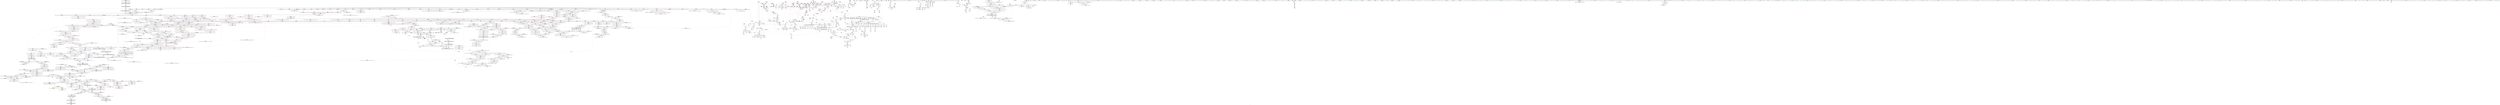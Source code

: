 digraph "SVFG" {
	label="SVFG";

	Node0x561d9ac26250 [shape=record,color=grey,label="{NodeID: 0\nNullPtr|{|<s43>108}}"];
	Node0x561d9ac26250 -> Node0x561d9b124bb0[style=solid];
	Node0x561d9ac26250 -> Node0x561d9b124cb0[style=solid];
	Node0x561d9ac26250 -> Node0x561d9b124d80[style=solid];
	Node0x561d9ac26250 -> Node0x561d9b124e50[style=solid];
	Node0x561d9ac26250 -> Node0x561d9b124f20[style=solid];
	Node0x561d9ac26250 -> Node0x561d9b124ff0[style=solid];
	Node0x561d9ac26250 -> Node0x561d9b1250c0[style=solid];
	Node0x561d9ac26250 -> Node0x561d9b125190[style=solid];
	Node0x561d9ac26250 -> Node0x561d9b125260[style=solid];
	Node0x561d9ac26250 -> Node0x561d9b125330[style=solid];
	Node0x561d9ac26250 -> Node0x561d9b125400[style=solid];
	Node0x561d9ac26250 -> Node0x561d9b1254d0[style=solid];
	Node0x561d9ac26250 -> Node0x561d9b1255a0[style=solid];
	Node0x561d9ac26250 -> Node0x561d9b125670[style=solid];
	Node0x561d9ac26250 -> Node0x561d9b125740[style=solid];
	Node0x561d9ac26250 -> Node0x561d9b125810[style=solid];
	Node0x561d9ac26250 -> Node0x561d9b1258e0[style=solid];
	Node0x561d9ac26250 -> Node0x561d9b1259b0[style=solid];
	Node0x561d9ac26250 -> Node0x561d9b125a80[style=solid];
	Node0x561d9ac26250 -> Node0x561d9b125b50[style=solid];
	Node0x561d9ac26250 -> Node0x561d9b125c20[style=solid];
	Node0x561d9ac26250 -> Node0x561d9b125cf0[style=solid];
	Node0x561d9ac26250 -> Node0x561d9b125dc0[style=solid];
	Node0x561d9ac26250 -> Node0x561d9b125e90[style=solid];
	Node0x561d9ac26250 -> Node0x561d9b125f60[style=solid];
	Node0x561d9ac26250 -> Node0x561d9b126030[style=solid];
	Node0x561d9ac26250 -> Node0x561d9b126100[style=solid];
	Node0x561d9ac26250 -> Node0x561d9b1261d0[style=solid];
	Node0x561d9ac26250 -> Node0x561d9b1262a0[style=solid];
	Node0x561d9ac26250 -> Node0x561d9b126370[style=solid];
	Node0x561d9ac26250 -> Node0x561d9b126440[style=solid];
	Node0x561d9ac26250 -> Node0x561d9b126510[style=solid];
	Node0x561d9ac26250 -> Node0x561d9b1265e0[style=solid];
	Node0x561d9ac26250 -> Node0x561d9b1266b0[style=solid];
	Node0x561d9ac26250 -> Node0x561d9b126780[style=solid];
	Node0x561d9ac26250 -> Node0x561d9b126850[style=solid];
	Node0x561d9ac26250 -> Node0x561d9b1573e0[style=solid];
	Node0x561d9ac26250 -> Node0x561d9b1574b0[style=solid];
	Node0x561d9ac26250 -> Node0x561d9b157580[style=solid];
	Node0x561d9ac26250 -> Node0x561d9b159600[style=solid];
	Node0x561d9ac26250 -> Node0x561d9b147990[style=solid];
	Node0x561d9ac26250 -> Node0x561d9b18b240[style=solid];
	Node0x561d9ac26250 -> Node0x561d9b18d4c0[style=solid];
	Node0x561d9ac26250:s43 -> Node0x561d9b266c00[style=solid,color=red];
	Node0x561d9b129560 [shape=record,color=red,label="{NodeID: 775\n471\<--470\n\<--arrayidx20\nmain\n}"];
	Node0x561d9b129560 -> Node0x561d9b183bc0[style=solid];
	Node0x561d9b11fcb0 [shape=record,color=black,label="{NodeID: 443\n1624\<--1623\n\<--_M_impl\n_ZNSt12_Vector_baseINSt7__cxx1112basic_stringIcSt11char_traitsIcESaIcEEESaIS5_EE11_M_allocateEm\n|{<s0>100}}"];
	Node0x561d9b11fcb0:s0 -> Node0x561d9b268e80[style=solid,color=red];
	Node0x561d9b265b00 [shape=record,color=black,label="{NodeID: 2325\n2031 = PHI(1954, )\n0th arg _ZStneIPNSt7__cxx1112basic_stringIcSt11char_traitsIcESaIcEEEEbRKSt13move_iteratorIT_ESB_ }"];
	Node0x561d9b265b00 -> Node0x561d9b15d220[style=solid];
	Node0x561d9b113a00 [shape=record,color=green,label="{NodeID: 111\n376\<--377\ns\<--s_field_insensitive\nmain\n}"];
	Node0x561d9b113a00 -> Node0x561d9b1404a0[style=solid];
	Node0x561d9b113a00 -> Node0x561d9b140570[style=solid];
	Node0x561d9b113a00 -> Node0x561d9b156610[style=solid];
	Node0x561d9b113a00 -> Node0x561d9b156880[style=solid];
	Node0x561d9b12ef90 [shape=record,color=red,label="{NodeID: 886\n1561\<--1529\n\<--__len\n_ZNKSt6vectorINSt7__cxx1112basic_stringIcSt11char_traitsIcESaIcEEESaIS5_EE12_M_check_lenEmPKc\n}"];
	Node0x561d9b12ef90 -> Node0x561d9b18d040[style=solid];
	Node0x561d9b1829c0 [shape=record,color=grey,label="{NodeID: 1661\n663 = Binary(662, 145, )\n}"];
	Node0x561d9b1829c0 -> Node0x561d9b1826c0[style=solid];
	Node0x561d9b135a00 [shape=record,color=purple,label="{NodeID: 554\n1068\<--1063\n_M_end_of_storage\<--this1\n_ZNSt12_Vector_baseINSt7__cxx1112basic_stringIcSt11char_traitsIcESaIcEEESaIS5_EED2Ev\n}"];
	Node0x561d9b135a00 -> Node0x561d9b12b9f0[style=solid];
	Node0x561d9b271700 [shape=record,color=black,label="{NodeID: 2436\n1701 = PHI(1536, 1536, 1536, )\n0th arg _ZNKSt6vectorINSt7__cxx1112basic_stringIcSt11char_traitsIcESaIcEEESaIS5_EE8max_sizeEv }"];
	Node0x561d9b271700 -> Node0x561d9b15b270[style=solid];
	Node0x561d9b1183e0 [shape=record,color=green,label="{NodeID: 222\n1642\<--1643\n__result.addr\<--__result.addr_field_insensitive\n_ZSt34__uninitialized_move_if_noexcept_aIPNSt7__cxx1112basic_stringIcSt11char_traitsIcESaIcEEES6_SaIS5_EET0_T_S9_S8_RT1_\n}"];
	Node0x561d9b1183e0 -> Node0x561d9b12fbc0[style=solid];
	Node0x561d9b1183e0 -> Node0x561d9b15acc0[style=solid];
	Node0x561d9b154250 [shape=record,color=blue,label="{NodeID: 997\n340\<--416\nmaxx\<--\nmain\n}"];
	Node0x561d9b154250 -> Node0x561d9b1e1280[style=dashed];
	Node0x561d9b18d040 [shape=record,color=grey,label="{NodeID: 1772\n1563 = cmp(1561, 1562, )\n}"];
	Node0x561d9b13b430 [shape=record,color=red,label="{NodeID: 665\n389\<--326\n\<--LICZ\nmain\n}"];
	Node0x561d9b13b430 -> Node0x561d9b18a040[style=solid];
	Node0x561d9b1265e0 [shape=record,color=black,label="{NodeID: 333\n2021\<--3\nlpad.val\<--dummyVal\n_ZNSt20__uninitialized_copyILb0EE13__uninit_copyISt13move_iteratorIPNSt7__cxx1112basic_stringIcSt11char_traitsIcESaIcEEEES9_EET0_T_SC_SB_\n}"];
	Node0x561d9b159c80 [shape=record,color=blue,label="{NodeID: 1108\n1443\<--1440\n_M_start36\<--\n_ZNSt6vectorINSt7__cxx1112basic_stringIcSt11char_traitsIcESaIcEEESaIS5_EE17_M_realloc_insertIJRKS5_EEEvN9__gnu_cxx17__normal_iteratorIPS5_S7_EEDpOT_\n}"];
	Node0x561d9ac262e0 [shape=record,color=green,label="{NodeID: 1\n4\<--1\n.str\<--dummyObj\nGlob }"];
	Node0x561d9b129630 [shape=record,color=red,label="{NodeID: 776\n523\<--520\n\<--call33\nmain\n}"];
	Node0x561d9b129630 -> Node0x561d9b154a70[style=solid];
	Node0x561d9b11fd80 [shape=record,color=black,label="{NodeID: 444\n1610\<--1631\n_ZNSt12_Vector_baseINSt7__cxx1112basic_stringIcSt11char_traitsIcESaIcEEESaIS5_EE11_M_allocateEm_ret\<--cond\n_ZNSt12_Vector_baseINSt7__cxx1112basic_stringIcSt11char_traitsIcESaIcEEESaIS5_EE11_M_allocateEm\n|{<s0>65}}"];
	Node0x561d9b11fd80:s0 -> Node0x561d9b26ed30[style=solid,color=blue];
	Node0x561d9b265c40 [shape=record,color=black,label="{NodeID: 2326\n2032 = PHI(1956, )\n1st arg _ZStneIPNSt7__cxx1112basic_stringIcSt11char_traitsIcESaIcEEEEbRKSt13move_iteratorIT_ESB_ }"];
	Node0x561d9b265c40 -> Node0x561d9b15d2f0[style=solid];
	Node0x561d9b113ad0 [shape=record,color=green,label="{NodeID: 112\n378\<--379\ni218\<--i218_field_insensitive\nmain\n}"];
	Node0x561d9b113ad0 -> Node0x561d9b140640[style=solid];
	Node0x561d9b113ad0 -> Node0x561d9b140710[style=solid];
	Node0x561d9b113ad0 -> Node0x561d9b128fb0[style=solid];
	Node0x561d9b113ad0 -> Node0x561d9b129080[style=solid];
	Node0x561d9b113ad0 -> Node0x561d9b1566e0[style=solid];
	Node0x561d9b113ad0 -> Node0x561d9b156a20[style=solid];
	Node0x561d9b12f060 [shape=record,color=red,label="{NodeID: 887\n1565\<--1529\n\<--__len\n_ZNKSt6vectorINSt7__cxx1112basic_stringIcSt11char_traitsIcESaIcEEESaIS5_EE12_M_check_lenEmPKc\n}"];
	Node0x561d9b12f060 -> Node0x561d9b18d1c0[style=solid];
	Node0x561d9b182b40 [shape=record,color=grey,label="{NodeID: 1662\n662 = Binary(659, 661, )\n}"];
	Node0x561d9b182b40 -> Node0x561d9b1829c0[style=solid];
	Node0x561d9b135ad0 [shape=record,color=purple,label="{NodeID: 555\n1070\<--1063\n_M_impl3\<--this1\n_ZNSt12_Vector_baseINSt7__cxx1112basic_stringIcSt11char_traitsIcESaIcEEESaIS5_EED2Ev\n}"];
	Node0x561d9b271950 [shape=record,color=black,label="{NodeID: 2437\n1192 = PHI(1172, )\n0th arg _ZNSt16allocator_traitsISaINSt7__cxx1112basic_stringIcSt11char_traitsIcESaIcEEEEE10deallocateERS6_PS5_m }"];
	Node0x561d9b271950 -> Node0x561d9b158690[style=solid];
	Node0x561d9b1184b0 [shape=record,color=green,label="{NodeID: 223\n1644\<--1645\n__alloc.addr\<--__alloc.addr_field_insensitive\n_ZSt34__uninitialized_move_if_noexcept_aIPNSt7__cxx1112basic_stringIcSt11char_traitsIcESaIcEEES6_SaIS5_EET0_T_S9_S8_RT1_\n}"];
	Node0x561d9b1184b0 -> Node0x561d9b12fc90[style=solid];
	Node0x561d9b1184b0 -> Node0x561d9b15ad90[style=solid];
	Node0x561d9b154320 [shape=record,color=blue,label="{NodeID: 998\n342\<--414\nminy\<--\nmain\n}"];
	Node0x561d9b154320 -> Node0x561d9b1e1780[style=dashed];
	Node0x561d9b18d1c0 [shape=record,color=grey,label="{NodeID: 1773\n1567 = cmp(1565, 1566, )\n}"];
	Node0x561d9b13b500 [shape=record,color=red,label="{NodeID: 666\n399\<--326\n\<--LICZ\nmain\n}"];
	Node0x561d9b1266b0 [shape=record,color=black,label="{NodeID: 334\n2022\<--3\nlpad.val12\<--dummyVal\n_ZNSt20__uninitialized_copyILb0EE13__uninit_copyISt13move_iteratorIPNSt7__cxx1112basic_stringIcSt11char_traitsIcESaIcEEEES9_EET0_T_SC_SB_\n}"];
	Node0x561d9b159d50 [shape=record,color=blue,label="{NodeID: 1109\n1448\<--1445\n_M_finish38\<--\n_ZNSt6vectorINSt7__cxx1112basic_stringIcSt11char_traitsIcESaIcEEESaIS5_EE17_M_realloc_insertIJRKS5_EEEvN9__gnu_cxx17__normal_iteratorIPS5_S7_EEDpOT_\n}"];
	Node0x561d9b0deca0 [shape=record,color=green,label="{NodeID: 2\n7\<--1\n\<--dummyObj\nCan only get source location for instruction, argument, global var or function.}"];
	Node0x561d9b129700 [shape=record,color=red,label="{NodeID: 777\n528\<--525\n\<--call34\nmain\n}"];
	Node0x561d9b129700 -> Node0x561d9b154b40[style=solid];
	Node0x561d9b11fe50 [shape=record,color=black,label="{NodeID: 445\n1633\<--1670\n_ZSt34__uninitialized_move_if_noexcept_aIPNSt7__cxx1112basic_stringIcSt11char_traitsIcESaIcEEES6_SaIS5_EET0_T_S9_S8_RT1__ret\<--call6\n_ZSt34__uninitialized_move_if_noexcept_aIPNSt7__cxx1112basic_stringIcSt11char_traitsIcESaIcEEES6_SaIS5_EET0_T_S9_S8_RT1_\n|{<s0>70|<s1>73}}"];
	Node0x561d9b11fe50:s0 -> Node0x561d9b26f2c0[style=solid,color=blue];
	Node0x561d9b11fe50:s1 -> Node0x561d9b26f680[style=solid,color=blue];
	Node0x561d9b265d80 [shape=record,color=black,label="{NodeID: 2327\n312 = PHI()\n0th arg _Z3chgc }"];
	Node0x561d9b265d80 -> Node0x561d9b153b00[style=solid];
	Node0x561d9b113ba0 [shape=record,color=green,label="{NodeID: 113\n380\<--381\nj225\<--j225_field_insensitive\nmain\n}"];
	Node0x561d9b113ba0 -> Node0x561d9b129150[style=solid];
	Node0x561d9b113ba0 -> Node0x561d9b129220[style=solid];
	Node0x561d9b113ba0 -> Node0x561d9b1292f0[style=solid];
	Node0x561d9b113ba0 -> Node0x561d9b1293c0[style=solid];
	Node0x561d9b113ba0 -> Node0x561d9b1567b0[style=solid];
	Node0x561d9b113ba0 -> Node0x561d9b156950[style=solid];
	Node0x561d9b12f130 [shape=record,color=red,label="{NodeID: 888\n1571\<--1529\n\<--__len\n_ZNKSt6vectorINSt7__cxx1112basic_stringIcSt11char_traitsIcESaIcEEESaIS5_EE12_M_check_lenEmPKc\n}"];
	Node0x561d9b12f130 -> Node0x561d9b1473f0[style=solid];
	Node0x561d9b182cc0 [shape=record,color=grey,label="{NodeID: 1663\n564 = Binary(562, 548, )\n}"];
	Node0x561d9b182cc0 -> Node0x561d9b155020[style=solid];
	Node0x561d9b135ba0 [shape=record,color=purple,label="{NodeID: 556\n1071\<--1063\n_M_start4\<--this1\n_ZNSt12_Vector_baseINSt7__cxx1112basic_stringIcSt11char_traitsIcESaIcEEESaIS5_EED2Ev\n}"];
	Node0x561d9b135ba0 -> Node0x561d9b12bac0[style=solid];
	Node0x561d9b271a60 [shape=record,color=black,label="{NodeID: 2438\n1193 = PHI(1173, )\n1st arg _ZNSt16allocator_traitsISaINSt7__cxx1112basic_stringIcSt11char_traitsIcESaIcEEEEE10deallocateERS6_PS5_m }"];
	Node0x561d9b271a60 -> Node0x561d9b158760[style=solid];
	Node0x561d9b118580 [shape=record,color=green,label="{NodeID: 224\n1646\<--1647\nagg.tmp\<--agg.tmp_field_insensitive\n_ZSt34__uninitialized_move_if_noexcept_aIPNSt7__cxx1112basic_stringIcSt11char_traitsIcESaIcEEES6_SaIS5_EET0_T_S9_S8_RT1_\n}"];
	Node0x561d9b118580 -> Node0x561d9b1379b0[style=solid];
	Node0x561d9b118580 -> Node0x561d9b137a80[style=solid];
	Node0x561d9b1543f0 [shape=record,color=blue,label="{NodeID: 999\n344\<--416\nmaxy\<--\nmain\n}"];
	Node0x561d9b1543f0 -> Node0x561d9b1e1c80[style=dashed];
	Node0x561d9b18d340 [shape=record,color=grey,label="{NodeID: 1774\n1545 = cmp(1543, 1544, )\n}"];
	Node0x561d9b13b5d0 [shape=record,color=red,label="{NodeID: 667\n894\<--326\n\<--LICZ\nmain\n}"];
	Node0x561d9b13b5d0 -> Node0x561d9b1811c0[style=solid];
	Node0x561d9b126780 [shape=record,color=black,label="{NodeID: 335\n2024\<--3\n\<--dummyVal\n_ZNSt20__uninitialized_copyILb0EE13__uninit_copyISt13move_iteratorIPNSt7__cxx1112basic_stringIcSt11char_traitsIcESaIcEEEES9_EET0_T_SC_SB_\n}"];
	Node0x561d9b159e20 [shape=record,color=blue,label="{NodeID: 1110\n1455\<--1452\n_M_end_of_storage41\<--add.ptr39\n_ZNSt6vectorINSt7__cxx1112basic_stringIcSt11char_traitsIcESaIcEEESaIS5_EE17_M_realloc_insertIJRKS5_EEEvN9__gnu_cxx17__normal_iteratorIPS5_S7_EEDpOT_\n}"];
	Node0x561d9b0e1ad0 [shape=record,color=green,label="{NodeID: 3\n22\<--1\n\<--dummyObj\nCan only get source location for instruction, argument, global var or function.}"];
	Node0x561d9b1297d0 [shape=record,color=red,label="{NodeID: 778\n531\<--530\n\<--call35\nmain\n}"];
	Node0x561d9b1297d0 -> Node0x561d9b154c10[style=solid];
	Node0x561d9b11ff20 [shape=record,color=black,label="{NodeID: 446\n1674\<--1680\n_ZNK9__gnu_cxx17__normal_iteratorIPNSt7__cxx1112basic_stringIcSt11char_traitsIcESaIcEEESt6vectorIS6_SaIS6_EEE4baseEv_ret\<--_M_current\n_ZNK9__gnu_cxx17__normal_iteratorIPNSt7__cxx1112basic_stringIcSt11char_traitsIcESaIcEEESt6vectorIS6_SaIS6_EEE4baseEv\n|{<s0>68|<s1>71|<s2>97|<s3>98}}"];
	Node0x561d9b11ff20:s0 -> Node0x561d9b26efb0[style=solid,color=blue];
	Node0x561d9b11ff20:s1 -> Node0x561d9b26f3d0[style=solid,color=blue];
	Node0x561d9b11ff20:s2 -> Node0x561d9b26e230[style=solid,color=blue];
	Node0x561d9b11ff20:s3 -> Node0x561d9b26e370[style=solid,color=blue];
	Node0x561d9b265e50 [shape=record,color=black,label="{NodeID: 2328\n2088 = PHI(2039, )\n0th arg _ZSteqIPNSt7__cxx1112basic_stringIcSt11char_traitsIcESaIcEEEEbRKSt13move_iteratorIT_ESB_ }"];
	Node0x561d9b265e50 -> Node0x561d9b15d7d0[style=solid];
	Node0x561d9b113c70 [shape=record,color=green,label="{NodeID: 114\n385\<--386\nscanf\<--scanf_field_insensitive\n}"];
	Node0x561d9b12f200 [shape=record,color=red,label="{NodeID: 889\n1558\<--1555\n\<--call5\n_ZNKSt6vectorINSt7__cxx1112basic_stringIcSt11char_traitsIcESaIcEEESaIS5_EE12_M_check_lenEmPKc\n}"];
	Node0x561d9b12f200 -> Node0x561d9b1880c0[style=solid];
	Node0x561d9b182e40 [shape=record,color=grey,label="{NodeID: 1664\n661 = Binary(660, 107, )\n}"];
	Node0x561d9b182e40 -> Node0x561d9b182b40[style=solid];
	Node0x561d9b135c70 [shape=record,color=purple,label="{NodeID: 557\n1081\<--1063\n_M_impl5\<--this1\n_ZNSt12_Vector_baseINSt7__cxx1112basic_stringIcSt11char_traitsIcESaIcEEESaIS5_EED2Ev\n|{<s0>48}}"];
	Node0x561d9b135c70:s0 -> Node0x561d9b275380[style=solid,color=red];
	Node0x561d9b271b70 [shape=record,color=black,label="{NodeID: 2439\n1194 = PHI(1174, )\n2nd arg _ZNSt16allocator_traitsISaINSt7__cxx1112basic_stringIcSt11char_traitsIcESaIcEEEEE10deallocateERS6_PS5_m }"];
	Node0x561d9b271b70 -> Node0x561d9b158830[style=solid];
	Node0x561d9b118650 [shape=record,color=green,label="{NodeID: 225\n1648\<--1649\nagg.tmp1\<--agg.tmp1_field_insensitive\n_ZSt34__uninitialized_move_if_noexcept_aIPNSt7__cxx1112basic_stringIcSt11char_traitsIcESaIcEEES6_SaIS5_EET0_T_S9_S8_RT1_\n}"];
	Node0x561d9b118650 -> Node0x561d9b137b50[style=solid];
	Node0x561d9b118650 -> Node0x561d9b137c20[style=solid];
	Node0x561d9b1544c0 [shape=record,color=blue,label="{NodeID: 1000\n346\<--7\ni\<--\nmain\n}"];
	Node0x561d9b1544c0 -> Node0x561d9b13d0a0[style=dashed];
	Node0x561d9b1544c0 -> Node0x561d9b13d170[style=dashed];
	Node0x561d9b1544c0 -> Node0x561d9b155360[style=dashed];
	Node0x561d9b1544c0 -> Node0x561d9b1e6c80[style=dashed];
	Node0x561d9b18d4c0 [shape=record,color=grey,label="{NodeID: 1775\n1377 = cmp(1376, 3, )\n}"];
	Node0x561d9b13b6a0 [shape=record,color=red,label="{NodeID: 668\n460\<--328\n\<--x\nmain\n}"];
	Node0x561d9b13b6a0 -> Node0x561d9b184c40[style=solid];
	Node0x561d9b126850 [shape=record,color=black,label="{NodeID: 336\n2025\<--3\n\<--dummyVal\n_ZNSt20__uninitialized_copyILb0EE13__uninit_copyISt13move_iteratorIPNSt7__cxx1112basic_stringIcSt11char_traitsIcESaIcEEEES9_EET0_T_SC_SB_\n|{<s0>129}}"];
	Node0x561d9b126850:s0 -> Node0x561d9b274870[style=solid,color=red];
	Node0x561d9b159ef0 [shape=record,color=blue,label="{NodeID: 1111\n1473\<--1470\nthis.addr\<--this\n_ZNSt6vectorINSt7__cxx1112basic_stringIcSt11char_traitsIcESaIcEEESaIS5_EE3endEv\n}"];
	Node0x561d9b159ef0 -> Node0x561d9b12e840[style=dashed];
	Node0x561d9b0e4400 [shape=record,color=green,label="{NodeID: 4\n24\<--1\n.str.1\<--dummyObj\nGlob }"];
	Node0x561d9b1298a0 [shape=record,color=red,label="{NodeID: 779\n534\<--533\n\<--call36\nmain\n}"];
	Node0x561d9b1298a0 -> Node0x561d9b154ce0[style=solid];
	Node0x561d9b11fff0 [shape=record,color=black,label="{NodeID: 447\n1692\<--1691\n\<--\n_ZNSt16allocator_traitsISaINSt7__cxx1112basic_stringIcSt11char_traitsIcESaIcEEEEE7destroyIS5_EEvRS6_PT_\n|{<s0>104}}"];
	Node0x561d9b11fff0:s0 -> Node0x561d9b266790[style=solid,color=red];
	Node0x561d9b265fc0 [shape=record,color=black,label="{NodeID: 2329\n2089 = PHI(2040, )\n1st arg _ZSteqIPNSt7__cxx1112basic_stringIcSt11char_traitsIcESaIcEEEEbRKSt13move_iteratorIT_ESB_ }"];
	Node0x561d9b265fc0 -> Node0x561d9b15d8a0[style=solid];
	Node0x561d9b118960 [shape=record,color=green,label="{NodeID: 115\n396\<--397\nllvm.memset.p0i8.i64\<--llvm.memset.p0i8.i64_field_insensitive\n}"];
	Node0x561d9b12f2d0 [shape=record,color=red,label="{NodeID: 890\n1584\<--1578\n\<--__lhs.addr\n_ZN9__gnu_cxxmiIPNSt7__cxx1112basic_stringIcSt11char_traitsIcESaIcEEESt6vectorIS6_SaIS6_EEEENS_17__normal_iteratorIT_T0_E15difference_typeERKSE_SH_\n|{<s0>97}}"];
	Node0x561d9b12f2d0:s0 -> Node0x561d9b267740[style=solid,color=red];
	Node0x561d9b182fc0 [shape=record,color=grey,label="{NodeID: 1665\n562 = Binary(561, 563, )\n}"];
	Node0x561d9b182fc0 -> Node0x561d9b182cc0[style=solid];
	Node0x561d9b135d40 [shape=record,color=purple,label="{NodeID: 558\n1091\<--1063\n_M_impl6\<--this1\n_ZNSt12_Vector_baseINSt7__cxx1112basic_stringIcSt11char_traitsIcESaIcEEESaIS5_EED2Ev\n|{<s0>49}}"];
	Node0x561d9b135d40:s0 -> Node0x561d9b275380[style=solid,color=red];
	Node0x561d9b271c80 [shape=record,color=black,label="{NodeID: 2440\n919 = PHI(338, 342, )\n0th arg _ZSt3minIiERKT_S2_S2_ }"];
	Node0x561d9b271c80 -> Node0x561d9b156bc0[style=solid];
	Node0x561d9b118720 [shape=record,color=green,label="{NodeID: 226\n1656\<--1657\n_ZSt32__make_move_if_noexcept_iteratorINSt7__cxx1112basic_stringIcSt11char_traitsIcESaIcEEESt13move_iteratorIPS5_EET0_PT_\<--_ZSt32__make_move_if_noexcept_iteratorINSt7__cxx1112basic_stringIcSt11char_traitsIcESaIcEEESt13move_iteratorIPS5_EET0_PT__field_insensitive\n}"];
	Node0x561d9b154590 [shape=record,color=blue,label="{NodeID: 1001\n352\<--432\nlen\<--conv\nmain\n}"];
	Node0x561d9b154590 -> Node0x561d9b13d310[style=dashed];
	Node0x561d9b154590 -> Node0x561d9b154590[style=dashed];
	Node0x561d9b154590 -> Node0x561d9b1e7680[style=dashed];
	Node0x561d9b18d640 [shape=record,color=grey,label="{NodeID: 1776\n638 = cmp(637, 7, )\n}"];
	Node0x561d9b18d640 -> Node0x561d9b188e40[style=solid];
	Node0x561d9b13b770 [shape=record,color=red,label="{NodeID: 669\n477\<--328\n\<--x\nmain\n}"];
	Node0x561d9b13b770 -> Node0x561d9b1838c0[style=solid];
	Node0x561d9b126920 [shape=record,color=black,label="{NodeID: 337\n323\<--7\nmain_ret\<--\nmain\n}"];
	Node0x561d9b159fc0 [shape=record,color=blue,label="{NodeID: 1112\n1490\<--1487\nthis.addr\<--this\n_ZN9__gnu_cxx13new_allocatorINSt7__cxx1112basic_stringIcSt11char_traitsIcESaIcEEEE9constructIS6_JRKS6_EEEvPT_DpOT0_\n}"];
	Node0x561d9b159fc0 -> Node0x561d9b12e9e0[style=dashed];
	Node0x561d9b10fdc0 [shape=record,color=green,label="{NodeID: 5\n26\<--1\n.str.2\<--dummyObj\nGlob }"];
	Node0x561d9b129970 [shape=record,color=red,label="{NodeID: 780\n540\<--539\n\<--arrayidx38\nmain\n}"];
	Node0x561d9b129970 -> Node0x561d9b1281e0[style=solid];
	Node0x561d9b1200c0 [shape=record,color=black,label="{NodeID: 448\n1706\<--1705\n\<--this1\n_ZNKSt6vectorINSt7__cxx1112basic_stringIcSt11char_traitsIcESaIcEEESaIS5_EE8max_sizeEv\n|{<s0>105}}"];
	Node0x561d9b1200c0:s0 -> Node0x561d9b272ef0[style=solid,color=red];
	Node0x561d9b266100 [shape=record,color=black,label="{NodeID: 2330\n1634 = PHI(1341, 1357, )\n0th arg _ZSt34__uninitialized_move_if_noexcept_aIPNSt7__cxx1112basic_stringIcSt11char_traitsIcESaIcEEES6_SaIS5_EET0_T_S9_S8_RT1_ }"];
	Node0x561d9b266100 -> Node0x561d9b15ab20[style=solid];
	Node0x561d9b1189f0 [shape=record,color=green,label="{NodeID: 116\n402\<--403\nprintf\<--printf_field_insensitive\n}"];
	Node0x561d9b1fe530 [shape=record,color=yellow,style=double,label="{NodeID: 1998\n180V_1 = ENCHI(MR_180V_0)\npts\{19550000 19570000 \}\nFun[_ZStneIPNSt7__cxx1112basic_stringIcSt11char_traitsIcESaIcEEEEbRKSt13move_iteratorIT_ESB_]|{<s0>130|<s1>130}}"];
	Node0x561d9b1fe530:s0 -> Node0x561d9b1feb30[style=dashed,color=red];
	Node0x561d9b1fe530:s1 -> Node0x561d9b1fec10[style=dashed,color=red];
	Node0x561d9b12f3a0 [shape=record,color=red,label="{NodeID: 891\n1587\<--1580\n\<--__rhs.addr\n_ZN9__gnu_cxxmiIPNSt7__cxx1112basic_stringIcSt11char_traitsIcESaIcEEESt6vectorIS6_SaIS6_EEEENS_17__normal_iteratorIT_T0_E15difference_typeERKSE_SH_\n|{<s0>98}}"];
	Node0x561d9b12f3a0:s0 -> Node0x561d9b267740[style=solid,color=red];
	Node0x561d9b183140 [shape=record,color=grey,label="{NodeID: 1666\n597 = Binary(596, 476, )\n}"];
	Node0x561d9b183140 -> Node0x561d9b18a940[style=solid];
	Node0x561d9b135e10 [shape=record,color=purple,label="{NodeID: 559\n1135\<--1134\nincdec.ptr\<--\n_ZNSt12_Destroy_auxILb0EE9__destroyIPNSt7__cxx1112basic_stringIcSt11char_traitsIcESaIcEEEEEvT_S9_\n}"];
	Node0x561d9b135e10 -> Node0x561d9b1580e0[style=solid];
	Node0x561d9b271e00 [shape=record,color=black,label="{NodeID: 2441\n920 = PHI(328, 330, )\n1st arg _ZSt3minIiERKT_S2_S2_ }"];
	Node0x561d9b271e00 -> Node0x561d9b156c90[style=solid];
	Node0x561d9b118820 [shape=record,color=green,label="{NodeID: 227\n1671\<--1672\n_ZSt22__uninitialized_copy_aISt13move_iteratorIPNSt7__cxx1112basic_stringIcSt11char_traitsIcESaIcEEEES7_S6_ET0_T_SA_S9_RSaIT1_E\<--_ZSt22__uninitialized_copy_aISt13move_iteratorIPNSt7__cxx1112basic_stringIcSt11char_traitsIcESaIcEEEES7_S6_ET0_T_SA_S9_RSaIT1_E_field_insensitive\n}"];
	Node0x561d9b154660 [shape=record,color=blue,label="{NodeID: 1002\n350\<--436\nl\<--dec\nmain\n}"];
	Node0x561d9b154660 -> Node0x561d9b13d240[style=dashed];
	Node0x561d9b154660 -> Node0x561d9b154660[style=dashed];
	Node0x561d9b154660 -> Node0x561d9b1e7180[style=dashed];
	Node0x561d9b18d7c0 [shape=record,color=grey,label="{NodeID: 1777\n1621 = cmp(1620, 55, )\n}"];
	Node0x561d9b13b840 [shape=record,color=red,label="{NodeID: 670\n485\<--328\n\<--x\nmain\n}"];
	Node0x561d9b13b840 -> Node0x561d9b18b3c0[style=solid];
	Node0x561d9b1269f0 [shape=record,color=black,label="{NodeID: 338\n16\<--15\n\<--t\nCan only get source location for instruction, argument, global var or function.}"];
	Node0x561d9b15a090 [shape=record,color=blue,label="{NodeID: 1113\n1492\<--1488\n__p.addr\<--__p\n_ZN9__gnu_cxx13new_allocatorINSt7__cxx1112basic_stringIcSt11char_traitsIcESaIcEEEE9constructIS6_JRKS6_EEEvPT_DpOT0_\n}"];
	Node0x561d9b15a090 -> Node0x561d9b12eab0[style=dashed];
	Node0x561d9b110510 [shape=record,color=green,label="{NodeID: 6\n28\<--1\n.str.3\<--dummyObj\nGlob }"];
	Node0x561d9b129a40 [shape=record,color=red,label="{NodeID: 781\n553\<--552\n\<--arrayidx45\nmain\n}"];
	Node0x561d9b129a40 -> Node0x561d9b154e80[style=solid];
	Node0x561d9b120190 [shape=record,color=black,label="{NodeID: 449\n1700\<--1710\n_ZNKSt6vectorINSt7__cxx1112basic_stringIcSt11char_traitsIcESaIcEEESaIS5_EE8max_sizeEv_ret\<--call2\n_ZNKSt6vectorINSt7__cxx1112basic_stringIcSt11char_traitsIcESaIcEEESaIS5_EE8max_sizeEv\n|{<s0>88|<s1>95|<s2>96}}"];
	Node0x561d9b120190:s0 -> Node0x561d9b26d800[style=solid,color=blue];
	Node0x561d9b120190:s1 -> Node0x561d9b26dfb0[style=solid,color=blue];
	Node0x561d9b120190:s2 -> Node0x561d9b26e0f0[style=solid,color=blue];
	Node0x561d9b266310 [shape=record,color=black,label="{NodeID: 2331\n1635 = PHI(1345, 1361, )\n1st arg _ZSt34__uninitialized_move_if_noexcept_aIPNSt7__cxx1112basic_stringIcSt11char_traitsIcESaIcEEES6_SaIS5_EET0_T_S9_S8_RT1_ }"];
	Node0x561d9b266310 -> Node0x561d9b15abf0[style=solid];
	Node0x561d9b118af0 [shape=record,color=green,label="{NodeID: 117\n430\<--431\nstrlen\<--strlen_field_insensitive\n}"];
	Node0x561d9b12f470 [shape=record,color=red,label="{NodeID: 892\n1586\<--1585\n\<--call\n_ZN9__gnu_cxxmiIPNSt7__cxx1112basic_stringIcSt11char_traitsIcESaIcEEESt6vectorIS6_SaIS6_EEEENS_17__normal_iteratorIT_T0_E15difference_typeERKSE_SH_\n}"];
	Node0x561d9b12f470 -> Node0x561d9b11f8a0[style=solid];
	Node0x561d9b1832c0 [shape=record,color=grey,label="{NodeID: 1667\n656 = Binary(655, 107, )\n}"];
	Node0x561d9b1832c0 -> Node0x561d9b128a00[style=solid];
	Node0x561d9b135ee0 [shape=record,color=purple,label="{NodeID: 560\n1171\<--1167\n_M_impl\<--this1\n_ZNSt12_Vector_baseINSt7__cxx1112basic_stringIcSt11char_traitsIcESaIcEEESaIS5_EE13_M_deallocateEPS5_m\n}"];
	Node0x561d9b135ee0 -> Node0x561d9b11dc30[style=solid];
	Node0x561d9b271f80 [shape=record,color=black,label="{NodeID: 2442\n1894 = PHI(1654, 1660, )\n0th arg _ZSt32__make_move_if_noexcept_iteratorINSt7__cxx1112basic_stringIcSt11char_traitsIcESaIcEEESt13move_iteratorIPS5_EET0_PT_ }"];
	Node0x561d9b271f80 -> Node0x561d9b15c520[style=solid];
	Node0x561d9b120ce0 [shape=record,color=green,label="{NodeID: 228\n1676\<--1677\nthis.addr\<--this.addr_field_insensitive\n_ZNK9__gnu_cxx17__normal_iteratorIPNSt7__cxx1112basic_stringIcSt11char_traitsIcESaIcEEESt6vectorIS6_SaIS6_EEE4baseEv\n}"];
	Node0x561d9b120ce0 -> Node0x561d9b12ff00[style=solid];
	Node0x561d9b120ce0 -> Node0x561d9b15b000[style=solid];
	Node0x561d9b154730 [shape=record,color=blue,label="{NodeID: 1003\n354\<--7\ni9\<--\nmain\n}"];
	Node0x561d9b154730 -> Node0x561d9b13d3e0[style=dashed];
	Node0x561d9b154730 -> Node0x561d9b13d4b0[style=dashed];
	Node0x561d9b154730 -> Node0x561d9b13d580[style=dashed];
	Node0x561d9b154730 -> Node0x561d9b13d650[style=dashed];
	Node0x561d9b154730 -> Node0x561d9b154730[style=dashed];
	Node0x561d9b154730 -> Node0x561d9b155290[style=dashed];
	Node0x561d9b154730 -> Node0x561d9b1e3080[style=dashed];
	Node0x561d9b18d940 [shape=record,color=grey,label="{NodeID: 1778\n54 = cmp(53, 55, )\n}"];
	Node0x561d9b13b910 [shape=record,color=red,label="{NodeID: 671\n488\<--328\n\<--x\nmain\n}"];
	Node0x561d9b13b910 -> Node0x561d9b18b0c0[style=solid];
	Node0x561d9b126af0 [shape=record,color=black,label="{NodeID: 339\n19\<--18\n\<--il\nCan only get source location for instruction, argument, global var or function.}"];
	Node0x561d9b15a160 [shape=record,color=blue,label="{NodeID: 1114\n1494\<--1489\n__args.addr\<--__args\n_ZN9__gnu_cxx13new_allocatorINSt7__cxx1112basic_stringIcSt11char_traitsIcESaIcEEEE9constructIS6_JRKS6_EEEvPT_DpOT0_\n}"];
	Node0x561d9b15a160 -> Node0x561d9b12eb80[style=dashed];
	Node0x561d9b1105d0 [shape=record,color=green,label="{NodeID: 7\n30\<--1\n.str.4\<--dummyObj\nGlob }"];
	Node0x561d9b129b10 [shape=record,color=red,label="{NodeID: 782\n558\<--557\n\<--arrayidx47\nmain\n}"];
	Node0x561d9b129b10 -> Node0x561d9b154f50[style=solid];
	Node0x561d9b120260 [shape=record,color=black,label="{NodeID: 450\n1720\<--1719\n\<--this1\n_ZNKSt6vectorINSt7__cxx1112basic_stringIcSt11char_traitsIcESaIcEEESaIS5_EE4sizeEv\n}"];
	Node0x561d9b120260 -> Node0x561d9b137dc0[style=solid];
	Node0x561d9b120260 -> Node0x561d9b137e90[style=solid];
	Node0x561d9b266490 [shape=record,color=black,label="{NodeID: 2332\n1636 = PHI(1346, 1362, )\n2nd arg _ZSt34__uninitialized_move_if_noexcept_aIPNSt7__cxx1112basic_stringIcSt11char_traitsIcESaIcEEES6_SaIS5_EET0_T_S9_S8_RT1_ }"];
	Node0x561d9b266490 -> Node0x561d9b15acc0[style=solid];
	Node0x561d9b118bf0 [shape=record,color=green,label="{NodeID: 118\n500\<--501\n__assert_fail\<--__assert_fail_field_insensitive\n}"];
	Node0x561d9b12f540 [shape=record,color=red,label="{NodeID: 893\n1589\<--1588\n\<--call1\n_ZN9__gnu_cxxmiIPNSt7__cxx1112basic_stringIcSt11char_traitsIcESaIcEEESt6vectorIS6_SaIS6_EEEENS_17__normal_iteratorIT_T0_E15difference_typeERKSE_SH_\n}"];
	Node0x561d9b12f540 -> Node0x561d9b11f970[style=solid];
	Node0x561d9b183440 [shape=record,color=grey,label="{NodeID: 1668\n586 = Binary(585, 145, )\n}"];
	Node0x561d9b183440 -> Node0x561d9b155360[style=solid];
	Node0x561d9b135fb0 [shape=record,color=purple,label="{NodeID: 561\n1300\<--1280\ncoerce.dive\<--__position\n_ZNSt6vectorINSt7__cxx1112basic_stringIcSt11char_traitsIcESaIcEEESaIS5_EE17_M_realloc_insertIJRKS5_EEEvN9__gnu_cxx17__normal_iteratorIPS5_S7_EEDpOT_\n}"];
	Node0x561d9b135fb0 -> Node0x561d9b158f80[style=solid];
	Node0x561d9b272100 [shape=record,color=black,label="{NodeID: 2443\n255 = PHI(70, 70, )\n0th arg _ZNSt6vectorINSt7__cxx1112basic_stringIcSt11char_traitsIcESaIcEEESaIS5_EED2Ev }"];
	Node0x561d9b272100 -> Node0x561d9b1537c0[style=solid];
	Node0x561d9b120d70 [shape=record,color=green,label="{NodeID: 229\n1685\<--1686\n__a.addr\<--__a.addr_field_insensitive\n_ZNSt16allocator_traitsISaINSt7__cxx1112basic_stringIcSt11char_traitsIcESaIcEEEEE7destroyIS5_EEvRS6_PT_\n}"];
	Node0x561d9b120d70 -> Node0x561d9b12ffd0[style=solid];
	Node0x561d9b120d70 -> Node0x561d9b15b0d0[style=solid];
	Node0x561d9b154800 [shape=record,color=blue,label="{NodeID: 1004\n470\<--472\narrayidx20\<--or\nmain\n}"];
	Node0x561d9b154800 -> Node0x561d9b1d0480[style=dashed];
	Node0x561d9b1cb180 [shape=record,color=black,label="{NodeID: 1779\nMR_8V_3 = PHI(MR_8V_4, MR_8V_2, )\npts\{77 \}\n}"];
	Node0x561d9b1cb180 -> Node0x561d9b13a180[style=dashed];
	Node0x561d9b1cb180 -> Node0x561d9b13a250[style=dashed];
	Node0x561d9b1cb180 -> Node0x561d9b13a320[style=dashed];
	Node0x561d9b1cb180 -> Node0x561d9b13a3f0[style=dashed];
	Node0x561d9b1cb180 -> Node0x561d9b153210[style=dashed];
	Node0x561d9b13b9e0 [shape=record,color=red,label="{NodeID: 672\n455\<--330\n\<--y\nmain\n}"];
	Node0x561d9b13b9e0 -> Node0x561d9b181040[style=solid];
	Node0x561d9b126bf0 [shape=record,color=black,label="{NodeID: 340\n44\<--65\n_Z3nwdxx_ret\<--cond\n_Z3nwdxx\n|{<s0>1}}"];
	Node0x561d9b126bf0:s0 -> Node0x561d9b26c2e0[style=solid,color=blue];
	Node0x561d9b15a230 [shape=record,color=blue,label="{NodeID: 1115\n1511\<--1510\n__t.addr\<--__t\n_ZSt7forwardIRKNSt7__cxx1112basic_stringIcSt11char_traitsIcESaIcEEEEOT_RNSt16remove_referenceIS8_E4typeE\n}"];
	Node0x561d9b15a230 -> Node0x561d9b12ec50[style=dashed];
	Node0x561d9b110690 [shape=record,color=green,label="{NodeID: 8\n32\<--1\n.str.5\<--dummyObj\nGlob }"];
	Node0x561d9b129be0 [shape=record,color=red,label="{NodeID: 783\n569\<--568\n\<--arrayidx52\nmain\n}"];
	Node0x561d9b129be0 -> Node0x561d9b1550f0[style=solid];
	Node0x561d9b120330 [shape=record,color=black,label="{NodeID: 451\n1724\<--1719\n\<--this1\n_ZNKSt6vectorINSt7__cxx1112basic_stringIcSt11char_traitsIcESaIcEEESaIS5_EE4sizeEv\n}"];
	Node0x561d9b120330 -> Node0x561d9b137f60[style=solid];
	Node0x561d9b120330 -> Node0x561d9b138030[style=solid];
	Node0x561d9b266610 [shape=record,color=black,label="{NodeID: 2333\n1637 = PHI(1348, 1364, )\n3rd arg _ZSt34__uninitialized_move_if_noexcept_aIPNSt7__cxx1112basic_stringIcSt11char_traitsIcESaIcEEES6_SaIS5_EET0_T_S9_S8_RT1_ }"];
	Node0x561d9b266610 -> Node0x561d9b15ad90[style=solid];
	Node0x561d9b118cf0 [shape=record,color=green,label="{NodeID: 119\n521\<--522\n_ZSt3minIiERKT_S2_S2_\<--_ZSt3minIiERKT_S2_S2__field_insensitive\n}"];
	Node0x561d9b12f610 [shape=record,color=red,label="{NodeID: 894\n1602\<--1599\nthis1\<--this.addr\n_ZNSt6vectorINSt7__cxx1112basic_stringIcSt11char_traitsIcESaIcEEESaIS5_EE5beginEv\n}"];
	Node0x561d9b12f610 -> Node0x561d9b11fb10[style=solid];
	Node0x561d9b1835c0 [shape=record,color=grey,label="{NodeID: 1669\n580 = Binary(579, 145, )\n}"];
	Node0x561d9b1835c0 -> Node0x561d9b155290[style=solid];
	Node0x561d9b136080 [shape=record,color=purple,label="{NodeID: 562\n1314\<--1290\ncoerce.dive3\<--ref.tmp\n_ZNSt6vectorINSt7__cxx1112basic_stringIcSt11char_traitsIcESaIcEEESaIS5_EE17_M_realloc_insertIJRKS5_EEEvN9__gnu_cxx17__normal_iteratorIPS5_S7_EEDpOT_\n}"];
	Node0x561d9b136080 -> Node0x561d9b1592c0[style=solid];
	Node0x561d9b272280 [shape=record,color=black,label="{NodeID: 2444\n1596 = PHI(1304, )\n0th arg _ZNSt6vectorINSt7__cxx1112basic_stringIcSt11char_traitsIcESaIcEEESaIS5_EE5beginEv }"];
	Node0x561d9b272280 -> Node0x561d9b15a8b0[style=solid];
	Node0x561d9b120e40 [shape=record,color=green,label="{NodeID: 230\n1687\<--1688\n__p.addr\<--__p.addr_field_insensitive\n_ZNSt16allocator_traitsISaINSt7__cxx1112basic_stringIcSt11char_traitsIcESaIcEEEEE7destroyIS5_EEvRS6_PT_\n}"];
	Node0x561d9b120e40 -> Node0x561d9b1300a0[style=solid];
	Node0x561d9b120e40 -> Node0x561d9b15b1a0[style=solid];
	Node0x561d9b1548d0 [shape=record,color=blue,label="{NodeID: 1005\n328\<--478\nx\<--add21\nmain\n|{|<s7>36|<s8>37}}"];
	Node0x561d9b1548d0 -> Node0x561d9b13b840[style=dashed];
	Node0x561d9b1548d0 -> Node0x561d9b13b910[style=dashed];
	Node0x561d9b1548d0 -> Node0x561d9b129630[style=dashed];
	Node0x561d9b1548d0 -> Node0x561d9b129700[style=dashed];
	Node0x561d9b1548d0 -> Node0x561d9b1297d0[style=dashed];
	Node0x561d9b1548d0 -> Node0x561d9b1298a0[style=dashed];
	Node0x561d9b1548d0 -> Node0x561d9b1cb270[style=dashed];
	Node0x561d9b1548d0:s7 -> Node0x561d9b1f82d0[style=dashed,color=red];
	Node0x561d9b1548d0:s8 -> Node0x561d9b1f8c50[style=dashed,color=red];
	Node0x561d9b1cb270 [shape=record,color=black,label="{NodeID: 1780\nMR_42V_6 = PHI(MR_42V_8, MR_42V_5, )\npts\{329 \}\n}"];
	Node0x561d9b1cb270 -> Node0x561d9b13b6a0[style=dashed];
	Node0x561d9b1cb270 -> Node0x561d9b13b770[style=dashed];
	Node0x561d9b1cb270 -> Node0x561d9b1548d0[style=dashed];
	Node0x561d9b1cb270 -> Node0x561d9b1cb270[style=dashed];
	Node0x561d9b1cb270 -> Node0x561d9b1df480[style=dashed];
	Node0x561d9b13bab0 [shape=record,color=red,label="{NodeID: 673\n465\<--330\n\<--y\nmain\n}"];
	Node0x561d9b13bab0 -> Node0x561d9b184340[style=solid];
	Node0x561d9b126cc0 [shape=record,color=black,label="{NodeID: 341\n96\<--93\nconv\<--call\n_Z5parseNSt7__cxx1112basic_stringIcSt11char_traitsIcESaIcEEE\n}"];
	Node0x561d9b126cc0 -> Node0x561d9b18a640[style=solid];
	Node0x561d9b15a300 [shape=record,color=blue,label="{NodeID: 1116\n1523\<--1520\nthis.addr\<--this\n_ZNKSt6vectorINSt7__cxx1112basic_stringIcSt11char_traitsIcESaIcEEESaIS5_EE12_M_check_lenEmPKc\n}"];
	Node0x561d9b15a300 -> Node0x561d9b12ed20[style=dashed];
	Node0x561d9b110790 [shape=record,color=green,label="{NodeID: 9\n34\<--1\n__PRETTY_FUNCTION__.main\<--dummyObj\nGlob }"];
	Node0x561d9b129cb0 [shape=record,color=red,label="{NodeID: 784\n574\<--573\n\<--arrayidx54\nmain\n}"];
	Node0x561d9b129cb0 -> Node0x561d9b1551c0[style=solid];
	Node0x561d9b120400 [shape=record,color=black,label="{NodeID: 452\n1728\<--1723\nsub.ptr.lhs.cast\<--\n_ZNKSt6vectorINSt7__cxx1112basic_stringIcSt11char_traitsIcESaIcEEESaIS5_EE4sizeEv\n}"];
	Node0x561d9b120400 -> Node0x561d9b1814c0[style=solid];
	Node0x561d9b266790 [shape=record,color=black,label="{NodeID: 2334\n2138 = PHI(1692, )\n0th arg _ZN9__gnu_cxx13new_allocatorINSt7__cxx1112basic_stringIcSt11char_traitsIcESaIcEEEE7destroyIS6_EEvPT_ }"];
	Node0x561d9b266790 -> Node0x561d9b15dd80[style=solid];
	Node0x561d9b118df0 [shape=record,color=green,label="{NodeID: 120\n526\<--527\n_ZSt3maxIiERKT_S2_S2_\<--_ZSt3maxIiERKT_S2_S2__field_insensitive\n}"];
	Node0x561d9b12f6e0 [shape=record,color=red,label="{NodeID: 895\n1608\<--1607\n\<--coerce.dive\n_ZNSt6vectorINSt7__cxx1112basic_stringIcSt11char_traitsIcESaIcEEESaIS5_EE5beginEv\n}"];
	Node0x561d9b12f6e0 -> Node0x561d9b11fbe0[style=solid];
	Node0x561d9b183740 [shape=record,color=grey,label="{NodeID: 1670\n483 = Binary(482, 481, )\n}"];
	Node0x561d9b183740 -> Node0x561d9b1549a0[style=solid];
	Node0x561d9b136150 [shape=record,color=purple,label="{NodeID: 563\n1329\<--1328\n_M_impl\<--\n_ZNSt6vectorINSt7__cxx1112basic_stringIcSt11char_traitsIcESaIcEEESaIS5_EE17_M_realloc_insertIJRKS5_EEEvN9__gnu_cxx17__normal_iteratorIPS5_S7_EEDpOT_\n}"];
	Node0x561d9b136150 -> Node0x561d9b11f080[style=solid];
	Node0x561d9b272390 [shape=record,color=black,label="{NodeID: 2445\n944 = PHI(340, 344, )\n0th arg _ZSt3maxIiERKT_S2_S2_ }"];
	Node0x561d9b272390 -> Node0x561d9b156f00[style=solid];
	Node0x561d9b120f10 [shape=record,color=green,label="{NodeID: 231\n1695\<--1696\n_ZN9__gnu_cxx13new_allocatorINSt7__cxx1112basic_stringIcSt11char_traitsIcESaIcEEEE7destroyIS6_EEvPT_\<--_ZN9__gnu_cxx13new_allocatorINSt7__cxx1112basic_stringIcSt11char_traitsIcESaIcEEEE7destroyIS6_EEvPT__field_insensitive\n}"];
	Node0x561d9b1549a0 [shape=record,color=blue,label="{NodeID: 1006\n330\<--483\ny\<--add23\nmain\n|{|<s7>38|<s8>39}}"];
	Node0x561d9b1549a0 -> Node0x561d9b13bc50[style=dashed];
	Node0x561d9b1549a0 -> Node0x561d9b13bd20[style=dashed];
	Node0x561d9b1549a0 -> Node0x561d9b129630[style=dashed];
	Node0x561d9b1549a0 -> Node0x561d9b129700[style=dashed];
	Node0x561d9b1549a0 -> Node0x561d9b1297d0[style=dashed];
	Node0x561d9b1549a0 -> Node0x561d9b1298a0[style=dashed];
	Node0x561d9b1549a0 -> Node0x561d9b1cb770[style=dashed];
	Node0x561d9b1549a0:s7 -> Node0x561d9b1f82d0[style=dashed,color=red];
	Node0x561d9b1549a0:s8 -> Node0x561d9b1f8c50[style=dashed,color=red];
	Node0x561d9b1cb770 [shape=record,color=black,label="{NodeID: 1781\nMR_44V_6 = PHI(MR_44V_8, MR_44V_5, )\npts\{331 \}\n}"];
	Node0x561d9b1cb770 -> Node0x561d9b13b9e0[style=dashed];
	Node0x561d9b1cb770 -> Node0x561d9b13bab0[style=dashed];
	Node0x561d9b1cb770 -> Node0x561d9b13bb80[style=dashed];
	Node0x561d9b1cb770 -> Node0x561d9b1549a0[style=dashed];
	Node0x561d9b1cb770 -> Node0x561d9b1cb770[style=dashed];
	Node0x561d9b1cb770 -> Node0x561d9b1df980[style=dashed];
	Node0x561d9b13bb80 [shape=record,color=red,label="{NodeID: 674\n482\<--330\n\<--y\nmain\n}"];
	Node0x561d9b13bb80 -> Node0x561d9b183740[style=solid];
	Node0x561d9b126d90 [shape=record,color=black,label="{NodeID: 342\n100\<--99\nconv1\<--\n_Z5parseNSt7__cxx1112basic_stringIcSt11char_traitsIcESaIcEEE\n}"];
	Node0x561d9b15a3d0 [shape=record,color=blue,label="{NodeID: 1117\n1525\<--1521\n__n.addr\<--__n\n_ZNKSt6vectorINSt7__cxx1112basic_stringIcSt11char_traitsIcESaIcEEESaIS5_EE12_M_check_lenEmPKc\n|{|<s2>93}}"];
	Node0x561d9b15a3d0 -> Node0x561d9b12edf0[style=dashed];
	Node0x561d9b15a3d0 -> Node0x561d9b12f200[style=dashed];
	Node0x561d9b15a3d0:s2 -> Node0x561d9b1fde80[style=dashed,color=red];
	Node0x561d9b110890 [shape=record,color=green,label="{NodeID: 10\n36\<--1\n.str.6\<--dummyObj\nGlob }"];
	Node0x561d9b129d80 [shape=record,color=red,label="{NodeID: 785\n613\<--612\n\<--arrayidx71\nmain\n}"];
	Node0x561d9b129d80 -> Node0x561d9b185fc0[style=solid];
	Node0x561d9b1204d0 [shape=record,color=black,label="{NodeID: 453\n1729\<--1727\nsub.ptr.rhs.cast\<--\n_ZNKSt6vectorINSt7__cxx1112basic_stringIcSt11char_traitsIcESaIcEEESaIS5_EE4sizeEv\n}"];
	Node0x561d9b1204d0 -> Node0x561d9b1814c0[style=solid];
	Node0x561d9b2668a0 [shape=record,color=black,label="{NodeID: 2335\n2139 = PHI(1693, )\n1st arg _ZN9__gnu_cxx13new_allocatorINSt7__cxx1112basic_stringIcSt11char_traitsIcESaIcEEEE7destroyIS6_EEvPT_ }"];
	Node0x561d9b2668a0 -> Node0x561d9b15de50[style=solid];
	Node0x561d9b118ef0 [shape=record,color=green,label="{NodeID: 121\n921\<--922\nretval\<--retval_field_insensitive\n_ZSt3minIiERKT_S2_S2_\n}"];
	Node0x561d9b118ef0 -> Node0x561d9b12a670[style=solid];
	Node0x561d9b118ef0 -> Node0x561d9b156d60[style=solid];
	Node0x561d9b118ef0 -> Node0x561d9b156e30[style=solid];
	Node0x561d9b12f7b0 [shape=record,color=red,label="{NodeID: 896\n1619\<--1613\nthis1\<--this.addr\n_ZNSt12_Vector_baseINSt7__cxx1112basic_stringIcSt11char_traitsIcESaIcEEESaIS5_EE11_M_allocateEm\n}"];
	Node0x561d9b12f7b0 -> Node0x561d9b1378e0[style=solid];
	Node0x561d9b1838c0 [shape=record,color=grey,label="{NodeID: 1671\n478 = Binary(477, 475, )\n}"];
	Node0x561d9b1838c0 -> Node0x561d9b1548d0[style=solid];
	Node0x561d9b136220 [shape=record,color=purple,label="{NodeID: 564\n1339\<--1338\n_M_impl7\<--\n_ZNSt6vectorINSt7__cxx1112basic_stringIcSt11char_traitsIcESaIcEEESaIS5_EE17_M_realloc_insertIJRKS5_EEEvN9__gnu_cxx17__normal_iteratorIPS5_S7_EEDpOT_\n}"];
	Node0x561d9b272540 [shape=record,color=black,label="{NodeID: 2446\n945 = PHI(328, 330, )\n1st arg _ZSt3maxIiERKT_S2_S2_ }"];
	Node0x561d9b272540 -> Node0x561d9b156fd0[style=solid];
	Node0x561d9b121010 [shape=record,color=green,label="{NodeID: 232\n1702\<--1703\nthis.addr\<--this.addr_field_insensitive\n_ZNKSt6vectorINSt7__cxx1112basic_stringIcSt11char_traitsIcESaIcEEESaIS5_EE8max_sizeEv\n}"];
	Node0x561d9b121010 -> Node0x561d9b130170[style=solid];
	Node0x561d9b121010 -> Node0x561d9b15b270[style=solid];
	Node0x561d9b154a70 [shape=record,color=blue,label="{NodeID: 1007\n338\<--523\nminx\<--\nmain\n}"];
	Node0x561d9b154a70 -> Node0x561d9b1297d0[style=dashed];
	Node0x561d9b154a70 -> Node0x561d9b1cc760[style=dashed];
	Node0x561d9b1cbc70 [shape=record,color=black,label="{NodeID: 1782\nMR_46V_6 = PHI(MR_46V_7, MR_46V_5, )\npts\{333 \}\n}"];
	Node0x561d9b1cbc70 -> Node0x561d9b13bdf0[style=dashed];
	Node0x561d9b1cbc70 -> Node0x561d9b13bec0[style=dashed];
	Node0x561d9b1cbc70 -> Node0x561d9b154e80[style=dashed];
	Node0x561d9b1cbc70 -> Node0x561d9b1550f0[style=dashed];
	Node0x561d9b1cbc70 -> Node0x561d9b1cbc70[style=dashed];
	Node0x561d9b1cbc70 -> Node0x561d9b1dfe80[style=dashed];
	Node0x561d9b13bc50 [shape=record,color=red,label="{NodeID: 675\n504\<--330\n\<--y\nmain\n}"];
	Node0x561d9b13bc50 -> Node0x561d9b18af40[style=solid];
	Node0x561d9b126e60 [shape=record,color=black,label="{NodeID: 343\n105\<--104\nconv3\<--\n_Z5parseNSt7__cxx1112basic_stringIcSt11char_traitsIcESaIcEEE\n}"];
	Node0x561d9b126e60 -> Node0x561d9b18cec0[style=solid];
	Node0x561d9b15a4a0 [shape=record,color=blue,label="{NodeID: 1118\n1527\<--1522\n__s.addr\<--__s\n_ZNKSt6vectorINSt7__cxx1112basic_stringIcSt11char_traitsIcESaIcEEESaIS5_EE12_M_check_lenEmPKc\n}"];
	Node0x561d9b15a4a0 -> Node0x561d9b12eec0[style=dashed];
	Node0x561d9b110990 [shape=record,color=green,label="{NodeID: 11\n38\<--1\n.str.7\<--dummyObj\nGlob }"];
	Node0x561d9b129e50 [shape=record,color=red,label="{NodeID: 786\n633\<--632\n\<--arrayidx83\nmain\n}"];
	Node0x561d9b129e50 -> Node0x561d9b188fc0[style=solid];
	Node0x561d9b1205a0 [shape=record,color=black,label="{NodeID: 454\n1714\<--1731\n_ZNKSt6vectorINSt7__cxx1112basic_stringIcSt11char_traitsIcESaIcEEESaIS5_EE4sizeEv_ret\<--sub.ptr.div\n_ZNKSt6vectorINSt7__cxx1112basic_stringIcSt11char_traitsIcESaIcEEESaIS5_EE4sizeEv\n|{<s0>89|<s1>91|<s2>92|<s3>94}}"];
	Node0x561d9b1205a0:s0 -> Node0x561d9b26d970[style=solid,color=blue];
	Node0x561d9b1205a0:s1 -> Node0x561d9b26dab0[style=solid,color=blue];
	Node0x561d9b1205a0:s2 -> Node0x561d9b26dbf0[style=solid,color=blue];
	Node0x561d9b1205a0:s3 -> Node0x561d9b26de70[style=solid,color=blue];
	Node0x561d9b2669b0 [shape=record,color=black,label="{NodeID: 2336\n1820 = PHI(1813, )\n0th arg _ZN9__gnu_cxx13new_allocatorINSt7__cxx1112basic_stringIcSt11char_traitsIcESaIcEEEE8allocateEmPKv }"];
	Node0x561d9b2669b0 -> Node0x561d9b15bdd0[style=solid];
	Node0x561d9b118fc0 [shape=record,color=green,label="{NodeID: 122\n923\<--924\n__a.addr\<--__a.addr_field_insensitive\n_ZSt3minIiERKT_S2_S2_\n}"];
	Node0x561d9b118fc0 -> Node0x561d9b12a740[style=solid];
	Node0x561d9b118fc0 -> Node0x561d9b12a810[style=solid];
	Node0x561d9b118fc0 -> Node0x561d9b156bc0[style=solid];
	Node0x561d9b1feb30 [shape=record,color=yellow,style=double,label="{NodeID: 2004\n157V_1 = ENCHI(MR_157V_0)\npts\{19550000 \}\nFun[_ZSteqIPNSt7__cxx1112basic_stringIcSt11char_traitsIcESaIcEEEEbRKSt13move_iteratorIT_ESB_]|{<s0>133}}"];
	Node0x561d9b1feb30:s0 -> Node0x561d9b204980[style=dashed,color=red];
	Node0x561d9b12f880 [shape=record,color=red,label="{NodeID: 897\n1620\<--1615\n\<--__n.addr\n_ZNSt12_Vector_baseINSt7__cxx1112basic_stringIcSt11char_traitsIcESaIcEEESaIS5_EE11_M_allocateEm\n}"];
	Node0x561d9b12f880 -> Node0x561d9b18d7c0[style=solid];
	Node0x561d9b183a40 [shape=record,color=grey,label="{NodeID: 1672\n481 = Binary(476, 480, )\n}"];
	Node0x561d9b183a40 -> Node0x561d9b183740[style=solid];
	Node0x561d9b1362f0 [shape=record,color=purple,label="{NodeID: 565\n1340\<--1338\n_M_start\<--\n_ZNSt6vectorINSt7__cxx1112basic_stringIcSt11char_traitsIcESaIcEEESaIS5_EE17_M_realloc_insertIJRKS5_EEEvN9__gnu_cxx17__normal_iteratorIPS5_S7_EEDpOT_\n}"];
	Node0x561d9b1362f0 -> Node0x561d9b12e0f0[style=solid];
	Node0x561d9b2726c0 [shape=record,color=black,label="{NodeID: 2447\n1470 = PHI(209, )\n0th arg _ZNSt6vectorINSt7__cxx1112basic_stringIcSt11char_traitsIcESaIcEEESaIS5_EE3endEv }"];
	Node0x561d9b2726c0 -> Node0x561d9b159ef0[style=solid];
	Node0x561d9b1210e0 [shape=record,color=green,label="{NodeID: 233\n1708\<--1709\n_ZNKSt12_Vector_baseINSt7__cxx1112basic_stringIcSt11char_traitsIcESaIcEEESaIS5_EE19_M_get_Tp_allocatorEv\<--_ZNKSt12_Vector_baseINSt7__cxx1112basic_stringIcSt11char_traitsIcESaIcEEESaIS5_EE19_M_get_Tp_allocatorEv_field_insensitive\n}"];
	Node0x561d9b154b40 [shape=record,color=blue,label="{NodeID: 1008\n340\<--528\nmaxx\<--\nmain\n}"];
	Node0x561d9b154b40 -> Node0x561d9b1298a0[style=dashed];
	Node0x561d9b154b40 -> Node0x561d9b1cc850[style=dashed];
	Node0x561d9b1cc170 [shape=record,color=black,label="{NodeID: 1783\nMR_48V_6 = PHI(MR_48V_7, MR_48V_5, )\npts\{335 \}\n}"];
	Node0x561d9b1cc170 -> Node0x561d9b13bf90[style=dashed];
	Node0x561d9b1cc170 -> Node0x561d9b13c060[style=dashed];
	Node0x561d9b1cc170 -> Node0x561d9b13c130[style=dashed];
	Node0x561d9b1cc170 -> Node0x561d9b154f50[style=dashed];
	Node0x561d9b1cc170 -> Node0x561d9b1551c0[style=dashed];
	Node0x561d9b1cc170 -> Node0x561d9b1cc170[style=dashed];
	Node0x561d9b1cc170 -> Node0x561d9b1e0380[style=dashed];
	Node0x561d9b13bd20 [shape=record,color=red,label="{NodeID: 676\n507\<--330\n\<--y\nmain\n}"];
	Node0x561d9b13bd20 -> Node0x561d9b18ac40[style=solid];
	Node0x561d9b126f30 [shape=record,color=black,label="{NodeID: 344\n110\<--109\nconv5\<--\n_Z5parseNSt7__cxx1112basic_stringIcSt11char_traitsIcESaIcEEE\n}"];
	Node0x561d9b15a570 [shape=record,color=blue,label="{NodeID: 1119\n1531\<--1553\nref.tmp\<--call4\n_ZNKSt6vectorINSt7__cxx1112basic_stringIcSt11char_traitsIcESaIcEEESaIS5_EE12_M_check_lenEmPKc\n|{|<s1>93}}"];
	Node0x561d9b15a570 -> Node0x561d9b12f200[style=dashed];
	Node0x561d9b15a570:s1 -> Node0x561d9b1fdf90[style=dashed,color=red];
	Node0x561d9b110a90 [shape=record,color=green,label="{NodeID: 12\n40\<--1\n.str.8\<--dummyObj\nGlob }"];
	Node0x561d9b1f0c80 [shape=record,color=black,label="{NodeID: 1894\nMR_20V_2 = PHI(MR_20V_3, MR_20V_1, )\npts\{2060000 \}\n}"];
	Node0x561d9b129f20 [shape=record,color=red,label="{NodeID: 787\n659\<--658\n\<--arrayidx99\nmain\n}"];
	Node0x561d9b129f20 -> Node0x561d9b182b40[style=solid];
	Node0x561d9b120670 [shape=record,color=black,label="{NodeID: 455\n1735\<--1758\n_ZSt3maxImERKT_S2_S2__ret\<--\n_ZSt3maxImERKT_S2_S2_\n|{<s0>93}}"];
	Node0x561d9b120670:s0 -> Node0x561d9b26dd30[style=solid,color=blue];
	Node0x561d9b266ac0 [shape=record,color=black,label="{NodeID: 2337\n1821 = PHI(1814, )\n1st arg _ZN9__gnu_cxx13new_allocatorINSt7__cxx1112basic_stringIcSt11char_traitsIcESaIcEEEE8allocateEmPKv }"];
	Node0x561d9b266ac0 -> Node0x561d9b15bea0[style=solid];
	Node0x561d9b119090 [shape=record,color=green,label="{NodeID: 123\n925\<--926\n__b.addr\<--__b.addr_field_insensitive\n_ZSt3minIiERKT_S2_S2_\n}"];
	Node0x561d9b119090 -> Node0x561d9b12a8e0[style=solid];
	Node0x561d9b119090 -> Node0x561d9b12a9b0[style=solid];
	Node0x561d9b119090 -> Node0x561d9b156c90[style=solid];
	Node0x561d9b1fec10 [shape=record,color=yellow,style=double,label="{NodeID: 2005\n176V_1 = ENCHI(MR_176V_0)\npts\{19570000 \}\nFun[_ZSteqIPNSt7__cxx1112basic_stringIcSt11char_traitsIcESaIcEEEEbRKSt13move_iteratorIT_ESB_]|{<s0>134}}"];
	Node0x561d9b1fec10:s0 -> Node0x561d9b204980[style=dashed,color=red];
	Node0x561d9b12f950 [shape=record,color=red,label="{NodeID: 898\n1625\<--1615\n\<--__n.addr\n_ZNSt12_Vector_baseINSt7__cxx1112basic_stringIcSt11char_traitsIcESaIcEEESaIS5_EE11_M_allocateEm\n|{<s0>100}}"];
	Node0x561d9b12f950:s0 -> Node0x561d9b268f90[style=solid,color=red];
	Node0x561d9b183bc0 [shape=record,color=grey,label="{NodeID: 1673\n472 = Binary(471, 459, )\n}"];
	Node0x561d9b183bc0 -> Node0x561d9b154800[style=solid];
	Node0x561d9b1363c0 [shape=record,color=purple,label="{NodeID: 566\n1354\<--1353\nincdec.ptr\<--\n_ZNSt6vectorINSt7__cxx1112basic_stringIcSt11char_traitsIcESaIcEEESaIS5_EE17_M_realloc_insertIJRKS5_EEEvN9__gnu_cxx17__normal_iteratorIPS5_S7_EEDpOT_\n}"];
	Node0x561d9b1363c0 -> Node0x561d9b1597a0[style=solid];
	Node0x561d9b2727d0 [shape=record,color=black,label="{NodeID: 2448\n1055 = PHI(279, 289, )\n0th arg _ZNSt12_Vector_baseINSt7__cxx1112basic_stringIcSt11char_traitsIcESaIcEEESaIS5_EED2Ev }"];
	Node0x561d9b2727d0 -> Node0x561d9b157b30[style=solid];
	Node0x561d9b1211e0 [shape=record,color=green,label="{NodeID: 234\n1711\<--1712\n_ZNSt16allocator_traitsISaINSt7__cxx1112basic_stringIcSt11char_traitsIcESaIcEEEEE8max_sizeERKS6_\<--_ZNSt16allocator_traitsISaINSt7__cxx1112basic_stringIcSt11char_traitsIcESaIcEEEEE8max_sizeERKS6__field_insensitive\n}"];
	Node0x561d9b154c10 [shape=record,color=blue,label="{NodeID: 1009\n342\<--531\nminy\<--\nmain\n}"];
	Node0x561d9b154c10 -> Node0x561d9b1cf5e0[style=dashed];
	Node0x561d9b1cc670 [shape=record,color=black,label="{NodeID: 1784\nMR_50V_6 = PHI(MR_50V_7, MR_50V_5, )\npts\{337 \}\n}"];
	Node0x561d9b1cc670 -> Node0x561d9b13c200[style=dashed];
	Node0x561d9b1cc670 -> Node0x561d9b13c470[style=dashed];
	Node0x561d9b1cc670 -> Node0x561d9b154db0[style=dashed];
	Node0x561d9b1cc670 -> Node0x561d9b155020[style=dashed];
	Node0x561d9b1cc670 -> Node0x561d9b1cc670[style=dashed];
	Node0x561d9b1cc670 -> Node0x561d9b1e0880[style=dashed];
	Node0x561d9b13bdf0 [shape=record,color=red,label="{NodeID: 677\n461\<--332\n\<--kx\nmain\n}"];
	Node0x561d9b13bdf0 -> Node0x561d9b184c40[style=solid];
	Node0x561d9b127000 [shape=record,color=black,label="{NodeID: 345\n173\<--172\n\<--this1\n_ZNSt6vectorINSt7__cxx1112basic_stringIcSt11char_traitsIcESaIcEEESaIS5_EEC2Ev\n|{<s0>17}}"];
	Node0x561d9b127000:s0 -> Node0x561d9b273fb0[style=solid,color=red];
	Node0x561d9b15a640 [shape=record,color=blue,label="{NodeID: 1120\n1529\<--1559\n__len\<--add\n_ZNKSt6vectorINSt7__cxx1112basic_stringIcSt11char_traitsIcESaIcEEESaIS5_EE12_M_check_lenEmPKc\n}"];
	Node0x561d9b15a640 -> Node0x561d9b12ef90[style=dashed];
	Node0x561d9b15a640 -> Node0x561d9b12f060[style=dashed];
	Node0x561d9b15a640 -> Node0x561d9b12f130[style=dashed];
	Node0x561d9b110be0 [shape=record,color=green,label="{NodeID: 13\n55\<--1\n\<--dummyObj\nCan only get source location for instruction, argument, global var or function.}"];
	Node0x561d9b129ff0 [shape=record,color=red,label="{NodeID: 788\n682\<--681\n\<--arrayidx111\nmain\n}"];
	Node0x561d9b129ff0 -> Node0x561d9b1871c0[style=solid];
	Node0x561d9b120740 [shape=record,color=black,label="{NodeID: 456\n1766\<--1765\n\<--\n_ZNSt16allocator_traitsISaINSt7__cxx1112basic_stringIcSt11char_traitsIcESaIcEEEEE8max_sizeERKS6_\n|{<s0>107}}"];
	Node0x561d9b120740:s0 -> Node0x561d9b272980[style=solid,color=red];
	Node0x561d9b266c00 [shape=record,color=black,label="{NodeID: 2338\n1822 = PHI(3, )\n2nd arg _ZN9__gnu_cxx13new_allocatorINSt7__cxx1112basic_stringIcSt11char_traitsIcESaIcEEEE8allocateEmPKv }"];
	Node0x561d9b266c00 -> Node0x561d9b15bf70[style=solid];
	Node0x561d9b119160 [shape=record,color=green,label="{NodeID: 124\n946\<--947\nretval\<--retval_field_insensitive\n_ZSt3maxIiERKT_S2_S2_\n}"];
	Node0x561d9b119160 -> Node0x561d9b12ac20[style=solid];
	Node0x561d9b119160 -> Node0x561d9b1570a0[style=solid];
	Node0x561d9b119160 -> Node0x561d9b157170[style=solid];
	Node0x561d9b1fecf0 [shape=record,color=yellow,style=double,label="{NodeID: 2006\n96V_1 = ENCHI(MR_96V_0)\npts\{140000 \}\nFun[main]}"];
	Node0x561d9b1fecf0 -> Node0x561d9b129b10[style=dashed];
	Node0x561d9b1fecf0 -> Node0x561d9b129cb0[style=dashed];
	Node0x561d9b12fa20 [shape=record,color=red,label="{NodeID: 899\n1654\<--1638\n\<--__first.addr\n_ZSt34__uninitialized_move_if_noexcept_aIPNSt7__cxx1112basic_stringIcSt11char_traitsIcESaIcEEES6_SaIS5_EET0_T_S9_S8_RT1_\n|{<s0>101}}"];
	Node0x561d9b12fa20:s0 -> Node0x561d9b271f80[style=solid,color=red];
	Node0x561d9b183d40 [shape=record,color=grey,label="{NodeID: 1674\n475 = Binary(476, 474, )\n}"];
	Node0x561d9b183d40 -> Node0x561d9b1838c0[style=solid];
	Node0x561d9b136490 [shape=record,color=purple,label="{NodeID: 567\n1359\<--1358\n_M_impl13\<--\n_ZNSt6vectorINSt7__cxx1112basic_stringIcSt11char_traitsIcESaIcEEESaIS5_EE17_M_realloc_insertIJRKS5_EEEvN9__gnu_cxx17__normal_iteratorIPS5_S7_EEDpOT_\n}"];
	Node0x561d9b272980 [shape=record,color=black,label="{NodeID: 2449\n1781 = PHI(1766, 1832, )\n0th arg _ZNK9__gnu_cxx13new_allocatorINSt7__cxx1112basic_stringIcSt11char_traitsIcESaIcEEEE8max_sizeEv }"];
	Node0x561d9b272980 -> Node0x561d9b15b8f0[style=solid];
	Node0x561d9b1212e0 [shape=record,color=green,label="{NodeID: 235\n1716\<--1717\nthis.addr\<--this.addr_field_insensitive\n_ZNKSt6vectorINSt7__cxx1112basic_stringIcSt11char_traitsIcESaIcEEESaIS5_EE4sizeEv\n}"];
	Node0x561d9b1212e0 -> Node0x561d9b130240[style=solid];
	Node0x561d9b1212e0 -> Node0x561d9b15b340[style=solid];
	Node0x561d9b154ce0 [shape=record,color=blue,label="{NodeID: 1010\n344\<--534\nmaxy\<--\nmain\n}"];
	Node0x561d9b154ce0 -> Node0x561d9b1cfab0[style=dashed];
	Node0x561d9b1cc760 [shape=record,color=black,label="{NodeID: 1785\nMR_52V_6 = PHI(MR_52V_8, MR_52V_5, )\npts\{339 \}\n|{|<s4>36}}"];
	Node0x561d9b1cc760 -> Node0x561d9b129630[style=dashed];
	Node0x561d9b1cc760 -> Node0x561d9b154a70[style=dashed];
	Node0x561d9b1cc760 -> Node0x561d9b1cc760[style=dashed];
	Node0x561d9b1cc760 -> Node0x561d9b1e0d80[style=dashed];
	Node0x561d9b1cc760:s4 -> Node0x561d9b1f8110[style=dashed,color=red];
	Node0x561d9b13bec0 [shape=record,color=red,label="{NodeID: 678\n474\<--332\n\<--kx\nmain\n}"];
	Node0x561d9b13bec0 -> Node0x561d9b183d40[style=solid];
	Node0x561d9b1270d0 [shape=record,color=black,label="{NodeID: 346\n210\<--209\n\<--this1\n_ZNSt6vectorINSt7__cxx1112basic_stringIcSt11char_traitsIcESaIcEEESaIS5_EE9push_backERKS5_\n}"];
	Node0x561d9b1270d0 -> Node0x561d9b1344e0[style=solid];
	Node0x561d9b1270d0 -> Node0x561d9b1345b0[style=solid];
	Node0x561d9b15a710 [shape=record,color=blue,label="{NodeID: 1121\n1578\<--1576\n__lhs.addr\<--__lhs\n_ZN9__gnu_cxxmiIPNSt7__cxx1112basic_stringIcSt11char_traitsIcESaIcEEESt6vectorIS6_SaIS6_EEEENS_17__normal_iteratorIT_T0_E15difference_typeERKSE_SH_\n}"];
	Node0x561d9b15a710 -> Node0x561d9b12f2d0[style=dashed];
	Node0x561d9b110c70 [shape=record,color=green,label="{NodeID: 14\n86\<--1\n\<--dummyObj\nCan only get source location for instruction, argument, global var or function.}"];
	Node0x561d9b12a0c0 [shape=record,color=red,label="{NodeID: 789\n702\<--701\n\<--arrayidx125\nmain\n}"];
	Node0x561d9b12a0c0 -> Node0x561d9b187940[style=solid];
	Node0x561d9b120810 [shape=record,color=black,label="{NodeID: 457\n1760\<--1767\n_ZNSt16allocator_traitsISaINSt7__cxx1112basic_stringIcSt11char_traitsIcESaIcEEEEE8max_sizeERKS6__ret\<--call\n_ZNSt16allocator_traitsISaINSt7__cxx1112basic_stringIcSt11char_traitsIcESaIcEEEEE8max_sizeERKS6_\n|{<s0>106}}"];
	Node0x561d9b120810:s0 -> Node0x561d9b2700f0[style=solid,color=blue];
	Node0x561d9b266d40 [shape=record,color=black,label="{NodeID: 2339\n1113 = PHI(1106, )\n0th arg _ZNSt12_Destroy_auxILb0EE9__destroyIPNSt7__cxx1112basic_stringIcSt11char_traitsIcESaIcEEEEEvT_S9_ }"];
	Node0x561d9b266d40 -> Node0x561d9b157f40[style=solid];
	Node0x561d9b119230 [shape=record,color=green,label="{NodeID: 125\n948\<--949\n__a.addr\<--__a.addr_field_insensitive\n_ZSt3maxIiERKT_S2_S2_\n}"];
	Node0x561d9b119230 -> Node0x561d9b12acf0[style=solid];
	Node0x561d9b119230 -> Node0x561d9b12adc0[style=solid];
	Node0x561d9b119230 -> Node0x561d9b156f00[style=solid];
	Node0x561d9b12faf0 [shape=record,color=red,label="{NodeID: 900\n1660\<--1640\n\<--__last.addr\n_ZSt34__uninitialized_move_if_noexcept_aIPNSt7__cxx1112basic_stringIcSt11char_traitsIcESaIcEEES6_SaIS5_EET0_T_S9_S8_RT1_\n|{<s0>102}}"];
	Node0x561d9b12faf0:s0 -> Node0x561d9b271f80[style=solid,color=red];
	Node0x561d9b183ec0 [shape=record,color=grey,label="{NodeID: 1675\n468 = Binary(467, 107, )\n}"];
	Node0x561d9b183ec0 -> Node0x561d9b128040[style=solid];
	Node0x561d9b136560 [shape=record,color=purple,label="{NodeID: 568\n1360\<--1358\n_M_finish\<--\n_ZNSt6vectorINSt7__cxx1112basic_stringIcSt11char_traitsIcESaIcEEESaIS5_EE17_M_realloc_insertIJRKS5_EEEvN9__gnu_cxx17__normal_iteratorIPS5_S7_EEDpOT_\n}"];
	Node0x561d9b136560 -> Node0x561d9b12e360[style=solid];
	Node0x561d9b272b00 [shape=record,color=black,label="{NodeID: 2450\n1046 = PHI(272, 1347, 1363, 1399, 1419, )\n0th arg _ZNSt12_Vector_baseINSt7__cxx1112basic_stringIcSt11char_traitsIcESaIcEEESaIS5_EE19_M_get_Tp_allocatorEv }"];
	Node0x561d9b272b00 -> Node0x561d9b157a60[style=solid];
	Node0x561d9b1213b0 [shape=record,color=green,label="{NodeID: 236\n1738\<--1739\nretval\<--retval_field_insensitive\n_ZSt3maxImERKT_S2_S2_\n}"];
	Node0x561d9b1213b0 -> Node0x561d9b1304b0[style=solid];
	Node0x561d9b1213b0 -> Node0x561d9b15b5b0[style=solid];
	Node0x561d9b1213b0 -> Node0x561d9b15b680[style=solid];
	Node0x561d9b154db0 [shape=record,color=blue,label="{NodeID: 1011\n336\<--547\nkn\<--rem43\nmain\n}"];
	Node0x561d9b154db0 -> Node0x561d9b13c2d0[style=dashed];
	Node0x561d9b154db0 -> Node0x561d9b13c3a0[style=dashed];
	Node0x561d9b154db0 -> Node0x561d9b1cc670[style=dashed];
	Node0x561d9b1cc850 [shape=record,color=black,label="{NodeID: 1786\nMR_54V_6 = PHI(MR_54V_8, MR_54V_5, )\npts\{341 \}\n|{|<s4>37}}"];
	Node0x561d9b1cc850 -> Node0x561d9b129700[style=dashed];
	Node0x561d9b1cc850 -> Node0x561d9b154b40[style=dashed];
	Node0x561d9b1cc850 -> Node0x561d9b1cc850[style=dashed];
	Node0x561d9b1cc850 -> Node0x561d9b1e1280[style=dashed];
	Node0x561d9b1cc850:s4 -> Node0x561d9b1f8a60[style=dashed,color=red];
	Node0x561d9b13bf90 [shape=record,color=red,label="{NodeID: 679\n456\<--334\n\<--ky\nmain\n}"];
	Node0x561d9b13bf90 -> Node0x561d9b181040[style=solid];
	Node0x561d9b1271a0 [shape=record,color=black,label="{NodeID: 347\n214\<--209\n\<--this1\n_ZNSt6vectorINSt7__cxx1112basic_stringIcSt11char_traitsIcESaIcEEESaIS5_EE9push_backERKS5_\n}"];
	Node0x561d9b1271a0 -> Node0x561d9b134680[style=solid];
	Node0x561d9b1271a0 -> Node0x561d9b134750[style=solid];
	Node0x561d9b15a7e0 [shape=record,color=blue,label="{NodeID: 1122\n1580\<--1577\n__rhs.addr\<--__rhs\n_ZN9__gnu_cxxmiIPNSt7__cxx1112basic_stringIcSt11char_traitsIcESaIcEEESt6vectorIS6_SaIS6_EEEENS_17__normal_iteratorIT_T0_E15difference_typeERKSE_SH_\n}"];
	Node0x561d9b15a7e0 -> Node0x561d9b12f3a0[style=dashed];
	Node0x561d9b110d30 [shape=record,color=green,label="{NodeID: 15\n107\<--1\n\<--dummyObj\nCan only get source location for instruction, argument, global var or function.}"];
	Node0x561d9b12a190 [shape=record,color=red,label="{NodeID: 790\n741\<--740\n\<--arrayidx148\nmain\n}"];
	Node0x561d9b12a190 -> Node0x561d9b1802c0[style=solid];
	Node0x561d9b1208e0 [shape=record,color=black,label="{NodeID: 458\n1778\<--1777\n\<--_M_impl\n_ZNKSt12_Vector_baseINSt7__cxx1112basic_stringIcSt11char_traitsIcESaIcEEESaIS5_EE19_M_get_Tp_allocatorEv\n}"];
	Node0x561d9b1208e0 -> Node0x561d9b1209b0[style=solid];
	Node0x561d9b266e80 [shape=record,color=black,label="{NodeID: 2340\n1114 = PHI(1107, )\n1st arg _ZNSt12_Destroy_auxILb0EE9__destroyIPNSt7__cxx1112basic_stringIcSt11char_traitsIcESaIcEEEEEvT_S9_ }"];
	Node0x561d9b266e80 -> Node0x561d9b158010[style=solid];
	Node0x561d9b119300 [shape=record,color=green,label="{NodeID: 126\n950\<--951\n__b.addr\<--__b.addr_field_insensitive\n_ZSt3maxIiERKT_S2_S2_\n}"];
	Node0x561d9b119300 -> Node0x561d9b12ae90[style=solid];
	Node0x561d9b119300 -> Node0x561d9b12af60[style=solid];
	Node0x561d9b119300 -> Node0x561d9b156fd0[style=solid];
	Node0x561d9b12fbc0 [shape=record,color=red,label="{NodeID: 901\n1664\<--1642\n\<--__result.addr\n_ZSt34__uninitialized_move_if_noexcept_aIPNSt7__cxx1112basic_stringIcSt11char_traitsIcESaIcEEES6_SaIS5_EET0_T_S9_S8_RT1_\n|{<s0>103}}"];
	Node0x561d9b12fbc0:s0 -> Node0x561d9b273d90[style=solid,color=red];
	Node0x561d9b184040 [shape=record,color=grey,label="{NodeID: 1676\n812 = Binary(811, 107, )\n}"];
	Node0x561d9b184040 -> Node0x561d9b1841c0[style=solid];
	Node0x561d9b136630 [shape=record,color=purple,label="{NodeID: 569\n1380\<--1379\n_M_impl17\<--\n_ZNSt6vectorINSt7__cxx1112basic_stringIcSt11char_traitsIcESaIcEEESaIS5_EE17_M_realloc_insertIJRKS5_EEEvN9__gnu_cxx17__normal_iteratorIPS5_S7_EEDpOT_\n}"];
	Node0x561d9b136630 -> Node0x561d9b11f150[style=solid];
	Node0x561d9b272ef0 [shape=record,color=black,label="{NodeID: 2451\n1772 = PHI(1706, )\n0th arg _ZNKSt12_Vector_baseINSt7__cxx1112basic_stringIcSt11char_traitsIcESaIcEEESaIS5_EE19_M_get_Tp_allocatorEv }"];
	Node0x561d9b272ef0 -> Node0x561d9b15b820[style=solid];
	Node0x561d9b121480 [shape=record,color=green,label="{NodeID: 237\n1740\<--1741\n__a.addr\<--__a.addr_field_insensitive\n_ZSt3maxImERKT_S2_S2_\n}"];
	Node0x561d9b121480 -> Node0x561d9b130580[style=solid];
	Node0x561d9b121480 -> Node0x561d9b130650[style=solid];
	Node0x561d9b121480 -> Node0x561d9b15b410[style=solid];
	Node0x561d9b154e80 [shape=record,color=blue,label="{NodeID: 1012\n332\<--553\nkx\<--\nmain\n}"];
	Node0x561d9b154e80 -> Node0x561d9b1cbc70[style=dashed];
	Node0x561d9b1cf5e0 [shape=record,color=black,label="{NodeID: 1787\nMR_56V_6 = PHI(MR_56V_8, MR_56V_5, )\npts\{343 \}\n|{|<s5>38}}"];
	Node0x561d9b1cf5e0 -> Node0x561d9b129630[style=dashed];
	Node0x561d9b1cf5e0 -> Node0x561d9b1297d0[style=dashed];
	Node0x561d9b1cf5e0 -> Node0x561d9b154c10[style=dashed];
	Node0x561d9b1cf5e0 -> Node0x561d9b1cf5e0[style=dashed];
	Node0x561d9b1cf5e0 -> Node0x561d9b1e1780[style=dashed];
	Node0x561d9b1cf5e0:s5 -> Node0x561d9b1f8110[style=dashed,color=red];
	Node0x561d9b13c060 [shape=record,color=red,label="{NodeID: 680\n466\<--334\n\<--ky\nmain\n}"];
	Node0x561d9b13c060 -> Node0x561d9b184340[style=solid];
	Node0x561d9b127270 [shape=record,color=black,label="{NodeID: 348\n220\<--209\n\<--this1\n_ZNSt6vectorINSt7__cxx1112basic_stringIcSt11char_traitsIcESaIcEEESaIS5_EE9push_backERKS5_\n}"];
	Node0x561d9b127270 -> Node0x561d9b134820[style=solid];
	Node0x561d9b15a8b0 [shape=record,color=blue,label="{NodeID: 1123\n1599\<--1596\nthis.addr\<--this\n_ZNSt6vectorINSt7__cxx1112basic_stringIcSt11char_traitsIcESaIcEEESaIS5_EE5beginEv\n}"];
	Node0x561d9b15a8b0 -> Node0x561d9b12f610[style=dashed];
	Node0x561d9b110e30 [shape=record,color=green,label="{NodeID: 16\n145\<--1\n\<--dummyObj\nCan only get source location for instruction, argument, global var or function.}"];
	Node0x561d9b12a260 [shape=record,color=red,label="{NodeID: 791\n761\<--760\n\<--arrayidx162\nmain\n}"];
	Node0x561d9b12a260 -> Node0x561d9b1868c0[style=solid];
	Node0x561d9b1209b0 [shape=record,color=black,label="{NodeID: 459\n1771\<--1778\n_ZNKSt12_Vector_baseINSt7__cxx1112basic_stringIcSt11char_traitsIcESaIcEEESaIS5_EE19_M_get_Tp_allocatorEv_ret\<--\n_ZNKSt12_Vector_baseINSt7__cxx1112basic_stringIcSt11char_traitsIcESaIcEEESaIS5_EE19_M_get_Tp_allocatorEv\n|{<s0>105}}"];
	Node0x561d9b1209b0:s0 -> Node0x561d9b26ffb0[style=solid,color=blue];
	Node0x561d9b266fc0 [shape=record,color=black,label="{NodeID: 2341\n1951 = PHI(1938, )\n0th arg _ZNSt20__uninitialized_copyILb0EE13__uninit_copyISt13move_iteratorIPNSt7__cxx1112basic_stringIcSt11char_traitsIcESaIcEEEES9_EET0_T_SC_SB_ }"];
	Node0x561d9b266fc0 -> Node0x561d9b15cad0[style=solid];
	Node0x561d9b1193d0 [shape=record,color=green,label="{NodeID: 127\n970\<--971\nthis.addr\<--this.addr_field_insensitive\n_ZNSt12_Vector_baseINSt7__cxx1112basic_stringIcSt11char_traitsIcESaIcEEESaIS5_EEC2Ev\n}"];
	Node0x561d9b1193d0 -> Node0x561d9b12b1d0[style=solid];
	Node0x561d9b1193d0 -> Node0x561d9b157240[style=solid];
	Node0x561d9b1fefc0 [shape=record,color=yellow,style=double,label="{NodeID: 2009\n102V_1 = ENCHI(MR_102V_0)\npts\{3490000 \}\nFun[main]}"];
	Node0x561d9b1fefc0 -> Node0x561d9b129490[style=dashed];
	Node0x561d9b1fefc0 -> Node0x561d9b129970[style=dashed];
	Node0x561d9b12fc90 [shape=record,color=red,label="{NodeID: 902\n1665\<--1644\n\<--__alloc.addr\n_ZSt34__uninitialized_move_if_noexcept_aIPNSt7__cxx1112basic_stringIcSt11char_traitsIcESaIcEEES6_SaIS5_EET0_T_S9_S8_RT1_\n|{<s0>103}}"];
	Node0x561d9b12fc90:s0 -> Node0x561d9b273ea0[style=solid,color=red];
	Node0x561d9b1841c0 [shape=record,color=grey,label="{NodeID: 1677\n813 = Binary(145, 812, )\n}"];
	Node0x561d9b1841c0 -> Node0x561d9b1844c0[style=solid];
	Node0x561d9b136700 [shape=record,color=purple,label="{NodeID: 570\n1412\<--1411\n_M_impl25\<--\n_ZNSt6vectorINSt7__cxx1112basic_stringIcSt11char_traitsIcESaIcEEESaIS5_EE17_M_realloc_insertIJRKS5_EEEvN9__gnu_cxx17__normal_iteratorIPS5_S7_EEDpOT_\n}"];
	Node0x561d9b273000 [shape=record,color=black,label="{NodeID: 2452\n1253 = PHI(222, 1330, )\n0th arg _ZNSt16allocator_traitsISaINSt7__cxx1112basic_stringIcSt11char_traitsIcESaIcEEEEE9constructIS5_JRKS5_EEEvRS6_PT_DpOT0_ }"];
	Node0x561d9b273000 -> Node0x561d9b158d10[style=solid];
	Node0x561d9b121550 [shape=record,color=green,label="{NodeID: 238\n1742\<--1743\n__b.addr\<--__b.addr_field_insensitive\n_ZSt3maxImERKT_S2_S2_\n}"];
	Node0x561d9b121550 -> Node0x561d9b130720[style=solid];
	Node0x561d9b121550 -> Node0x561d9b1307f0[style=solid];
	Node0x561d9b121550 -> Node0x561d9b15b4e0[style=solid];
	Node0x561d9b154f50 [shape=record,color=blue,label="{NodeID: 1013\n334\<--558\nky\<--\nmain\n}"];
	Node0x561d9b154f50 -> Node0x561d9b1cc170[style=dashed];
	Node0x561d9b1cfab0 [shape=record,color=black,label="{NodeID: 1788\nMR_58V_6 = PHI(MR_58V_8, MR_58V_5, )\npts\{345 \}\n|{|<s5>39}}"];
	Node0x561d9b1cfab0 -> Node0x561d9b129700[style=dashed];
	Node0x561d9b1cfab0 -> Node0x561d9b1298a0[style=dashed];
	Node0x561d9b1cfab0 -> Node0x561d9b154ce0[style=dashed];
	Node0x561d9b1cfab0 -> Node0x561d9b1cfab0[style=dashed];
	Node0x561d9b1cfab0 -> Node0x561d9b1e1c80[style=dashed];
	Node0x561d9b1cfab0:s5 -> Node0x561d9b1f8a60[style=dashed,color=red];
	Node0x561d9b13c130 [shape=record,color=red,label="{NodeID: 681\n480\<--334\n\<--ky\nmain\n}"];
	Node0x561d9b13c130 -> Node0x561d9b183a40[style=solid];
	Node0x561d9b127340 [shape=record,color=black,label="{NodeID: 349\n223\<--209\n\<--this1\n_ZNSt6vectorINSt7__cxx1112basic_stringIcSt11char_traitsIcESaIcEEESaIS5_EE9push_backERKS5_\n}"];
	Node0x561d9b127340 -> Node0x561d9b1348f0[style=solid];
	Node0x561d9b127340 -> Node0x561d9b1349c0[style=solid];
	Node0x561d9b15a980 [shape=record,color=blue,label="{NodeID: 1124\n1613\<--1611\nthis.addr\<--this\n_ZNSt12_Vector_baseINSt7__cxx1112basic_stringIcSt11char_traitsIcESaIcEEESaIS5_EE11_M_allocateEm\n}"];
	Node0x561d9b15a980 -> Node0x561d9b12f7b0[style=dashed];
	Node0x561d9b110f30 [shape=record,color=green,label="{NodeID: 17\n153\<--1\n\<--dummyObj\nCan only get source location for instruction, argument, global var or function.}"];
	Node0x561d9b12a330 [shape=record,color=red,label="{NodeID: 792\n787\<--786\n\<--arrayidx179\nmain\n}"];
	Node0x561d9b12a330 -> Node0x561d9b1817c0[style=solid];
	Node0x561d9b120a80 [shape=record,color=black,label="{NodeID: 460\n1780\<--1787\n_ZNK9__gnu_cxx13new_allocatorINSt7__cxx1112basic_stringIcSt11char_traitsIcESaIcEEEE8max_sizeEv_ret\<--\n_ZNK9__gnu_cxx13new_allocatorINSt7__cxx1112basic_stringIcSt11char_traitsIcESaIcEEEE8max_sizeEv\n|{<s0>107|<s1>109}}"];
	Node0x561d9b120a80:s0 -> Node0x561d9b270230[style=solid,color=blue];
	Node0x561d9b120a80:s1 -> Node0x561d9b2704b0[style=solid,color=blue];
	Node0x561d9b267100 [shape=record,color=black,label="{NodeID: 2342\n1952 = PHI(1940, )\n1st arg _ZNSt20__uninitialized_copyILb0EE13__uninit_copyISt13move_iteratorIPNSt7__cxx1112basic_stringIcSt11char_traitsIcESaIcEEEES9_EET0_T_SC_SB_ }"];
	Node0x561d9b267100 -> Node0x561d9b15cba0[style=solid];
	Node0x561d9b1194a0 [shape=record,color=green,label="{NodeID: 128\n976\<--977\n_ZNSt12_Vector_baseINSt7__cxx1112basic_stringIcSt11char_traitsIcESaIcEEESaIS5_EE12_Vector_implC2Ev\<--_ZNSt12_Vector_baseINSt7__cxx1112basic_stringIcSt11char_traitsIcESaIcEEESaIS5_EE12_Vector_implC2Ev_field_insensitive\n}"];
	Node0x561d9b1ff0a0 [shape=record,color=yellow,style=double,label="{NodeID: 2010\n32V_1 = ENCHI(MR_32V_0)\npts\{8 \}\nFun[main]}"];
	Node0x561d9b1ff0a0 -> Node0x561d9b139960[style=dashed];
	Node0x561d9b12fd60 [shape=record,color=red,label="{NodeID: 903\n1667\<--1666\n\<--coerce.dive4\n_ZSt34__uninitialized_move_if_noexcept_aIPNSt7__cxx1112basic_stringIcSt11char_traitsIcESaIcEEES6_SaIS5_EET0_T_S9_S8_RT1_\n|{<s0>103}}"];
	Node0x561d9b12fd60:s0 -> Node0x561d9b273b70[style=solid,color=red];
	Node0x561d9b184340 [shape=record,color=grey,label="{NodeID: 1678\n467 = Binary(465, 466, )\n}"];
	Node0x561d9b184340 -> Node0x561d9b183ec0[style=solid];
	Node0x561d9b1367d0 [shape=record,color=purple,label="{NodeID: 571\n1413\<--1411\n_M_start26\<--\n_ZNSt6vectorINSt7__cxx1112basic_stringIcSt11char_traitsIcESaIcEEESaIS5_EE17_M_realloc_insertIJRKS5_EEEvN9__gnu_cxx17__normal_iteratorIPS5_S7_EEDpOT_\n}"];
	Node0x561d9b1367d0 -> Node0x561d9b12e430[style=solid];
	Node0x561d9b273150 [shape=record,color=black,label="{NodeID: 2453\n1254 = PHI(226, 1333, )\n1st arg _ZNSt16allocator_traitsISaINSt7__cxx1112basic_stringIcSt11char_traitsIcESaIcEEEEE9constructIS5_JRKS5_EEEvRS6_PT_DpOT0_ }"];
	Node0x561d9b273150 -> Node0x561d9b158de0[style=solid];
	Node0x561d9b121620 [shape=record,color=green,label="{NodeID: 239\n1762\<--1763\n__a.addr\<--__a.addr_field_insensitive\n_ZNSt16allocator_traitsISaINSt7__cxx1112basic_stringIcSt11char_traitsIcESaIcEEEEE8max_sizeERKS6_\n}"];
	Node0x561d9b121620 -> Node0x561d9b130a60[style=solid];
	Node0x561d9b121620 -> Node0x561d9b15b750[style=solid];
	Node0x561d9b155020 [shape=record,color=blue,label="{NodeID: 1014\n336\<--564\nkn\<--rem50\nmain\n}"];
	Node0x561d9b155020 -> Node0x561d9b13c540[style=dashed];
	Node0x561d9b155020 -> Node0x561d9b13c610[style=dashed];
	Node0x561d9b155020 -> Node0x561d9b1cc670[style=dashed];
	Node0x561d9b13c200 [shape=record,color=red,label="{NodeID: 682\n545\<--336\n\<--kn\nmain\n}"];
	Node0x561d9b13c200 -> Node0x561d9b184ac0[style=solid];
	Node0x561d9b127410 [shape=record,color=black,label="{NodeID: 350\n231\<--209\n\<--this1\n_ZNSt6vectorINSt7__cxx1112basic_stringIcSt11char_traitsIcESaIcEEESaIS5_EE9push_backERKS5_\n}"];
	Node0x561d9b127410 -> Node0x561d9b134a90[style=solid];
	Node0x561d9b127410 -> Node0x561d9b134b60[style=solid];
	Node0x561d9b15aa50 [shape=record,color=blue,label="{NodeID: 1125\n1615\<--1612\n__n.addr\<--__n\n_ZNSt12_Vector_baseINSt7__cxx1112basic_stringIcSt11char_traitsIcESaIcEEESaIS5_EE11_M_allocateEm\n}"];
	Node0x561d9b15aa50 -> Node0x561d9b12f880[style=dashed];
	Node0x561d9b15aa50 -> Node0x561d9b12f950[style=dashed];
	Node0x561d9b111030 [shape=record,color=green,label="{NodeID: 18\n307\<--1\n\<--dummyObj\nCan only get source location for instruction, argument, global var or function.}"];
	Node0x561d9b12a400 [shape=record,color=red,label="{NodeID: 793\n810\<--809\n\<--arrayidx194\nmain\n}"];
	Node0x561d9b12a400 -> Node0x561d9b1844c0[style=solid];
	Node0x561d9b120b50 [shape=record,color=black,label="{NodeID: 461\n1813\<--1812\n\<--\n_ZNSt16allocator_traitsISaINSt7__cxx1112basic_stringIcSt11char_traitsIcESaIcEEEEE8allocateERS6_m\n|{<s0>108}}"];
	Node0x561d9b120b50:s0 -> Node0x561d9b2669b0[style=solid,color=red];
	Node0x561d9b267240 [shape=record,color=black,label="{NodeID: 2343\n1953 = PHI(1936, )\n2nd arg _ZNSt20__uninitialized_copyILb0EE13__uninit_copyISt13move_iteratorIPNSt7__cxx1112basic_stringIcSt11char_traitsIcESaIcEEEES9_EET0_T_SC_SB_ }"];
	Node0x561d9b267240 -> Node0x561d9b15cc70[style=solid];
	Node0x561d9b1195a0 [shape=record,color=green,label="{NodeID: 129\n982\<--983\n__cxa_begin_catch\<--__cxa_begin_catch_field_insensitive\n}"];
	Node0x561d9b1ff180 [shape=record,color=yellow,style=double,label="{NodeID: 2011\n34V_1 = ENCHI(MR_34V_0)\npts\{10 \}\nFun[main]}"];
	Node0x561d9b1ff180 -> Node0x561d9b139a30[style=dashed];
	Node0x561d9b12fe30 [shape=record,color=red,label="{NodeID: 904\n1669\<--1668\n\<--coerce.dive5\n_ZSt34__uninitialized_move_if_noexcept_aIPNSt7__cxx1112basic_stringIcSt11char_traitsIcESaIcEEES6_SaIS5_EET0_T_S9_S8_RT1_\n|{<s0>103}}"];
	Node0x561d9b12fe30:s0 -> Node0x561d9b273c80[style=solid,color=red];
	Node0x561d9b1844c0 [shape=record,color=grey,label="{NodeID: 1679\n814 = Binary(810, 813, )\n}"];
	Node0x561d9b1844c0 -> Node0x561d9b18b540[style=solid];
	Node0x561d9b1368a0 [shape=record,color=purple,label="{NodeID: 572\n1416\<--1415\n_M_impl27\<--\n_ZNSt6vectorINSt7__cxx1112basic_stringIcSt11char_traitsIcESaIcEEESaIS5_EE17_M_realloc_insertIJRKS5_EEEvN9__gnu_cxx17__normal_iteratorIPS5_S7_EEDpOT_\n}"];
	Node0x561d9b2732a0 [shape=record,color=black,label="{NodeID: 2454\n1255 = PHI(227, 1335, )\n2nd arg _ZNSt16allocator_traitsISaINSt7__cxx1112basic_stringIcSt11char_traitsIcESaIcEEEEE9constructIS5_JRKS5_EEEvRS6_PT_DpOT0_ }"];
	Node0x561d9b2732a0 -> Node0x561d9b158eb0[style=solid];
	Node0x561d9b1216f0 [shape=record,color=green,label="{NodeID: 240\n1768\<--1769\n_ZNK9__gnu_cxx13new_allocatorINSt7__cxx1112basic_stringIcSt11char_traitsIcESaIcEEEE8max_sizeEv\<--_ZNK9__gnu_cxx13new_allocatorINSt7__cxx1112basic_stringIcSt11char_traitsIcESaIcEEEE8max_sizeEv_field_insensitive\n}"];
	Node0x561d9b1550f0 [shape=record,color=blue,label="{NodeID: 1015\n332\<--569\nkx\<--\nmain\n}"];
	Node0x561d9b1550f0 -> Node0x561d9b1cbc70[style=dashed];
	Node0x561d9b1d0480 [shape=record,color=black,label="{NodeID: 1790\nMR_98V_5 = PHI(MR_98V_7, MR_98V_4, )\npts\{170000 \}\n}"];
	Node0x561d9b1d0480 -> Node0x561d9b129560[style=dashed];
	Node0x561d9b1d0480 -> Node0x561d9b154800[style=dashed];
	Node0x561d9b1d0480 -> Node0x561d9b1d0480[style=dashed];
	Node0x561d9b1d0480 -> Node0x561d9b1e3580[style=dashed];
	Node0x561d9b13c2d0 [shape=record,color=red,label="{NodeID: 683\n550\<--336\n\<--kn\nmain\n}"];
	Node0x561d9b13c2d0 -> Node0x561d9b1282b0[style=solid];
	Node0x561d9b1274e0 [shape=record,color=black,label="{NodeID: 351\n222\<--221\n\<--_M_impl3\n_ZNSt6vectorINSt7__cxx1112basic_stringIcSt11char_traitsIcESaIcEEESaIS5_EE9push_backERKS5_\n|{<s0>19}}"];
	Node0x561d9b1274e0:s0 -> Node0x561d9b273000[style=solid,color=red];
	Node0x561d9b15ab20 [shape=record,color=blue,label="{NodeID: 1126\n1638\<--1634\n__first.addr\<--__first\n_ZSt34__uninitialized_move_if_noexcept_aIPNSt7__cxx1112basic_stringIcSt11char_traitsIcESaIcEEES6_SaIS5_EET0_T_S9_S8_RT1_\n}"];
	Node0x561d9b15ab20 -> Node0x561d9b12fa20[style=dashed];
	Node0x561d9b111130 [shape=record,color=green,label="{NodeID: 19\n319\<--1\n\<--dummyObj\nCan only get source location for instruction, argument, global var or function.}"];
	Node0x561d9b12a4d0 [shape=record,color=red,label="{NodeID: 794\n830\<--829\n\<--arrayidx208\nmain\n}"];
	Node0x561d9b12a4d0 -> Node0x561d9b181dc0[style=solid];
	Node0x561d9b120c20 [shape=record,color=black,label="{NodeID: 462\n1803\<--1815\n_ZNSt16allocator_traitsISaINSt7__cxx1112basic_stringIcSt11char_traitsIcESaIcEEEEE8allocateERS6_m_ret\<--call\n_ZNSt16allocator_traitsISaINSt7__cxx1112basic_stringIcSt11char_traitsIcESaIcEEEEE8allocateERS6_m\n|{<s0>100}}"];
	Node0x561d9b120c20:s0 -> Node0x561d9b26e4b0[style=solid,color=blue];
	Node0x561d9b267380 [shape=record,color=black,label="{NodeID: 2344\n1246 = PHI(1240, )\n0th arg _ZN9__gnu_cxx13new_allocatorINSt7__cxx1112basic_stringIcSt11char_traitsIcESaIcEEEED2Ev }"];
	Node0x561d9b267380 -> Node0x561d9b158c40[style=solid];
	Node0x561d9b1196a0 [shape=record,color=green,label="{NodeID: 130\n985\<--986\n_ZSt9terminatev\<--_ZSt9terminatev_field_insensitive\n}"];
	Node0x561d9b1ff260 [shape=record,color=yellow,style=double,label="{NodeID: 2012\n36V_1 = ENCHI(MR_36V_0)\npts\{23 \}\nFun[main]}"];
	Node0x561d9b1ff260 -> Node0x561d9b139b00[style=dashed];
	Node0x561d9b1ff260 -> Node0x561d9b139bd0[style=dashed];
	Node0x561d9b12ff00 [shape=record,color=red,label="{NodeID: 905\n1679\<--1676\nthis1\<--this.addr\n_ZNK9__gnu_cxx17__normal_iteratorIPNSt7__cxx1112basic_stringIcSt11char_traitsIcESaIcEEESt6vectorIS6_SaIS6_EEE4baseEv\n}"];
	Node0x561d9b12ff00 -> Node0x561d9b137cf0[style=solid];
	Node0x561d9b184640 [shape=record,color=grey,label="{NodeID: 1680\n459 = Binary(145, 458, )\n}"];
	Node0x561d9b184640 -> Node0x561d9b183bc0[style=solid];
	Node0x561d9b136970 [shape=record,color=purple,label="{NodeID: 573\n1417\<--1415\n_M_finish28\<--\n_ZNSt6vectorINSt7__cxx1112basic_stringIcSt11char_traitsIcESaIcEEESaIS5_EE17_M_realloc_insertIJRKS5_EEEvN9__gnu_cxx17__normal_iteratorIPS5_S7_EEDpOT_\n}"];
	Node0x561d9b136970 -> Node0x561d9b12e500[style=solid];
	Node0x561d9b2733f0 [shape=record,color=black,label="{NodeID: 2455\n1155 = PHI(1063, 1403, 1422, )\n0th arg _ZNSt12_Vector_baseINSt7__cxx1112basic_stringIcSt11char_traitsIcESaIcEEESaIS5_EE13_M_deallocateEPS5_m }"];
	Node0x561d9b2733f0 -> Node0x561d9b158350[style=solid];
	Node0x561d9b1217f0 [shape=record,color=green,label="{NodeID: 241\n1773\<--1774\nthis.addr\<--this.addr_field_insensitive\n_ZNKSt12_Vector_baseINSt7__cxx1112basic_stringIcSt11char_traitsIcESaIcEEESaIS5_EE19_M_get_Tp_allocatorEv\n}"];
	Node0x561d9b1217f0 -> Node0x561d9b130b30[style=solid];
	Node0x561d9b1217f0 -> Node0x561d9b15b820[style=solid];
	Node0x561d9b1551c0 [shape=record,color=blue,label="{NodeID: 1016\n334\<--574\nky\<--\nmain\n}"];
	Node0x561d9b1551c0 -> Node0x561d9b1cc170[style=dashed];
	Node0x561d9b1d0980 [shape=record,color=black,label="{NodeID: 1791\nMR_100V_6 = PHI(MR_100V_5, MR_100V_4, MR_100V_4, MR_100V_4, MR_100V_4, )\npts\{200000 \}\n}"];
	Node0x561d9b1d0980 -> Node0x561d9b12a0c0[style=dashed];
	Node0x561d9b1d0980 -> Node0x561d9b155ab0[style=dashed];
	Node0x561d9b1d0980 -> Node0x561d9b1d0980[style=dashed];
	Node0x561d9b1d0980 -> Node0x561d9b1d7c80[style=dashed];
	Node0x561d9b13c3a0 [shape=record,color=red,label="{NodeID: 684\n555\<--336\n\<--kn\nmain\n}"];
	Node0x561d9b13c3a0 -> Node0x561d9b128380[style=solid];
	Node0x561d9b1275b0 [shape=record,color=black,label="{NodeID: 352\n264\<--263\n\<--this1\n_ZNSt6vectorINSt7__cxx1112basic_stringIcSt11char_traitsIcESaIcEEESaIS5_EED2Ev\n}"];
	Node0x561d9b1275b0 -> Node0x561d9b134d00[style=solid];
	Node0x561d9b1275b0 -> Node0x561d9b134dd0[style=solid];
	Node0x561d9b15abf0 [shape=record,color=blue,label="{NodeID: 1127\n1640\<--1635\n__last.addr\<--__last\n_ZSt34__uninitialized_move_if_noexcept_aIPNSt7__cxx1112basic_stringIcSt11char_traitsIcESaIcEEES6_SaIS5_EET0_T_S9_S8_RT1_\n}"];
	Node0x561d9b15abf0 -> Node0x561d9b12faf0[style=dashed];
	Node0x561d9b111230 [shape=record,color=green,label="{NodeID: 20\n394\<--1\n\<--dummyObj\nCan only get source location for instruction, argument, global var or function.}"];
	Node0x561d9b1f3480 [shape=record,color=black,label="{NodeID: 1902\nMR_351V_3 = PHI(MR_351V_4, MR_351V_2, )\npts\{1961 \}\n}"];
	Node0x561d9b1f3480 -> Node0x561d9b1513a0[style=dashed];
	Node0x561d9b1f3480 -> Node0x561d9b151470[style=dashed];
	Node0x561d9b1f3480 -> Node0x561d9b151540[style=dashed];
	Node0x561d9b1f3480 -> Node0x561d9b151610[style=dashed];
	Node0x561d9b1f3480 -> Node0x561d9b15ce10[style=dashed];
	Node0x561d9b12a5a0 [shape=record,color=red,label="{NodeID: 795\n871\<--870\n\<--arrayidx233\nmain\n}"];
	Node0x561d9b12a5a0 -> Node0x561d9b180bc0[style=solid];
	Node0x561d9b131010 [shape=record,color=black,label="{NodeID: 463\n1847\<--1843\n\<--call2\n_ZN9__gnu_cxx13new_allocatorINSt7__cxx1112basic_stringIcSt11char_traitsIcESaIcEEEE8allocateEmPKv\n}"];
	Node0x561d9b131010 -> Node0x561d9b1310e0[style=solid];
	Node0x561d9b2674c0 [shape=record,color=black,label="{NodeID: 2345\n2047 = PHI(1979, )\n0th arg _ZSt10_ConstructINSt7__cxx1112basic_stringIcSt11char_traitsIcESaIcEEEJS5_EEvPT_DpOT0_ }"];
	Node0x561d9b2674c0 -> Node0x561d9b15d3c0[style=solid];
	Node0x561d9b1197a0 [shape=record,color=green,label="{NodeID: 131\n993\<--994\nthis.addr\<--this.addr_field_insensitive\n_ZNSt12_Vector_baseINSt7__cxx1112basic_stringIcSt11char_traitsIcESaIcEEESaIS5_EE12_Vector_implC2Ev\n}"];
	Node0x561d9b1197a0 -> Node0x561d9b12b2a0[style=solid];
	Node0x561d9b1197a0 -> Node0x561d9b157310[style=solid];
	Node0x561d9b12ffd0 [shape=record,color=red,label="{NodeID: 906\n1691\<--1685\n\<--__a.addr\n_ZNSt16allocator_traitsISaINSt7__cxx1112basic_stringIcSt11char_traitsIcESaIcEEEEE7destroyIS5_EEvRS6_PT_\n}"];
	Node0x561d9b12ffd0 -> Node0x561d9b11fff0[style=solid];
	Node0x561d9b1847c0 [shape=record,color=grey,label="{NodeID: 1681\n547 = Binary(546, 548, )\n}"];
	Node0x561d9b1847c0 -> Node0x561d9b154db0[style=solid];
	Node0x561d9b136a40 [shape=record,color=purple,label="{NodeID: 574\n1424\<--1423\n_M_impl30\<--\n_ZNSt6vectorINSt7__cxx1112basic_stringIcSt11char_traitsIcESaIcEEESaIS5_EE17_M_realloc_insertIJRKS5_EEEvN9__gnu_cxx17__normal_iteratorIPS5_S7_EEDpOT_\n}"];
	Node0x561d9b273580 [shape=record,color=black,label="{NodeID: 2456\n1156 = PHI(1066, 1404, 1426, )\n1st arg _ZNSt12_Vector_baseINSt7__cxx1112basic_stringIcSt11char_traitsIcESaIcEEESaIS5_EE13_M_deallocateEPS5_m }"];
	Node0x561d9b273580 -> Node0x561d9b158420[style=solid];
	Node0x561d9b1218c0 [shape=record,color=green,label="{NodeID: 242\n1782\<--1783\nthis.addr\<--this.addr_field_insensitive\n_ZNK9__gnu_cxx13new_allocatorINSt7__cxx1112basic_stringIcSt11char_traitsIcESaIcEEEE8max_sizeEv\n}"];
	Node0x561d9b1218c0 -> Node0x561d9b130c00[style=solid];
	Node0x561d9b1218c0 -> Node0x561d9b15b8f0[style=solid];
	Node0x561d9b155290 [shape=record,color=blue,label="{NodeID: 1017\n354\<--580\ni9\<--inc\nmain\n}"];
	Node0x561d9b155290 -> Node0x561d9b13d3e0[style=dashed];
	Node0x561d9b155290 -> Node0x561d9b13d4b0[style=dashed];
	Node0x561d9b155290 -> Node0x561d9b13d580[style=dashed];
	Node0x561d9b155290 -> Node0x561d9b13d650[style=dashed];
	Node0x561d9b155290 -> Node0x561d9b154730[style=dashed];
	Node0x561d9b155290 -> Node0x561d9b155290[style=dashed];
	Node0x561d9b155290 -> Node0x561d9b1e3080[style=dashed];
	Node0x561d9b13c470 [shape=record,color=red,label="{NodeID: 685\n561\<--336\n\<--kn\nmain\n}"];
	Node0x561d9b13c470 -> Node0x561d9b182fc0[style=solid];
	Node0x561d9b127680 [shape=record,color=black,label="{NodeID: 353\n268\<--263\n\<--this1\n_ZNSt6vectorINSt7__cxx1112basic_stringIcSt11char_traitsIcESaIcEEESaIS5_EED2Ev\n}"];
	Node0x561d9b127680 -> Node0x561d9b134ea0[style=solid];
	Node0x561d9b127680 -> Node0x561d9b134f70[style=solid];
	Node0x561d9b15acc0 [shape=record,color=blue,label="{NodeID: 1128\n1642\<--1636\n__result.addr\<--__result\n_ZSt34__uninitialized_move_if_noexcept_aIPNSt7__cxx1112basic_stringIcSt11char_traitsIcESaIcEEES6_SaIS5_EET0_T_S9_S8_RT1_\n}"];
	Node0x561d9b15acc0 -> Node0x561d9b12fbc0[style=dashed];
	Node0x561d9b111330 [shape=record,color=green,label="{NodeID: 21\n395\<--1\n\<--dummyObj\nCan only get source location for instruction, argument, global var or function.}"];
	Node0x561d9b1f3980 [shape=record,color=black,label="{NodeID: 1903\nMR_157V_3 = PHI(MR_157V_4, MR_157V_2, )\npts\{19550000 \}\n|{<s0>119|<s1>121|<s2>123|<s3>123}}"];
	Node0x561d9b1f3980:s0 -> Node0x561d9b1fe530[style=dashed,color=red];
	Node0x561d9b1f3980:s1 -> Node0x561d9b204490[style=dashed,color=red];
	Node0x561d9b1f3980:s2 -> Node0x561d9b151f00[style=dashed,color=red];
	Node0x561d9b1f3980:s3 -> Node0x561d9b15d700[style=dashed,color=red];
	Node0x561d9b12a670 [shape=record,color=red,label="{NodeID: 796\n941\<--921\n\<--retval\n_ZSt3minIiERKT_S2_S2_\n}"];
	Node0x561d9b12a670 -> Node0x561d9b11d4e0[style=solid];
	Node0x561d9b1310e0 [shape=record,color=black,label="{NodeID: 464\n1819\<--1847\n_ZN9__gnu_cxx13new_allocatorINSt7__cxx1112basic_stringIcSt11char_traitsIcESaIcEEEE8allocateEmPKv_ret\<--\n_ZN9__gnu_cxx13new_allocatorINSt7__cxx1112basic_stringIcSt11char_traitsIcESaIcEEEE8allocateEmPKv\n|{<s0>108}}"];
	Node0x561d9b1310e0:s0 -> Node0x561d9b270370[style=solid,color=blue];
	Node0x561d9b267600 [shape=record,color=black,label="{NodeID: 2346\n2048 = PHI(1980, )\n1st arg _ZSt10_ConstructINSt7__cxx1112basic_stringIcSt11char_traitsIcESaIcEEEJS5_EEvPT_DpOT0_ }"];
	Node0x561d9b267600 -> Node0x561d9b15d490[style=solid];
	Node0x561d9b119870 [shape=record,color=green,label="{NodeID: 132\n999\<--1000\n_ZNSaINSt7__cxx1112basic_stringIcSt11char_traitsIcESaIcEEEEC2Ev\<--_ZNSaINSt7__cxx1112basic_stringIcSt11char_traitsIcESaIcEEEEC2Ev_field_insensitive\n}"];
	Node0x561d9b1300a0 [shape=record,color=red,label="{NodeID: 907\n1693\<--1687\n\<--__p.addr\n_ZNSt16allocator_traitsISaINSt7__cxx1112basic_stringIcSt11char_traitsIcESaIcEEEEE7destroyIS5_EEvRS6_PT_\n|{<s0>104}}"];
	Node0x561d9b1300a0:s0 -> Node0x561d9b2668a0[style=solid,color=red];
	Node0x561d9b184940 [shape=record,color=grey,label="{NodeID: 1682\n458 = Binary(457, 107, )\n}"];
	Node0x561d9b184940 -> Node0x561d9b184640[style=solid];
	Node0x561d9b136b10 [shape=record,color=purple,label="{NodeID: 575\n1425\<--1423\n_M_start31\<--\n_ZNSt6vectorINSt7__cxx1112basic_stringIcSt11char_traitsIcESaIcEEESaIS5_EE17_M_realloc_insertIJRKS5_EEEvN9__gnu_cxx17__normal_iteratorIPS5_S7_EEDpOT_\n}"];
	Node0x561d9b136b10 -> Node0x561d9b12e5d0[style=solid];
	Node0x561d9b273710 [shape=record,color=black,label="{NodeID: 2457\n1157 = PHI(1076, 1405, 1438, )\n2nd arg _ZNSt12_Vector_baseINSt7__cxx1112basic_stringIcSt11char_traitsIcESaIcEEESaIS5_EE13_M_deallocateEPS5_m }"];
	Node0x561d9b273710 -> Node0x561d9b1584f0[style=solid];
	Node0x561d9b121990 [shape=record,color=green,label="{NodeID: 243\n1791\<--1792\nthis.addr\<--this.addr_field_insensitive\n_ZN9__gnu_cxx17__normal_iteratorIPNSt7__cxx1112basic_stringIcSt11char_traitsIcESaIcEEESt6vectorIS6_SaIS6_EEEC2ERKS7_\n}"];
	Node0x561d9b121990 -> Node0x561d9b130cd0[style=solid];
	Node0x561d9b121990 -> Node0x561d9b15b9c0[style=solid];
	Node0x561d9b155360 [shape=record,color=blue,label="{NodeID: 1018\n346\<--586\ni\<--inc57\nmain\n}"];
	Node0x561d9b155360 -> Node0x561d9b13d0a0[style=dashed];
	Node0x561d9b155360 -> Node0x561d9b13d170[style=dashed];
	Node0x561d9b155360 -> Node0x561d9b155360[style=dashed];
	Node0x561d9b155360 -> Node0x561d9b1e6c80[style=dashed];
	Node0x561d9b13c540 [shape=record,color=red,label="{NodeID: 686\n566\<--336\n\<--kn\nmain\n}"];
	Node0x561d9b13c540 -> Node0x561d9b128450[style=solid];
	Node0x561d9b127750 [shape=record,color=black,label="{NodeID: 354\n272\<--263\n\<--this1\n_ZNSt6vectorINSt7__cxx1112basic_stringIcSt11char_traitsIcESaIcEEESaIS5_EED2Ev\n|{<s0>22}}"];
	Node0x561d9b127750:s0 -> Node0x561d9b272b00[style=solid,color=red];
	Node0x561d9b15ad90 [shape=record,color=blue,label="{NodeID: 1129\n1644\<--1637\n__alloc.addr\<--__alloc\n_ZSt34__uninitialized_move_if_noexcept_aIPNSt7__cxx1112basic_stringIcSt11char_traitsIcESaIcEEES6_SaIS5_EET0_T_S9_S8_RT1_\n}"];
	Node0x561d9b15ad90 -> Node0x561d9b12fc90[style=dashed];
	Node0x561d9b111430 [shape=record,color=green,label="{NodeID: 22\n414\<--1\n\<--dummyObj\nCan only get source location for instruction, argument, global var or function.}"];
	Node0x561d9b1f3e80 [shape=record,color=black,label="{NodeID: 1904\nMR_116V_3 = PHI(MR_116V_4, MR_116V_2, )\npts\{922 \}\n}"];
	Node0x561d9b1f3e80 -> Node0x561d9b12a670[style=dashed];
	Node0x561d9b12a740 [shape=record,color=red,label="{NodeID: 797\n931\<--923\n\<--__a.addr\n_ZSt3minIiERKT_S2_S2_\n}"];
	Node0x561d9b12a740 -> Node0x561d9b12ab50[style=solid];
	Node0x561d9b1311b0 [shape=record,color=black,label="{NodeID: 465\n1876\<--1857\n\<--__first\n_ZSt22__uninitialized_copy_aISt13move_iteratorIPNSt7__cxx1112basic_stringIcSt11char_traitsIcESaIcEEEES7_S6_ET0_T_SA_S9_RSaIT1_E\n}"];
	Node0x561d9b1311b0 -> Node0x561d9b1386b0[style=solid];
	Node0x561d9b267740 [shape=record,color=black,label="{NodeID: 2347\n1675 = PHI(1280, 1280, 1584, 1587, )\n0th arg _ZNK9__gnu_cxx17__normal_iteratorIPNSt7__cxx1112basic_stringIcSt11char_traitsIcESaIcEEESt6vectorIS6_SaIS6_EEE4baseEv }"];
	Node0x561d9b267740 -> Node0x561d9b15b000[style=solid];
	Node0x561d9b119970 [shape=record,color=green,label="{NodeID: 133\n1010\<--1011\nthis.addr\<--this.addr_field_insensitive\n_ZNSaINSt7__cxx1112basic_stringIcSt11char_traitsIcESaIcEEEEC2Ev\n}"];
	Node0x561d9b119970 -> Node0x561d9b12b370[style=solid];
	Node0x561d9b119970 -> Node0x561d9b157650[style=solid];
	Node0x561d9b130170 [shape=record,color=red,label="{NodeID: 908\n1705\<--1702\nthis1\<--this.addr\n_ZNKSt6vectorINSt7__cxx1112basic_stringIcSt11char_traitsIcESaIcEEESaIS5_EE8max_sizeEv\n}"];
	Node0x561d9b130170 -> Node0x561d9b1200c0[style=solid];
	Node0x561d9b184ac0 [shape=record,color=grey,label="{NodeID: 1683\n546 = Binary(545, 145, )\n}"];
	Node0x561d9b184ac0 -> Node0x561d9b1847c0[style=solid];
	Node0x561d9b136be0 [shape=record,color=purple,label="{NodeID: 576\n1428\<--1427\n_M_impl32\<--\n_ZNSt6vectorINSt7__cxx1112basic_stringIcSt11char_traitsIcESaIcEEESaIS5_EE17_M_realloc_insertIJRKS5_EEEvN9__gnu_cxx17__normal_iteratorIPS5_S7_EEDpOT_\n}"];
	Node0x561d9b2738d0 [shape=record,color=black,label="{NodeID: 2458\n1098 = PHI(1039, 2002, )\n0th arg _ZSt8_DestroyIPNSt7__cxx1112basic_stringIcSt11char_traitsIcESaIcEEEEvT_S7_ }"];
	Node0x561d9b2738d0 -> Node0x561d9b157da0[style=solid];
	Node0x561d9b121a60 [shape=record,color=green,label="{NodeID: 244\n1793\<--1794\n__i.addr\<--__i.addr_field_insensitive\n_ZN9__gnu_cxx17__normal_iteratorIPNSt7__cxx1112basic_stringIcSt11char_traitsIcESaIcEEESt6vectorIS6_SaIS6_EEEC2ERKS7_\n}"];
	Node0x561d9b121a60 -> Node0x561d9b130da0[style=solid];
	Node0x561d9b121a60 -> Node0x561d9b15ba90[style=solid];
	Node0x561d9b155430 [shape=record,color=blue,label="{NodeID: 1019\n356\<--589\ni59\<--\nmain\n}"];
	Node0x561d9b155430 -> Node0x561d9b13d720[style=dashed];
	Node0x561d9b155430 -> Node0x561d9b13d7f0[style=dashed];
	Node0x561d9b155430 -> Node0x561d9b13d8c0[style=dashed];
	Node0x561d9b155430 -> Node0x561d9b13d990[style=dashed];
	Node0x561d9b155430 -> Node0x561d9b13da60[style=dashed];
	Node0x561d9b155430 -> Node0x561d9b13db30[style=dashed];
	Node0x561d9b155430 -> Node0x561d9b13dc00[style=dashed];
	Node0x561d9b155430 -> Node0x561d9b13dcd0[style=dashed];
	Node0x561d9b155430 -> Node0x561d9b13dda0[style=dashed];
	Node0x561d9b155430 -> Node0x561d9b155c50[style=dashed];
	Node0x561d9b155430 -> Node0x561d9b1e8080[style=dashed];
	Node0x561d9b13c610 [shape=record,color=red,label="{NodeID: 687\n571\<--336\n\<--kn\nmain\n}"];
	Node0x561d9b13c610 -> Node0x561d9b128520[style=solid];
	Node0x561d9b127820 [shape=record,color=black,label="{NodeID: 355\n279\<--263\n\<--this1\n_ZNSt6vectorINSt7__cxx1112basic_stringIcSt11char_traitsIcESaIcEEESaIS5_EED2Ev\n|{<s0>24}}"];
	Node0x561d9b127820:s0 -> Node0x561d9b2727d0[style=solid,color=red];
	Node0x561d9b15ae60 [shape=record,color=blue,label="{NodeID: 1130\n1658\<--1655\ncoerce.dive\<--call\n_ZSt34__uninitialized_move_if_noexcept_aIPNSt7__cxx1112basic_stringIcSt11char_traitsIcESaIcEEES6_SaIS5_EET0_T_S9_S8_RT1_\n}"];
	Node0x561d9b15ae60 -> Node0x561d9b12fd60[style=dashed];
	Node0x561d9b111530 [shape=record,color=green,label="{NodeID: 23\n416\<--1\n\<--dummyObj\nCan only get source location for instruction, argument, global var or function.}"];
	Node0x561d9b12a810 [shape=record,color=red,label="{NodeID: 798\n938\<--923\n\<--__a.addr\n_ZSt3minIiERKT_S2_S2_\n}"];
	Node0x561d9b12a810 -> Node0x561d9b156e30[style=solid];
	Node0x561d9b131280 [shape=record,color=black,label="{NodeID: 466\n1882\<--1859\n\<--__last\n_ZSt22__uninitialized_copy_aISt13move_iteratorIPNSt7__cxx1112basic_stringIcSt11char_traitsIcESaIcEEEES7_S6_ET0_T_SA_S9_RSaIT1_E\n}"];
	Node0x561d9b131280 -> Node0x561d9b138850[style=solid];
	Node0x561d9b267af0 [shape=record,color=black,label="{NodeID: 2348\n2124 = PHI(1895, )\n0th arg _ZNSt13move_iteratorIPNSt7__cxx1112basic_stringIcSt11char_traitsIcESaIcEEEEC2ES6_ }"];
	Node0x561d9b267af0 -> Node0x561d9b15db10[style=solid];
	Node0x561d9b119a40 [shape=record,color=green,label="{NodeID: 134\n1016\<--1017\n_ZN9__gnu_cxx13new_allocatorINSt7__cxx1112basic_stringIcSt11char_traitsIcESaIcEEEEC2Ev\<--_ZN9__gnu_cxx13new_allocatorINSt7__cxx1112basic_stringIcSt11char_traitsIcESaIcEEEEC2Ev_field_insensitive\n}"];
	Node0x561d9b130240 [shape=record,color=red,label="{NodeID: 909\n1719\<--1716\nthis1\<--this.addr\n_ZNKSt6vectorINSt7__cxx1112basic_stringIcSt11char_traitsIcESaIcEEESaIS5_EE4sizeEv\n}"];
	Node0x561d9b130240 -> Node0x561d9b120260[style=solid];
	Node0x561d9b130240 -> Node0x561d9b120330[style=solid];
	Node0x561d9b184c40 [shape=record,color=grey,label="{NodeID: 1684\n462 = Binary(460, 461, )\n}"];
	Node0x561d9b184c40 -> Node0x561d9b127f70[style=solid];
	Node0x561d9b136cb0 [shape=record,color=purple,label="{NodeID: 577\n1429\<--1427\n_M_end_of_storage\<--\n_ZNSt6vectorINSt7__cxx1112basic_stringIcSt11char_traitsIcESaIcEEESaIS5_EE17_M_realloc_insertIJRKS5_EEEvN9__gnu_cxx17__normal_iteratorIPS5_S7_EEDpOT_\n}"];
	Node0x561d9b136cb0 -> Node0x561d9b12e6a0[style=solid];
	Node0x561d9b273a20 [shape=record,color=black,label="{NodeID: 2459\n1099 = PHI(1040, 2003, )\n1st arg _ZSt8_DestroyIPNSt7__cxx1112basic_stringIcSt11char_traitsIcESaIcEEEEvT_S7_ }"];
	Node0x561d9b273a20 -> Node0x561d9b157e70[style=solid];
	Node0x561d9b121b30 [shape=record,color=green,label="{NodeID: 245\n1806\<--1807\n__a.addr\<--__a.addr_field_insensitive\n_ZNSt16allocator_traitsISaINSt7__cxx1112basic_stringIcSt11char_traitsIcESaIcEEEEE8allocateERS6_m\n}"];
	Node0x561d9b121b30 -> Node0x561d9b130f40[style=solid];
	Node0x561d9b121b30 -> Node0x561d9b15bc30[style=solid];
	Node0x561d9b155500 [shape=record,color=blue,label="{NodeID: 1020\n358\<--7\nile\<--\nmain\n}"];
	Node0x561d9b155500 -> Node0x561d9b13de70[style=dashed];
	Node0x561d9b155500 -> Node0x561d9b1559e0[style=dashed];
	Node0x561d9b155500 -> Node0x561d9b1d6880[style=dashed];
	Node0x561d9b1d1d80 [shape=record,color=black,label="{NodeID: 1795\nMR_100V_9 = PHI(MR_100V_11, MR_100V_8, )\npts\{200000 \}\n}"];
	Node0x561d9b1d1d80 -> Node0x561d9b12a4d0[style=dashed];
	Node0x561d9b1d1d80 -> Node0x561d9b1563a0[style=dashed];
	Node0x561d9b1d1d80 -> Node0x561d9b1d1d80[style=dashed];
	Node0x561d9b1d1d80 -> Node0x561d9b1def80[style=dashed];
	Node0x561d9b13c6e0 [shape=record,color=red,label="{NodeID: 688\n589\<--338\n\<--minx\nmain\n}"];
	Node0x561d9b13c6e0 -> Node0x561d9b155430[style=solid];
	Node0x561d9b1278f0 [shape=record,color=black,label="{NodeID: 356\n289\<--263\n\<--this1\n_ZNSt6vectorINSt7__cxx1112basic_stringIcSt11char_traitsIcESaIcEEESaIS5_EED2Ev\n|{<s0>25}}"];
	Node0x561d9b1278f0:s0 -> Node0x561d9b2727d0[style=solid,color=red];
	Node0x561d9b15af30 [shape=record,color=blue,label="{NodeID: 1131\n1662\<--1661\ncoerce.dive3\<--call2\n_ZSt34__uninitialized_move_if_noexcept_aIPNSt7__cxx1112basic_stringIcSt11char_traitsIcESaIcEEES6_SaIS5_EET0_T_S9_S8_RT1_\n}"];
	Node0x561d9b15af30 -> Node0x561d9b12fe30[style=dashed];
	Node0x561d9b111630 [shape=record,color=green,label="{NodeID: 24\n437\<--1\n\<--dummyObj\nCan only get source location for instruction, argument, global var or function.}"];
	Node0x561d9b12a8e0 [shape=record,color=red,label="{NodeID: 799\n929\<--925\n\<--__b.addr\n_ZSt3minIiERKT_S2_S2_\n}"];
	Node0x561d9b12a8e0 -> Node0x561d9b12aa80[style=solid];
	Node0x561d9b131350 [shape=record,color=black,label="{NodeID: 467\n1875\<--1865\n\<--agg.tmp\n_ZSt22__uninitialized_copy_aISt13move_iteratorIPNSt7__cxx1112basic_stringIcSt11char_traitsIcESaIcEEEES7_S6_ET0_T_SA_S9_RSaIT1_E\n}"];
	Node0x561d9b131350 -> Node0x561d9b1385e0[style=solid];
	Node0x561d9b267c00 [shape=record,color=black,label="{NodeID: 2349\n2125 = PHI(1900, )\n1st arg _ZNSt13move_iteratorIPNSt7__cxx1112basic_stringIcSt11char_traitsIcESaIcEEEEC2ES6_ }"];
	Node0x561d9b267c00 -> Node0x561d9b15dbe0[style=solid];
	Node0x561d9b119b40 [shape=record,color=green,label="{NodeID: 135\n1021\<--1022\nthis.addr\<--this.addr_field_insensitive\n_ZN9__gnu_cxx13new_allocatorINSt7__cxx1112basic_stringIcSt11char_traitsIcESaIcEEEEC2Ev\n}"];
	Node0x561d9b119b40 -> Node0x561d9b12b440[style=solid];
	Node0x561d9b119b40 -> Node0x561d9b157720[style=solid];
	Node0x561d9b130310 [shape=record,color=red,label="{NodeID: 910\n1723\<--1722\n\<--_M_finish\n_ZNKSt6vectorINSt7__cxx1112basic_stringIcSt11char_traitsIcESaIcEEESaIS5_EE4sizeEv\n}"];
	Node0x561d9b130310 -> Node0x561d9b120400[style=solid];
	Node0x561d9b184dc0 [shape=record,color=grey,label="{NodeID: 1685\n800 = Binary(799, 476, )\n}"];
	Node0x561d9b184dc0 -> Node0x561d9b18b6c0[style=solid];
	Node0x561d9b136d80 [shape=record,color=purple,label="{NodeID: 578\n1432\<--1431\n_M_impl33\<--\n_ZNSt6vectorINSt7__cxx1112basic_stringIcSt11char_traitsIcESaIcEEESaIS5_EE17_M_realloc_insertIJRKS5_EEEvN9__gnu_cxx17__normal_iteratorIPS5_S7_EEDpOT_\n}"];
	Node0x561d9b273b70 [shape=record,color=black,label="{NodeID: 2460\n1853 = PHI(1667, )\n0th arg _ZSt22__uninitialized_copy_aISt13move_iteratorIPNSt7__cxx1112basic_stringIcSt11char_traitsIcESaIcEEEES7_S6_ET0_T_SA_S9_RSaIT1_E }"];
	Node0x561d9b273b70 -> Node0x561d9b15c040[style=solid];
	Node0x561d9b121c00 [shape=record,color=green,label="{NodeID: 246\n1808\<--1809\n__n.addr\<--__n.addr_field_insensitive\n_ZNSt16allocator_traitsISaINSt7__cxx1112basic_stringIcSt11char_traitsIcESaIcEEEEE8allocateERS6_m\n}"];
	Node0x561d9b121c00 -> Node0x561d9b150840[style=solid];
	Node0x561d9b121c00 -> Node0x561d9b15bd00[style=solid];
	Node0x561d9b1555d0 [shape=record,color=blue,label="{NodeID: 1021\n360\<--601\nj1\<--\nmain\n}"];
	Node0x561d9b1555d0 -> Node0x561d9b13e010[style=dashed];
	Node0x561d9b1555d0 -> Node0x561d9b13e0e0[style=dashed];
	Node0x561d9b1555d0 -> Node0x561d9b13e1b0[style=dashed];
	Node0x561d9b1555d0 -> Node0x561d9b13e280[style=dashed];
	Node0x561d9b1555d0 -> Node0x561d9b155840[style=dashed];
	Node0x561d9b1555d0 -> Node0x561d9b1d6d80[style=dashed];
	Node0x561d9b13c7b0 [shape=record,color=red,label="{NodeID: 689\n729\<--338\n\<--minx\nmain\n}"];
	Node0x561d9b13c7b0 -> Node0x561d9b155ec0[style=solid];
	Node0x561d9b1279c0 [shape=record,color=black,label="{NodeID: 357\n305\<--304\nconv\<--\n_Z3toic\n}"];
	Node0x561d9b1279c0 -> Node0x561d9b188840[style=solid];
	Node0x561d9b15b000 [shape=record,color=blue,label="{NodeID: 1132\n1676\<--1675\nthis.addr\<--this\n_ZNK9__gnu_cxx17__normal_iteratorIPNSt7__cxx1112basic_stringIcSt11char_traitsIcESaIcEEESt6vectorIS6_SaIS6_EEE4baseEv\n}"];
	Node0x561d9b15b000 -> Node0x561d9b12ff00[style=dashed];
	Node0x561d9b111730 [shape=record,color=green,label="{NodeID: 25\n453\<--1\n\<--dummyObj\nCan only get source location for instruction, argument, global var or function.}"];
	Node0x561d9b12a9b0 [shape=record,color=red,label="{NodeID: 800\n935\<--925\n\<--__b.addr\n_ZSt3minIiERKT_S2_S2_\n}"];
	Node0x561d9b12a9b0 -> Node0x561d9b156d60[style=solid];
	Node0x561d9b131420 [shape=record,color=black,label="{NodeID: 468\n1881\<--1867\n\<--agg.tmp2\n_ZSt22__uninitialized_copy_aISt13move_iteratorIPNSt7__cxx1112basic_stringIcSt11char_traitsIcESaIcEEEES7_S6_ET0_T_SA_S9_RSaIT1_E\n}"];
	Node0x561d9b131420 -> Node0x561d9b138780[style=solid];
	Node0x561d9b267d10 [shape=record,color=black,label="{NodeID: 2350\n1510 = PHI(1268, 1334, 1503, )\n0th arg _ZSt7forwardIRKNSt7__cxx1112basic_stringIcSt11char_traitsIcESaIcEEEEOT_RNSt16remove_referenceIS8_E4typeE }"];
	Node0x561d9b267d10 -> Node0x561d9b15a230[style=solid];
	Node0x561d9b119c10 [shape=record,color=green,label="{NodeID: 136\n1030\<--1031\n__first.addr\<--__first.addr_field_insensitive\n_ZSt8_DestroyIPNSt7__cxx1112basic_stringIcSt11char_traitsIcESaIcEEES5_EvT_S7_RSaIT0_E\n}"];
	Node0x561d9b119c10 -> Node0x561d9b12b510[style=solid];
	Node0x561d9b119c10 -> Node0x561d9b1577f0[style=solid];
	Node0x561d9b1303e0 [shape=record,color=red,label="{NodeID: 911\n1727\<--1726\n\<--_M_start\n_ZNKSt6vectorINSt7__cxx1112basic_stringIcSt11char_traitsIcESaIcEEESaIS5_EE4sizeEv\n}"];
	Node0x561d9b1303e0 -> Node0x561d9b1204d0[style=solid];
	Node0x561d9b184f40 [shape=record,color=grey,label="{NodeID: 1686\n793 = Binary(792, 791, )\n}"];
	Node0x561d9b184f40 -> Node0x561d9b1562d0[style=solid];
	Node0x561d9b136e50 [shape=record,color=purple,label="{NodeID: 579\n1433\<--1431\n_M_start34\<--\n_ZNSt6vectorINSt7__cxx1112basic_stringIcSt11char_traitsIcESaIcEEESaIS5_EE17_M_realloc_insertIJRKS5_EEEvN9__gnu_cxx17__normal_iteratorIPS5_S7_EEDpOT_\n}"];
	Node0x561d9b136e50 -> Node0x561d9b12e770[style=solid];
	Node0x561d9b273c80 [shape=record,color=black,label="{NodeID: 2461\n1854 = PHI(1669, )\n1st arg _ZSt22__uninitialized_copy_aISt13move_iteratorIPNSt7__cxx1112basic_stringIcSt11char_traitsIcESaIcEEEES7_S6_ET0_T_SA_S9_RSaIT1_E }"];
	Node0x561d9b273c80 -> Node0x561d9b15c110[style=solid];
	Node0x561d9b121cd0 [shape=record,color=green,label="{NodeID: 247\n1816\<--1817\n_ZN9__gnu_cxx13new_allocatorINSt7__cxx1112basic_stringIcSt11char_traitsIcESaIcEEEE8allocateEmPKv\<--_ZN9__gnu_cxx13new_allocatorINSt7__cxx1112basic_stringIcSt11char_traitsIcESaIcEEEE8allocateEmPKv_field_insensitive\n}"];
	Node0x561d9b1556a0 [shape=record,color=blue,label="{NodeID: 1022\n362\<--603\nj2\<--\nmain\n}"];
	Node0x561d9b1556a0 -> Node0x561d9b13e350[style=dashed];
	Node0x561d9b1556a0 -> Node0x561d9b13e420[style=dashed];
	Node0x561d9b1556a0 -> Node0x561d9b13e4f0[style=dashed];
	Node0x561d9b1556a0 -> Node0x561d9b13e5c0[style=dashed];
	Node0x561d9b1556a0 -> Node0x561d9b155770[style=dashed];
	Node0x561d9b1556a0 -> Node0x561d9b1d7280[style=dashed];
	Node0x561d9b13c880 [shape=record,color=red,label="{NodeID: 690\n846\<--338\n\<--minx\nmain\n}"];
	Node0x561d9b13c880 -> Node0x561d9b1566e0[style=solid];
	Node0x561d9b127a90 [shape=record,color=black,label="{NodeID: 358\n299\<--306\n_Z3toic_ret\<--sub\n_Z3toic\n}"];
	Node0x561d9b15b0d0 [shape=record,color=blue,label="{NodeID: 1133\n1685\<--1683\n__a.addr\<--__a\n_ZNSt16allocator_traitsISaINSt7__cxx1112basic_stringIcSt11char_traitsIcESaIcEEEEE7destroyIS5_EEvRS6_PT_\n}"];
	Node0x561d9b15b0d0 -> Node0x561d9b12ffd0[style=dashed];
	Node0x561d9b111830 [shape=record,color=green,label="{NodeID: 26\n476\<--1\n\<--dummyObj\nCan only get source location for instruction, argument, global var or function.}"];
	Node0x561d9b12aa80 [shape=record,color=red,label="{NodeID: 801\n930\<--929\n\<--\n_ZSt3minIiERKT_S2_S2_\n}"];
	Node0x561d9b12aa80 -> Node0x561d9b18c5c0[style=solid];
	Node0x561d9b1314f0 [shape=record,color=black,label="{NodeID: 469\n1852\<--1889\n_ZSt22__uninitialized_copy_aISt13move_iteratorIPNSt7__cxx1112basic_stringIcSt11char_traitsIcESaIcEEEES7_S6_ET0_T_SA_S9_RSaIT1_E_ret\<--call\n_ZSt22__uninitialized_copy_aISt13move_iteratorIPNSt7__cxx1112basic_stringIcSt11char_traitsIcESaIcEEEES7_S6_ET0_T_SA_S9_RSaIT1_E\n|{<s0>103}}"];
	Node0x561d9b1314f0:s0 -> Node0x561d9b26fe70[style=solid,color=blue];
	Node0x561d9b267ea0 [shape=record,color=black,label="{NodeID: 2351\n1213 = PHI(1205, )\n0th arg _ZN9__gnu_cxx13new_allocatorINSt7__cxx1112basic_stringIcSt11char_traitsIcESaIcEEEE10deallocateEPS6_m }"];
	Node0x561d9b267ea0 -> Node0x561d9b158900[style=solid];
	Node0x561d9b119ce0 [shape=record,color=green,label="{NodeID: 137\n1032\<--1033\n__last.addr\<--__last.addr_field_insensitive\n_ZSt8_DestroyIPNSt7__cxx1112basic_stringIcSt11char_traitsIcESaIcEEES5_EvT_S7_RSaIT0_E\n}"];
	Node0x561d9b119ce0 -> Node0x561d9b12b5e0[style=solid];
	Node0x561d9b119ce0 -> Node0x561d9b1578c0[style=solid];
	Node0x561d9b1304b0 [shape=record,color=red,label="{NodeID: 912\n1758\<--1738\n\<--retval\n_ZSt3maxImERKT_S2_S2_\n}"];
	Node0x561d9b1304b0 -> Node0x561d9b120670[style=solid];
	Node0x561d9b1850c0 [shape=record,color=grey,label="{NodeID: 1687\n807 = Binary(806, 107, )\n}"];
	Node0x561d9b1850c0 -> Node0x561d9b11d0d0[style=solid];
	Node0x561d9b136f20 [shape=record,color=purple,label="{NodeID: 580\n1442\<--1441\n_M_impl35\<--\n_ZNSt6vectorINSt7__cxx1112basic_stringIcSt11char_traitsIcESaIcEEESaIS5_EE17_M_realloc_insertIJRKS5_EEEvN9__gnu_cxx17__normal_iteratorIPS5_S7_EEDpOT_\n}"];
	Node0x561d9b273d90 [shape=record,color=black,label="{NodeID: 2462\n1855 = PHI(1664, )\n2nd arg _ZSt22__uninitialized_copy_aISt13move_iteratorIPNSt7__cxx1112basic_stringIcSt11char_traitsIcESaIcEEEES7_S6_ET0_T_SA_S9_RSaIT1_E }"];
	Node0x561d9b273d90 -> Node0x561d9b15c1e0[style=solid];
	Node0x561d9b121dd0 [shape=record,color=green,label="{NodeID: 248\n1823\<--1824\nthis.addr\<--this.addr_field_insensitive\n_ZN9__gnu_cxx13new_allocatorINSt7__cxx1112basic_stringIcSt11char_traitsIcESaIcEEEE8allocateEmPKv\n}"];
	Node0x561d9b121dd0 -> Node0x561d9b150910[style=solid];
	Node0x561d9b121dd0 -> Node0x561d9b15bdd0[style=solid];
	Node0x561d9b155770 [shape=record,color=blue,label="{NodeID: 1023\n362\<--622\nj2\<--dec76\nmain\n}"];
	Node0x561d9b155770 -> Node0x561d9b13e350[style=dashed];
	Node0x561d9b155770 -> Node0x561d9b13e420[style=dashed];
	Node0x561d9b155770 -> Node0x561d9b13e4f0[style=dashed];
	Node0x561d9b155770 -> Node0x561d9b13e5c0[style=dashed];
	Node0x561d9b155770 -> Node0x561d9b155770[style=dashed];
	Node0x561d9b155770 -> Node0x561d9b1d7280[style=dashed];
	Node0x561d9b13c950 [shape=record,color=red,label="{NodeID: 691\n593\<--340\n\<--maxx\nmain\n}"];
	Node0x561d9b13c950 -> Node0x561d9b18aac0[style=solid];
	Node0x561d9b127b60 [shape=record,color=black,label="{NodeID: 359\n317\<--316\nconv\<--\n_Z3chgc\n}"];
	Node0x561d9b127b60 -> Node0x561d9b188240[style=solid];
	Node0x561d9b15b1a0 [shape=record,color=blue,label="{NodeID: 1134\n1687\<--1684\n__p.addr\<--__p\n_ZNSt16allocator_traitsISaINSt7__cxx1112basic_stringIcSt11char_traitsIcESaIcEEEEE7destroyIS5_EEvRS6_PT_\n}"];
	Node0x561d9b15b1a0 -> Node0x561d9b1300a0[style=dashed];
	Node0x561d9b111930 [shape=record,color=green,label="{NodeID: 27\n490\<--1\n\<--dummyObj\nCan only get source location for instruction, argument, global var or function.}"];
	Node0x561d9b12ab50 [shape=record,color=red,label="{NodeID: 802\n932\<--931\n\<--\n_ZSt3minIiERKT_S2_S2_\n}"];
	Node0x561d9b12ab50 -> Node0x561d9b18c5c0[style=solid];
	Node0x561d9b1315c0 [shape=record,color=black,label="{NodeID: 470\n1893\<--1905\n_ZSt32__make_move_if_noexcept_iteratorINSt7__cxx1112basic_stringIcSt11char_traitsIcESaIcEEESt13move_iteratorIPS5_EET0_PT__ret\<--\n_ZSt32__make_move_if_noexcept_iteratorINSt7__cxx1112basic_stringIcSt11char_traitsIcESaIcEEESt13move_iteratorIPS5_EET0_PT_\n|{<s0>101|<s1>102}}"];
	Node0x561d9b1315c0:s0 -> Node0x561d9b26fbf0[style=solid,color=blue];
	Node0x561d9b1315c0:s1 -> Node0x561d9b26fd30[style=solid,color=blue];
	Node0x561d9b267fb0 [shape=record,color=black,label="{NodeID: 2352\n1214 = PHI(1206, )\n1st arg _ZN9__gnu_cxx13new_allocatorINSt7__cxx1112basic_stringIcSt11char_traitsIcESaIcEEEE10deallocateEPS6_m }"];
	Node0x561d9b267fb0 -> Node0x561d9b1589d0[style=solid];
	Node0x561d9b119db0 [shape=record,color=green,label="{NodeID: 138\n1034\<--1035\n.addr\<--.addr_field_insensitive\n_ZSt8_DestroyIPNSt7__cxx1112basic_stringIcSt11char_traitsIcESaIcEEES5_EvT_S7_RSaIT0_E\n}"];
	Node0x561d9b119db0 -> Node0x561d9b157990[style=solid];
	Node0x561d9b130580 [shape=record,color=red,label="{NodeID: 913\n1746\<--1740\n\<--__a.addr\n_ZSt3maxImERKT_S2_S2_\n}"];
	Node0x561d9b130580 -> Node0x561d9b1308c0[style=solid];
	Node0x561d9b185240 [shape=record,color=grey,label="{NodeID: 1688\n796 = Binary(795, 476, )\n}"];
	Node0x561d9b185240 -> Node0x561d9b18b840[style=solid];
	Node0x561d9b136ff0 [shape=record,color=purple,label="{NodeID: 581\n1443\<--1441\n_M_start36\<--\n_ZNSt6vectorINSt7__cxx1112basic_stringIcSt11char_traitsIcESaIcEEESaIS5_EE17_M_realloc_insertIJRKS5_EEEvN9__gnu_cxx17__normal_iteratorIPS5_S7_EEDpOT_\n}"];
	Node0x561d9b136ff0 -> Node0x561d9b159c80[style=solid];
	Node0x561d9b273ea0 [shape=record,color=black,label="{NodeID: 2463\n1856 = PHI(1665, )\n3rd arg _ZSt22__uninitialized_copy_aISt13move_iteratorIPNSt7__cxx1112basic_stringIcSt11char_traitsIcESaIcEEEES7_S6_ET0_T_SA_S9_RSaIT1_E }"];
	Node0x561d9b273ea0 -> Node0x561d9b15c2b0[style=solid];
	Node0x561d9b121ea0 [shape=record,color=green,label="{NodeID: 249\n1825\<--1826\n__n.addr\<--__n.addr_field_insensitive\n_ZN9__gnu_cxx13new_allocatorINSt7__cxx1112basic_stringIcSt11char_traitsIcESaIcEEEE8allocateEmPKv\n}"];
	Node0x561d9b121ea0 -> Node0x561d9b1509e0[style=solid];
	Node0x561d9b121ea0 -> Node0x561d9b150ab0[style=solid];
	Node0x561d9b121ea0 -> Node0x561d9b15bea0[style=solid];
	Node0x561d9b155840 [shape=record,color=blue,label="{NodeID: 1024\n360\<--642\nj1\<--inc90\nmain\n}"];
	Node0x561d9b155840 -> Node0x561d9b13e010[style=dashed];
	Node0x561d9b155840 -> Node0x561d9b13e0e0[style=dashed];
	Node0x561d9b155840 -> Node0x561d9b13e1b0[style=dashed];
	Node0x561d9b155840 -> Node0x561d9b13e280[style=dashed];
	Node0x561d9b155840 -> Node0x561d9b155840[style=dashed];
	Node0x561d9b155840 -> Node0x561d9b1d6d80[style=dashed];
	Node0x561d9b13ca20 [shape=record,color=red,label="{NodeID: 692\n731\<--340\n\<--maxx\nmain\n}"];
	Node0x561d9b13ca20 -> Node0x561d9b155f90[style=solid];
	Node0x561d9b127c30 [shape=record,color=black,label="{NodeID: 360\n311\<--318\n_Z3chgc_ret\<--sub\n_Z3chgc\n}"];
	Node0x561d9b15b270 [shape=record,color=blue,label="{NodeID: 1135\n1702\<--1701\nthis.addr\<--this\n_ZNKSt6vectorINSt7__cxx1112basic_stringIcSt11char_traitsIcESaIcEEESaIS5_EE8max_sizeEv\n}"];
	Node0x561d9b15b270 -> Node0x561d9b130170[style=dashed];
	Node0x561d9b111a30 [shape=record,color=green,label="{NodeID: 28\n499\<--1\n\<--dummyObj\nCan only get source location for instruction, argument, global var or function.}"];
	Node0x561d9b1f5c80 [shape=record,color=black,label="{NodeID: 1910\nMR_132V_3 = PHI(MR_132V_4, MR_132V_2, )\npts\{947 \}\n}"];
	Node0x561d9b1f5c80 -> Node0x561d9b12ac20[style=dashed];
	Node0x561d9b12ac20 [shape=record,color=red,label="{NodeID: 803\n966\<--946\n\<--retval\n_ZSt3maxIiERKT_S2_S2_\n}"];
	Node0x561d9b12ac20 -> Node0x561d9b11d5b0[style=solid];
	Node0x561d9b131690 [shape=record,color=black,label="{NodeID: 471\n1931\<--1911\n\<--__first\n_ZSt18uninitialized_copyISt13move_iteratorIPNSt7__cxx1112basic_stringIcSt11char_traitsIcESaIcEEEES7_ET0_T_SA_S9_\n}"];
	Node0x561d9b131690 -> Node0x561d9b138e00[style=solid];
	Node0x561d9b2680c0 [shape=record,color=black,label="{NodeID: 2353\n1215 = PHI(1207, )\n2nd arg _ZN9__gnu_cxx13new_allocatorINSt7__cxx1112basic_stringIcSt11char_traitsIcESaIcEEEE10deallocateEPS6_m }"];
	Node0x561d9b2680c0 -> Node0x561d9b158aa0[style=solid];
	Node0x561d9b119e80 [shape=record,color=green,label="{NodeID: 139\n1042\<--1043\n_ZSt8_DestroyIPNSt7__cxx1112basic_stringIcSt11char_traitsIcESaIcEEEEvT_S7_\<--_ZSt8_DestroyIPNSt7__cxx1112basic_stringIcSt11char_traitsIcESaIcEEEEvT_S7__field_insensitive\n}"];
	Node0x561d9b130650 [shape=record,color=red,label="{NodeID: 914\n1755\<--1740\n\<--__a.addr\n_ZSt3maxImERKT_S2_S2_\n}"];
	Node0x561d9b130650 -> Node0x561d9b15b680[style=solid];
	Node0x561d9b1853c0 [shape=record,color=grey,label="{NodeID: 1689\n789 = Binary(788, 107, )\n}"];
	Node0x561d9b1853c0 -> Node0x561d9b1817c0[style=solid];
	Node0x561d9b1370c0 [shape=record,color=purple,label="{NodeID: 582\n1447\<--1446\n_M_impl37\<--\n_ZNSt6vectorINSt7__cxx1112basic_stringIcSt11char_traitsIcESaIcEEESaIS5_EE17_M_realloc_insertIJRKS5_EEEvN9__gnu_cxx17__normal_iteratorIPS5_S7_EEDpOT_\n}"];
	Node0x561d9b273fb0 [shape=record,color=black,label="{NodeID: 2464\n969 = PHI(173, )\n0th arg _ZNSt12_Vector_baseINSt7__cxx1112basic_stringIcSt11char_traitsIcESaIcEEESaIS5_EEC2Ev }"];
	Node0x561d9b273fb0 -> Node0x561d9b157240[style=solid];
	Node0x561d9b121f70 [shape=record,color=green,label="{NodeID: 250\n1827\<--1828\n.addr\<--.addr_field_insensitive\n_ZN9__gnu_cxx13new_allocatorINSt7__cxx1112basic_stringIcSt11char_traitsIcESaIcEEEE8allocateEmPKv\n}"];
	Node0x561d9b121f70 -> Node0x561d9b15bf70[style=solid];
	Node0x561d9b155910 [shape=record,color=blue,label="{NodeID: 1025\n364\<--645\nj\<--\nmain\n}"];
	Node0x561d9b155910 -> Node0x561d9b13e690[style=dashed];
	Node0x561d9b155910 -> Node0x561d9b13e760[style=dashed];
	Node0x561d9b155910 -> Node0x561d9b13e830[style=dashed];
	Node0x561d9b155910 -> Node0x561d9b13e900[style=dashed];
	Node0x561d9b155910 -> Node0x561d9b13e9d0[style=dashed];
	Node0x561d9b155910 -> Node0x561d9b13eaa0[style=dashed];
	Node0x561d9b155910 -> Node0x561d9b13eb70[style=dashed];
	Node0x561d9b155910 -> Node0x561d9b13ec40[style=dashed];
	Node0x561d9b155910 -> Node0x561d9b13ed10[style=dashed];
	Node0x561d9b155910 -> Node0x561d9b155b80[style=dashed];
	Node0x561d9b155910 -> Node0x561d9b1d7780[style=dashed];
	Node0x561d9b13caf0 [shape=record,color=red,label="{NodeID: 693\n850\<--340\n\<--maxx\nmain\n}"];
	Node0x561d9b13caf0 -> Node0x561d9b18bfc0[style=solid];
	Node0x561d9b127d00 [shape=record,color=black,label="{NodeID: 361\n432\<--429\nconv\<--call8\nmain\n}"];
	Node0x561d9b127d00 -> Node0x561d9b154590[style=solid];
	Node0x561d9b15b340 [shape=record,color=blue,label="{NodeID: 1136\n1716\<--1715\nthis.addr\<--this\n_ZNKSt6vectorINSt7__cxx1112basic_stringIcSt11char_traitsIcESaIcEEESaIS5_EE4sizeEv\n}"];
	Node0x561d9b15b340 -> Node0x561d9b130240[style=dashed];
	Node0x561d9b111b30 [shape=record,color=green,label="{NodeID: 29\n517\<--1\n\<--dummyObj\nCan only get source location for instruction, argument, global var or function.}"];
	Node0x561d9b12acf0 [shape=record,color=red,label="{NodeID: 804\n954\<--948\n\<--__a.addr\n_ZSt3maxIiERKT_S2_S2_\n}"];
	Node0x561d9b12acf0 -> Node0x561d9b12b030[style=solid];
	Node0x561d9b131760 [shape=record,color=black,label="{NodeID: 472\n1934\<--1913\n\<--__last\n_ZSt18uninitialized_copyISt13move_iteratorIPNSt7__cxx1112basic_stringIcSt11char_traitsIcESaIcEEEES7_ET0_T_SA_S9_\n}"];
	Node0x561d9b131760 -> Node0x561d9b138fa0[style=solid];
	Node0x561d9b2681d0 [shape=record,color=black,label="{NodeID: 2354\n1611 = PHI(1320, )\n0th arg _ZNSt12_Vector_baseINSt7__cxx1112basic_stringIcSt11char_traitsIcESaIcEEESaIS5_EE11_M_allocateEm }"];
	Node0x561d9b2681d0 -> Node0x561d9b15a980[style=solid];
	Node0x561d9b119f80 [shape=record,color=green,label="{NodeID: 140\n1047\<--1048\nthis.addr\<--this.addr_field_insensitive\n_ZNSt12_Vector_baseINSt7__cxx1112basic_stringIcSt11char_traitsIcESaIcEEESaIS5_EE19_M_get_Tp_allocatorEv\n}"];
	Node0x561d9b119f80 -> Node0x561d9b12b6b0[style=solid];
	Node0x561d9b119f80 -> Node0x561d9b157a60[style=solid];
	Node0x561d9b130720 [shape=record,color=red,label="{NodeID: 915\n1748\<--1742\n\<--__b.addr\n_ZSt3maxImERKT_S2_S2_\n}"];
	Node0x561d9b130720 -> Node0x561d9b130990[style=solid];
	Node0x561d9b185540 [shape=record,color=grey,label="{NodeID: 1690\n62 = Binary(60, 61, )\n|{<s0>1}}"];
	Node0x561d9b185540:s0 -> Node0x561d9b275950[style=solid,color=red];
	Node0x561d9b137190 [shape=record,color=purple,label="{NodeID: 583\n1448\<--1446\n_M_finish38\<--\n_ZNSt6vectorINSt7__cxx1112basic_stringIcSt11char_traitsIcESaIcEEESaIS5_EE17_M_realloc_insertIJRKS5_EEEvN9__gnu_cxx17__normal_iteratorIPS5_S7_EEDpOT_\n}"];
	Node0x561d9b137190 -> Node0x561d9b159d50[style=solid];
	Node0x561d9b2740f0 [shape=record,color=black,label="{NodeID: 2465\n2076 = PHI(1954, )\n0th arg _ZNSt13move_iteratorIPNSt7__cxx1112basic_stringIcSt11char_traitsIcESaIcEEEEppEv }"];
	Node0x561d9b2740f0 -> Node0x561d9b15d630[style=solid];
	Node0x561d9b122040 [shape=record,color=green,label="{NodeID: 251\n1838\<--1839\n_ZSt17__throw_bad_allocv\<--_ZSt17__throw_bad_allocv_field_insensitive\n}"];
	Node0x561d9b1559e0 [shape=record,color=blue,label="{NodeID: 1026\n358\<--665\nile\<--xor\nmain\n}"];
	Node0x561d9b1559e0 -> Node0x561d9b13de70[style=dashed];
	Node0x561d9b1559e0 -> Node0x561d9b13df40[style=dashed];
	Node0x561d9b1559e0 -> Node0x561d9b1559e0[style=dashed];
	Node0x561d9b1559e0 -> Node0x561d9b1d6880[style=dashed];
	Node0x561d9b13cbc0 [shape=record,color=red,label="{NodeID: 694\n601\<--342\n\<--miny\nmain\n}"];
	Node0x561d9b13cbc0 -> Node0x561d9b1555d0[style=solid];
	Node0x561d9b127dd0 [shape=record,color=black,label="{NodeID: 362\n448\<--447\nidxprom\<--\nmain\n}"];
	Node0x561d9b15b410 [shape=record,color=blue,label="{NodeID: 1137\n1740\<--1736\n__a.addr\<--__a\n_ZSt3maxImERKT_S2_S2_\n}"];
	Node0x561d9b15b410 -> Node0x561d9b130580[style=dashed];
	Node0x561d9b15b410 -> Node0x561d9b130650[style=dashed];
	Node0x561d9b111c30 [shape=record,color=green,label="{NodeID: 30\n543\<--1\n\<--dummyObj\nCan only get source location for instruction, argument, global var or function.}"];
	Node0x561d9b1f6680 [shape=record,color=black,label="{NodeID: 1912\nMR_188V_3 = PHI(MR_188V_4, MR_188V_2, )\npts\{1116 \}\n}"];
	Node0x561d9b1f6680 -> Node0x561d9b12bd30[style=dashed];
	Node0x561d9b1f6680 -> Node0x561d9b12be00[style=dashed];
	Node0x561d9b1f6680 -> Node0x561d9b12bed0[style=dashed];
	Node0x561d9b1f6680 -> Node0x561d9b1580e0[style=dashed];
	Node0x561d9b12adc0 [shape=record,color=red,label="{NodeID: 805\n963\<--948\n\<--__a.addr\n_ZSt3maxIiERKT_S2_S2_\n}"];
	Node0x561d9b12adc0 -> Node0x561d9b157170[style=solid];
	Node0x561d9b131830 [shape=record,color=black,label="{NodeID: 473\n1930\<--1919\n\<--agg.tmp\n_ZSt18uninitialized_copyISt13move_iteratorIPNSt7__cxx1112basic_stringIcSt11char_traitsIcESaIcEEEES7_ET0_T_SA_S9_\n}"];
	Node0x561d9b131830 -> Node0x561d9b138d30[style=solid];
	Node0x561d9b2682e0 [shape=record,color=black,label="{NodeID: 2355\n1612 = PHI(1321, )\n1st arg _ZNSt12_Vector_baseINSt7__cxx1112basic_stringIcSt11char_traitsIcESaIcEEESaIS5_EE11_M_allocateEm }"];
	Node0x561d9b2682e0 -> Node0x561d9b15aa50[style=solid];
	Node0x561d9b11a050 [shape=record,color=green,label="{NodeID: 141\n1056\<--1057\nthis.addr\<--this.addr_field_insensitive\n_ZNSt12_Vector_baseINSt7__cxx1112basic_stringIcSt11char_traitsIcESaIcEEESaIS5_EED2Ev\n}"];
	Node0x561d9b11a050 -> Node0x561d9b12b780[style=solid];
	Node0x561d9b11a050 -> Node0x561d9b157b30[style=solid];
	Node0x561d9b1307f0 [shape=record,color=red,label="{NodeID: 916\n1752\<--1742\n\<--__b.addr\n_ZSt3maxImERKT_S2_S2_\n}"];
	Node0x561d9b1307f0 -> Node0x561d9b15b5b0[style=solid];
	Node0x561d9b1856c0 [shape=record,color=grey,label="{NodeID: 1691\n1593 = Binary(1592, 1077, )\n}"];
	Node0x561d9b1856c0 -> Node0x561d9b11fa40[style=solid];
	Node0x561d9b137260 [shape=record,color=purple,label="{NodeID: 584\n1454\<--1453\n_M_impl40\<--\n_ZNSt6vectorINSt7__cxx1112basic_stringIcSt11char_traitsIcESaIcEEESaIS5_EE17_M_realloc_insertIJRKS5_EEEvN9__gnu_cxx17__normal_iteratorIPS5_S7_EEDpOT_\n}"];
	Node0x561d9b274230 [shape=record,color=black,label="{NodeID: 2466\n168 = PHI(70, )\n0th arg _ZNSt6vectorINSt7__cxx1112basic_stringIcSt11char_traitsIcESaIcEEESaIS5_EEC2Ev }"];
	Node0x561d9b274230 -> Node0x561d9b1533b0[style=solid];
	Node0x561d9b122140 [shape=record,color=green,label="{NodeID: 252\n1843\<--1844\ncall2\<--call2_field_insensitive\n_ZN9__gnu_cxx13new_allocatorINSt7__cxx1112basic_stringIcSt11char_traitsIcESaIcEEEE8allocateEmPKv\n}"];
	Node0x561d9b122140 -> Node0x561d9b131010[style=solid];
	Node0x561d9b155ab0 [shape=record,color=blue,label="{NodeID: 1027\n701\<--703\narrayidx125\<--or126\nmain\n}"];
	Node0x561d9b155ab0 -> Node0x561d9b1d0980[style=dashed];
	Node0x561d9b1d4080 [shape=record,color=black,label="{NodeID: 1802\nMR_88V_4 = PHI(MR_88V_7, MR_88V_3, )\npts\{377 \}\n}"];
	Node0x561d9b1d4080 -> Node0x561d9b1404a0[style=dashed];
	Node0x561d9b1d4080 -> Node0x561d9b140570[style=dashed];
	Node0x561d9b1d4080 -> Node0x561d9b156880[style=dashed];
	Node0x561d9b1d4080 -> Node0x561d9b1d4080[style=dashed];
	Node0x561d9b1d4080 -> Node0x561d9b1eb280[style=dashed];
	Node0x561d9b13cc90 [shape=record,color=red,label="{NodeID: 695\n717\<--342\n\<--miny\nmain\n}"];
	Node0x561d9b13cc90 -> Node0x561d9b155d20[style=solid];
	Node0x561d9b127ea0 [shape=record,color=black,label="{NodeID: 363\n451\<--450\nconv13\<--\nmain\n}"];
	Node0x561d9b127ea0 -> Node0x561d9b189bc0[style=solid];
	Node0x561d9b15b4e0 [shape=record,color=blue,label="{NodeID: 1138\n1742\<--1737\n__b.addr\<--__b\n_ZSt3maxImERKT_S2_S2_\n}"];
	Node0x561d9b15b4e0 -> Node0x561d9b130720[style=dashed];
	Node0x561d9b15b4e0 -> Node0x561d9b1307f0[style=dashed];
	Node0x561d9b111d30 [shape=record,color=green,label="{NodeID: 31\n548\<--1\n\<--dummyObj\nCan only get source location for instruction, argument, global var or function.}"];
	Node0x561d9b12ae90 [shape=record,color=red,label="{NodeID: 806\n956\<--950\n\<--__b.addr\n_ZSt3maxIiERKT_S2_S2_\n}"];
	Node0x561d9b12ae90 -> Node0x561d9b12b100[style=solid];
	Node0x561d9b131900 [shape=record,color=black,label="{NodeID: 474\n1933\<--1921\n\<--agg.tmp2\n_ZSt18uninitialized_copyISt13move_iteratorIPNSt7__cxx1112basic_stringIcSt11char_traitsIcESaIcEEEES7_ET0_T_SA_S9_\n}"];
	Node0x561d9b131900 -> Node0x561d9b138ed0[style=solid];
	Node0x561d9b2683f0 [shape=record,color=black,label="{NodeID: 2356\n992 = PHI(974, )\n0th arg _ZNSt12_Vector_baseINSt7__cxx1112basic_stringIcSt11char_traitsIcESaIcEEESaIS5_EE12_Vector_implC2Ev }"];
	Node0x561d9b2683f0 -> Node0x561d9b157310[style=solid];
	Node0x561d9b11a120 [shape=record,color=green,label="{NodeID: 142\n1058\<--1059\nexn.slot\<--exn.slot_field_insensitive\n_ZNSt12_Vector_baseINSt7__cxx1112basic_stringIcSt11char_traitsIcESaIcEEESaIS5_EED2Ev\n}"];
	Node0x561d9b11a120 -> Node0x561d9b12b850[style=solid];
	Node0x561d9b11a120 -> Node0x561d9b157c00[style=solid];
	Node0x561d9b1308c0 [shape=record,color=red,label="{NodeID: 917\n1747\<--1746\n\<--\n_ZSt3maxImERKT_S2_S2_\n}"];
	Node0x561d9b1308c0 -> Node0x561d9b18b9c0[style=solid];
	Node0x561d9b185840 [shape=record,color=grey,label="{NodeID: 1692\n1592 = Binary(1590, 1591, )\n}"];
	Node0x561d9b185840 -> Node0x561d9b1856c0[style=solid];
	Node0x561d9b137330 [shape=record,color=purple,label="{NodeID: 585\n1455\<--1453\n_M_end_of_storage41\<--\n_ZNSt6vectorINSt7__cxx1112basic_stringIcSt11char_traitsIcESaIcEEESaIS5_EE17_M_realloc_insertIJRKS5_EEEvN9__gnu_cxx17__normal_iteratorIPS5_S7_EEDpOT_\n}"];
	Node0x561d9b137330 -> Node0x561d9b159e20[style=solid];
	Node0x561d9b274370 [shape=record,color=black,label="{NodeID: 2467\n1520 = PHI(1304, )\n0th arg _ZNKSt6vectorINSt7__cxx1112basic_stringIcSt11char_traitsIcESaIcEEESaIS5_EE12_M_check_lenEmPKc }"];
	Node0x561d9b274370 -> Node0x561d9b15a300[style=solid];
	Node0x561d9b122210 [shape=record,color=green,label="{NodeID: 253\n1845\<--1846\n_Znwm\<--_Znwm_field_insensitive\n}"];
	Node0x561d9b155b80 [shape=record,color=blue,label="{NodeID: 1028\n364\<--708\nj\<--inc129\nmain\n}"];
	Node0x561d9b155b80 -> Node0x561d9b13e690[style=dashed];
	Node0x561d9b155b80 -> Node0x561d9b13e760[style=dashed];
	Node0x561d9b155b80 -> Node0x561d9b13e830[style=dashed];
	Node0x561d9b155b80 -> Node0x561d9b13e900[style=dashed];
	Node0x561d9b155b80 -> Node0x561d9b13e9d0[style=dashed];
	Node0x561d9b155b80 -> Node0x561d9b13eaa0[style=dashed];
	Node0x561d9b155b80 -> Node0x561d9b13eb70[style=dashed];
	Node0x561d9b155b80 -> Node0x561d9b13ec40[style=dashed];
	Node0x561d9b155b80 -> Node0x561d9b13ed10[style=dashed];
	Node0x561d9b155b80 -> Node0x561d9b155b80[style=dashed];
	Node0x561d9b155b80 -> Node0x561d9b1d7780[style=dashed];
	Node0x561d9b13cd60 [shape=record,color=red,label="{NodeID: 696\n857\<--342\n\<--miny\nmain\n}"];
	Node0x561d9b13cd60 -> Node0x561d9b1567b0[style=solid];
	Node0x561d9b127f70 [shape=record,color=black,label="{NodeID: 364\n463\<--462\nidxprom16\<--add15\nmain\n}"];
	Node0x561d9b15b5b0 [shape=record,color=blue,label="{NodeID: 1139\n1738\<--1752\nretval\<--\n_ZSt3maxImERKT_S2_S2_\n}"];
	Node0x561d9b15b5b0 -> Node0x561d9b1dcc80[style=dashed];
	Node0x561d9b111e30 [shape=record,color=green,label="{NodeID: 32\n563\<--1\n\<--dummyObj\nCan only get source location for instruction, argument, global var or function.}"];
	Node0x561d9b12af60 [shape=record,color=red,label="{NodeID: 807\n960\<--950\n\<--__b.addr\n_ZSt3maxIiERKT_S2_S2_\n}"];
	Node0x561d9b12af60 -> Node0x561d9b1570a0[style=solid];
	Node0x561d9b1319d0 [shape=record,color=black,label="{NodeID: 475\n1907\<--1941\n_ZSt18uninitialized_copyISt13move_iteratorIPNSt7__cxx1112basic_stringIcSt11char_traitsIcESaIcEEEES7_ET0_T_SA_S9__ret\<--call\n_ZSt18uninitialized_copyISt13move_iteratorIPNSt7__cxx1112basic_stringIcSt11char_traitsIcESaIcEEEES7_ET0_T_SA_S9_\n|{<s0>114}}"];
	Node0x561d9b1319d0:s0 -> Node0x561d9b2705f0[style=solid,color=blue];
	Node0x561d9b268500 [shape=record,color=black,label="{NodeID: 2357\n1715 = PHI(1536, 1536, 1536, 1536, )\n0th arg _ZNKSt6vectorINSt7__cxx1112basic_stringIcSt11char_traitsIcESaIcEEESaIS5_EE4sizeEv }"];
	Node0x561d9b268500 -> Node0x561d9b15b340[style=solid];
	Node0x561d9b11a1f0 [shape=record,color=green,label="{NodeID: 143\n1060\<--1061\nehselector.slot\<--ehselector.slot_field_insensitive\n_ZNSt12_Vector_baseINSt7__cxx1112basic_stringIcSt11char_traitsIcESaIcEEESaIS5_EED2Ev\n}"];
	Node0x561d9b11a1f0 -> Node0x561d9b157cd0[style=solid];
	Node0x561d9b130990 [shape=record,color=red,label="{NodeID: 918\n1749\<--1748\n\<--\n_ZSt3maxImERKT_S2_S2_\n}"];
	Node0x561d9b130990 -> Node0x561d9b18b9c0[style=solid];
	Node0x561d9b1859c0 [shape=record,color=grey,label="{NodeID: 1693\n610 = Binary(609, 107, )\n}"];
	Node0x561d9b1859c0 -> Node0x561d9b1286c0[style=solid];
	Node0x561d9b137400 [shape=record,color=purple,label="{NodeID: 586\n1483\<--1471\ncoerce.dive\<--retval\n_ZNSt6vectorINSt7__cxx1112basic_stringIcSt11char_traitsIcESaIcEEESaIS5_EE3endEv\n}"];
	Node0x561d9b137400 -> Node0x561d9b12e910[style=solid];
	Node0x561d9b2744b0 [shape=record,color=black,label="{NodeID: 2468\n1521 = PHI(1307, )\n1st arg _ZNKSt6vectorINSt7__cxx1112basic_stringIcSt11char_traitsIcESaIcEEESaIS5_EE12_M_check_lenEmPKc }"];
	Node0x561d9b2744b0 -> Node0x561d9b15a3d0[style=solid];
	Node0x561d9b122310 [shape=record,color=green,label="{NodeID: 254\n1857\<--1858\n__first\<--__first_field_insensitive\n_ZSt22__uninitialized_copy_aISt13move_iteratorIPNSt7__cxx1112basic_stringIcSt11char_traitsIcESaIcEEEES7_S6_ET0_T_SA_S9_RSaIT1_E\n}"];
	Node0x561d9b122310 -> Node0x561d9b1311b0[style=solid];
	Node0x561d9b122310 -> Node0x561d9b1382a0[style=solid];
	Node0x561d9b155c50 [shape=record,color=blue,label="{NodeID: 1029\n356\<--714\ni59\<--inc133\nmain\n}"];
	Node0x561d9b155c50 -> Node0x561d9b13d720[style=dashed];
	Node0x561d9b155c50 -> Node0x561d9b13d7f0[style=dashed];
	Node0x561d9b155c50 -> Node0x561d9b13d8c0[style=dashed];
	Node0x561d9b155c50 -> Node0x561d9b13d990[style=dashed];
	Node0x561d9b155c50 -> Node0x561d9b13da60[style=dashed];
	Node0x561d9b155c50 -> Node0x561d9b13db30[style=dashed];
	Node0x561d9b155c50 -> Node0x561d9b13dc00[style=dashed];
	Node0x561d9b155c50 -> Node0x561d9b13dcd0[style=dashed];
	Node0x561d9b155c50 -> Node0x561d9b13dda0[style=dashed];
	Node0x561d9b155c50 -> Node0x561d9b155c50[style=dashed];
	Node0x561d9b155c50 -> Node0x561d9b1e8080[style=dashed];
	Node0x561d9b1d4a80 [shape=record,color=black,label="{NodeID: 1804\nMR_92V_3 = PHI(MR_92V_7, MR_92V_2, )\npts\{381 \}\n}"];
	Node0x561d9b1d4a80 -> Node0x561d9b1567b0[style=dashed];
	Node0x561d9b1d4a80 -> Node0x561d9b1d4a80[style=dashed];
	Node0x561d9b1d4a80 -> Node0x561d9b1ebc80[style=dashed];
	Node0x561d9b13ce30 [shape=record,color=red,label="{NodeID: 697\n603\<--344\n\<--maxy\nmain\n}"];
	Node0x561d9b13ce30 -> Node0x561d9b1556a0[style=solid];
	Node0x561d9b128040 [shape=record,color=black,label="{NodeID: 365\n469\<--468\nidxprom19\<--div\nmain\n}"];
	Node0x561d9b15b680 [shape=record,color=blue,label="{NodeID: 1140\n1738\<--1755\nretval\<--\n_ZSt3maxImERKT_S2_S2_\n}"];
	Node0x561d9b15b680 -> Node0x561d9b1dcc80[style=dashed];
	Node0x561d9b111f30 [shape=record,color=green,label="{NodeID: 33\n1077\<--1\n\<--dummyObj\nCan only get source location for instruction, argument, global var or function.}"];
	Node0x561d9b12b030 [shape=record,color=red,label="{NodeID: 808\n955\<--954\n\<--\n_ZSt3maxIiERKT_S2_S2_\n}"];
	Node0x561d9b12b030 -> Node0x561d9b18cbc0[style=solid];
	Node0x561d9b131aa0 [shape=record,color=black,label="{NodeID: 476\n1950\<--2006\n_ZNSt20__uninitialized_copyILb0EE13__uninit_copyISt13move_iteratorIPNSt7__cxx1112basic_stringIcSt11char_traitsIcESaIcEEEES9_EET0_T_SC_SB__ret\<--\n_ZNSt20__uninitialized_copyILb0EE13__uninit_copyISt13move_iteratorIPNSt7__cxx1112basic_stringIcSt11char_traitsIcESaIcEEEES9_EET0_T_SC_SB_\n|{<s0>118}}"];
	Node0x561d9b131aa0:s0 -> Node0x561d9b270730[style=solid,color=blue];
	Node0x561d9b2688b0 [shape=record,color=black,label="{NodeID: 2358\n199 = PHI(70, 70, )\n0th arg _ZNSt6vectorINSt7__cxx1112basic_stringIcSt11char_traitsIcESaIcEEESaIS5_EE9push_backERKS5_ }"];
	Node0x561d9b2688b0 -> Node0x561d9b153480[style=solid];
	Node0x561d9b11a2c0 [shape=record,color=green,label="{NodeID: 144\n1079\<--1080\n_ZNSt12_Vector_baseINSt7__cxx1112basic_stringIcSt11char_traitsIcESaIcEEESaIS5_EE13_M_deallocateEPS5_m\<--_ZNSt12_Vector_baseINSt7__cxx1112basic_stringIcSt11char_traitsIcESaIcEEESaIS5_EE13_M_deallocateEPS5_m_field_insensitive\n}"];
	Node0x561d9b130a60 [shape=record,color=red,label="{NodeID: 919\n1765\<--1762\n\<--__a.addr\n_ZNSt16allocator_traitsISaINSt7__cxx1112basic_stringIcSt11char_traitsIcESaIcEEEEE8max_sizeERKS6_\n}"];
	Node0x561d9b130a60 -> Node0x561d9b120740[style=solid];
	Node0x561d9b185b40 [shape=record,color=grey,label="{NodeID: 1694\n615 = Binary(614, 107, )\n}"];
	Node0x561d9b185b40 -> Node0x561d9b185cc0[style=solid];
	Node0x561d9b1374d0 [shape=record,color=purple,label="{NodeID: 587\n1478\<--1477\n_M_impl\<--\n_ZNSt6vectorINSt7__cxx1112basic_stringIcSt11char_traitsIcESaIcEEESaIS5_EE3endEv\n}"];
	Node0x561d9b2745f0 [shape=record,color=black,label="{NodeID: 2469\n1522 = PHI(1305, )\n2nd arg _ZNKSt6vectorINSt7__cxx1112basic_stringIcSt11char_traitsIcESaIcEEESaIS5_EE12_M_check_lenEmPKc }"];
	Node0x561d9b2745f0 -> Node0x561d9b15a4a0[style=solid];
	Node0x561d9b1223e0 [shape=record,color=green,label="{NodeID: 255\n1859\<--1860\n__last\<--__last_field_insensitive\n_ZSt22__uninitialized_copy_aISt13move_iteratorIPNSt7__cxx1112basic_stringIcSt11char_traitsIcESaIcEEEES7_S6_ET0_T_SA_S9_RSaIT1_E\n}"];
	Node0x561d9b1223e0 -> Node0x561d9b131280[style=solid];
	Node0x561d9b1223e0 -> Node0x561d9b138370[style=solid];
	Node0x561d9b155d20 [shape=record,color=blue,label="{NodeID: 1030\n366\<--717\nj135\<--\nmain\n}"];
	Node0x561d9b155d20 -> Node0x561d9b13ede0[style=dashed];
	Node0x561d9b155d20 -> Node0x561d9b13eeb0[style=dashed];
	Node0x561d9b155d20 -> Node0x561d9b13ef80[style=dashed];
	Node0x561d9b155d20 -> Node0x561d9b13f050[style=dashed];
	Node0x561d9b155d20 -> Node0x561d9b13f120[style=dashed];
	Node0x561d9b155d20 -> Node0x561d9b13f1f0[style=dashed];
	Node0x561d9b155d20 -> Node0x561d9b13f2c0[style=dashed];
	Node0x561d9b155d20 -> Node0x561d9b13f390[style=dashed];
	Node0x561d9b155d20 -> Node0x561d9b13f460[style=dashed];
	Node0x561d9b155d20 -> Node0x561d9b13f530[style=dashed];
	Node0x561d9b155d20 -> Node0x561d9b13f600[style=dashed];
	Node0x561d9b155d20 -> Node0x561d9b13f6d0[style=dashed];
	Node0x561d9b155d20 -> Node0x561d9b13f7a0[style=dashed];
	Node0x561d9b155d20 -> Node0x561d9b13f870[style=dashed];
	Node0x561d9b155d20 -> Node0x561d9b156540[style=dashed];
	Node0x561d9b155d20 -> Node0x561d9b1e9980[style=dashed];
	Node0x561d9b13cf00 [shape=record,color=red,label="{NodeID: 698\n721\<--344\n\<--maxy\nmain\n}"];
	Node0x561d9b13cf00 -> Node0x561d9b18cd40[style=solid];
	Node0x561d9b128110 [shape=record,color=black,label="{NodeID: 366\n538\<--537\nidxprom37\<--\nmain\n}"];
	Node0x561d9b15b750 [shape=record,color=blue,label="{NodeID: 1141\n1762\<--1761\n__a.addr\<--__a\n_ZNSt16allocator_traitsISaINSt7__cxx1112basic_stringIcSt11char_traitsIcESaIcEEEEE8max_sizeERKS6_\n}"];
	Node0x561d9b15b750 -> Node0x561d9b130a60[style=dashed];
	Node0x561d9b112030 [shape=record,color=green,label="{NodeID: 34\n1307\<--1\n\<--dummyObj\nCan only get source location for instruction, argument, global var or function.|{<s0>62}}"];
	Node0x561d9b112030:s0 -> Node0x561d9b2744b0[style=solid,color=red];
	Node0x561d9b1f7730 [shape=record,color=yellow,style=double,label="{NodeID: 1916\n260V_1 = ENCHI(MR_260V_0)\npts\{12810000 12910000 \}\nFun[_ZN9__gnu_cxxmiIPNSt7__cxx1112basic_stringIcSt11char_traitsIcESaIcEEESt6vectorIS6_SaIS6_EEEENS_17__normal_iteratorIT_T0_E15difference_typeERKSE_SH_]}"];
	Node0x561d9b1f7730 -> Node0x561d9b12f470[style=dashed];
	Node0x561d9b1f7730 -> Node0x561d9b12f540[style=dashed];
	Node0x561d9b12b100 [shape=record,color=red,label="{NodeID: 809\n957\<--956\n\<--\n_ZSt3maxIiERKT_S2_S2_\n}"];
	Node0x561d9b12b100 -> Node0x561d9b18cbc0[style=solid];
	Node0x561d9b131b70 [shape=record,color=black,label="{NodeID: 477\n2030\<--2044\n_ZStneIPNSt7__cxx1112basic_stringIcSt11char_traitsIcESaIcEEEEbRKSt13move_iteratorIT_ESB__ret\<--lnot\n_ZStneIPNSt7__cxx1112basic_stringIcSt11char_traitsIcESaIcEEEEbRKSt13move_iteratorIT_ESB_\n|{<s0>119}}"];
	Node0x561d9b131b70:s0 -> Node0x561d9b2709b0[style=solid,color=blue];
	Node0x561d9b268a00 [shape=record,color=black,label="{NodeID: 2359\n200 = PHI(72, 72, )\n1st arg _ZNSt6vectorINSt7__cxx1112basic_stringIcSt11char_traitsIcESaIcEEESaIS5_EE9push_backERKS5_ }"];
	Node0x561d9b268a00 -> Node0x561d9b153550[style=solid];
	Node0x561d9b11a3c0 [shape=record,color=green,label="{NodeID: 145\n1083\<--1084\n_ZNSt12_Vector_baseINSt7__cxx1112basic_stringIcSt11char_traitsIcESaIcEEESaIS5_EE12_Vector_implD2Ev\<--_ZNSt12_Vector_baseINSt7__cxx1112basic_stringIcSt11char_traitsIcESaIcEEESaIS5_EE12_Vector_implD2Ev_field_insensitive\n}"];
	Node0x561d9b130b30 [shape=record,color=red,label="{NodeID: 920\n1776\<--1773\nthis1\<--this.addr\n_ZNKSt12_Vector_baseINSt7__cxx1112basic_stringIcSt11char_traitsIcESaIcEEESaIS5_EE19_M_get_Tp_allocatorEv\n}"];
	Node0x561d9b130b30 -> Node0x561d9b138100[style=solid];
	Node0x561d9b185cc0 [shape=record,color=grey,label="{NodeID: 1695\n616 = Binary(145, 615, )\n}"];
	Node0x561d9b185cc0 -> Node0x561d9b185fc0[style=solid];
	Node0x561d9b1375a0 [shape=record,color=purple,label="{NodeID: 588\n1479\<--1477\n_M_finish\<--\n_ZNSt6vectorINSt7__cxx1112basic_stringIcSt11char_traitsIcESaIcEEESaIS5_EE3endEv\n|{<s0>85}}"];
	Node0x561d9b1375a0:s0 -> Node0x561d9b271580[style=solid,color=red];
	Node0x561d9b274730 [shape=record,color=black,label="{NodeID: 2470\n2114 = PHI(2058, )\n0th arg _ZSt7forwardINSt7__cxx1112basic_stringIcSt11char_traitsIcESaIcEEEEOT_RNSt16remove_referenceIS6_E4typeE }"];
	Node0x561d9b274730 -> Node0x561d9b15da40[style=solid];
	Node0x561d9b1224b0 [shape=record,color=green,label="{NodeID: 256\n1861\<--1862\n__result.addr\<--__result.addr_field_insensitive\n_ZSt22__uninitialized_copy_aISt13move_iteratorIPNSt7__cxx1112basic_stringIcSt11char_traitsIcESaIcEEEES7_S6_ET0_T_SA_S9_RSaIT1_E\n}"];
	Node0x561d9b1224b0 -> Node0x561d9b150b80[style=solid];
	Node0x561d9b1224b0 -> Node0x561d9b15c1e0[style=solid];
	Node0x561d9b155df0 [shape=record,color=blue,label="{NodeID: 1031\n368\<--7\nile142\<--\nmain\n}"];
	Node0x561d9b155df0 -> Node0x561d9b13f940[style=dashed];
	Node0x561d9b155df0 -> Node0x561d9b1562d0[style=dashed];
	Node0x561d9b155df0 -> Node0x561d9b1ddb80[style=dashed];
	Node0x561d9b13cfd0 [shape=record,color=red,label="{NodeID: 699\n861\<--344\n\<--maxy\nmain\n}"];
	Node0x561d9b13cfd0 -> Node0x561d9b189440[style=solid];
	Node0x561d9b1281e0 [shape=record,color=black,label="{NodeID: 367\n541\<--540\nconv39\<--\nmain\n}"];
	Node0x561d9b1281e0 -> Node0x561d9b18a4c0[style=solid];
	Node0x561d9b15b820 [shape=record,color=blue,label="{NodeID: 1142\n1773\<--1772\nthis.addr\<--this\n_ZNKSt12_Vector_baseINSt7__cxx1112basic_stringIcSt11char_traitsIcESaIcEEESaIS5_EE19_M_get_Tp_allocatorEv\n}"];
	Node0x561d9b15b820 -> Node0x561d9b130b30[style=dashed];
	Node0x561d9b112130 [shape=record,color=green,label="{NodeID: 35\n1787\<--1\n\<--dummyObj\nCan only get source location for instruction, argument, global var or function.}"];
	Node0x561d9b12b1d0 [shape=record,color=red,label="{NodeID: 810\n973\<--970\nthis1\<--this.addr\n_ZNSt12_Vector_baseINSt7__cxx1112basic_stringIcSt11char_traitsIcESaIcEEESaIS5_EEC2Ev\n}"];
	Node0x561d9b12b1d0 -> Node0x561d9b135380[style=solid];
	Node0x561d9b131c40 [shape=record,color=black,label="{NodeID: 478\n2056\<--2055\n\<--\n_ZSt10_ConstructINSt7__cxx1112basic_stringIcSt11char_traitsIcESaIcEEEJS5_EEvPT_DpOT0_\n}"];
	Node0x561d9b131c40 -> Node0x561d9b131d10[style=solid];
	Node0x561d9b268b50 [shape=record,color=black,label="{NodeID: 2360\n1487 = PHI(1266, )\n0th arg _ZN9__gnu_cxx13new_allocatorINSt7__cxx1112basic_stringIcSt11char_traitsIcESaIcEEEE9constructIS6_JRKS6_EEEvPT_DpOT0_ }"];
	Node0x561d9b268b50 -> Node0x561d9b159fc0[style=solid];
	Node0x561d9b11a4c0 [shape=record,color=green,label="{NodeID: 146\n1100\<--1101\n__first.addr\<--__first.addr_field_insensitive\n_ZSt8_DestroyIPNSt7__cxx1112basic_stringIcSt11char_traitsIcESaIcEEEEvT_S7_\n}"];
	Node0x561d9b11a4c0 -> Node0x561d9b12bb90[style=solid];
	Node0x561d9b11a4c0 -> Node0x561d9b157da0[style=solid];
	Node0x561d9b130c00 [shape=record,color=red,label="{NodeID: 921\n1785\<--1782\nthis1\<--this.addr\n_ZNK9__gnu_cxx13new_allocatorINSt7__cxx1112basic_stringIcSt11char_traitsIcESaIcEEEE8max_sizeEv\n}"];
	Node0x561d9b185e40 [shape=record,color=grey,label="{NodeID: 1696\n619 = Binary(618, 153, )\n}"];
	Node0x561d9b137670 [shape=record,color=purple,label="{NodeID: 589\n1607\<--1597\ncoerce.dive\<--retval\n_ZNSt6vectorINSt7__cxx1112basic_stringIcSt11char_traitsIcESaIcEEESaIS5_EE5beginEv\n}"];
	Node0x561d9b137670 -> Node0x561d9b12f6e0[style=solid];
	Node0x561d9b274870 [shape=record,color=black,label="{NodeID: 2471\n980 = PHI(179, 292, 1094, 1464, 2025, )\n0th arg __clang_call_terminate }"];
	Node0x561d9b122580 [shape=record,color=green,label="{NodeID: 257\n1863\<--1864\n.addr\<--.addr_field_insensitive\n_ZSt22__uninitialized_copy_aISt13move_iteratorIPNSt7__cxx1112basic_stringIcSt11char_traitsIcESaIcEEEES7_S6_ET0_T_SA_S9_RSaIT1_E\n}"];
	Node0x561d9b122580 -> Node0x561d9b15c2b0[style=solid];
	Node0x561d9b155ec0 [shape=record,color=blue,label="{NodeID: 1032\n370\<--729\ni1\<--\nmain\n}"];
	Node0x561d9b155ec0 -> Node0x561d9b13fae0[style=dashed];
	Node0x561d9b155ec0 -> Node0x561d9b13fbb0[style=dashed];
	Node0x561d9b155ec0 -> Node0x561d9b13fc80[style=dashed];
	Node0x561d9b155ec0 -> Node0x561d9b156130[style=dashed];
	Node0x561d9b155ec0 -> Node0x561d9b1de080[style=dashed];
	Node0x561d9b13d0a0 [shape=record,color=red,label="{NodeID: 700\n421\<--346\n\<--i\nmain\n}"];
	Node0x561d9b13d0a0 -> Node0x561d9b189a40[style=solid];
	Node0x561d9b1282b0 [shape=record,color=black,label="{NodeID: 368\n551\<--550\nidxprom44\<--\nmain\n}"];
	Node0x561d9b15b8f0 [shape=record,color=blue,label="{NodeID: 1143\n1782\<--1781\nthis.addr\<--this\n_ZNK9__gnu_cxx13new_allocatorINSt7__cxx1112basic_stringIcSt11char_traitsIcESaIcEEEE8max_sizeEv\n}"];
	Node0x561d9b15b8f0 -> Node0x561d9b130c00[style=dashed];
	Node0x561d9b112230 [shape=record,color=green,label="{NodeID: 36\n1878\<--1\n\<--dummyObj\nCan only get source location for instruction, argument, global var or function.}"];
	Node0x561d9b12b2a0 [shape=record,color=red,label="{NodeID: 811\n996\<--993\nthis1\<--this.addr\n_ZNSt12_Vector_baseINSt7__cxx1112basic_stringIcSt11char_traitsIcESaIcEEESaIS5_EE12_Vector_implC2Ev\n}"];
	Node0x561d9b12b2a0 -> Node0x561d9b11d680[style=solid];
	Node0x561d9b12b2a0 -> Node0x561d9b135450[style=solid];
	Node0x561d9b12b2a0 -> Node0x561d9b135520[style=solid];
	Node0x561d9b12b2a0 -> Node0x561d9b1355f0[style=solid];
	Node0x561d9b131d10 [shape=record,color=black,label="{NodeID: 479\n2057\<--2056\n\<--\n_ZSt10_ConstructINSt7__cxx1112basic_stringIcSt11char_traitsIcESaIcEEEJS5_EEvPT_DpOT0_\n}"];
	Node0x561d9b268c60 [shape=record,color=black,label="{NodeID: 2361\n1488 = PHI(1267, )\n1st arg _ZN9__gnu_cxx13new_allocatorINSt7__cxx1112basic_stringIcSt11char_traitsIcESaIcEEEE9constructIS6_JRKS6_EEEvPT_DpOT0_ }"];
	Node0x561d9b268c60 -> Node0x561d9b15a090[style=solid];
	Node0x561d9b11a590 [shape=record,color=green,label="{NodeID: 147\n1102\<--1103\n__last.addr\<--__last.addr_field_insensitive\n_ZSt8_DestroyIPNSt7__cxx1112basic_stringIcSt11char_traitsIcESaIcEEEEvT_S7_\n}"];
	Node0x561d9b11a590 -> Node0x561d9b12bc60[style=solid];
	Node0x561d9b11a590 -> Node0x561d9b157e70[style=solid];
	Node0x561d9b130cd0 [shape=record,color=red,label="{NodeID: 922\n1797\<--1791\nthis1\<--this.addr\n_ZN9__gnu_cxx17__normal_iteratorIPNSt7__cxx1112basic_stringIcSt11char_traitsIcESaIcEEESt6vectorIS6_SaIS6_EEEC2ERKS7_\n}"];
	Node0x561d9b130cd0 -> Node0x561d9b1381d0[style=solid];
	Node0x561d9b185fc0 [shape=record,color=grey,label="{NodeID: 1697\n617 = Binary(613, 616, )\n}"];
	Node0x561d9b185fc0 -> Node0x561d9b18bcc0[style=solid];
	Node0x561d9b137740 [shape=record,color=purple,label="{NodeID: 590\n1604\<--1603\n_M_impl\<--\n_ZNSt6vectorINSt7__cxx1112basic_stringIcSt11char_traitsIcESaIcEEESaIS5_EE5beginEv\n}"];
	Node0x561d9b274cf0 [shape=record,color=black,label="{NodeID: 2472\n300 = PHI()\n0th arg _Z3toic }"];
	Node0x561d9b274cf0 -> Node0x561d9b153a30[style=solid];
	Node0x561d9b122650 [shape=record,color=green,label="{NodeID: 258\n1865\<--1866\nagg.tmp\<--agg.tmp_field_insensitive\n_ZSt22__uninitialized_copy_aISt13move_iteratorIPNSt7__cxx1112basic_stringIcSt11char_traitsIcESaIcEEEES7_S6_ET0_T_SA_S9_RSaIT1_E\n}"];
	Node0x561d9b122650 -> Node0x561d9b131350[style=solid];
	Node0x561d9b122650 -> Node0x561d9b138440[style=solid];
	Node0x561d9b155f90 [shape=record,color=blue,label="{NodeID: 1033\n372\<--731\ni2\<--\nmain\n}"];
	Node0x561d9b155f90 -> Node0x561d9b13fd50[style=dashed];
	Node0x561d9b155f90 -> Node0x561d9b13fe20[style=dashed];
	Node0x561d9b155f90 -> Node0x561d9b13fef0[style=dashed];
	Node0x561d9b155f90 -> Node0x561d9b156060[style=dashed];
	Node0x561d9b155f90 -> Node0x561d9b1de580[style=dashed];
	Node0x561d9b13d170 [shape=record,color=red,label="{NodeID: 701\n585\<--346\n\<--i\nmain\n}"];
	Node0x561d9b13d170 -> Node0x561d9b183440[style=solid];
	Node0x561d9b128380 [shape=record,color=black,label="{NodeID: 369\n556\<--555\nidxprom46\<--\nmain\n}"];
	Node0x561d9b15b9c0 [shape=record,color=blue,label="{NodeID: 1144\n1791\<--1789\nthis.addr\<--this\n_ZN9__gnu_cxx17__normal_iteratorIPNSt7__cxx1112basic_stringIcSt11char_traitsIcESaIcEEESt6vectorIS6_SaIS6_EEEC2ERKS7_\n}"];
	Node0x561d9b15b9c0 -> Node0x561d9b130cd0[style=dashed];
	Node0x561d9b112330 [shape=record,color=green,label="{NodeID: 37\n1929\<--1\n\<--dummyObj\nCan only get source location for instruction, argument, global var or function.}"];
	Node0x561d9b12b370 [shape=record,color=red,label="{NodeID: 812\n1013\<--1010\nthis1\<--this.addr\n_ZNSaINSt7__cxx1112basic_stringIcSt11char_traitsIcESaIcEEEEC2Ev\n}"];
	Node0x561d9b12b370 -> Node0x561d9b11d750[style=solid];
	Node0x561d9b131de0 [shape=record,color=black,label="{NodeID: 480\n2066\<--2073\n_ZNKSt13move_iteratorIPNSt7__cxx1112basic_stringIcSt11char_traitsIcESaIcEEEEdeEv_ret\<--\n_ZNKSt13move_iteratorIPNSt7__cxx1112basic_stringIcSt11char_traitsIcESaIcEEEEdeEv\n|{<s0>121}}"];
	Node0x561d9b131de0:s0 -> Node0x561d9b270cc0[style=solid,color=blue];
	Node0x561d9b268d70 [shape=record,color=black,label="{NodeID: 2362\n1489 = PHI(1269, )\n2nd arg _ZN9__gnu_cxx13new_allocatorINSt7__cxx1112basic_stringIcSt11char_traitsIcESaIcEEEE9constructIS6_JRKS6_EEEvPT_DpOT0_ }"];
	Node0x561d9b268d70 -> Node0x561d9b15a160[style=solid];
	Node0x561d9b11a660 [shape=record,color=green,label="{NodeID: 148\n1109\<--1110\n_ZNSt12_Destroy_auxILb0EE9__destroyIPNSt7__cxx1112basic_stringIcSt11char_traitsIcESaIcEEEEEvT_S9_\<--_ZNSt12_Destroy_auxILb0EE9__destroyIPNSt7__cxx1112basic_stringIcSt11char_traitsIcESaIcEEEEEvT_S9__field_insensitive\n}"];
	Node0x561d9b130da0 [shape=record,color=red,label="{NodeID: 923\n1799\<--1793\n\<--__i.addr\n_ZN9__gnu_cxx17__normal_iteratorIPNSt7__cxx1112basic_stringIcSt11char_traitsIcESaIcEEESt6vectorIS6_SaIS6_EEEC2ERKS7_\n}"];
	Node0x561d9b130da0 -> Node0x561d9b130e70[style=solid];
	Node0x561d9b186140 [shape=record,color=grey,label="{NodeID: 1698\n1842 = Binary(1841, 1077, )\n}"];
	Node0x561d9b137810 [shape=record,color=purple,label="{NodeID: 591\n1605\<--1603\n_M_start\<--\n_ZNSt6vectorINSt7__cxx1112basic_stringIcSt11char_traitsIcESaIcEEESaIS5_EE5beginEv\n|{<s0>99}}"];
	Node0x561d9b137810:s0 -> Node0x561d9b271580[style=solid,color=red];
	Node0x561d9b274dc0 [shape=record,color=black,label="{NodeID: 2473\n1027 = PHI(267, 1397, 1414, )\n0th arg _ZSt8_DestroyIPNSt7__cxx1112basic_stringIcSt11char_traitsIcESaIcEEES5_EvT_S7_RSaIT0_E }"];
	Node0x561d9b274dc0 -> Node0x561d9b1577f0[style=solid];
	Node0x561d9b122720 [shape=record,color=green,label="{NodeID: 259\n1867\<--1868\nagg.tmp2\<--agg.tmp2_field_insensitive\n_ZSt22__uninitialized_copy_aISt13move_iteratorIPNSt7__cxx1112basic_stringIcSt11char_traitsIcESaIcEEEES7_S6_ET0_T_SA_S9_RSaIT1_E\n}"];
	Node0x561d9b122720 -> Node0x561d9b131420[style=solid];
	Node0x561d9b122720 -> Node0x561d9b138510[style=solid];
	Node0x561d9b156060 [shape=record,color=blue,label="{NodeID: 1034\n372\<--750\ni2\<--dec155\nmain\n}"];
	Node0x561d9b156060 -> Node0x561d9b13fd50[style=dashed];
	Node0x561d9b156060 -> Node0x561d9b13fe20[style=dashed];
	Node0x561d9b156060 -> Node0x561d9b13fef0[style=dashed];
	Node0x561d9b156060 -> Node0x561d9b156060[style=dashed];
	Node0x561d9b156060 -> Node0x561d9b1de580[style=dashed];
	Node0x561d9b13d240 [shape=record,color=red,label="{NodeID: 702\n435\<--350\n\<--l\nmain\n}"];
	Node0x561d9b13d240 -> Node0x561d9b181340[style=solid];
	Node0x561d9b13d240 -> Node0x561d9b189d40[style=solid];
	Node0x561d9b128450 [shape=record,color=black,label="{NodeID: 370\n567\<--566\nidxprom51\<--\nmain\n}"];
	Node0x561d9b15ba90 [shape=record,color=blue,label="{NodeID: 1145\n1793\<--1790\n__i.addr\<--__i\n_ZN9__gnu_cxx17__normal_iteratorIPNSt7__cxx1112basic_stringIcSt11char_traitsIcESaIcEEESt6vectorIS6_SaIS6_EEEC2ERKS7_\n}"];
	Node0x561d9b15ba90 -> Node0x561d9b130da0[style=dashed];
	Node0x561d9b112430 [shape=record,color=green,label="{NodeID: 38\n6\<--8\nILE\<--ILE_field_insensitive\nGlob }"];
	Node0x561d9b112430 -> Node0x561d9b139960[style=solid];
	Node0x561d9b112430 -> Node0x561d9b152a60[style=solid];
	Node0x561d9b12b440 [shape=record,color=red,label="{NodeID: 813\n1024\<--1021\nthis1\<--this.addr\n_ZN9__gnu_cxx13new_allocatorINSt7__cxx1112basic_stringIcSt11char_traitsIcESaIcEEEEC2Ev\n}"];
	Node0x561d9b131eb0 [shape=record,color=black,label="{NodeID: 481\n2075\<--2080\n_ZNSt13move_iteratorIPNSt7__cxx1112basic_stringIcSt11char_traitsIcESaIcEEEEppEv_ret\<--this1\n_ZNSt13move_iteratorIPNSt7__cxx1112basic_stringIcSt11char_traitsIcESaIcEEEEppEv\n|{<s0>123}}"];
	Node0x561d9b131eb0:s0 -> Node0x561d9b270e00[style=solid,color=blue];
	Node0x561d9b268e80 [shape=record,color=black,label="{NodeID: 2363\n1804 = PHI(1624, )\n0th arg _ZNSt16allocator_traitsISaINSt7__cxx1112basic_stringIcSt11char_traitsIcESaIcEEEEE8allocateERS6_m }"];
	Node0x561d9b268e80 -> Node0x561d9b15bc30[style=solid];
	Node0x561d9b11a760 [shape=record,color=green,label="{NodeID: 149\n1115\<--1116\n__first.addr\<--__first.addr_field_insensitive\n_ZNSt12_Destroy_auxILb0EE9__destroyIPNSt7__cxx1112basic_stringIcSt11char_traitsIcESaIcEEEEEvT_S9_\n}"];
	Node0x561d9b11a760 -> Node0x561d9b12bd30[style=solid];
	Node0x561d9b11a760 -> Node0x561d9b12be00[style=solid];
	Node0x561d9b11a760 -> Node0x561d9b12bed0[style=solid];
	Node0x561d9b11a760 -> Node0x561d9b157f40[style=solid];
	Node0x561d9b11a760 -> Node0x561d9b1580e0[style=solid];
	Node0x561d9b130e70 [shape=record,color=red,label="{NodeID: 924\n1800\<--1799\n\<--\n_ZN9__gnu_cxx17__normal_iteratorIPNSt7__cxx1112basic_stringIcSt11char_traitsIcESaIcEEESt6vectorIS6_SaIS6_EEEC2ERKS7_\n}"];
	Node0x561d9b130e70 -> Node0x561d9b15bb60[style=solid];
	Node0x561d9b1862c0 [shape=record,color=grey,label="{NodeID: 1699\n767 = Binary(766, 153, )\n}"];
	Node0x561d9b1378e0 [shape=record,color=purple,label="{NodeID: 592\n1623\<--1619\n_M_impl\<--this1\n_ZNSt12_Vector_baseINSt7__cxx1112basic_stringIcSt11char_traitsIcESaIcEEESaIS5_EE11_M_allocateEm\n}"];
	Node0x561d9b1378e0 -> Node0x561d9b11fcb0[style=solid];
	Node0x561d9b274f50 [shape=record,color=black,label="{NodeID: 2474\n1028 = PHI(271, 1398, 1418, )\n1st arg _ZSt8_DestroyIPNSt7__cxx1112basic_stringIcSt11char_traitsIcESaIcEEES5_EvT_S7_RSaIT0_E }"];
	Node0x561d9b274f50 -> Node0x561d9b1578c0[style=solid];
	Node0x561d9b1227f0 [shape=record,color=green,label="{NodeID: 260\n1879\<--1880\nllvm.memcpy.p0i8.p0i8.i64\<--llvm.memcpy.p0i8.p0i8.i64_field_insensitive\n}"];
	Node0x561d9b156130 [shape=record,color=blue,label="{NodeID: 1035\n370\<--770\ni1\<--inc169\nmain\n}"];
	Node0x561d9b156130 -> Node0x561d9b13fae0[style=dashed];
	Node0x561d9b156130 -> Node0x561d9b13fbb0[style=dashed];
	Node0x561d9b156130 -> Node0x561d9b13fc80[style=dashed];
	Node0x561d9b156130 -> Node0x561d9b156130[style=dashed];
	Node0x561d9b156130 -> Node0x561d9b1de080[style=dashed];
	Node0x561d9b1d6880 [shape=record,color=black,label="{NodeID: 1810\nMR_70V_7 = PHI(MR_70V_5, MR_70V_3, )\npts\{359 \}\n}"];
	Node0x561d9b1d6880 -> Node0x561d9b155500[style=dashed];
	Node0x561d9b1d6880 -> Node0x561d9b1d6880[style=dashed];
	Node0x561d9b1d6880 -> Node0x561d9b1e8580[style=dashed];
	Node0x561d9b13d310 [shape=record,color=red,label="{NodeID: 703\n444\<--352\n\<--len\nmain\n}"];
	Node0x561d9b13d310 -> Node0x561d9b189ec0[style=solid];
	Node0x561d9b128520 [shape=record,color=black,label="{NodeID: 371\n572\<--571\nidxprom53\<--\nmain\n}"];
	Node0x561d9b15bb60 [shape=record,color=blue,label="{NodeID: 1146\n1798\<--1800\n_M_current\<--\n_ZN9__gnu_cxx17__normal_iteratorIPNSt7__cxx1112basic_stringIcSt11char_traitsIcESaIcEEESt6vectorIS6_SaIS6_EEEC2ERKS7_\n|{<s0>85|<s1>99}}"];
	Node0x561d9b15bb60:s0 -> Node0x561d9b213220[style=dashed,color=blue];
	Node0x561d9b15bb60:s1 -> Node0x561d9b2130c0[style=dashed,color=blue];
	Node0x561d9b112530 [shape=record,color=green,label="{NodeID: 39\n9\<--10\nn\<--n_field_insensitive\nGlob }"];
	Node0x561d9b112530 -> Node0x561d9b139a30[style=solid];
	Node0x561d9b112530 -> Node0x561d9b152b30[style=solid];
	Node0x561d9b12b510 [shape=record,color=red,label="{NodeID: 814\n1039\<--1030\n\<--__first.addr\n_ZSt8_DestroyIPNSt7__cxx1112basic_stringIcSt11char_traitsIcESaIcEEES5_EvT_S7_RSaIT0_E\n|{<s0>46}}"];
	Node0x561d9b12b510:s0 -> Node0x561d9b2738d0[style=solid,color=red];
	Node0x561d9b131f80 [shape=record,color=black,label="{NodeID: 482\n2087\<--2102\n_ZSteqIPNSt7__cxx1112basic_stringIcSt11char_traitsIcESaIcEEEEbRKSt13move_iteratorIT_ESB__ret\<--cmp\n_ZSteqIPNSt7__cxx1112basic_stringIcSt11char_traitsIcESaIcEEEEbRKSt13move_iteratorIT_ESB_\n|{<s0>130}}"];
	Node0x561d9b131f80:s0 -> Node0x561d9b270870[style=solid,color=blue];
	Node0x561d9b268f90 [shape=record,color=black,label="{NodeID: 2364\n1805 = PHI(1625, )\n1st arg _ZNSt16allocator_traitsISaINSt7__cxx1112basic_stringIcSt11char_traitsIcESaIcEEEEE8allocateERS6_m }"];
	Node0x561d9b268f90 -> Node0x561d9b15bd00[style=solid];
	Node0x561d9b11a830 [shape=record,color=green,label="{NodeID: 150\n1117\<--1118\n__last.addr\<--__last.addr_field_insensitive\n_ZNSt12_Destroy_auxILb0EE9__destroyIPNSt7__cxx1112basic_stringIcSt11char_traitsIcESaIcEEEEEvT_S9_\n}"];
	Node0x561d9b11a830 -> Node0x561d9b12bfa0[style=solid];
	Node0x561d9b11a830 -> Node0x561d9b158010[style=solid];
	Node0x561d9b130f40 [shape=record,color=red,label="{NodeID: 925\n1812\<--1806\n\<--__a.addr\n_ZNSt16allocator_traitsISaINSt7__cxx1112basic_stringIcSt11char_traitsIcESaIcEEEEE8allocateERS6_m\n}"];
	Node0x561d9b130f40 -> Node0x561d9b120b50[style=solid];
	Node0x561d9b186440 [shape=record,color=grey,label="{NodeID: 1700\n763 = Binary(762, 107, )\n}"];
	Node0x561d9b186440 -> Node0x561d9b1865c0[style=solid];
	Node0x561d9b1379b0 [shape=record,color=purple,label="{NodeID: 593\n1658\<--1646\ncoerce.dive\<--agg.tmp\n_ZSt34__uninitialized_move_if_noexcept_aIPNSt7__cxx1112basic_stringIcSt11char_traitsIcESaIcEEES6_SaIS5_EET0_T_S9_S8_RT1_\n}"];
	Node0x561d9b1379b0 -> Node0x561d9b15ae60[style=solid];
	Node0x561d9b2750e0 [shape=record,color=black,label="{NodeID: 2475\n1029 = PHI(273, 1400, 1420, )\n2nd arg _ZSt8_DestroyIPNSt7__cxx1112basic_stringIcSt11char_traitsIcESaIcEEES5_EvT_S7_RSaIT0_E }"];
	Node0x561d9b2750e0 -> Node0x561d9b157990[style=solid];
	Node0x561d9b1228f0 [shape=record,color=green,label="{NodeID: 261\n1890\<--1891\n_ZSt18uninitialized_copyISt13move_iteratorIPNSt7__cxx1112basic_stringIcSt11char_traitsIcESaIcEEEES7_ET0_T_SA_S9_\<--_ZSt18uninitialized_copyISt13move_iteratorIPNSt7__cxx1112basic_stringIcSt11char_traitsIcESaIcEEEES7_ET0_T_SA_S9__field_insensitive\n}"];
	Node0x561d9b156200 [shape=record,color=blue,label="{NodeID: 1036\n374\<--773\ni171\<--\nmain\n}"];
	Node0x561d9b156200 -> Node0x561d9b13ffc0[style=dashed];
	Node0x561d9b156200 -> Node0x561d9b140090[style=dashed];
	Node0x561d9b156200 -> Node0x561d9b140160[style=dashed];
	Node0x561d9b156200 -> Node0x561d9b140230[style=dashed];
	Node0x561d9b156200 -> Node0x561d9b140300[style=dashed];
	Node0x561d9b156200 -> Node0x561d9b1403d0[style=dashed];
	Node0x561d9b156200 -> Node0x561d9b156470[style=dashed];
	Node0x561d9b156200 -> Node0x561d9b1dea80[style=dashed];
	Node0x561d9b1d6d80 [shape=record,color=black,label="{NodeID: 1811\nMR_72V_7 = PHI(MR_72V_5, MR_72V_3, )\npts\{361 \}\n}"];
	Node0x561d9b1d6d80 -> Node0x561d9b1555d0[style=dashed];
	Node0x561d9b1d6d80 -> Node0x561d9b1d6d80[style=dashed];
	Node0x561d9b1d6d80 -> Node0x561d9b1e8a80[style=dashed];
	Node0x561d9b13d3e0 [shape=record,color=red,label="{NodeID: 704\n443\<--354\n\<--i9\nmain\n}"];
	Node0x561d9b13d3e0 -> Node0x561d9b189ec0[style=solid];
	Node0x561d9b1285f0 [shape=record,color=black,label="{NodeID: 372\n607\<--606\nidxprom67\<--\nmain\n}"];
	Node0x561d9b15bc30 [shape=record,color=blue,label="{NodeID: 1147\n1806\<--1804\n__a.addr\<--__a\n_ZNSt16allocator_traitsISaINSt7__cxx1112basic_stringIcSt11char_traitsIcESaIcEEEEE8allocateERS6_m\n}"];
	Node0x561d9b15bc30 -> Node0x561d9b130f40[style=dashed];
	Node0x561d9b112630 [shape=record,color=green,label="{NodeID: 40\n11\<--12\nX\<--X_field_insensitive\nGlob }"];
	Node0x561d9b112630 -> Node0x561d9b1322c0[style=solid];
	Node0x561d9b112630 -> Node0x561d9b132390[style=solid];
	Node0x561d9b12b5e0 [shape=record,color=red,label="{NodeID: 815\n1040\<--1032\n\<--__last.addr\n_ZSt8_DestroyIPNSt7__cxx1112basic_stringIcSt11char_traitsIcESaIcEEES5_EvT_S7_RSaIT0_E\n|{<s0>46}}"];
	Node0x561d9b12b5e0:s0 -> Node0x561d9b273a20[style=solid,color=red];
	Node0x561d9b132050 [shape=record,color=black,label="{NodeID: 483\n2104\<--2111\n_ZNKSt13move_iteratorIPNSt7__cxx1112basic_stringIcSt11char_traitsIcESaIcEEEE4baseEv_ret\<--\n_ZNKSt13move_iteratorIPNSt7__cxx1112basic_stringIcSt11char_traitsIcESaIcEEEE4baseEv\n|{<s0>133|<s1>134}}"];
	Node0x561d9b132050:s0 -> Node0x561d9b2710f0[style=solid,color=blue];
	Node0x561d9b132050:s1 -> Node0x561d9b271230[style=solid,color=blue];
	Node0x561d9b2690a0 [shape=record,color=black,label="{NodeID: 2365\n1910 = PHI(1884, )\n2nd arg _ZSt18uninitialized_copyISt13move_iteratorIPNSt7__cxx1112basic_stringIcSt11char_traitsIcESaIcEEEES7_ET0_T_SA_S9_ }"];
	Node0x561d9b2690a0 -> Node0x561d9b15c790[style=solid];
	Node0x561d9b11a900 [shape=record,color=green,label="{NodeID: 151\n1128\<--1129\n_ZSt11__addressofINSt7__cxx1112basic_stringIcSt11char_traitsIcESaIcEEEEPT_RS6_\<--_ZSt11__addressofINSt7__cxx1112basic_stringIcSt11char_traitsIcESaIcEEEEPT_RS6__field_insensitive\n}"];
	Node0x561d9b150840 [shape=record,color=red,label="{NodeID: 926\n1814\<--1808\n\<--__n.addr\n_ZNSt16allocator_traitsISaINSt7__cxx1112basic_stringIcSt11char_traitsIcESaIcEEEEE8allocateERS6_m\n|{<s0>108}}"];
	Node0x561d9b150840:s0 -> Node0x561d9b266ac0[style=solid,color=red];
	Node0x561d9b1865c0 [shape=record,color=grey,label="{NodeID: 1701\n764 = Binary(145, 763, )\n}"];
	Node0x561d9b1865c0 -> Node0x561d9b1868c0[style=solid];
	Node0x561d9b137a80 [shape=record,color=purple,label="{NodeID: 594\n1666\<--1646\ncoerce.dive4\<--agg.tmp\n_ZSt34__uninitialized_move_if_noexcept_aIPNSt7__cxx1112basic_stringIcSt11char_traitsIcESaIcEEES6_SaIS5_EET0_T_S9_S8_RT1_\n}"];
	Node0x561d9b137a80 -> Node0x561d9b12fd60[style=solid];
	Node0x561d9b275270 [shape=record,color=black,label="{NodeID: 2476\n1761 = PHI(1707, )\n0th arg _ZNSt16allocator_traitsISaINSt7__cxx1112basic_stringIcSt11char_traitsIcESaIcEEEEE8max_sizeERKS6_ }"];
	Node0x561d9b275270 -> Node0x561d9b15b750[style=solid];
	Node0x561d9b1229f0 [shape=record,color=green,label="{NodeID: 262\n1895\<--1896\nretval\<--retval_field_insensitive\n_ZSt32__make_move_if_noexcept_iteratorINSt7__cxx1112basic_stringIcSt11char_traitsIcESaIcEEESt13move_iteratorIPS5_EET0_PT_\n|{|<s1>115}}"];
	Node0x561d9b1229f0 -> Node0x561d9b138920[style=solid];
	Node0x561d9b1229f0:s1 -> Node0x561d9b267af0[style=solid,color=red];
	Node0x561d9b1562d0 [shape=record,color=blue,label="{NodeID: 1037\n368\<--793\nile142\<--xor183\nmain\n}"];
	Node0x561d9b1562d0 -> Node0x561d9b13f940[style=dashed];
	Node0x561d9b1562d0 -> Node0x561d9b13fa10[style=dashed];
	Node0x561d9b1562d0 -> Node0x561d9b1562d0[style=dashed];
	Node0x561d9b1562d0 -> Node0x561d9b1ddb80[style=dashed];
	Node0x561d9b1d7280 [shape=record,color=black,label="{NodeID: 1812\nMR_74V_7 = PHI(MR_74V_5, MR_74V_3, )\npts\{363 \}\n}"];
	Node0x561d9b1d7280 -> Node0x561d9b1556a0[style=dashed];
	Node0x561d9b1d7280 -> Node0x561d9b1d7280[style=dashed];
	Node0x561d9b1d7280 -> Node0x561d9b1e8f80[style=dashed];
	Node0x561d9b13d4b0 [shape=record,color=red,label="{NodeID: 705\n447\<--354\n\<--i9\nmain\n}"];
	Node0x561d9b13d4b0 -> Node0x561d9b127dd0[style=solid];
	Node0x561d9b1286c0 [shape=record,color=black,label="{NodeID: 373\n611\<--610\nidxprom70\<--div69\nmain\n}"];
	Node0x561d9b15bd00 [shape=record,color=blue,label="{NodeID: 1148\n1808\<--1805\n__n.addr\<--__n\n_ZNSt16allocator_traitsISaINSt7__cxx1112basic_stringIcSt11char_traitsIcESaIcEEEEE8allocateERS6_m\n}"];
	Node0x561d9b15bd00 -> Node0x561d9b150840[style=dashed];
	Node0x561d9b112730 [shape=record,color=green,label="{NodeID: 41\n13\<--14\nY\<--Y_field_insensitive\nGlob }"];
	Node0x561d9b112730 -> Node0x561d9b132460[style=solid];
	Node0x561d9b112730 -> Node0x561d9b132530[style=solid];
	Node0x561d9b12b6b0 [shape=record,color=red,label="{NodeID: 816\n1050\<--1047\nthis1\<--this.addr\n_ZNSt12_Vector_baseINSt7__cxx1112basic_stringIcSt11char_traitsIcESaIcEEESaIS5_EE19_M_get_Tp_allocatorEv\n}"];
	Node0x561d9b12b6b0 -> Node0x561d9b1356c0[style=solid];
	Node0x561d9b132120 [shape=record,color=black,label="{NodeID: 484\n2113\<--2118\n_ZSt7forwardINSt7__cxx1112basic_stringIcSt11char_traitsIcESaIcEEEEOT_RNSt16remove_referenceIS6_E4typeE_ret\<--\n_ZSt7forwardINSt7__cxx1112basic_stringIcSt11char_traitsIcESaIcEEEEOT_RNSt16remove_referenceIS6_E4typeE\n|{<s0>131}}"];
	Node0x561d9b132120:s0 -> Node0x561d9b270fe0[style=solid,color=blue];
	Node0x561d9b26c180 [shape=record,color=black,label="{NodeID: 2366\n101 = PHI()\n}"];
	Node0x561d9b26c180 -> Node0x561d9b13a660[style=solid];
	Node0x561d9b11aa00 [shape=record,color=green,label="{NodeID: 152\n1131\<--1132\n_ZSt8_DestroyINSt7__cxx1112basic_stringIcSt11char_traitsIcESaIcEEEEvPT_\<--_ZSt8_DestroyINSt7__cxx1112basic_stringIcSt11char_traitsIcESaIcEEEEvPT__field_insensitive\n}"];
	Node0x561d9b150910 [shape=record,color=red,label="{NodeID: 927\n1832\<--1823\nthis1\<--this.addr\n_ZN9__gnu_cxx13new_allocatorINSt7__cxx1112basic_stringIcSt11char_traitsIcESaIcEEEE8allocateEmPKv\n|{<s0>109}}"];
	Node0x561d9b150910:s0 -> Node0x561d9b272980[style=solid,color=red];
	Node0x561d9b186740 [shape=record,color=grey,label="{NodeID: 1702\n836 = Binary(835, 145, )\n}"];
	Node0x561d9b186740 -> Node0x561d9b156470[style=solid];
	Node0x561d9b137b50 [shape=record,color=purple,label="{NodeID: 595\n1662\<--1648\ncoerce.dive3\<--agg.tmp1\n_ZSt34__uninitialized_move_if_noexcept_aIPNSt7__cxx1112basic_stringIcSt11char_traitsIcESaIcEEES6_SaIS5_EET0_T_S9_S8_RT1_\n}"];
	Node0x561d9b137b50 -> Node0x561d9b15af30[style=solid];
	Node0x561d9b275380 [shape=record,color=black,label="{NodeID: 2477\n1181 = PHI(1081, 1091, )\n0th arg _ZNSt12_Vector_baseINSt7__cxx1112basic_stringIcSt11char_traitsIcESaIcEEESaIS5_EE12_Vector_implD2Ev }"];
	Node0x561d9b275380 -> Node0x561d9b1585c0[style=solid];
	Node0x561d9b122ac0 [shape=record,color=green,label="{NodeID: 263\n1897\<--1898\n__i.addr\<--__i.addr_field_insensitive\n_ZSt32__make_move_if_noexcept_iteratorINSt7__cxx1112basic_stringIcSt11char_traitsIcESaIcEEESt13move_iteratorIPS5_EET0_PT_\n}"];
	Node0x561d9b122ac0 -> Node0x561d9b150df0[style=solid];
	Node0x561d9b122ac0 -> Node0x561d9b15c520[style=solid];
	Node0x561d9b1563a0 [shape=record,color=blue,label="{NodeID: 1038\n829\<--831\narrayidx208\<--or209\nmain\n}"];
	Node0x561d9b1563a0 -> Node0x561d9b1d1d80[style=dashed];
	Node0x561d9b1d7780 [shape=record,color=black,label="{NodeID: 1813\nMR_76V_7 = PHI(MR_76V_5, MR_76V_3, )\npts\{365 \}\n}"];
	Node0x561d9b1d7780 -> Node0x561d9b155910[style=dashed];
	Node0x561d9b1d7780 -> Node0x561d9b1d7780[style=dashed];
	Node0x561d9b1d7780 -> Node0x561d9b1e9480[style=dashed];
	Node0x561d9b13d580 [shape=record,color=red,label="{NodeID: 706\n537\<--354\n\<--i9\nmain\n}"];
	Node0x561d9b13d580 -> Node0x561d9b128110[style=solid];
	Node0x561d9b128790 [shape=record,color=black,label="{NodeID: 374\n627\<--626\nidxprom79\<--\nmain\n}"];
	Node0x561d9b15bdd0 [shape=record,color=blue,label="{NodeID: 1149\n1823\<--1820\nthis.addr\<--this\n_ZN9__gnu_cxx13new_allocatorINSt7__cxx1112basic_stringIcSt11char_traitsIcESaIcEEEE8allocateEmPKv\n}"];
	Node0x561d9b15bdd0 -> Node0x561d9b150910[style=dashed];
	Node0x561d9b112830 [shape=record,color=green,label="{NodeID: 42\n15\<--17\nt\<--t_field_insensitive\nGlob }"];
	Node0x561d9b112830 -> Node0x561d9b1269f0[style=solid];
	Node0x561d9b112830 -> Node0x561d9b132600[style=solid];
	Node0x561d9b112830 -> Node0x561d9b1326d0[style=solid];
	Node0x561d9b112830 -> Node0x561d9b1327a0[style=solid];
	Node0x561d9b112830 -> Node0x561d9b132870[style=solid];
	Node0x561d9b112830 -> Node0x561d9b132940[style=solid];
	Node0x561d9b112830 -> Node0x561d9b132a10[style=solid];
	Node0x561d9b112830 -> Node0x561d9b132ae0[style=solid];
	Node0x561d9b112830 -> Node0x561d9b132bb0[style=solid];
	Node0x561d9b112830 -> Node0x561d9b132c80[style=solid];
	Node0x561d9b112830 -> Node0x561d9b132d50[style=solid];
	Node0x561d9b112830 -> Node0x561d9b132e20[style=solid];
	Node0x561d9b112830 -> Node0x561d9b132ef0[style=solid];
	Node0x561d9b112830 -> Node0x561d9b132fc0[style=solid];
	Node0x561d9b112830 -> Node0x561d9b133090[style=solid];
	Node0x561d9b112830 -> Node0x561d9b133160[style=solid];
	Node0x561d9b112830 -> Node0x561d9b133230[style=solid];
	Node0x561d9b112830 -> Node0x561d9b133300[style=solid];
	Node0x561d9b112830 -> Node0x561d9b1333d0[style=solid];
	Node0x561d9b12b780 [shape=record,color=red,label="{NodeID: 817\n1063\<--1056\nthis1\<--this.addr\n_ZNSt12_Vector_baseINSt7__cxx1112basic_stringIcSt11char_traitsIcESaIcEEESaIS5_EED2Ev\n|{|<s8>47}}"];
	Node0x561d9b12b780 -> Node0x561d9b135790[style=solid];
	Node0x561d9b12b780 -> Node0x561d9b135860[style=solid];
	Node0x561d9b12b780 -> Node0x561d9b135930[style=solid];
	Node0x561d9b12b780 -> Node0x561d9b135a00[style=solid];
	Node0x561d9b12b780 -> Node0x561d9b135ad0[style=solid];
	Node0x561d9b12b780 -> Node0x561d9b135ba0[style=solid];
	Node0x561d9b12b780 -> Node0x561d9b135c70[style=solid];
	Node0x561d9b12b780 -> Node0x561d9b135d40[style=solid];
	Node0x561d9b12b780:s8 -> Node0x561d9b2733f0[style=solid,color=red];
	Node0x561d9b1321f0 [shape=record,color=purple,label="{NodeID: 485\n136\<--4\n\<--.str\n_Z5parseNSt7__cxx1112basic_stringIcSt11char_traitsIcESaIcEEE\n}"];
	Node0x561d9b26c2e0 [shape=record,color=black,label="{NodeID: 2367\n63 = PHI(44, )\n}"];
	Node0x561d9b26c2e0 -> Node0x561d9b146e50[style=solid];
	Node0x561d9b11ab00 [shape=record,color=green,label="{NodeID: 153\n1141\<--1142\n__pointer.addr\<--__pointer.addr_field_insensitive\n_ZSt8_DestroyINSt7__cxx1112basic_stringIcSt11char_traitsIcESaIcEEEEvPT_\n}"];
	Node0x561d9b11ab00 -> Node0x561d9b12c070[style=solid];
	Node0x561d9b11ab00 -> Node0x561d9b1581b0[style=solid];
	Node0x561d9b1509e0 [shape=record,color=red,label="{NodeID: 928\n1833\<--1825\n\<--__n.addr\n_ZN9__gnu_cxx13new_allocatorINSt7__cxx1112basic_stringIcSt11char_traitsIcESaIcEEEE8allocateEmPKv\n}"];
	Node0x561d9b1509e0 -> Node0x561d9b18bb40[style=solid];
	Node0x561d9b1868c0 [shape=record,color=grey,label="{NodeID: 1703\n765 = Binary(761, 764, )\n}"];
	Node0x561d9b1868c0 -> Node0x561d9b18be40[style=solid];
	Node0x561d9b137c20 [shape=record,color=purple,label="{NodeID: 596\n1668\<--1648\ncoerce.dive5\<--agg.tmp1\n_ZSt34__uninitialized_move_if_noexcept_aIPNSt7__cxx1112basic_stringIcSt11char_traitsIcESaIcEEES6_SaIS5_EET0_T_S9_S8_RT1_\n}"];
	Node0x561d9b137c20 -> Node0x561d9b12fe30[style=solid];
	Node0x561d9b2754d0 [shape=record,color=black,label="{NodeID: 2478\n1277 = PHI(209, )\n0th arg _ZNSt6vectorINSt7__cxx1112basic_stringIcSt11char_traitsIcESaIcEEESaIS5_EE17_M_realloc_insertIJRKS5_EEEvN9__gnu_cxx17__normal_iteratorIPS5_S7_EEDpOT_ }"];
	Node0x561d9b2754d0 -> Node0x561d9b159050[style=solid];
	Node0x561d9b122b90 [shape=record,color=green,label="{NodeID: 264\n1902\<--1903\n_ZNSt13move_iteratorIPNSt7__cxx1112basic_stringIcSt11char_traitsIcESaIcEEEEC2ES6_\<--_ZNSt13move_iteratorIPNSt7__cxx1112basic_stringIcSt11char_traitsIcESaIcEEEEC2ES6__field_insensitive\n}"];
	Node0x561d9b156470 [shape=record,color=blue,label="{NodeID: 1039\n374\<--836\ni171\<--inc212\nmain\n}"];
	Node0x561d9b156470 -> Node0x561d9b13ffc0[style=dashed];
	Node0x561d9b156470 -> Node0x561d9b140090[style=dashed];
	Node0x561d9b156470 -> Node0x561d9b140160[style=dashed];
	Node0x561d9b156470 -> Node0x561d9b140230[style=dashed];
	Node0x561d9b156470 -> Node0x561d9b140300[style=dashed];
	Node0x561d9b156470 -> Node0x561d9b1403d0[style=dashed];
	Node0x561d9b156470 -> Node0x561d9b156470[style=dashed];
	Node0x561d9b156470 -> Node0x561d9b1dea80[style=dashed];
	Node0x561d9b1d7c80 [shape=record,color=black,label="{NodeID: 1814\nMR_100V_7 = PHI(MR_100V_4, MR_100V_3, )\npts\{200000 \}\n}"];
	Node0x561d9b1d7c80 -> Node0x561d9b12a0c0[style=dashed];
	Node0x561d9b1d7c80 -> Node0x561d9b155ab0[style=dashed];
	Node0x561d9b1d7c80 -> Node0x561d9b1d0980[style=dashed];
	Node0x561d9b1d7c80 -> Node0x561d9b1d7c80[style=dashed];
	Node0x561d9b1d7c80 -> Node0x561d9b1def80[style=dashed];
	Node0x561d9b13d650 [shape=record,color=red,label="{NodeID: 707\n579\<--354\n\<--i9\nmain\n}"];
	Node0x561d9b13d650 -> Node0x561d9b1835c0[style=solid];
	Node0x561d9b128860 [shape=record,color=black,label="{NodeID: 375\n631\<--630\nidxprom82\<--div81\nmain\n}"];
	Node0x561d9b15bea0 [shape=record,color=blue,label="{NodeID: 1150\n1825\<--1821\n__n.addr\<--__n\n_ZN9__gnu_cxx13new_allocatorINSt7__cxx1112basic_stringIcSt11char_traitsIcESaIcEEEE8allocateEmPKv\n}"];
	Node0x561d9b15bea0 -> Node0x561d9b1509e0[style=dashed];
	Node0x561d9b15bea0 -> Node0x561d9b150ab0[style=dashed];
	Node0x561d9b112930 [shape=record,color=green,label="{NodeID: 43\n18\<--20\nil\<--il_field_insensitive\nGlob }"];
	Node0x561d9b112930 -> Node0x561d9b126af0[style=solid];
	Node0x561d9b112930 -> Node0x561d9b1334a0[style=solid];
	Node0x561d9b112930 -> Node0x561d9b133570[style=solid];
	Node0x561d9b112930 -> Node0x561d9b133640[style=solid];
	Node0x561d9b112930 -> Node0x561d9b133710[style=solid];
	Node0x561d9b112930 -> Node0x561d9b1337e0[style=solid];
	Node0x561d9b112930 -> Node0x561d9b1338b0[style=solid];
	Node0x561d9b12b850 [shape=record,color=red,label="{NodeID: 818\n1094\<--1058\nexn\<--exn.slot\n_ZNSt12_Vector_baseINSt7__cxx1112basic_stringIcSt11char_traitsIcESaIcEEESaIS5_EED2Ev\n|{<s0>50}}"];
	Node0x561d9b12b850:s0 -> Node0x561d9b274870[style=solid,color=red];
	Node0x561d9b1322c0 [shape=record,color=purple,label="{NodeID: 486\n552\<--11\narrayidx45\<--X\nmain\n}"];
	Node0x561d9b1322c0 -> Node0x561d9b129a40[style=solid];
	Node0x561d9b26c4b0 [shape=record,color=black,label="{NodeID: 2368\n273 = PHI(1045, )\n|{<s0>23}}"];
	Node0x561d9b26c4b0:s0 -> Node0x561d9b2750e0[style=solid,color=red];
	Node0x561d9b11abd0 [shape=record,color=green,label="{NodeID: 154\n1149\<--1150\n__r.addr\<--__r.addr_field_insensitive\n_ZSt11__addressofINSt7__cxx1112basic_stringIcSt11char_traitsIcESaIcEEEEPT_RS6_\n}"];
	Node0x561d9b11abd0 -> Node0x561d9b12c140[style=solid];
	Node0x561d9b11abd0 -> Node0x561d9b158280[style=solid];
	Node0x561d9b150ab0 [shape=record,color=red,label="{NodeID: 929\n1841\<--1825\n\<--__n.addr\n_ZN9__gnu_cxx13new_allocatorINSt7__cxx1112basic_stringIcSt11char_traitsIcESaIcEEEE8allocateEmPKv\n}"];
	Node0x561d9b150ab0 -> Node0x561d9b186140[style=solid];
	Node0x561d9b186a40 [shape=record,color=grey,label="{NodeID: 1704\n758 = Binary(757, 107, )\n}"];
	Node0x561d9b186a40 -> Node0x561d9b11cd90[style=solid];
	Node0x561d9b137cf0 [shape=record,color=purple,label="{NodeID: 597\n1680\<--1679\n_M_current\<--this1\n_ZNK9__gnu_cxx17__normal_iteratorIPNSt7__cxx1112basic_stringIcSt11char_traitsIcESaIcEEESt6vectorIS6_SaIS6_EEE4baseEv\n}"];
	Node0x561d9b137cf0 -> Node0x561d9b11ff20[style=solid];
	Node0x561d9b2755e0 [shape=record,color=black,label="{NodeID: 2479\n1148 = PHI(1126, 1978, )\n0th arg _ZSt11__addressofINSt7__cxx1112basic_stringIcSt11char_traitsIcESaIcEEEEPT_RS6_ }"];
	Node0x561d9b2755e0 -> Node0x561d9b158280[style=solid];
	Node0x561d9b122c90 [shape=record,color=green,label="{NodeID: 265\n1911\<--1912\n__first\<--__first_field_insensitive\n_ZSt18uninitialized_copyISt13move_iteratorIPNSt7__cxx1112basic_stringIcSt11char_traitsIcESaIcEEEES7_ET0_T_SA_S9_\n}"];
	Node0x561d9b122c90 -> Node0x561d9b131690[style=solid];
	Node0x561d9b122c90 -> Node0x561d9b1389f0[style=solid];
	Node0x561d9b156540 [shape=record,color=blue,label="{NodeID: 1040\n366\<--842\nj135\<--inc216\nmain\n}"];
	Node0x561d9b156540 -> Node0x561d9b13ede0[style=dashed];
	Node0x561d9b156540 -> Node0x561d9b13eeb0[style=dashed];
	Node0x561d9b156540 -> Node0x561d9b13ef80[style=dashed];
	Node0x561d9b156540 -> Node0x561d9b13f050[style=dashed];
	Node0x561d9b156540 -> Node0x561d9b13f120[style=dashed];
	Node0x561d9b156540 -> Node0x561d9b13f1f0[style=dashed];
	Node0x561d9b156540 -> Node0x561d9b13f2c0[style=dashed];
	Node0x561d9b156540 -> Node0x561d9b13f390[style=dashed];
	Node0x561d9b156540 -> Node0x561d9b13f460[style=dashed];
	Node0x561d9b156540 -> Node0x561d9b13f530[style=dashed];
	Node0x561d9b156540 -> Node0x561d9b13f600[style=dashed];
	Node0x561d9b156540 -> Node0x561d9b13f6d0[style=dashed];
	Node0x561d9b156540 -> Node0x561d9b13f7a0[style=dashed];
	Node0x561d9b156540 -> Node0x561d9b13f870[style=dashed];
	Node0x561d9b156540 -> Node0x561d9b156540[style=dashed];
	Node0x561d9b156540 -> Node0x561d9b1e9980[style=dashed];
	Node0x561d9b13d720 [shape=record,color=red,label="{NodeID: 708\n592\<--356\n\<--i59\nmain\n}"];
	Node0x561d9b13d720 -> Node0x561d9b18aac0[style=solid];
	Node0x561d9b128930 [shape=record,color=black,label="{NodeID: 376\n653\<--652\nidxprom95\<--\nmain\n}"];
	Node0x561d9b15bf70 [shape=record,color=blue,label="{NodeID: 1151\n1827\<--1822\n.addr\<--\n_ZN9__gnu_cxx13new_allocatorINSt7__cxx1112basic_stringIcSt11char_traitsIcESaIcEEEE8allocateEmPKv\n}"];
	Node0x561d9b112a30 [shape=record,color=green,label="{NodeID: 44\n21\<--23\nsr\<--sr_field_insensitive\nGlob }"];
	Node0x561d9b112a30 -> Node0x561d9b139b00[style=solid];
	Node0x561d9b112a30 -> Node0x561d9b139bd0[style=solid];
	Node0x561d9b112a30 -> Node0x561d9b152c30[style=solid];
	Node0x561d9b1f8110 [shape=record,color=yellow,style=double,label="{NodeID: 1926\n124V_1 = ENCHI(MR_124V_0)\npts\{339 343 \}\nFun[_ZSt3minIiERKT_S2_S2_]}"];
	Node0x561d9b1f8110 -> Node0x561d9b12ab50[style=dashed];
	Node0x561d9b12b920 [shape=record,color=red,label="{NodeID: 819\n1066\<--1065\n\<--_M_start\n_ZNSt12_Vector_baseINSt7__cxx1112basic_stringIcSt11char_traitsIcESaIcEEESaIS5_EED2Ev\n|{<s0>47}}"];
	Node0x561d9b12b920:s0 -> Node0x561d9b273580[style=solid,color=red];
	Node0x561d9b132390 [shape=record,color=purple,label="{NodeID: 487\n568\<--11\narrayidx52\<--X\nmain\n}"];
	Node0x561d9b132390 -> Node0x561d9b129be0[style=solid];
	Node0x561d9b26c5f0 [shape=record,color=black,label="{NodeID: 2369\n384 = PHI()\n}"];
	Node0x561d9b11aca0 [shape=record,color=green,label="{NodeID: 155\n1158\<--1159\nthis.addr\<--this.addr_field_insensitive\n_ZNSt12_Vector_baseINSt7__cxx1112basic_stringIcSt11char_traitsIcESaIcEEESaIS5_EE13_M_deallocateEPS5_m\n}"];
	Node0x561d9b11aca0 -> Node0x561d9b12c210[style=solid];
	Node0x561d9b11aca0 -> Node0x561d9b158350[style=solid];
	Node0x561d9b150b80 [shape=record,color=red,label="{NodeID: 930\n1884\<--1861\n\<--__result.addr\n_ZSt22__uninitialized_copy_aISt13move_iteratorIPNSt7__cxx1112basic_stringIcSt11char_traitsIcESaIcEEEES7_S6_ET0_T_SA_S9_RSaIT1_E\n|{<s0>114}}"];
	Node0x561d9b150b80:s0 -> Node0x561d9b2690a0[style=solid,color=red];
	Node0x561d9b186bc0 [shape=record,color=grey,label="{NodeID: 1705\n842 = Binary(841, 145, )\n}"];
	Node0x561d9b186bc0 -> Node0x561d9b156540[style=solid];
	Node0x561d9b137dc0 [shape=record,color=purple,label="{NodeID: 598\n1721\<--1720\n_M_impl\<--\n_ZNKSt6vectorINSt7__cxx1112basic_stringIcSt11char_traitsIcESaIcEEESaIS5_EE4sizeEv\n}"];
	Node0x561d9b275730 [shape=record,color=black,label="{NodeID: 2480\n2067 = PHI(1954, )\n0th arg _ZNKSt13move_iteratorIPNSt7__cxx1112basic_stringIcSt11char_traitsIcESaIcEEEEdeEv }"];
	Node0x561d9b275730 -> Node0x561d9b15d560[style=solid];
	Node0x561d9b122d60 [shape=record,color=green,label="{NodeID: 266\n1913\<--1914\n__last\<--__last_field_insensitive\n_ZSt18uninitialized_copyISt13move_iteratorIPNSt7__cxx1112basic_stringIcSt11char_traitsIcESaIcEEEES7_ET0_T_SA_S9_\n}"];
	Node0x561d9b122d60 -> Node0x561d9b131760[style=solid];
	Node0x561d9b122d60 -> Node0x561d9b138ac0[style=solid];
	Node0x561d9b156610 [shape=record,color=blue,label="{NodeID: 1041\n376\<--7\ns\<--\nmain\n}"];
	Node0x561d9b156610 -> Node0x561d9b1d4080[style=dashed];
	Node0x561d9b13d7f0 [shape=record,color=red,label="{NodeID: 709\n596\<--356\n\<--i59\nmain\n}"];
	Node0x561d9b13d7f0 -> Node0x561d9b183140[style=solid];
	Node0x561d9b128a00 [shape=record,color=black,label="{NodeID: 377\n657\<--656\nidxprom98\<--div97\nmain\n}"];
	Node0x561d9b15c040 [shape=record,color=blue,label="{NodeID: 1152\n1869\<--1853\ncoerce.dive\<--__first.coerce\n_ZSt22__uninitialized_copy_aISt13move_iteratorIPNSt7__cxx1112basic_stringIcSt11char_traitsIcESaIcEEEES7_S6_ET0_T_SA_S9_RSaIT1_E\n}"];
	Node0x561d9b15c040 -> Node0x561d9b152720[style=dashed];
	Node0x561d9b112b30 [shape=record,color=green,label="{NodeID: 45\n42\<--43\n_Z3nwdxx\<--_Z3nwdxx_field_insensitive\n}"];
	Node0x561d9b12b9f0 [shape=record,color=red,label="{NodeID: 820\n1069\<--1068\n\<--_M_end_of_storage\n_ZNSt12_Vector_baseINSt7__cxx1112basic_stringIcSt11char_traitsIcESaIcEEESaIS5_EED2Ev\n}"];
	Node0x561d9b12b9f0 -> Node0x561d9b11d9c0[style=solid];
	Node0x561d9b132460 [shape=record,color=purple,label="{NodeID: 488\n557\<--13\narrayidx47\<--Y\nmain\n}"];
	Node0x561d9b132460 -> Node0x561d9b129b10[style=solid];
	Node0x561d9b26c6c0 [shape=record,color=black,label="{NodeID: 2370\n401 = PHI()\n}"];
	Node0x561d9b11ad70 [shape=record,color=green,label="{NodeID: 156\n1160\<--1161\n__p.addr\<--__p.addr_field_insensitive\n_ZNSt12_Vector_baseINSt7__cxx1112basic_stringIcSt11char_traitsIcESaIcEEESaIS5_EE13_M_deallocateEPS5_m\n}"];
	Node0x561d9b11ad70 -> Node0x561d9b12c2e0[style=solid];
	Node0x561d9b11ad70 -> Node0x561d9b12c3b0[style=solid];
	Node0x561d9b11ad70 -> Node0x561d9b158420[style=solid];
	Node0x561d9b150c50 [shape=record,color=red,label="{NodeID: 931\n1886\<--1885\n\<--coerce.dive3\n_ZSt22__uninitialized_copy_aISt13move_iteratorIPNSt7__cxx1112basic_stringIcSt11char_traitsIcESaIcEEEES7_S6_ET0_T_SA_S9_RSaIT1_E\n|{<s0>114}}"];
	Node0x561d9b150c50:s0 -> Node0x561d9b275d80[style=solid,color=red];
	Node0x561d9b186d40 [shape=record,color=grey,label="{NodeID: 1706\n668 = Binary(667, 476, )\n}"];
	Node0x561d9b186d40 -> Node0x561d9b18c440[style=solid];
	Node0x561d9b137e90 [shape=record,color=purple,label="{NodeID: 599\n1722\<--1720\n_M_finish\<--\n_ZNKSt6vectorINSt7__cxx1112basic_stringIcSt11char_traitsIcESaIcEEESaIS5_EE4sizeEv\n}"];
	Node0x561d9b137e90 -> Node0x561d9b130310[style=solid];
	Node0x561d9b275840 [shape=record,color=black,label="{NodeID: 2481\n45 = PHI(59, )\n0th arg _Z3nwdxx }"];
	Node0x561d9b275840 -> Node0x561d9b152d30[style=solid];
	Node0x561d9b122e30 [shape=record,color=green,label="{NodeID: 267\n1915\<--1916\n__result.addr\<--__result.addr_field_insensitive\n_ZSt18uninitialized_copyISt13move_iteratorIPNSt7__cxx1112basic_stringIcSt11char_traitsIcESaIcEEEES7_ET0_T_SA_S9_\n}"];
	Node0x561d9b122e30 -> Node0x561d9b150f90[style=solid];
	Node0x561d9b122e30 -> Node0x561d9b15c790[style=solid];
	Node0x561d9b1566e0 [shape=record,color=blue,label="{NodeID: 1042\n378\<--846\ni218\<--\nmain\n}"];
	Node0x561d9b1566e0 -> Node0x561d9b140640[style=dashed];
	Node0x561d9b1566e0 -> Node0x561d9b140710[style=dashed];
	Node0x561d9b1566e0 -> Node0x561d9b128fb0[style=dashed];
	Node0x561d9b1566e0 -> Node0x561d9b129080[style=dashed];
	Node0x561d9b1566e0 -> Node0x561d9b156a20[style=dashed];
	Node0x561d9b1566e0 -> Node0x561d9b1eb780[style=dashed];
	Node0x561d9b13d8c0 [shape=record,color=red,label="{NodeID: 710\n606\<--356\n\<--i59\nmain\n}"];
	Node0x561d9b13d8c0 -> Node0x561d9b1285f0[style=solid];
	Node0x561d9b128ad0 [shape=record,color=black,label="{NodeID: 378\n676\<--675\nidxprom107\<--\nmain\n}"];
	Node0x561d9b15c110 [shape=record,color=blue,label="{NodeID: 1153\n1871\<--1854\ncoerce.dive1\<--__last.coerce\n_ZSt22__uninitialized_copy_aISt13move_iteratorIPNSt7__cxx1112basic_stringIcSt11char_traitsIcESaIcEEEES7_S6_ET0_T_SA_S9_RSaIT1_E\n}"];
	Node0x561d9b15c110 -> Node0x561d9b1527f0[style=dashed];
	Node0x561d9b112c30 [shape=record,color=green,label="{NodeID: 46\n47\<--48\na.addr\<--a.addr_field_insensitive\n_Z3nwdxx\n}"];
	Node0x561d9b112c30 -> Node0x561d9b139ca0[style=solid];
	Node0x561d9b112c30 -> Node0x561d9b139d70[style=solid];
	Node0x561d9b112c30 -> Node0x561d9b152d30[style=solid];
	Node0x561d9b1f82d0 [shape=record,color=yellow,style=double,label="{NodeID: 1928\n122V_1 = ENCHI(MR_122V_0)\npts\{329 331 \}\nFun[_ZSt3minIiERKT_S2_S2_]}"];
	Node0x561d9b1f82d0 -> Node0x561d9b12aa80[style=dashed];
	Node0x561d9b12bac0 [shape=record,color=red,label="{NodeID: 821\n1072\<--1071\n\<--_M_start4\n_ZNSt12_Vector_baseINSt7__cxx1112basic_stringIcSt11char_traitsIcESaIcEEESaIS5_EED2Ev\n}"];
	Node0x561d9b12bac0 -> Node0x561d9b11da90[style=solid];
	Node0x561d9b132530 [shape=record,color=purple,label="{NodeID: 489\n573\<--13\narrayidx54\<--Y\nmain\n}"];
	Node0x561d9b132530 -> Node0x561d9b129cb0[style=solid];
	Node0x561d9b26c790 [shape=record,color=black,label="{NodeID: 2371\n405 = PHI()\n}"];
	Node0x561d9b11ae40 [shape=record,color=green,label="{NodeID: 157\n1162\<--1163\n__n.addr\<--__n.addr_field_insensitive\n_ZNSt12_Vector_baseINSt7__cxx1112basic_stringIcSt11char_traitsIcESaIcEEESaIS5_EE13_M_deallocateEPS5_m\n}"];
	Node0x561d9b11ae40 -> Node0x561d9b12c480[style=solid];
	Node0x561d9b11ae40 -> Node0x561d9b1584f0[style=solid];
	Node0x561d9b150d20 [shape=record,color=red,label="{NodeID: 932\n1888\<--1887\n\<--coerce.dive4\n_ZSt22__uninitialized_copy_aISt13move_iteratorIPNSt7__cxx1112basic_stringIcSt11char_traitsIcESaIcEEEES7_S6_ET0_T_SA_S9_RSaIT1_E\n|{<s0>114}}"];
	Node0x561d9b150d20:s0 -> Node0x561d9b275e90[style=solid,color=red];
	Node0x561d9b186ec0 [shape=record,color=grey,label="{NodeID: 1707\n679 = Binary(678, 107, )\n}"];
	Node0x561d9b186ec0 -> Node0x561d9b128ba0[style=solid];
	Node0x561d9b137f60 [shape=record,color=purple,label="{NodeID: 600\n1725\<--1724\n_M_impl2\<--\n_ZNKSt6vectorINSt7__cxx1112basic_stringIcSt11char_traitsIcESaIcEEESaIS5_EE4sizeEv\n}"];
	Node0x561d9b275950 [shape=record,color=black,label="{NodeID: 2482\n46 = PHI(62, )\n1st arg _Z3nwdxx }"];
	Node0x561d9b275950 -> Node0x561d9b152e00[style=solid];
	Node0x561d9b122f00 [shape=record,color=green,label="{NodeID: 268\n1917\<--1918\n__assignable\<--__assignable_field_insensitive\n_ZSt18uninitialized_copyISt13move_iteratorIPNSt7__cxx1112basic_stringIcSt11char_traitsIcESaIcEEEES7_ET0_T_SA_S9_\n}"];
	Node0x561d9b122f00 -> Node0x561d9b15c860[style=solid];
	Node0x561d9b1567b0 [shape=record,color=blue,label="{NodeID: 1043\n380\<--857\nj225\<--\nmain\n}"];
	Node0x561d9b1567b0 -> Node0x561d9b129150[style=dashed];
	Node0x561d9b1567b0 -> Node0x561d9b129220[style=dashed];
	Node0x561d9b1567b0 -> Node0x561d9b1292f0[style=dashed];
	Node0x561d9b1567b0 -> Node0x561d9b1293c0[style=dashed];
	Node0x561d9b1567b0 -> Node0x561d9b156950[style=dashed];
	Node0x561d9b1567b0 -> Node0x561d9b1d4a80[style=dashed];
	Node0x561d9b13d990 [shape=record,color=red,label="{NodeID: 711\n626\<--356\n\<--i59\nmain\n}"];
	Node0x561d9b13d990 -> Node0x561d9b128790[style=solid];
	Node0x561d9b128ba0 [shape=record,color=black,label="{NodeID: 379\n680\<--679\nidxprom110\<--div109\nmain\n}"];
	Node0x561d9b15c1e0 [shape=record,color=blue,label="{NodeID: 1154\n1861\<--1855\n__result.addr\<--__result\n_ZSt22__uninitialized_copy_aISt13move_iteratorIPNSt7__cxx1112basic_stringIcSt11char_traitsIcESaIcEEEES7_S6_ET0_T_SA_S9_RSaIT1_E\n}"];
	Node0x561d9b15c1e0 -> Node0x561d9b150b80[style=dashed];
	Node0x561d9b112d00 [shape=record,color=green,label="{NodeID: 47\n49\<--50\nb.addr\<--b.addr_field_insensitive\n_Z3nwdxx\n}"];
	Node0x561d9b112d00 -> Node0x561d9b139e40[style=solid];
	Node0x561d9b112d00 -> Node0x561d9b139f10[style=solid];
	Node0x561d9b112d00 -> Node0x561d9b139fe0[style=solid];
	Node0x561d9b112d00 -> Node0x561d9b152e00[style=solid];
	Node0x561d9b12bb90 [shape=record,color=red,label="{NodeID: 822\n1106\<--1100\n\<--__first.addr\n_ZSt8_DestroyIPNSt7__cxx1112basic_stringIcSt11char_traitsIcESaIcEEEEvT_S7_\n|{<s0>51}}"];
	Node0x561d9b12bb90:s0 -> Node0x561d9b266d40[style=solid,color=red];
	Node0x561d9b132600 [shape=record,color=purple,label="{NodeID: 490\n464\<--15\narrayidx17\<--t\nmain\n}"];
	Node0x561d9b26c860 [shape=record,color=black,label="{NodeID: 2372\n93 = PHI()\n}"];
	Node0x561d9b26c860 -> Node0x561d9b126cc0[style=solid];
	Node0x561d9b11af10 [shape=record,color=green,label="{NodeID: 158\n1176\<--1177\n_ZNSt16allocator_traitsISaINSt7__cxx1112basic_stringIcSt11char_traitsIcESaIcEEEEE10deallocateERS6_PS5_m\<--_ZNSt16allocator_traitsISaINSt7__cxx1112basic_stringIcSt11char_traitsIcESaIcEEEEE10deallocateERS6_PS5_m_field_insensitive\n}"];
	Node0x561d9b150df0 [shape=record,color=red,label="{NodeID: 933\n1900\<--1897\n\<--__i.addr\n_ZSt32__make_move_if_noexcept_iteratorINSt7__cxx1112basic_stringIcSt11char_traitsIcESaIcEEESt13move_iteratorIPS5_EET0_PT_\n|{<s0>115}}"];
	Node0x561d9b150df0:s0 -> Node0x561d9b267c00[style=solid,color=red];
	Node0x561d9b187040 [shape=record,color=grey,label="{NodeID: 1708\n672 = Binary(671, 476, )\n}"];
	Node0x561d9b187040 -> Node0x561d9b18c740[style=solid];
	Node0x561d9b138030 [shape=record,color=purple,label="{NodeID: 601\n1726\<--1724\n_M_start\<--\n_ZNKSt6vectorINSt7__cxx1112basic_stringIcSt11char_traitsIcESaIcEEESaIS5_EE4sizeEv\n}"];
	Node0x561d9b138030 -> Node0x561d9b1303e0[style=solid];
	Node0x561d9b275a60 [shape=record,color=black,label="{NodeID: 2483\n1009 = PHI(997, )\n0th arg _ZNSaINSt7__cxx1112basic_stringIcSt11char_traitsIcESaIcEEEEC2Ev }"];
	Node0x561d9b275a60 -> Node0x561d9b157650[style=solid];
	Node0x561d9b122fd0 [shape=record,color=green,label="{NodeID: 269\n1919\<--1920\nagg.tmp\<--agg.tmp_field_insensitive\n_ZSt18uninitialized_copyISt13move_iteratorIPNSt7__cxx1112basic_stringIcSt11char_traitsIcESaIcEEEES7_ET0_T_SA_S9_\n}"];
	Node0x561d9b122fd0 -> Node0x561d9b131830[style=solid];
	Node0x561d9b122fd0 -> Node0x561d9b138b90[style=solid];
	Node0x561d9b156880 [shape=record,color=blue,label="{NodeID: 1044\n376\<--877\ns\<--add237\nmain\n}"];
	Node0x561d9b156880 -> Node0x561d9b1404a0[style=dashed];
	Node0x561d9b156880 -> Node0x561d9b156880[style=dashed];
	Node0x561d9b156880 -> Node0x561d9b1d4080[style=dashed];
	Node0x561d9b13da60 [shape=record,color=red,label="{NodeID: 712\n652\<--356\n\<--i59\nmain\n}"];
	Node0x561d9b13da60 -> Node0x561d9b128930[style=solid];
	Node0x561d9b128c70 [shape=record,color=black,label="{NodeID: 380\n696\<--695\nidxprom121\<--\nmain\n}"];
	Node0x561d9b15c2b0 [shape=record,color=blue,label="{NodeID: 1155\n1863\<--1856\n.addr\<--\n_ZSt22__uninitialized_copy_aISt13move_iteratorIPNSt7__cxx1112basic_stringIcSt11char_traitsIcESaIcEEEES7_S6_ET0_T_SA_S9_RSaIT1_E\n}"];
	Node0x561d9b113df0 [shape=record,color=green,label="{NodeID: 48\n67\<--68\n_Z5parseNSt7__cxx1112basic_stringIcSt11char_traitsIcESaIcEEE\<--_Z5parseNSt7__cxx1112basic_stringIcSt11char_traitsIcESaIcEEE_field_insensitive\n}"];
	Node0x561d9b1f84c0 [shape=record,color=yellow,style=double,label="{NodeID: 1930\n163V_1 = ENCHI(MR_163V_0)\npts\{18960000 \}\nFun[_ZSt32__make_move_if_noexcept_iteratorINSt7__cxx1112basic_stringIcSt11char_traitsIcESaIcEEESt13move_iteratorIPS5_EET0_PT_]|{<s0>115}}"];
	Node0x561d9b1f84c0:s0 -> Node0x561d9b15dcb0[style=dashed,color=red];
	Node0x561d9b12bc60 [shape=record,color=red,label="{NodeID: 823\n1107\<--1102\n\<--__last.addr\n_ZSt8_DestroyIPNSt7__cxx1112basic_stringIcSt11char_traitsIcESaIcEEEEvT_S7_\n|{<s0>51}}"];
	Node0x561d9b12bc60:s0 -> Node0x561d9b266e80[style=solid,color=red];
	Node0x561d9b1326d0 [shape=record,color=purple,label="{NodeID: 491\n470\<--15\narrayidx20\<--t\nmain\n}"];
	Node0x561d9b1326d0 -> Node0x561d9b129560[style=solid];
	Node0x561d9b1326d0 -> Node0x561d9b154800[style=solid];
	Node0x561d9b26c960 [shape=record,color=black,label="{NodeID: 2373\n111 = PHI()\n}"];
	Node0x561d9b26c960 -> Node0x561d9b13a730[style=solid];
	Node0x561d9b11b010 [shape=record,color=green,label="{NodeID: 159\n1182\<--1183\nthis.addr\<--this.addr_field_insensitive\n_ZNSt12_Vector_baseINSt7__cxx1112basic_stringIcSt11char_traitsIcESaIcEEESaIS5_EE12_Vector_implD2Ev\n}"];
	Node0x561d9b11b010 -> Node0x561d9b12c550[style=solid];
	Node0x561d9b11b010 -> Node0x561d9b1585c0[style=solid];
	Node0x561d9b200bc0 [shape=record,color=yellow,style=double,label="{NodeID: 2041\n94V_1 = ENCHI(MR_94V_0)\npts\{120000 \}\nFun[main]}"];
	Node0x561d9b200bc0 -> Node0x561d9b129a40[style=dashed];
	Node0x561d9b200bc0 -> Node0x561d9b129be0[style=dashed];
	Node0x561d9b150ec0 [shape=record,color=red,label="{NodeID: 934\n1905\<--1904\n\<--coerce.dive\n_ZSt32__make_move_if_noexcept_iteratorINSt7__cxx1112basic_stringIcSt11char_traitsIcESaIcEEESt13move_iteratorIPS5_EET0_PT_\n}"];
	Node0x561d9b150ec0 -> Node0x561d9b1315c0[style=solid];
	Node0x561d9b1871c0 [shape=record,color=grey,label="{NodeID: 1709\n686 = Binary(682, 685, )\n}"];
	Node0x561d9b1871c0 -> Node0x561d9b18c8c0[style=solid];
	Node0x561d9b138100 [shape=record,color=purple,label="{NodeID: 602\n1777\<--1776\n_M_impl\<--this1\n_ZNKSt12_Vector_baseINSt7__cxx1112basic_stringIcSt11char_traitsIcESaIcEEESaIS5_EE19_M_get_Tp_allocatorEv\n}"];
	Node0x561d9b138100 -> Node0x561d9b1208e0[style=solid];
	Node0x561d9b275b70 [shape=record,color=black,label="{NodeID: 2484\n2105 = PHI(2096, 2100, )\n0th arg _ZNKSt13move_iteratorIPNSt7__cxx1112basic_stringIcSt11char_traitsIcESaIcEEEE4baseEv }"];
	Node0x561d9b275b70 -> Node0x561d9b15d970[style=solid];
	Node0x561d9b1230a0 [shape=record,color=green,label="{NodeID: 270\n1921\<--1922\nagg.tmp2\<--agg.tmp2_field_insensitive\n_ZSt18uninitialized_copyISt13move_iteratorIPNSt7__cxx1112basic_stringIcSt11char_traitsIcESaIcEEEES7_ET0_T_SA_S9_\n}"];
	Node0x561d9b1230a0 -> Node0x561d9b131900[style=solid];
	Node0x561d9b1230a0 -> Node0x561d9b138c60[style=solid];
	Node0x561d9b156950 [shape=record,color=blue,label="{NodeID: 1045\n380\<--881\nj225\<--inc239\nmain\n}"];
	Node0x561d9b156950 -> Node0x561d9b129150[style=dashed];
	Node0x561d9b156950 -> Node0x561d9b129220[style=dashed];
	Node0x561d9b156950 -> Node0x561d9b1292f0[style=dashed];
	Node0x561d9b156950 -> Node0x561d9b1293c0[style=dashed];
	Node0x561d9b156950 -> Node0x561d9b156950[style=dashed];
	Node0x561d9b156950 -> Node0x561d9b1d4a80[style=dashed];
	Node0x561d9b13db30 [shape=record,color=red,label="{NodeID: 713\n667\<--356\n\<--i59\nmain\n}"];
	Node0x561d9b13db30 -> Node0x561d9b186d40[style=solid];
	Node0x561d9b128d40 [shape=record,color=black,label="{NodeID: 381\n700\<--699\nidxprom124\<--div123\nmain\n}"];
	Node0x561d9b15c380 [shape=record,color=blue, style = dotted,label="{NodeID: 1156\n2150\<--2152\noffset_0\<--dummyVal\n_ZSt22__uninitialized_copy_aISt13move_iteratorIPNSt7__cxx1112basic_stringIcSt11char_traitsIcESaIcEEEES7_S6_ET0_T_SA_S9_RSaIT1_E\n}"];
	Node0x561d9b15c380 -> Node0x561d9b150c50[style=dashed];
	Node0x561d9b113ef0 [shape=record,color=green,label="{NodeID: 49\n72\<--73\na\<--a_field_insensitive\n_Z5parseNSt7__cxx1112basic_stringIcSt11char_traitsIcESaIcEEE\n|{<s0>11|<s1>14}}"];
	Node0x561d9b113ef0:s0 -> Node0x561d9b268a00[style=solid,color=red];
	Node0x561d9b113ef0:s1 -> Node0x561d9b268a00[style=solid,color=red];
	Node0x561d9b12bd30 [shape=record,color=red,label="{NodeID: 824\n1122\<--1115\n\<--__first.addr\n_ZNSt12_Destroy_auxILb0EE9__destroyIPNSt7__cxx1112basic_stringIcSt11char_traitsIcESaIcEEEEEvT_S9_\n}"];
	Node0x561d9b12bd30 -> Node0x561d9b18a7c0[style=solid];
	Node0x561d9b1327a0 [shape=record,color=purple,label="{NodeID: 492\n608\<--15\narrayidx68\<--t\nmain\n}"];
	Node0x561d9b26ca60 [shape=record,color=black,label="{NodeID: 2374\n113 = PHI()\n}"];
	Node0x561d9b11b0e0 [shape=record,color=green,label="{NodeID: 160\n1188\<--1189\n_ZNSaINSt7__cxx1112basic_stringIcSt11char_traitsIcESaIcEEEED2Ev\<--_ZNSaINSt7__cxx1112basic_stringIcSt11char_traitsIcESaIcEEEED2Ev_field_insensitive\n}"];
	Node0x561d9b150f90 [shape=record,color=red,label="{NodeID: 935\n1936\<--1915\n\<--__result.addr\n_ZSt18uninitialized_copyISt13move_iteratorIPNSt7__cxx1112basic_stringIcSt11char_traitsIcESaIcEEEES7_ET0_T_SA_S9_\n|{<s0>118}}"];
	Node0x561d9b150f90:s0 -> Node0x561d9b267240[style=solid,color=red];
	Node0x561d9b187340 [shape=record,color=grey,label="{NodeID: 1710\n685 = Binary(145, 684, )\n}"];
	Node0x561d9b187340 -> Node0x561d9b1871c0[style=solid];
	Node0x561d9b1381d0 [shape=record,color=purple,label="{NodeID: 603\n1798\<--1797\n_M_current\<--this1\n_ZN9__gnu_cxx17__normal_iteratorIPNSt7__cxx1112basic_stringIcSt11char_traitsIcESaIcEEESt6vectorIS6_SaIS6_EEEC2ERKS7_\n}"];
	Node0x561d9b1381d0 -> Node0x561d9b15bb60[style=solid];
	Node0x561d9b275d80 [shape=record,color=black,label="{NodeID: 2485\n1908 = PHI(1886, )\n0th arg _ZSt18uninitialized_copyISt13move_iteratorIPNSt7__cxx1112basic_stringIcSt11char_traitsIcESaIcEEEES7_ET0_T_SA_S9_ }"];
	Node0x561d9b275d80 -> Node0x561d9b15c5f0[style=solid];
	Node0x561d9b123170 [shape=record,color=green,label="{NodeID: 271\n1942\<--1943\n_ZNSt20__uninitialized_copyILb0EE13__uninit_copyISt13move_iteratorIPNSt7__cxx1112basic_stringIcSt11char_traitsIcESaIcEEEES9_EET0_T_SC_SB_\<--_ZNSt20__uninitialized_copyILb0EE13__uninit_copyISt13move_iteratorIPNSt7__cxx1112basic_stringIcSt11char_traitsIcESaIcEEEES9_EET0_T_SC_SB__field_insensitive\n}"];
	Node0x561d9b156a20 [shape=record,color=blue,label="{NodeID: 1046\n378\<--887\ni218\<--inc243\nmain\n}"];
	Node0x561d9b156a20 -> Node0x561d9b140640[style=dashed];
	Node0x561d9b156a20 -> Node0x561d9b140710[style=dashed];
	Node0x561d9b156a20 -> Node0x561d9b128fb0[style=dashed];
	Node0x561d9b156a20 -> Node0x561d9b129080[style=dashed];
	Node0x561d9b156a20 -> Node0x561d9b156a20[style=dashed];
	Node0x561d9b156a20 -> Node0x561d9b1eb780[style=dashed];
	Node0x561d9b13dc00 [shape=record,color=red,label="{NodeID: 714\n675\<--356\n\<--i59\nmain\n}"];
	Node0x561d9b13dc00 -> Node0x561d9b128ad0[style=solid];
	Node0x561d9b128e10 [shape=record,color=black,label="{NodeID: 382\n735\<--734\nidxprom144\<--\nmain\n}"];
	Node0x561d9b15c450 [shape=record,color=blue, style = dotted,label="{NodeID: 1157\n2153\<--2155\noffset_0\<--dummyVal\n_ZSt22__uninitialized_copy_aISt13move_iteratorIPNSt7__cxx1112basic_stringIcSt11char_traitsIcESaIcEEEES7_S6_ET0_T_SA_S9_RSaIT1_E\n}"];
	Node0x561d9b15c450 -> Node0x561d9b150d20[style=dashed];
	Node0x561d9b113fc0 [shape=record,color=green,label="{NodeID: 50\n74\<--75\nnrvo\<--nrvo_field_insensitive\n_Z5parseNSt7__cxx1112basic_stringIcSt11char_traitsIcESaIcEEE\n}"];
	Node0x561d9b113fc0 -> Node0x561d9b13a0b0[style=solid];
	Node0x561d9b113fc0 -> Node0x561d9b152ed0[style=solid];
	Node0x561d9b113fc0 -> Node0x561d9b1532e0[style=solid];
	Node0x561d9b1f86b0 [shape=record,color=yellow,style=double,label="{NodeID: 1932\n24V_1 = ENCHI(MR_24V_0)\npts\{259 \}\nFun[_ZNSt6vectorINSt7__cxx1112basic_stringIcSt11char_traitsIcESaIcEEESaIS5_EED2Ev]}"];
	Node0x561d9b1f86b0 -> Node0x561d9b153890[style=dashed];
	Node0x561d9b12be00 [shape=record,color=red,label="{NodeID: 825\n1126\<--1115\n\<--__first.addr\n_ZNSt12_Destroy_auxILb0EE9__destroyIPNSt7__cxx1112basic_stringIcSt11char_traitsIcESaIcEEEEEvT_S9_\n|{<s0>52}}"];
	Node0x561d9b12be00:s0 -> Node0x561d9b2755e0[style=solid,color=red];
	Node0x561d9b132870 [shape=record,color=purple,label="{NodeID: 493\n612\<--15\narrayidx71\<--t\nmain\n}"];
	Node0x561d9b132870 -> Node0x561d9b129d80[style=solid];
	Node0x561d9b26cb30 [shape=record,color=black,label="{NodeID: 2375\n129 = PHI()\n}"];
	Node0x561d9b11b1e0 [shape=record,color=green,label="{NodeID: 161\n1195\<--1196\n__a.addr\<--__a.addr_field_insensitive\n_ZNSt16allocator_traitsISaINSt7__cxx1112basic_stringIcSt11char_traitsIcESaIcEEEEE10deallocateERS6_PS5_m\n}"];
	Node0x561d9b11b1e0 -> Node0x561d9b12c620[style=solid];
	Node0x561d9b11b1e0 -> Node0x561d9b158690[style=solid];
	Node0x561d9b151060 [shape=record,color=red,label="{NodeID: 936\n1938\<--1937\n\<--coerce.dive3\n_ZSt18uninitialized_copyISt13move_iteratorIPNSt7__cxx1112basic_stringIcSt11char_traitsIcESaIcEEEES7_ET0_T_SA_S9_\n|{<s0>118}}"];
	Node0x561d9b151060:s0 -> Node0x561d9b266fc0[style=solid,color=red];
	Node0x561d9b1874c0 [shape=record,color=grey,label="{NodeID: 1711\n684 = Binary(683, 107, )\n}"];
	Node0x561d9b1874c0 -> Node0x561d9b187340[style=solid];
	Node0x561d9b1382a0 [shape=record,color=purple,label="{NodeID: 604\n1869\<--1857\ncoerce.dive\<--__first\n_ZSt22__uninitialized_copy_aISt13move_iteratorIPNSt7__cxx1112basic_stringIcSt11char_traitsIcESaIcEEEES7_S6_ET0_T_SA_S9_RSaIT1_E\n}"];
	Node0x561d9b1382a0 -> Node0x561d9b15c040[style=solid];
	Node0x561d9b275e90 [shape=record,color=black,label="{NodeID: 2486\n1909 = PHI(1888, )\n1st arg _ZSt18uninitialized_copyISt13move_iteratorIPNSt7__cxx1112basic_stringIcSt11char_traitsIcESaIcEEEES7_ET0_T_SA_S9_ }"];
	Node0x561d9b275e90 -> Node0x561d9b15c6c0[style=solid];
	Node0x561d9b123270 [shape=record,color=green,label="{NodeID: 272\n1954\<--1955\n__first\<--__first_field_insensitive\n_ZNSt20__uninitialized_copyILb0EE13__uninit_copyISt13move_iteratorIPNSt7__cxx1112basic_stringIcSt11char_traitsIcESaIcEEEES9_EET0_T_SC_SB_\n|{|<s1>119|<s2>121|<s3>123}}"];
	Node0x561d9b123270 -> Node0x561d9b139070[style=solid];
	Node0x561d9b123270:s1 -> Node0x561d9b265b00[style=solid,color=red];
	Node0x561d9b123270:s2 -> Node0x561d9b275730[style=solid,color=red];
	Node0x561d9b123270:s3 -> Node0x561d9b2740f0[style=solid,color=red];
	Node0x561d9b156af0 [shape=record,color=blue,label="{NodeID: 1047\n326\<--895\nLICZ\<--inc247\nmain\n}"];
	Node0x561d9b156af0 -> Node0x561d9b1e3a80[style=dashed];
	Node0x561d9b13dcd0 [shape=record,color=red,label="{NodeID: 715\n695\<--356\n\<--i59\nmain\n}"];
	Node0x561d9b13dcd0 -> Node0x561d9b128c70[style=solid];
	Node0x561d9b128ee0 [shape=record,color=black,label="{NodeID: 383\n739\<--738\nidxprom147\<--div146\nmain\n}"];
	Node0x561d9b15c520 [shape=record,color=blue,label="{NodeID: 1158\n1897\<--1894\n__i.addr\<--__i\n_ZSt32__make_move_if_noexcept_iteratorINSt7__cxx1112basic_stringIcSt11char_traitsIcESaIcEEESt13move_iteratorIPS5_EET0_PT_\n}"];
	Node0x561d9b15c520 -> Node0x561d9b150df0[style=dashed];
	Node0x561d9b114090 [shape=record,color=green,label="{NodeID: 51\n76\<--77\ni\<--i_field_insensitive\n_Z5parseNSt7__cxx1112basic_stringIcSt11char_traitsIcESaIcEEE\n}"];
	Node0x561d9b114090 -> Node0x561d9b13a180[style=solid];
	Node0x561d9b114090 -> Node0x561d9b13a250[style=solid];
	Node0x561d9b114090 -> Node0x561d9b13a320[style=solid];
	Node0x561d9b114090 -> Node0x561d9b13a3f0[style=solid];
	Node0x561d9b114090 -> Node0x561d9b152fa0[style=solid];
	Node0x561d9b114090 -> Node0x561d9b153210[style=solid];
	Node0x561d9b1f8790 [shape=record,color=yellow,style=double,label="{NodeID: 1933\n26V_1 = ENCHI(MR_26V_0)\npts\{261 \}\nFun[_ZNSt6vectorINSt7__cxx1112basic_stringIcSt11char_traitsIcESaIcEEESaIS5_EED2Ev]}"];
	Node0x561d9b1f8790 -> Node0x561d9b153960[style=dashed];
	Node0x561d9b12bed0 [shape=record,color=red,label="{NodeID: 826\n1134\<--1115\n\<--__first.addr\n_ZNSt12_Destroy_auxILb0EE9__destroyIPNSt7__cxx1112basic_stringIcSt11char_traitsIcESaIcEEEEEvT_S9_\n}"];
	Node0x561d9b12bed0 -> Node0x561d9b135e10[style=solid];
	Node0x561d9b132940 [shape=record,color=purple,label="{NodeID: 494\n628\<--15\narrayidx80\<--t\nmain\n}"];
	Node0x561d9b26cc00 [shape=record,color=black,label="{NodeID: 2376\n137 = PHI()\n}"];
	Node0x561d9b11b2b0 [shape=record,color=green,label="{NodeID: 162\n1197\<--1198\n__p.addr\<--__p.addr_field_insensitive\n_ZNSt16allocator_traitsISaINSt7__cxx1112basic_stringIcSt11char_traitsIcESaIcEEEEE10deallocateERS6_PS5_m\n}"];
	Node0x561d9b11b2b0 -> Node0x561d9b12c6f0[style=solid];
	Node0x561d9b11b2b0 -> Node0x561d9b158760[style=solid];
	Node0x561d9b200e90 [shape=record,color=yellow,style=double,label="{NodeID: 2044\n10V_1 = ENCHI(MR_10V_0)\npts\{79 \}\nFun[_Z5parseNSt7__cxx1112basic_stringIcSt11char_traitsIcESaIcEEE]}"];
	Node0x561d9b200e90 -> Node0x561d9b153070[style=dashed];
	Node0x561d9b151130 [shape=record,color=red,label="{NodeID: 937\n1940\<--1939\n\<--coerce.dive4\n_ZSt18uninitialized_copyISt13move_iteratorIPNSt7__cxx1112basic_stringIcSt11char_traitsIcESaIcEEEES7_ET0_T_SA_S9_\n|{<s0>118}}"];
	Node0x561d9b151130:s0 -> Node0x561d9b267100[style=solid,color=red];
	Node0x561d9b187640 [shape=record,color=grey,label="{NodeID: 1712\n694 = Binary(145, 693, )\n}"];
	Node0x561d9b187640 -> Node0x561d9b187940[style=solid];
	Node0x561d9b138370 [shape=record,color=purple,label="{NodeID: 605\n1871\<--1859\ncoerce.dive1\<--__last\n_ZSt22__uninitialized_copy_aISt13move_iteratorIPNSt7__cxx1112basic_stringIcSt11char_traitsIcESaIcEEEES7_S6_ET0_T_SA_S9_RSaIT1_E\n}"];
	Node0x561d9b138370 -> Node0x561d9b15c110[style=solid];
	Node0x561d9b275fa0 [shape=record,color=black,label="{NodeID: 2487\n1278 = PHI(245, )\n1st arg _ZNSt6vectorINSt7__cxx1112basic_stringIcSt11char_traitsIcESaIcEEESaIS5_EE17_M_realloc_insertIJRKS5_EEEvN9__gnu_cxx17__normal_iteratorIPS5_S7_EEDpOT_ }"];
	Node0x561d9b275fa0 -> Node0x561d9b158f80[style=solid];
	Node0x561d9b123340 [shape=record,color=green,label="{NodeID: 273\n1956\<--1957\n__last\<--__last_field_insensitive\n_ZNSt20__uninitialized_copyILb0EE13__uninit_copyISt13move_iteratorIPNSt7__cxx1112basic_stringIcSt11char_traitsIcESaIcEEEES9_EET0_T_SC_SB_\n|{|<s1>119}}"];
	Node0x561d9b123340 -> Node0x561d9b139140[style=solid];
	Node0x561d9b123340:s1 -> Node0x561d9b265c40[style=solid,color=red];
	Node0x561d9b156bc0 [shape=record,color=blue,label="{NodeID: 1048\n923\<--919\n__a.addr\<--__a\n_ZSt3minIiERKT_S2_S2_\n}"];
	Node0x561d9b156bc0 -> Node0x561d9b12a740[style=dashed];
	Node0x561d9b156bc0 -> Node0x561d9b12a810[style=dashed];
	Node0x561d9b13dda0 [shape=record,color=red,label="{NodeID: 716\n713\<--356\n\<--i59\nmain\n}"];
	Node0x561d9b13dda0 -> Node0x561d9b187c40[style=solid];
	Node0x561d9b11ccc0 [shape=record,color=black,label="{NodeID: 384\n755\<--754\nidxprom158\<--\nmain\n}"];
	Node0x561d9b15c5f0 [shape=record,color=blue,label="{NodeID: 1159\n1923\<--1908\ncoerce.dive\<--__first.coerce\n_ZSt18uninitialized_copyISt13move_iteratorIPNSt7__cxx1112basic_stringIcSt11char_traitsIcESaIcEEEES7_ET0_T_SA_S9_\n}"];
	Node0x561d9b15c5f0 -> Node0x561d9b1528c0[style=dashed];
	Node0x561d9b114160 [shape=record,color=green,label="{NodeID: 52\n78\<--79\nexn.slot\<--exn.slot_field_insensitive\n_Z5parseNSt7__cxx1112basic_stringIcSt11char_traitsIcESaIcEEE\n}"];
	Node0x561d9b114160 -> Node0x561d9b13a4c0[style=solid];
	Node0x561d9b114160 -> Node0x561d9b153070[style=solid];
	Node0x561d9b12bfa0 [shape=record,color=red,label="{NodeID: 827\n1123\<--1117\n\<--__last.addr\n_ZNSt12_Destroy_auxILb0EE9__destroyIPNSt7__cxx1112basic_stringIcSt11char_traitsIcESaIcEEEEEvT_S9_\n}"];
	Node0x561d9b12bfa0 -> Node0x561d9b18a7c0[style=solid];
	Node0x561d9b132a10 [shape=record,color=purple,label="{NodeID: 495\n632\<--15\narrayidx83\<--t\nmain\n}"];
	Node0x561d9b132a10 -> Node0x561d9b129e50[style=solid];
	Node0x561d9b26cd00 [shape=record,color=black,label="{NodeID: 2377\n148 = PHI()\n}"];
	Node0x561d9b11b380 [shape=record,color=green,label="{NodeID: 163\n1199\<--1200\n__n.addr\<--__n.addr_field_insensitive\n_ZNSt16allocator_traitsISaINSt7__cxx1112basic_stringIcSt11char_traitsIcESaIcEEEEE10deallocateERS6_PS5_m\n}"];
	Node0x561d9b11b380 -> Node0x561d9b12c7c0[style=solid];
	Node0x561d9b11b380 -> Node0x561d9b158830[style=solid];
	Node0x561d9b200f70 [shape=record,color=yellow,style=double,label="{NodeID: 2045\n12V_1 = ENCHI(MR_12V_0)\npts\{81 \}\nFun[_Z5parseNSt7__cxx1112basic_stringIcSt11char_traitsIcESaIcEEE]}"];
	Node0x561d9b200f70 -> Node0x561d9b153140[style=dashed];
	Node0x561d9b151200 [shape=record,color=red,label="{NodeID: 938\n1971\<--1958\n\<--__result.addr\n_ZNSt20__uninitialized_copyILb0EE13__uninit_copyISt13move_iteratorIPNSt7__cxx1112basic_stringIcSt11char_traitsIcESaIcEEEES9_EET0_T_SC_SB_\n}"];
	Node0x561d9b151200 -> Node0x561d9b15cd40[style=solid];
	Node0x561d9b1877c0 [shape=record,color=grey,label="{NodeID: 1713\n693 = Binary(692, 107, )\n}"];
	Node0x561d9b1877c0 -> Node0x561d9b187640[style=solid];
	Node0x561d9b138440 [shape=record,color=purple,label="{NodeID: 606\n1885\<--1865\ncoerce.dive3\<--agg.tmp\n_ZSt22__uninitialized_copy_aISt13move_iteratorIPNSt7__cxx1112basic_stringIcSt11char_traitsIcESaIcEEEES7_S6_ET0_T_SA_S9_RSaIT1_E\n}"];
	Node0x561d9b138440 -> Node0x561d9b150c50[style=solid];
	Node0x561d9b2760b0 [shape=record,color=black,label="{NodeID: 2488\n1279 = PHI(243, )\n2nd arg _ZNSt6vectorINSt7__cxx1112basic_stringIcSt11char_traitsIcESaIcEEESaIS5_EE17_M_realloc_insertIJRKS5_EEEvN9__gnu_cxx17__normal_iteratorIPS5_S7_EEDpOT_ }"];
	Node0x561d9b2760b0 -> Node0x561d9b159120[style=solid];
	Node0x561d9b123410 [shape=record,color=green,label="{NodeID: 274\n1958\<--1959\n__result.addr\<--__result.addr_field_insensitive\n_ZNSt20__uninitialized_copyILb0EE13__uninit_copyISt13move_iteratorIPNSt7__cxx1112basic_stringIcSt11char_traitsIcESaIcEEEES9_EET0_T_SC_SB_\n}"];
	Node0x561d9b123410 -> Node0x561d9b151200[style=solid];
	Node0x561d9b123410 -> Node0x561d9b1512d0[style=solid];
	Node0x561d9b123410 -> Node0x561d9b15cc70[style=solid];
	Node0x561d9b156c90 [shape=record,color=blue,label="{NodeID: 1049\n925\<--920\n__b.addr\<--__b\n_ZSt3minIiERKT_S2_S2_\n}"];
	Node0x561d9b156c90 -> Node0x561d9b12a8e0[style=dashed];
	Node0x561d9b156c90 -> Node0x561d9b12a9b0[style=dashed];
	Node0x561d9b13de70 [shape=record,color=red,label="{NodeID: 717\n664\<--358\n\<--ile\nmain\n}"];
	Node0x561d9b13de70 -> Node0x561d9b1826c0[style=solid];
	Node0x561d9b11cd90 [shape=record,color=black,label="{NodeID: 385\n759\<--758\nidxprom161\<--div160\nmain\n}"];
	Node0x561d9b15c6c0 [shape=record,color=blue,label="{NodeID: 1160\n1925\<--1909\ncoerce.dive1\<--__last.coerce\n_ZSt18uninitialized_copyISt13move_iteratorIPNSt7__cxx1112basic_stringIcSt11char_traitsIcESaIcEEEES7_ET0_T_SA_S9_\n}"];
	Node0x561d9b15c6c0 -> Node0x561d9b152990[style=dashed];
	Node0x561d9b114230 [shape=record,color=green,label="{NodeID: 53\n80\<--81\nehselector.slot\<--ehselector.slot_field_insensitive\n_Z5parseNSt7__cxx1112basic_stringIcSt11char_traitsIcESaIcEEE\n}"];
	Node0x561d9b114230 -> Node0x561d9b13a590[style=solid];
	Node0x561d9b114230 -> Node0x561d9b153140[style=solid];
	Node0x561d9b1f8980 [shape=record,color=yellow,style=double,label="{NodeID: 1935\n264V_1 = ENCHI(MR_264V_0)\npts\{15980000 \}\nFun[_ZNSt6vectorINSt7__cxx1112basic_stringIcSt11char_traitsIcESaIcEEESaIS5_EE5beginEv]|{<s0>99}}"];
	Node0x561d9b1f8980:s0 -> Node0x561d9b15bb60[style=dashed,color=red];
	Node0x561d9b12c070 [shape=record,color=red,label="{NodeID: 828\n1144\<--1141\n\<--__pointer.addr\n_ZSt8_DestroyINSt7__cxx1112basic_stringIcSt11char_traitsIcESaIcEEEEvPT_\n}"];
	Node0x561d9b132ae0 [shape=record,color=purple,label="{NodeID: 496\n654\<--15\narrayidx96\<--t\nmain\n}"];
	Node0x561d9b26ce00 [shape=record,color=black,label="{NodeID: 2378\n238 = PHI(1469, )\n}"];
	Node0x561d9b26ce00 -> Node0x561d9b1536f0[style=solid];
	Node0x561d9b11b450 [shape=record,color=green,label="{NodeID: 164\n1209\<--1210\n_ZN9__gnu_cxx13new_allocatorINSt7__cxx1112basic_stringIcSt11char_traitsIcESaIcEEEE10deallocateEPS6_m\<--_ZN9__gnu_cxx13new_allocatorINSt7__cxx1112basic_stringIcSt11char_traitsIcESaIcEEEE10deallocateEPS6_m_field_insensitive\n}"];
	Node0x561d9b1512d0 [shape=record,color=red,label="{NodeID: 939\n2002\<--1958\n\<--__result.addr\n_ZNSt20__uninitialized_copyILb0EE13__uninit_copyISt13move_iteratorIPNSt7__cxx1112basic_stringIcSt11char_traitsIcESaIcEEEES9_EET0_T_SC_SB_\n|{<s0>125}}"];
	Node0x561d9b1512d0:s0 -> Node0x561d9b2738d0[style=solid,color=red];
	Node0x561d9b187940 [shape=record,color=grey,label="{NodeID: 1714\n703 = Binary(702, 694, )\n}"];
	Node0x561d9b187940 -> Node0x561d9b155ab0[style=solid];
	Node0x561d9b138510 [shape=record,color=purple,label="{NodeID: 607\n1887\<--1867\ncoerce.dive4\<--agg.tmp2\n_ZSt22__uninitialized_copy_aISt13move_iteratorIPNSt7__cxx1112basic_stringIcSt11char_traitsIcESaIcEEEES7_S6_ET0_T_SA_S9_RSaIT1_E\n}"];
	Node0x561d9b138510 -> Node0x561d9b150d20[style=solid];
	Node0x561d9b2761f0 [shape=record,color=black,label="{NodeID: 2489\n1683 = PHI(1381, )\n0th arg _ZNSt16allocator_traitsISaINSt7__cxx1112basic_stringIcSt11char_traitsIcESaIcEEEEE7destroyIS5_EEvRS6_PT_ }"];
	Node0x561d9b2761f0 -> Node0x561d9b15b0d0[style=solid];
	Node0x561d9b1234e0 [shape=record,color=green,label="{NodeID: 275\n1960\<--1961\n__cur\<--__cur_field_insensitive\n_ZNSt20__uninitialized_copyILb0EE13__uninit_copyISt13move_iteratorIPNSt7__cxx1112basic_stringIcSt11char_traitsIcESaIcEEEES9_EET0_T_SC_SB_\n}"];
	Node0x561d9b1234e0 -> Node0x561d9b1513a0[style=solid];
	Node0x561d9b1234e0 -> Node0x561d9b151470[style=solid];
	Node0x561d9b1234e0 -> Node0x561d9b151540[style=solid];
	Node0x561d9b1234e0 -> Node0x561d9b151610[style=solid];
	Node0x561d9b1234e0 -> Node0x561d9b15cd40[style=solid];
	Node0x561d9b1234e0 -> Node0x561d9b15ce10[style=solid];
	Node0x561d9b156d60 [shape=record,color=blue,label="{NodeID: 1050\n921\<--935\nretval\<--\n_ZSt3minIiERKT_S2_S2_\n}"];
	Node0x561d9b156d60 -> Node0x561d9b1f3e80[style=dashed];
	Node0x561d9b13df40 [shape=record,color=red,label="{NodeID: 718\n689\<--358\n\<--ile\nmain\n}"];
	Node0x561d9b13df40 -> Node0x561d9b18ca40[style=solid];
	Node0x561d9b11ce60 [shape=record,color=black,label="{NodeID: 386\n781\<--780\nidxprom175\<--\nmain\n}"];
	Node0x561d9b15c790 [shape=record,color=blue,label="{NodeID: 1161\n1915\<--1910\n__result.addr\<--__result\n_ZSt18uninitialized_copyISt13move_iteratorIPNSt7__cxx1112basic_stringIcSt11char_traitsIcESaIcEEEES7_ET0_T_SA_S9_\n}"];
	Node0x561d9b15c790 -> Node0x561d9b150f90[style=dashed];
	Node0x561d9b114300 [shape=record,color=green,label="{NodeID: 54\n83\<--84\n_ZNSt7__cxx1112basic_stringIcSt11char_traitsIcESaIcEEC1Ev\<--_ZNSt7__cxx1112basic_stringIcSt11char_traitsIcESaIcEEC1Ev_field_insensitive\n}"];
	Node0x561d9b1f8a60 [shape=record,color=yellow,style=double,label="{NodeID: 1936\n139V_1 = ENCHI(MR_139V_0)\npts\{341 345 \}\nFun[_ZSt3maxIiERKT_S2_S2_]}"];
	Node0x561d9b1f8a60 -> Node0x561d9b12b030[style=dashed];
	Node0x561d9b12c140 [shape=record,color=red,label="{NodeID: 829\n1152\<--1149\n\<--__r.addr\n_ZSt11__addressofINSt7__cxx1112basic_stringIcSt11char_traitsIcESaIcEEEEPT_RS6_\n}"];
	Node0x561d9b12c140 -> Node0x561d9b11db60[style=solid];
	Node0x561d9b132bb0 [shape=record,color=purple,label="{NodeID: 497\n658\<--15\narrayidx99\<--t\nmain\n}"];
	Node0x561d9b132bb0 -> Node0x561d9b129f20[style=solid];
	Node0x561d9b26d030 [shape=record,color=black,label="{NodeID: 2379\n429 = PHI()\n}"];
	Node0x561d9b26d030 -> Node0x561d9b127d00[style=solid];
	Node0x561d9b11b550 [shape=record,color=green,label="{NodeID: 165\n1216\<--1217\nthis.addr\<--this.addr_field_insensitive\n_ZN9__gnu_cxx13new_allocatorINSt7__cxx1112basic_stringIcSt11char_traitsIcESaIcEEEE10deallocateEPS6_m\n}"];
	Node0x561d9b11b550 -> Node0x561d9b12c890[style=solid];
	Node0x561d9b11b550 -> Node0x561d9b158900[style=solid];
	Node0x561d9b1513a0 [shape=record,color=red,label="{NodeID: 940\n1978\<--1960\n\<--__cur\n_ZNSt20__uninitialized_copyILb0EE13__uninit_copyISt13move_iteratorIPNSt7__cxx1112basic_stringIcSt11char_traitsIcESaIcEEEES9_EET0_T_SC_SB_\n|{<s0>120}}"];
	Node0x561d9b1513a0:s0 -> Node0x561d9b2755e0[style=solid,color=red];
	Node0x561d9b187ac0 [shape=record,color=grey,label="{NodeID: 1715\n699 = Binary(698, 107, )\n}"];
	Node0x561d9b187ac0 -> Node0x561d9b128d40[style=solid];
	Node0x561d9b1385e0 [shape=record,color=purple,label="{NodeID: 608\n2150\<--1875\noffset_0\<--\n}"];
	Node0x561d9b1385e0 -> Node0x561d9b15c380[style=solid];
	Node0x561d9b1235b0 [shape=record,color=green,label="{NodeID: 276\n1962\<--1963\nexn.slot\<--exn.slot_field_insensitive\n_ZNSt20__uninitialized_copyILb0EE13__uninit_copyISt13move_iteratorIPNSt7__cxx1112basic_stringIcSt11char_traitsIcESaIcEEEES9_EET0_T_SC_SB_\n}"];
	Node0x561d9b1235b0 -> Node0x561d9b1516e0[style=solid];
	Node0x561d9b1235b0 -> Node0x561d9b1517b0[style=solid];
	Node0x561d9b1235b0 -> Node0x561d9b15cee0[style=solid];
	Node0x561d9b1235b0 -> Node0x561d9b15d080[style=solid];
	Node0x561d9b156e30 [shape=record,color=blue,label="{NodeID: 1051\n921\<--938\nretval\<--\n_ZSt3minIiERKT_S2_S2_\n}"];
	Node0x561d9b156e30 -> Node0x561d9b1f3e80[style=dashed];
	Node0x561d9b13e010 [shape=record,color=red,label="{NodeID: 719\n629\<--360\n\<--j1\nmain\n}"];
	Node0x561d9b13e010 -> Node0x561d9b188b40[style=solid];
	Node0x561d9b11cf30 [shape=record,color=black,label="{NodeID: 387\n785\<--784\nidxprom178\<--div177\nmain\n}"];
	Node0x561d9b15c860 [shape=record,color=blue,label="{NodeID: 1162\n1917\<--1929\n__assignable\<--\n_ZSt18uninitialized_copyISt13move_iteratorIPNSt7__cxx1112basic_stringIcSt11char_traitsIcESaIcEEEES7_ET0_T_SA_S9_\n}"];
	Node0x561d9b114400 [shape=record,color=green,label="{NodeID: 55\n88\<--89\n_ZNSt6vectorINSt7__cxx1112basic_stringIcSt11char_traitsIcESaIcEEESaIS5_EEC2Ev\<--_ZNSt6vectorINSt7__cxx1112basic_stringIcSt11char_traitsIcESaIcEEESaIS5_EEC2Ev_field_insensitive\n}"];
	Node0x561d9b12c210 [shape=record,color=red,label="{NodeID: 830\n1167\<--1158\nthis1\<--this.addr\n_ZNSt12_Vector_baseINSt7__cxx1112basic_stringIcSt11char_traitsIcESaIcEEESaIS5_EE13_M_deallocateEPS5_m\n}"];
	Node0x561d9b12c210 -> Node0x561d9b135ee0[style=solid];
	Node0x561d9b132c80 [shape=record,color=purple,label="{NodeID: 498\n677\<--15\narrayidx108\<--t\nmain\n}"];
	Node0x561d9b26d100 [shape=record,color=black,label="{NodeID: 2380\n427 = PHI()\n}"];
	Node0x561d9b11b620 [shape=record,color=green,label="{NodeID: 166\n1218\<--1219\n__p.addr\<--__p.addr_field_insensitive\n_ZN9__gnu_cxx13new_allocatorINSt7__cxx1112basic_stringIcSt11char_traitsIcESaIcEEEE10deallocateEPS6_m\n}"];
	Node0x561d9b11b620 -> Node0x561d9b12c960[style=solid];
	Node0x561d9b11b620 -> Node0x561d9b1589d0[style=solid];
	Node0x561d9b151470 [shape=record,color=red,label="{NodeID: 941\n1990\<--1960\n\<--__cur\n_ZNSt20__uninitialized_copyILb0EE13__uninit_copyISt13move_iteratorIPNSt7__cxx1112basic_stringIcSt11char_traitsIcESaIcEEEES9_EET0_T_SC_SB_\n}"];
	Node0x561d9b151470 -> Node0x561d9b139210[style=solid];
	Node0x561d9b187c40 [shape=record,color=grey,label="{NodeID: 1716\n714 = Binary(713, 145, )\n}"];
	Node0x561d9b187c40 -> Node0x561d9b155c50[style=solid];
	Node0x561d9b1386b0 [shape=record,color=purple,label="{NodeID: 609\n2151\<--1876\noffset_0\<--\n}"];
	Node0x561d9b1386b0 -> Node0x561d9b152720[style=solid];
	Node0x561d9b123680 [shape=record,color=green,label="{NodeID: 277\n1964\<--1965\nehselector.slot\<--ehselector.slot_field_insensitive\n_ZNSt20__uninitialized_copyILb0EE13__uninit_copyISt13move_iteratorIPNSt7__cxx1112basic_stringIcSt11char_traitsIcESaIcEEEES9_EET0_T_SC_SB_\n}"];
	Node0x561d9b123680 -> Node0x561d9b151880[style=solid];
	Node0x561d9b123680 -> Node0x561d9b15cfb0[style=solid];
	Node0x561d9b123680 -> Node0x561d9b15d150[style=solid];
	Node0x561d9b156f00 [shape=record,color=blue,label="{NodeID: 1052\n948\<--944\n__a.addr\<--__a\n_ZSt3maxIiERKT_S2_S2_\n}"];
	Node0x561d9b156f00 -> Node0x561d9b12acf0[style=dashed];
	Node0x561d9b156f00 -> Node0x561d9b12adc0[style=dashed];
	Node0x561d9b13e0e0 [shape=record,color=red,label="{NodeID: 720\n634\<--360\n\<--j1\nmain\n}"];
	Node0x561d9b13e0e0 -> Node0x561d9b188cc0[style=solid];
	Node0x561d9b11d000 [shape=record,color=black,label="{NodeID: 388\n804\<--803\nidxprom190\<--\nmain\n}"];
	Node0x561d9b15c930 [shape=record,color=blue, style = dotted,label="{NodeID: 1163\n2156\<--2158\noffset_0\<--dummyVal\n_ZSt18uninitialized_copyISt13move_iteratorIPNSt7__cxx1112basic_stringIcSt11char_traitsIcESaIcEEEES7_ET0_T_SA_S9_\n}"];
	Node0x561d9b15c930 -> Node0x561d9b151060[style=dashed];
	Node0x561d9b114500 [shape=record,color=green,label="{NodeID: 56\n94\<--95\n_ZNKSt7__cxx1112basic_stringIcSt11char_traitsIcESaIcEE4sizeEv\<--_ZNKSt7__cxx1112basic_stringIcSt11char_traitsIcESaIcEE4sizeEv_field_insensitive\n}"];
	Node0x561d9b1f8c50 [shape=record,color=yellow,style=double,label="{NodeID: 1938\n122V_1 = ENCHI(MR_122V_0)\npts\{329 331 \}\nFun[_ZSt3maxIiERKT_S2_S2_]}"];
	Node0x561d9b1f8c50 -> Node0x561d9b12b100[style=dashed];
	Node0x561d9b12c2e0 [shape=record,color=red,label="{NodeID: 831\n1168\<--1160\n\<--__p.addr\n_ZNSt12_Vector_baseINSt7__cxx1112basic_stringIcSt11char_traitsIcESaIcEEESaIS5_EE13_M_deallocateEPS5_m\n}"];
	Node0x561d9b12c2e0 -> Node0x561d9b18b240[style=solid];
	Node0x561d9b132d50 [shape=record,color=purple,label="{NodeID: 499\n681\<--15\narrayidx111\<--t\nmain\n}"];
	Node0x561d9b132d50 -> Node0x561d9b129ff0[style=solid];
	Node0x561d9b26d1d0 [shape=record,color=black,label="{NodeID: 2381\n520 = PHI(918, )\n}"];
	Node0x561d9b26d1d0 -> Node0x561d9b129630[style=solid];
	Node0x561d9b11b6f0 [shape=record,color=green,label="{NodeID: 167\n1220\<--1221\n.addr\<--.addr_field_insensitive\n_ZN9__gnu_cxx13new_allocatorINSt7__cxx1112basic_stringIcSt11char_traitsIcESaIcEEEE10deallocateEPS6_m\n}"];
	Node0x561d9b11b6f0 -> Node0x561d9b158aa0[style=solid];
	Node0x561d9b151540 [shape=record,color=red,label="{NodeID: 942\n2003\<--1960\n\<--__cur\n_ZNSt20__uninitialized_copyILb0EE13__uninit_copyISt13move_iteratorIPNSt7__cxx1112basic_stringIcSt11char_traitsIcESaIcEEEES9_EET0_T_SC_SB_\n|{<s0>125}}"];
	Node0x561d9b151540:s0 -> Node0x561d9b273a20[style=solid,color=red];
	Node0x561d9b187dc0 [shape=record,color=grey,label="{NodeID: 1717\n708 = Binary(707, 145, )\n}"];
	Node0x561d9b187dc0 -> Node0x561d9b155b80[style=solid];
	Node0x561d9b138780 [shape=record,color=purple,label="{NodeID: 610\n2153\<--1881\noffset_0\<--\n}"];
	Node0x561d9b138780 -> Node0x561d9b15c450[style=solid];
	Node0x561d9b123750 [shape=record,color=green,label="{NodeID: 278\n1975\<--1976\n_ZStneIPNSt7__cxx1112basic_stringIcSt11char_traitsIcESaIcEEEEbRKSt13move_iteratorIT_ESB_\<--_ZStneIPNSt7__cxx1112basic_stringIcSt11char_traitsIcESaIcEEEEbRKSt13move_iteratorIT_ESB__field_insensitive\n}"];
	Node0x561d9b156fd0 [shape=record,color=blue,label="{NodeID: 1053\n950\<--945\n__b.addr\<--__b\n_ZSt3maxIiERKT_S2_S2_\n}"];
	Node0x561d9b156fd0 -> Node0x561d9b12ae90[style=dashed];
	Node0x561d9b156fd0 -> Node0x561d9b12af60[style=dashed];
	Node0x561d9b13e1b0 [shape=record,color=red,label="{NodeID: 721\n641\<--360\n\<--j1\nmain\n}"];
	Node0x561d9b13e1b0 -> Node0x561d9b1892c0[style=solid];
	Node0x561d9b11d0d0 [shape=record,color=black,label="{NodeID: 389\n808\<--807\nidxprom193\<--div192\nmain\n}"];
	Node0x561d9b15ca00 [shape=record,color=blue, style = dotted,label="{NodeID: 1164\n2159\<--2161\noffset_0\<--dummyVal\n_ZSt18uninitialized_copyISt13move_iteratorIPNSt7__cxx1112basic_stringIcSt11char_traitsIcESaIcEEEES7_ET0_T_SA_S9_\n}"];
	Node0x561d9b15ca00 -> Node0x561d9b151130[style=dashed];
	Node0x561d9b114600 [shape=record,color=green,label="{NodeID: 57\n102\<--103\n_ZNSt7__cxx1112basic_stringIcSt11char_traitsIcESaIcEEixEm\<--_ZNSt7__cxx1112basic_stringIcSt11char_traitsIcESaIcEEixEm_field_insensitive\n}"];
	Node0x561d9b12c3b0 [shape=record,color=red,label="{NodeID: 832\n1173\<--1160\n\<--__p.addr\n_ZNSt12_Vector_baseINSt7__cxx1112basic_stringIcSt11char_traitsIcESaIcEEESaIS5_EE13_M_deallocateEPS5_m\n|{<s0>55}}"];
	Node0x561d9b12c3b0:s0 -> Node0x561d9b271a60[style=solid,color=red];
	Node0x561d9b132e20 [shape=record,color=purple,label="{NodeID: 500\n736\<--15\narrayidx145\<--t\nmain\n}"];
	Node0x561d9b26d370 [shape=record,color=black,label="{NodeID: 2382\n525 = PHI(943, )\n}"];
	Node0x561d9b26d370 -> Node0x561d9b129700[style=solid];
	Node0x561d9b11b7c0 [shape=record,color=green,label="{NodeID: 168\n1229\<--1230\n_ZdlPv\<--_ZdlPv_field_insensitive\n}"];
	Node0x561d9b151610 [shape=record,color=red,label="{NodeID: 943\n2006\<--1960\n\<--__cur\n_ZNSt20__uninitialized_copyILb0EE13__uninit_copyISt13move_iteratorIPNSt7__cxx1112basic_stringIcSt11char_traitsIcESaIcEEEES9_EET0_T_SC_SB_\n}"];
	Node0x561d9b151610 -> Node0x561d9b131aa0[style=solid];
	Node0x561d9b187f40 [shape=record,color=grey,label="{NodeID: 1718\n144 = Binary(143, 145, )\n}"];
	Node0x561d9b187f40 -> Node0x561d9b153210[style=solid];
	Node0x561d9b138850 [shape=record,color=purple,label="{NodeID: 611\n2154\<--1882\noffset_0\<--\n}"];
	Node0x561d9b138850 -> Node0x561d9b1527f0[style=solid];
	Node0x561d9b123850 [shape=record,color=green,label="{NodeID: 279\n1981\<--1982\n_ZNKSt13move_iteratorIPNSt7__cxx1112basic_stringIcSt11char_traitsIcESaIcEEEEdeEv\<--_ZNKSt13move_iteratorIPNSt7__cxx1112basic_stringIcSt11char_traitsIcESaIcEEEEdeEv_field_insensitive\n}"];
	Node0x561d9b1570a0 [shape=record,color=blue,label="{NodeID: 1054\n946\<--960\nretval\<--\n_ZSt3maxIiERKT_S2_S2_\n}"];
	Node0x561d9b1570a0 -> Node0x561d9b1f5c80[style=dashed];
	Node0x561d9b13e280 [shape=record,color=red,label="{NodeID: 722\n645\<--360\n\<--j1\nmain\n}"];
	Node0x561d9b13e280 -> Node0x561d9b155910[style=solid];
	Node0x561d9b11d1a0 [shape=record,color=black,label="{NodeID: 390\n824\<--823\nidxprom204\<--\nmain\n}"];
	Node0x561d9b15cad0 [shape=record,color=blue,label="{NodeID: 1165\n1966\<--1951\ncoerce.dive\<--__first.coerce\n_ZNSt20__uninitialized_copyILb0EE13__uninit_copyISt13move_iteratorIPNSt7__cxx1112basic_stringIcSt11char_traitsIcESaIcEEEES9_EET0_T_SC_SB_\n}"];
	Node0x561d9b15cad0 -> Node0x561d9b1f3980[style=dashed];
	Node0x561d9b114700 [shape=record,color=green,label="{NodeID: 58\n114\<--115\n_ZNSt7__cxx1112basic_stringIcSt11char_traitsIcESaIcEEpLEc\<--_ZNSt7__cxx1112basic_stringIcSt11char_traitsIcESaIcEEpLEc_field_insensitive\n}"];
	Node0x561d9b12c480 [shape=record,color=red,label="{NodeID: 833\n1174\<--1162\n\<--__n.addr\n_ZNSt12_Vector_baseINSt7__cxx1112basic_stringIcSt11char_traitsIcESaIcEEESaIS5_EE13_M_deallocateEPS5_m\n|{<s0>55}}"];
	Node0x561d9b12c480:s0 -> Node0x561d9b271b70[style=solid,color=red];
	Node0x561d9b132ef0 [shape=record,color=purple,label="{NodeID: 501\n740\<--15\narrayidx148\<--t\nmain\n}"];
	Node0x561d9b132ef0 -> Node0x561d9b12a190[style=solid];
	Node0x561d9b26d4b0 [shape=record,color=black,label="{NodeID: 2383\n530 = PHI(918, )\n}"];
	Node0x561d9b26d4b0 -> Node0x561d9b1297d0[style=solid];
	Node0x561d9b11b8c0 [shape=record,color=green,label="{NodeID: 169\n1236\<--1237\nthis.addr\<--this.addr_field_insensitive\n_ZNSaINSt7__cxx1112basic_stringIcSt11char_traitsIcESaIcEEEED2Ev\n}"];
	Node0x561d9b11b8c0 -> Node0x561d9b12ca30[style=solid];
	Node0x561d9b11b8c0 -> Node0x561d9b158b70[style=solid];
	Node0x561d9b1516e0 [shape=record,color=red,label="{NodeID: 944\n2000\<--1962\nexn\<--exn.slot\n_ZNSt20__uninitialized_copyILb0EE13__uninit_copyISt13move_iteratorIPNSt7__cxx1112basic_stringIcSt11char_traitsIcESaIcEEEES9_EET0_T_SC_SB_\n}"];
	Node0x561d9b1880c0 [shape=record,color=grey,label="{NodeID: 1719\n1559 = Binary(1552, 1558, )\n}"];
	Node0x561d9b1880c0 -> Node0x561d9b15a640[style=solid];
	Node0x561d9b138920 [shape=record,color=purple,label="{NodeID: 612\n1904\<--1895\ncoerce.dive\<--retval\n_ZSt32__make_move_if_noexcept_iteratorINSt7__cxx1112basic_stringIcSt11char_traitsIcESaIcEEESt13move_iteratorIPS5_EET0_PT_\n}"];
	Node0x561d9b138920 -> Node0x561d9b150ec0[style=solid];
	Node0x561d9b123950 [shape=record,color=green,label="{NodeID: 280\n1984\<--1985\n_ZSt10_ConstructINSt7__cxx1112basic_stringIcSt11char_traitsIcESaIcEEEJS5_EEvPT_DpOT0_\<--_ZSt10_ConstructINSt7__cxx1112basic_stringIcSt11char_traitsIcESaIcEEEJS5_EEvPT_DpOT0__field_insensitive\n}"];
	Node0x561d9b157170 [shape=record,color=blue,label="{NodeID: 1055\n946\<--963\nretval\<--\n_ZSt3maxIiERKT_S2_S2_\n}"];
	Node0x561d9b157170 -> Node0x561d9b1f5c80[style=dashed];
	Node0x561d9b1dcc80 [shape=record,color=black,label="{NodeID: 1830\nMR_294V_3 = PHI(MR_294V_4, MR_294V_2, )\npts\{1739 \}\n}"];
	Node0x561d9b1dcc80 -> Node0x561d9b1304b0[style=dashed];
	Node0x561d9b13e350 [shape=record,color=red,label="{NodeID: 723\n609\<--362\n\<--j2\nmain\n}"];
	Node0x561d9b13e350 -> Node0x561d9b1859c0[style=solid];
	Node0x561d9b11d270 [shape=record,color=black,label="{NodeID: 391\n828\<--827\nidxprom207\<--div206\nmain\n}"];
	Node0x561d9b15cba0 [shape=record,color=blue,label="{NodeID: 1166\n1968\<--1952\ncoerce.dive1\<--__last.coerce\n_ZNSt20__uninitialized_copyILb0EE13__uninit_copyISt13move_iteratorIPNSt7__cxx1112basic_stringIcSt11char_traitsIcESaIcEEEES9_EET0_T_SC_SB_\n|{<s0>119}}"];
	Node0x561d9b15cba0:s0 -> Node0x561d9b1fe530[style=dashed,color=red];
	Node0x561d9b114800 [shape=record,color=green,label="{NodeID: 59\n123\<--124\n_ZNSt6vectorINSt7__cxx1112basic_stringIcSt11char_traitsIcESaIcEEESaIS5_EED2Ev\<--_ZNSt6vectorINSt7__cxx1112basic_stringIcSt11char_traitsIcESaIcEEESaIS5_EED2Ev_field_insensitive\n}"];
	Node0x561d9b12c550 [shape=record,color=red,label="{NodeID: 834\n1185\<--1182\nthis1\<--this.addr\n_ZNSt12_Vector_baseINSt7__cxx1112basic_stringIcSt11char_traitsIcESaIcEEESaIS5_EE12_Vector_implD2Ev\n}"];
	Node0x561d9b12c550 -> Node0x561d9b11dd00[style=solid];
	Node0x561d9b132fc0 [shape=record,color=purple,label="{NodeID: 502\n756\<--15\narrayidx159\<--t\nmain\n}"];
	Node0x561d9b26d5f0 [shape=record,color=black,label="{NodeID: 2384\n533 = PHI(943, )\n}"];
	Node0x561d9b26d5f0 -> Node0x561d9b1298a0[style=solid];
	Node0x561d9b11b990 [shape=record,color=green,label="{NodeID: 170\n1242\<--1243\n_ZN9__gnu_cxx13new_allocatorINSt7__cxx1112basic_stringIcSt11char_traitsIcESaIcEEEED2Ev\<--_ZN9__gnu_cxx13new_allocatorINSt7__cxx1112basic_stringIcSt11char_traitsIcESaIcEEEED2Ev_field_insensitive\n}"];
	Node0x561d9b1517b0 [shape=record,color=red,label="{NodeID: 945\n2019\<--1962\nexn11\<--exn.slot\n_ZNSt20__uninitialized_copyILb0EE13__uninit_copyISt13move_iteratorIPNSt7__cxx1112basic_stringIcSt11char_traitsIcESaIcEEEES9_EET0_T_SC_SB_\n}"];
	Node0x561d9b188240 [shape=record,color=grey,label="{NodeID: 1720\n318 = Binary(317, 319, )\n}"];
	Node0x561d9b188240 -> Node0x561d9b127c30[style=solid];
	Node0x561d9b1389f0 [shape=record,color=purple,label="{NodeID: 613\n1923\<--1911\ncoerce.dive\<--__first\n_ZSt18uninitialized_copyISt13move_iteratorIPNSt7__cxx1112basic_stringIcSt11char_traitsIcESaIcEEEES7_ET0_T_SA_S9_\n}"];
	Node0x561d9b1389f0 -> Node0x561d9b15c5f0[style=solid];
	Node0x561d9b123a50 [shape=record,color=green,label="{NodeID: 281\n1988\<--1989\n_ZNSt13move_iteratorIPNSt7__cxx1112basic_stringIcSt11char_traitsIcESaIcEEEEppEv\<--_ZNSt13move_iteratorIPNSt7__cxx1112basic_stringIcSt11char_traitsIcESaIcEEEEppEv_field_insensitive\n}"];
	Node0x561d9b157240 [shape=record,color=blue,label="{NodeID: 1056\n970\<--969\nthis.addr\<--this\n_ZNSt12_Vector_baseINSt7__cxx1112basic_stringIcSt11char_traitsIcESaIcEEESaIS5_EEC2Ev\n}"];
	Node0x561d9b157240 -> Node0x561d9b12b1d0[style=dashed];
	Node0x561d9b13e420 [shape=record,color=red,label="{NodeID: 724\n614\<--362\n\<--j2\nmain\n}"];
	Node0x561d9b13e420 -> Node0x561d9b185b40[style=solid];
	Node0x561d9b11d340 [shape=record,color=black,label="{NodeID: 392\n865\<--864\nidxprom229\<--\nmain\n}"];
	Node0x561d9b15cc70 [shape=record,color=blue,label="{NodeID: 1167\n1958\<--1953\n__result.addr\<--__result\n_ZNSt20__uninitialized_copyILb0EE13__uninit_copyISt13move_iteratorIPNSt7__cxx1112basic_stringIcSt11char_traitsIcESaIcEEEES9_EET0_T_SC_SB_\n}"];
	Node0x561d9b15cc70 -> Node0x561d9b151200[style=dashed];
	Node0x561d9b15cc70 -> Node0x561d9b1512d0[style=dashed];
	Node0x561d9b114900 [shape=record,color=green,label="{NodeID: 60\n126\<--127\n_ZNSt7__cxx1112basic_stringIcSt11char_traitsIcESaIcEED1Ev\<--_ZNSt7__cxx1112basic_stringIcSt11char_traitsIcESaIcEED1Ev_field_insensitive\n}"];
	Node0x561d9b1f9000 [shape=record,color=yellow,style=double,label="{NodeID: 1942\n248V_1 = ENCHI(MR_248V_0)\npts\{14720000 \}\nFun[_ZNSt6vectorINSt7__cxx1112basic_stringIcSt11char_traitsIcESaIcEEESaIS5_EE3endEv]|{<s0>85}}"];
	Node0x561d9b1f9000:s0 -> Node0x561d9b15bb60[style=dashed,color=red];
	Node0x561d9b12c620 [shape=record,color=red,label="{NodeID: 835\n1204\<--1195\n\<--__a.addr\n_ZNSt16allocator_traitsISaINSt7__cxx1112basic_stringIcSt11char_traitsIcESaIcEEEEE10deallocateERS6_PS5_m\n}"];
	Node0x561d9b12c620 -> Node0x561d9b11ddd0[style=solid];
	Node0x561d9b133090 [shape=record,color=purple,label="{NodeID: 503\n760\<--15\narrayidx162\<--t\nmain\n}"];
	Node0x561d9b133090 -> Node0x561d9b12a260[style=solid];
	Node0x561d9b26d730 [shape=record,color=black,label="{NodeID: 2385\n892 = PHI()\n}"];
	Node0x561d9b11ba90 [shape=record,color=green,label="{NodeID: 171\n1247\<--1248\nthis.addr\<--this.addr_field_insensitive\n_ZN9__gnu_cxx13new_allocatorINSt7__cxx1112basic_stringIcSt11char_traitsIcESaIcEEEED2Ev\n}"];
	Node0x561d9b11ba90 -> Node0x561d9b12cb00[style=solid];
	Node0x561d9b11ba90 -> Node0x561d9b158c40[style=solid];
	Node0x561d9b151880 [shape=record,color=red,label="{NodeID: 946\n2020\<--1964\nsel\<--ehselector.slot\n_ZNSt20__uninitialized_copyILb0EE13__uninit_copyISt13move_iteratorIPNSt7__cxx1112basic_stringIcSt11char_traitsIcESaIcEEEES9_EET0_T_SC_SB_\n}"];
	Node0x561d9b1883c0 [shape=record,color=grey,label="{NodeID: 1721\n1438 = Binary(1437, 1077, )\n|{<s0>83}}"];
	Node0x561d9b1883c0:s0 -> Node0x561d9b273710[style=solid,color=red];
	Node0x561d9b138ac0 [shape=record,color=purple,label="{NodeID: 614\n1925\<--1913\ncoerce.dive1\<--__last\n_ZSt18uninitialized_copyISt13move_iteratorIPNSt7__cxx1112basic_stringIcSt11char_traitsIcESaIcEEEES7_ET0_T_SA_S9_\n}"];
	Node0x561d9b138ac0 -> Node0x561d9b15c6c0[style=solid];
	Node0x561d9b123b50 [shape=record,color=green,label="{NodeID: 282\n2016\<--2017\nllvm.trap\<--llvm.trap_field_insensitive\n}"];
	Node0x561d9b157310 [shape=record,color=blue,label="{NodeID: 1057\n993\<--992\nthis.addr\<--this\n_ZNSt12_Vector_baseINSt7__cxx1112basic_stringIcSt11char_traitsIcESaIcEEESaIS5_EE12_Vector_implC2Ev\n}"];
	Node0x561d9b157310 -> Node0x561d9b12b2a0[style=dashed];
	Node0x561d9b13e4f0 [shape=record,color=red,label="{NodeID: 725\n621\<--362\n\<--j2\nmain\n}"];
	Node0x561d9b13e4f0 -> Node0x561d9b1889c0[style=solid];
	Node0x561d9b11d410 [shape=record,color=black,label="{NodeID: 393\n869\<--868\nidxprom232\<--div231\nmain\n}"];
	Node0x561d9b15cd40 [shape=record,color=blue,label="{NodeID: 1168\n1960\<--1971\n__cur\<--\n_ZNSt20__uninitialized_copyILb0EE13__uninit_copyISt13move_iteratorIPNSt7__cxx1112basic_stringIcSt11char_traitsIcESaIcEEEES9_EET0_T_SC_SB_\n}"];
	Node0x561d9b15cd40 -> Node0x561d9b1f3480[style=dashed];
	Node0x561d9b114a00 [shape=record,color=green,label="{NodeID: 61\n130\<--131\n_ZNKSt7__cxx1112basic_stringIcSt11char_traitsIcESaIcEE5emptyEv\<--_ZNKSt7__cxx1112basic_stringIcSt11char_traitsIcESaIcEE5emptyEv_field_insensitive\n}"];
	Node0x561d9b12c6f0 [shape=record,color=red,label="{NodeID: 836\n1206\<--1197\n\<--__p.addr\n_ZNSt16allocator_traitsISaINSt7__cxx1112basic_stringIcSt11char_traitsIcESaIcEEEEE10deallocateERS6_PS5_m\n|{<s0>57}}"];
	Node0x561d9b12c6f0:s0 -> Node0x561d9b267fb0[style=solid,color=red];
	Node0x561d9b133160 [shape=record,color=purple,label="{NodeID: 504\n782\<--15\narrayidx176\<--t\nmain\n}"];
	Node0x561d9b26d800 [shape=record,color=black,label="{NodeID: 2386\n1537 = PHI(1700, )\n}"];
	Node0x561d9b26d800 -> Node0x561d9b1886c0[style=solid];
	Node0x561d9b11bb60 [shape=record,color=green,label="{NodeID: 172\n1256\<--1257\n__a.addr\<--__a.addr_field_insensitive\n_ZNSt16allocator_traitsISaINSt7__cxx1112basic_stringIcSt11char_traitsIcESaIcEEEEE9constructIS5_JRKS5_EEEvRS6_PT_DpOT0_\n}"];
	Node0x561d9b11bb60 -> Node0x561d9b12cbd0[style=solid];
	Node0x561d9b11bb60 -> Node0x561d9b158d10[style=solid];
	Node0x561d9b151950 [shape=record,color=red,label="{NodeID: 947\n2039\<--2033\n\<--__x.addr\n_ZStneIPNSt7__cxx1112basic_stringIcSt11char_traitsIcESaIcEEEEbRKSt13move_iteratorIT_ESB_\n|{<s0>130}}"];
	Node0x561d9b151950:s0 -> Node0x561d9b265e50[style=solid,color=red];
	Node0x561d9b188540 [shape=record,color=grey,label="{NodeID: 1722\n1437 = Binary(1435, 1436, )\n}"];
	Node0x561d9b188540 -> Node0x561d9b1883c0[style=solid];
	Node0x561d9b138b90 [shape=record,color=purple,label="{NodeID: 615\n1937\<--1919\ncoerce.dive3\<--agg.tmp\n_ZSt18uninitialized_copyISt13move_iteratorIPNSt7__cxx1112basic_stringIcSt11char_traitsIcESaIcEEEES7_ET0_T_SA_S9_\n}"];
	Node0x561d9b138b90 -> Node0x561d9b151060[style=solid];
	Node0x561d9b123c50 [shape=record,color=green,label="{NodeID: 283\n2033\<--2034\n__x.addr\<--__x.addr_field_insensitive\n_ZStneIPNSt7__cxx1112basic_stringIcSt11char_traitsIcESaIcEEEEbRKSt13move_iteratorIT_ESB_\n}"];
	Node0x561d9b123c50 -> Node0x561d9b151950[style=solid];
	Node0x561d9b123c50 -> Node0x561d9b15d220[style=solid];
	Node0x561d9b1573e0 [shape=record,color=blue, style = dotted,label="{NodeID: 1058\n1001\<--3\n_M_start\<--dummyVal\n_ZNSt12_Vector_baseINSt7__cxx1112basic_stringIcSt11char_traitsIcESaIcEEESaIS5_EE12_Vector_implC2Ev\n}"];
	Node0x561d9b1ddb80 [shape=record,color=black,label="{NodeID: 1833\nMR_80V_3 = PHI(MR_80V_7, MR_80V_2, )\npts\{369 \}\n}"];
	Node0x561d9b1ddb80 -> Node0x561d9b155df0[style=dashed];
	Node0x561d9b1ddb80 -> Node0x561d9b1ddb80[style=dashed];
	Node0x561d9b1ddb80 -> Node0x561d9b1e9e80[style=dashed];
	Node0x561d9b13e5c0 [shape=record,color=red,label="{NodeID: 726\n649\<--362\n\<--j2\nmain\n}"];
	Node0x561d9b13e5c0 -> Node0x561d9b18adc0[style=solid];
	Node0x561d9b11d4e0 [shape=record,color=black,label="{NodeID: 394\n918\<--941\n_ZSt3minIiERKT_S2_S2__ret\<--\n_ZSt3minIiERKT_S2_S2_\n|{<s0>36|<s1>38}}"];
	Node0x561d9b11d4e0:s0 -> Node0x561d9b26d1d0[style=solid,color=blue];
	Node0x561d9b11d4e0:s1 -> Node0x561d9b26d4b0[style=solid,color=blue];
	Node0x561d9b15ce10 [shape=record,color=blue,label="{NodeID: 1169\n1960\<--1991\n__cur\<--incdec.ptr\n_ZNSt20__uninitialized_copyILb0EE13__uninit_copyISt13move_iteratorIPNSt7__cxx1112basic_stringIcSt11char_traitsIcESaIcEEEES9_EET0_T_SC_SB_\n}"];
	Node0x561d9b15ce10 -> Node0x561d9b1f3480[style=dashed];
	Node0x561d9b114b00 [shape=record,color=green,label="{NodeID: 62\n134\<--135\n_ZNSt6vectorINSt7__cxx1112basic_stringIcSt11char_traitsIcESaIcEEESaIS5_EE9push_backERKS5_\<--_ZNSt6vectorINSt7__cxx1112basic_stringIcSt11char_traitsIcESaIcEEESaIS5_EE9push_backERKS5__field_insensitive\n}"];
	Node0x561d9b1f91f0 [shape=record,color=yellow,style=double,label="{NodeID: 1944\n128V_1 = ENCHI(MR_128V_0)\npts\{1059 \}\nFun[_ZNSt12_Vector_baseINSt7__cxx1112basic_stringIcSt11char_traitsIcESaIcEEESaIS5_EED2Ev]}"];
	Node0x561d9b1f91f0 -> Node0x561d9b157c00[style=dashed];
	Node0x561d9b12c7c0 [shape=record,color=red,label="{NodeID: 837\n1207\<--1199\n\<--__n.addr\n_ZNSt16allocator_traitsISaINSt7__cxx1112basic_stringIcSt11char_traitsIcESaIcEEEEE10deallocateERS6_PS5_m\n|{<s0>57}}"];
	Node0x561d9b12c7c0:s0 -> Node0x561d9b2680c0[style=solid,color=red];
	Node0x561d9b133230 [shape=record,color=purple,label="{NodeID: 505\n786\<--15\narrayidx179\<--t\nmain\n}"];
	Node0x561d9b133230 -> Node0x561d9b12a330[style=solid];
	Node0x561d9b26d970 [shape=record,color=black,label="{NodeID: 2387\n1540 = PHI(1714, )\n}"];
	Node0x561d9b26d970 -> Node0x561d9b1886c0[style=solid];
	Node0x561d9b11bc30 [shape=record,color=green,label="{NodeID: 173\n1258\<--1259\n__p.addr\<--__p.addr_field_insensitive\n_ZNSt16allocator_traitsISaINSt7__cxx1112basic_stringIcSt11char_traitsIcESaIcEEEEE9constructIS5_JRKS5_EEEvRS6_PT_DpOT0_\n}"];
	Node0x561d9b11bc30 -> Node0x561d9b12cca0[style=solid];
	Node0x561d9b11bc30 -> Node0x561d9b158de0[style=solid];
	Node0x561d9b151a20 [shape=record,color=red,label="{NodeID: 948\n2040\<--2035\n\<--__y.addr\n_ZStneIPNSt7__cxx1112basic_stringIcSt11char_traitsIcESaIcEEEEbRKSt13move_iteratorIT_ESB_\n|{<s0>130}}"];
	Node0x561d9b151a20:s0 -> Node0x561d9b265fc0[style=solid,color=red];
	Node0x561d9b1886c0 [shape=record,color=grey,label="{NodeID: 1723\n1543 = Binary(1537, 1540, )\n}"];
	Node0x561d9b1886c0 -> Node0x561d9b18d340[style=solid];
	Node0x561d9b138c60 [shape=record,color=purple,label="{NodeID: 616\n1939\<--1921\ncoerce.dive4\<--agg.tmp2\n_ZSt18uninitialized_copyISt13move_iteratorIPNSt7__cxx1112basic_stringIcSt11char_traitsIcESaIcEEEES7_ET0_T_SA_S9_\n}"];
	Node0x561d9b138c60 -> Node0x561d9b151130[style=solid];
	Node0x561d9b123d20 [shape=record,color=green,label="{NodeID: 284\n2035\<--2036\n__y.addr\<--__y.addr_field_insensitive\n_ZStneIPNSt7__cxx1112basic_stringIcSt11char_traitsIcESaIcEEEEbRKSt13move_iteratorIT_ESB_\n}"];
	Node0x561d9b123d20 -> Node0x561d9b151a20[style=solid];
	Node0x561d9b123d20 -> Node0x561d9b15d2f0[style=solid];
	Node0x561d9b1574b0 [shape=record,color=blue, style = dotted,label="{NodeID: 1059\n1003\<--3\n_M_finish\<--dummyVal\n_ZNSt12_Vector_baseINSt7__cxx1112basic_stringIcSt11char_traitsIcESaIcEEESaIS5_EE12_Vector_implC2Ev\n}"];
	Node0x561d9b1de080 [shape=record,color=black,label="{NodeID: 1834\nMR_82V_3 = PHI(MR_82V_7, MR_82V_2, )\npts\{371 \}\n}"];
	Node0x561d9b1de080 -> Node0x561d9b155ec0[style=dashed];
	Node0x561d9b1de080 -> Node0x561d9b1de080[style=dashed];
	Node0x561d9b1de080 -> Node0x561d9b1ea380[style=dashed];
	Node0x561d9b13e690 [shape=record,color=red,label="{NodeID: 727\n648\<--364\n\<--j\nmain\n}"];
	Node0x561d9b13e690 -> Node0x561d9b18adc0[style=solid];
	Node0x561d9b11d5b0 [shape=record,color=black,label="{NodeID: 395\n943\<--966\n_ZSt3maxIiERKT_S2_S2__ret\<--\n_ZSt3maxIiERKT_S2_S2_\n|{<s0>37|<s1>39}}"];
	Node0x561d9b11d5b0:s0 -> Node0x561d9b26d370[style=solid,color=blue];
	Node0x561d9b11d5b0:s1 -> Node0x561d9b26d5f0[style=solid,color=blue];
	Node0x561d9b15cee0 [shape=record,color=blue,label="{NodeID: 1170\n1962\<--1995\nexn.slot\<--\n_ZNSt20__uninitialized_copyILb0EE13__uninit_copyISt13move_iteratorIPNSt7__cxx1112basic_stringIcSt11char_traitsIcESaIcEEEES9_EET0_T_SC_SB_\n}"];
	Node0x561d9b15cee0 -> Node0x561d9b1516e0[style=dashed];
	Node0x561d9b15cee0 -> Node0x561d9b15d080[style=dashed];
	Node0x561d9b114c00 [shape=record,color=green,label="{NodeID: 63\n138\<--139\n_ZNSt7__cxx1112basic_stringIcSt11char_traitsIcESaIcEEaSEPKc\<--_ZNSt7__cxx1112basic_stringIcSt11char_traitsIcESaIcEEaSEPKc_field_insensitive\n}"];
	Node0x561d9b1f92d0 [shape=record,color=yellow,style=double,label="{NodeID: 1945\n130V_1 = ENCHI(MR_130V_0)\npts\{1061 \}\nFun[_ZNSt12_Vector_baseINSt7__cxx1112basic_stringIcSt11char_traitsIcESaIcEEESaIS5_EED2Ev]}"];
	Node0x561d9b1f92d0 -> Node0x561d9b157cd0[style=dashed];
	Node0x561d9b12c890 [shape=record,color=red,label="{NodeID: 838\n1225\<--1216\nthis1\<--this.addr\n_ZN9__gnu_cxx13new_allocatorINSt7__cxx1112basic_stringIcSt11char_traitsIcESaIcEEEE10deallocateEPS6_m\n}"];
	Node0x561d9b133300 [shape=record,color=purple,label="{NodeID: 506\n805\<--15\narrayidx191\<--t\nmain\n}"];
	Node0x561d9b26dab0 [shape=record,color=black,label="{NodeID: 2388\n1552 = PHI(1714, )\n}"];
	Node0x561d9b26dab0 -> Node0x561d9b1880c0[style=solid];
	Node0x561d9b11bd00 [shape=record,color=green,label="{NodeID: 174\n1260\<--1261\n__args.addr\<--__args.addr_field_insensitive\n_ZNSt16allocator_traitsISaINSt7__cxx1112basic_stringIcSt11char_traitsIcESaIcEEEEE9constructIS5_JRKS5_EEEvRS6_PT_DpOT0_\n}"];
	Node0x561d9b11bd00 -> Node0x561d9b12cd70[style=solid];
	Node0x561d9b11bd00 -> Node0x561d9b158eb0[style=solid];
	Node0x561d9b151af0 [shape=record,color=red,label="{NodeID: 949\n2055\<--2049\n\<--__p.addr\n_ZSt10_ConstructINSt7__cxx1112basic_stringIcSt11char_traitsIcESaIcEEEJS5_EEvPT_DpOT0_\n}"];
	Node0x561d9b151af0 -> Node0x561d9b131c40[style=solid];
	Node0x561d9b188840 [shape=record,color=grey,label="{NodeID: 1724\n306 = Binary(305, 307, )\n}"];
	Node0x561d9b188840 -> Node0x561d9b127a90[style=solid];
	Node0x561d9b138d30 [shape=record,color=purple,label="{NodeID: 617\n2156\<--1930\noffset_0\<--\n}"];
	Node0x561d9b138d30 -> Node0x561d9b15c930[style=solid];
	Node0x561d9b123df0 [shape=record,color=green,label="{NodeID: 285\n2042\<--2043\n_ZSteqIPNSt7__cxx1112basic_stringIcSt11char_traitsIcESaIcEEEEbRKSt13move_iteratorIT_ESB_\<--_ZSteqIPNSt7__cxx1112basic_stringIcSt11char_traitsIcESaIcEEEEbRKSt13move_iteratorIT_ESB__field_insensitive\n}"];
	Node0x561d9b157580 [shape=record,color=blue, style = dotted,label="{NodeID: 1060\n1005\<--3\n_M_end_of_storage\<--dummyVal\n_ZNSt12_Vector_baseINSt7__cxx1112basic_stringIcSt11char_traitsIcESaIcEEESaIS5_EE12_Vector_implC2Ev\n}"];
	Node0x561d9b1de580 [shape=record,color=black,label="{NodeID: 1835\nMR_84V_3 = PHI(MR_84V_7, MR_84V_2, )\npts\{373 \}\n}"];
	Node0x561d9b1de580 -> Node0x561d9b155f90[style=dashed];
	Node0x561d9b1de580 -> Node0x561d9b1de580[style=dashed];
	Node0x561d9b1de580 -> Node0x561d9b1ea880[style=dashed];
	Node0x561d9b13e760 [shape=record,color=red,label="{NodeID: 728\n655\<--364\n\<--j\nmain\n}"];
	Node0x561d9b13e760 -> Node0x561d9b1832c0[style=solid];
	Node0x561d9b11d680 [shape=record,color=black,label="{NodeID: 396\n997\<--996\n\<--this1\n_ZNSt12_Vector_baseINSt7__cxx1112basic_stringIcSt11char_traitsIcESaIcEEESaIS5_EE12_Vector_implC2Ev\n|{<s0>44}}"];
	Node0x561d9b11d680:s0 -> Node0x561d9b275a60[style=solid,color=red];
	Node0x561d9b15cfb0 [shape=record,color=blue,label="{NodeID: 1171\n1964\<--1997\nehselector.slot\<--\n_ZNSt20__uninitialized_copyILb0EE13__uninit_copyISt13move_iteratorIPNSt7__cxx1112basic_stringIcSt11char_traitsIcESaIcEEEES9_EET0_T_SC_SB_\n}"];
	Node0x561d9b15cfb0 -> Node0x561d9b15d150[style=dashed];
	Node0x561d9b114d00 [shape=record,color=green,label="{NodeID: 64\n169\<--170\nthis.addr\<--this.addr_field_insensitive\n_ZNSt6vectorINSt7__cxx1112basic_stringIcSt11char_traitsIcESaIcEEESaIS5_EEC2Ev\n}"];
	Node0x561d9b114d00 -> Node0x561d9b13a800[style=solid];
	Node0x561d9b114d00 -> Node0x561d9b1533b0[style=solid];
	Node0x561d9b12c960 [shape=record,color=red,label="{NodeID: 839\n1226\<--1218\n\<--__p.addr\n_ZN9__gnu_cxx13new_allocatorINSt7__cxx1112basic_stringIcSt11char_traitsIcESaIcEEEE10deallocateEPS6_m\n}"];
	Node0x561d9b12c960 -> Node0x561d9b11dea0[style=solid];
	Node0x561d9b1333d0 [shape=record,color=purple,label="{NodeID: 507\n809\<--15\narrayidx194\<--t\nmain\n}"];
	Node0x561d9b1333d0 -> Node0x561d9b12a400[style=solid];
	Node0x561d9b26dbf0 [shape=record,color=black,label="{NodeID: 2389\n1553 = PHI(1714, )\n}"];
	Node0x561d9b26dbf0 -> Node0x561d9b15a570[style=solid];
	Node0x561d9b11bdd0 [shape=record,color=green,label="{NodeID: 175\n1270\<--1271\n_ZSt7forwardIRKNSt7__cxx1112basic_stringIcSt11char_traitsIcESaIcEEEEOT_RNSt16remove_referenceIS8_E4typeE\<--_ZSt7forwardIRKNSt7__cxx1112basic_stringIcSt11char_traitsIcESaIcEEEEOT_RNSt16remove_referenceIS8_E4typeE_field_insensitive\n}"];
	Node0x561d9b151bc0 [shape=record,color=red,label="{NodeID: 950\n2058\<--2051\n\<--__args.addr\n_ZSt10_ConstructINSt7__cxx1112basic_stringIcSt11char_traitsIcESaIcEEEJS5_EEvPT_DpOT0_\n|{<s0>131}}"];
	Node0x561d9b151bc0:s0 -> Node0x561d9b274730[style=solid,color=red];
	Node0x561d9b1889c0 [shape=record,color=grey,label="{NodeID: 1725\n622 = Binary(621, 437, )\n}"];
	Node0x561d9b1889c0 -> Node0x561d9b155770[style=solid];
	Node0x561d9b138e00 [shape=record,color=purple,label="{NodeID: 618\n2157\<--1931\noffset_0\<--\n}"];
	Node0x561d9b138e00 -> Node0x561d9b1528c0[style=solid];
	Node0x561d9b123ef0 [shape=record,color=green,label="{NodeID: 286\n2049\<--2050\n__p.addr\<--__p.addr_field_insensitive\n_ZSt10_ConstructINSt7__cxx1112basic_stringIcSt11char_traitsIcESaIcEEEJS5_EEvPT_DpOT0_\n}"];
	Node0x561d9b123ef0 -> Node0x561d9b151af0[style=solid];
	Node0x561d9b123ef0 -> Node0x561d9b15d3c0[style=solid];
	Node0x561d9b157650 [shape=record,color=blue,label="{NodeID: 1061\n1010\<--1009\nthis.addr\<--this\n_ZNSaINSt7__cxx1112basic_stringIcSt11char_traitsIcESaIcEEEEC2Ev\n}"];
	Node0x561d9b157650 -> Node0x561d9b12b370[style=dashed];
	Node0x561d9b1dea80 [shape=record,color=black,label="{NodeID: 1836\nMR_86V_3 = PHI(MR_86V_7, MR_86V_2, )\npts\{375 \}\n}"];
	Node0x561d9b1dea80 -> Node0x561d9b156200[style=dashed];
	Node0x561d9b1dea80 -> Node0x561d9b1dea80[style=dashed];
	Node0x561d9b1dea80 -> Node0x561d9b1ead80[style=dashed];
	Node0x561d9b13e830 [shape=record,color=red,label="{NodeID: 729\n660\<--364\n\<--j\nmain\n}"];
	Node0x561d9b13e830 -> Node0x561d9b182e40[style=solid];
	Node0x561d9b11d750 [shape=record,color=black,label="{NodeID: 397\n1014\<--1013\n\<--this1\n_ZNSaINSt7__cxx1112basic_stringIcSt11char_traitsIcESaIcEEEEC2Ev\n|{<s0>45}}"];
	Node0x561d9b11d750:s0 -> Node0x561d9b25a970[style=solid,color=red];
	Node0x561d9b15d080 [shape=record,color=blue,label="{NodeID: 1172\n1962\<--2009\nexn.slot\<--\n_ZNSt20__uninitialized_copyILb0EE13__uninit_copyISt13move_iteratorIPNSt7__cxx1112basic_stringIcSt11char_traitsIcESaIcEEEES9_EET0_T_SC_SB_\n}"];
	Node0x561d9b15d080 -> Node0x561d9b1517b0[style=dashed];
	Node0x561d9b114dd0 [shape=record,color=green,label="{NodeID: 65\n175\<--176\n_ZNSt12_Vector_baseINSt7__cxx1112basic_stringIcSt11char_traitsIcESaIcEEESaIS5_EEC2Ev\<--_ZNSt12_Vector_baseINSt7__cxx1112basic_stringIcSt11char_traitsIcESaIcEEESaIS5_EEC2Ev_field_insensitive\n}"];
	Node0x561d9b12ca30 [shape=record,color=red,label="{NodeID: 840\n1239\<--1236\nthis1\<--this.addr\n_ZNSaINSt7__cxx1112basic_stringIcSt11char_traitsIcESaIcEEEED2Ev\n}"];
	Node0x561d9b12ca30 -> Node0x561d9b11df70[style=solid];
	Node0x561d9b1334a0 [shape=record,color=purple,label="{NodeID: 508\n697\<--18\narrayidx122\<--il\nmain\n}"];
	Node0x561d9b26dd30 [shape=record,color=black,label="{NodeID: 2390\n1555 = PHI(1735, )\n}"];
	Node0x561d9b26dd30 -> Node0x561d9b12f200[style=solid];
	Node0x561d9b11bed0 [shape=record,color=green,label="{NodeID: 176\n1273\<--1274\n_ZN9__gnu_cxx13new_allocatorINSt7__cxx1112basic_stringIcSt11char_traitsIcESaIcEEEE9constructIS6_JRKS6_EEEvPT_DpOT0_\<--_ZN9__gnu_cxx13new_allocatorINSt7__cxx1112basic_stringIcSt11char_traitsIcESaIcEEEE9constructIS6_JRKS6_EEEvPT_DpOT0__field_insensitive\n}"];
	Node0x561d9b151c90 [shape=record,color=red,label="{NodeID: 951\n2071\<--2068\nthis1\<--this.addr\n_ZNKSt13move_iteratorIPNSt7__cxx1112basic_stringIcSt11char_traitsIcESaIcEEEEdeEv\n}"];
	Node0x561d9b151c90 -> Node0x561d9b1392e0[style=solid];
	Node0x561d9b188b40 [shape=record,color=grey,label="{NodeID: 1726\n630 = Binary(629, 107, )\n}"];
	Node0x561d9b188b40 -> Node0x561d9b128860[style=solid];
	Node0x561d9b138ed0 [shape=record,color=purple,label="{NodeID: 619\n2159\<--1933\noffset_0\<--\n}"];
	Node0x561d9b138ed0 -> Node0x561d9b15ca00[style=solid];
	Node0x561d9b123fc0 [shape=record,color=green,label="{NodeID: 287\n2051\<--2052\n__args.addr\<--__args.addr_field_insensitive\n_ZSt10_ConstructINSt7__cxx1112basic_stringIcSt11char_traitsIcESaIcEEEJS5_EEvPT_DpOT0_\n}"];
	Node0x561d9b123fc0 -> Node0x561d9b151bc0[style=solid];
	Node0x561d9b123fc0 -> Node0x561d9b15d490[style=solid];
	Node0x561d9b157720 [shape=record,color=blue,label="{NodeID: 1062\n1021\<--1020\nthis.addr\<--this\n_ZN9__gnu_cxx13new_allocatorINSt7__cxx1112basic_stringIcSt11char_traitsIcESaIcEEEEC2Ev\n}"];
	Node0x561d9b157720 -> Node0x561d9b12b440[style=dashed];
	Node0x561d9b1def80 [shape=record,color=black,label="{NodeID: 1837\nMR_100V_8 = PHI(MR_100V_12, MR_100V_3, )\npts\{200000 \}\n}"];
	Node0x561d9b1def80 -> Node0x561d9b12a5a0[style=dashed];
	Node0x561d9b1def80 -> Node0x561d9b1d1d80[style=dashed];
	Node0x561d9b1def80 -> Node0x561d9b1def80[style=dashed];
	Node0x561d9b1def80 -> Node0x561d9b1ec680[style=dashed];
	Node0x561d9b13e900 [shape=record,color=red,label="{NodeID: 730\n671\<--364\n\<--j\nmain\n}"];
	Node0x561d9b13e900 -> Node0x561d9b187040[style=solid];
	Node0x561d9b11d820 [shape=record,color=black,label="{NodeID: 398\n1052\<--1051\n\<--_M_impl\n_ZNSt12_Vector_baseINSt7__cxx1112basic_stringIcSt11char_traitsIcESaIcEEESaIS5_EE19_M_get_Tp_allocatorEv\n}"];
	Node0x561d9b11d820 -> Node0x561d9b11d8f0[style=solid];
	Node0x561d9b15d150 [shape=record,color=blue,label="{NodeID: 1173\n1964\<--2011\nehselector.slot\<--\n_ZNSt20__uninitialized_copyILb0EE13__uninit_copyISt13move_iteratorIPNSt7__cxx1112basic_stringIcSt11char_traitsIcESaIcEEEES9_EET0_T_SC_SB_\n}"];
	Node0x561d9b15d150 -> Node0x561d9b151880[style=dashed];
	Node0x561d9b114ed0 [shape=record,color=green,label="{NodeID: 66\n181\<--182\n__clang_call_terminate\<--__clang_call_terminate_field_insensitive\n}"];
	Node0x561d9b12cb00 [shape=record,color=red,label="{NodeID: 841\n1250\<--1247\nthis1\<--this.addr\n_ZN9__gnu_cxx13new_allocatorINSt7__cxx1112basic_stringIcSt11char_traitsIcESaIcEEEED2Ev\n}"];
	Node0x561d9b133570 [shape=record,color=purple,label="{NodeID: 509\n701\<--18\narrayidx125\<--il\nmain\n}"];
	Node0x561d9b133570 -> Node0x561d9b12a0c0[style=solid];
	Node0x561d9b133570 -> Node0x561d9b155ab0[style=solid];
	Node0x561d9b26de70 [shape=record,color=black,label="{NodeID: 2391\n1562 = PHI(1714, )\n}"];
	Node0x561d9b26de70 -> Node0x561d9b18d040[style=solid];
	Node0x561d9b11bfd0 [shape=record,color=green,label="{NodeID: 177\n1280\<--1281\n__position\<--__position_field_insensitive\n_ZNSt6vectorINSt7__cxx1112basic_stringIcSt11char_traitsIcESaIcEEESaIS5_EE17_M_realloc_insertIJRKS5_EEEvN9__gnu_cxx17__normal_iteratorIPS5_S7_EEDpOT_\n|{|<s1>64|<s2>68|<s3>71}}"];
	Node0x561d9b11bfd0 -> Node0x561d9b135fb0[style=solid];
	Node0x561d9b11bfd0:s1 -> Node0x561d9b25a8a0[style=solid,color=red];
	Node0x561d9b11bfd0:s2 -> Node0x561d9b267740[style=solid,color=red];
	Node0x561d9b11bfd0:s3 -> Node0x561d9b267740[style=solid,color=red];
	Node0x561d9b151d60 [shape=record,color=red,label="{NodeID: 952\n2073\<--2072\n\<--_M_current\n_ZNKSt13move_iteratorIPNSt7__cxx1112basic_stringIcSt11char_traitsIcESaIcEEEEdeEv\n}"];
	Node0x561d9b151d60 -> Node0x561d9b131de0[style=solid];
	Node0x561d9b188cc0 [shape=record,color=grey,label="{NodeID: 1727\n635 = Binary(634, 107, )\n}"];
	Node0x561d9b188cc0 -> Node0x561d9b189140[style=solid];
	Node0x561d9b138fa0 [shape=record,color=purple,label="{NodeID: 620\n2160\<--1934\noffset_0\<--\n}"];
	Node0x561d9b138fa0 -> Node0x561d9b152990[style=solid];
	Node0x561d9b124090 [shape=record,color=green,label="{NodeID: 288\n2060\<--2061\n_ZSt7forwardINSt7__cxx1112basic_stringIcSt11char_traitsIcESaIcEEEEOT_RNSt16remove_referenceIS6_E4typeE\<--_ZSt7forwardINSt7__cxx1112basic_stringIcSt11char_traitsIcESaIcEEEEOT_RNSt16remove_referenceIS6_E4typeE_field_insensitive\n}"];
	Node0x561d9b1577f0 [shape=record,color=blue,label="{NodeID: 1063\n1030\<--1027\n__first.addr\<--__first\n_ZSt8_DestroyIPNSt7__cxx1112basic_stringIcSt11char_traitsIcESaIcEEES5_EvT_S7_RSaIT0_E\n}"];
	Node0x561d9b1577f0 -> Node0x561d9b12b510[style=dashed];
	Node0x561d9b1df480 [shape=record,color=black,label="{NodeID: 1838\nMR_42V_4 = PHI(MR_42V_5, MR_42V_3, )\npts\{329 \}\n}"];
	Node0x561d9b1df480 -> Node0x561d9b1cb270[style=dashed];
	Node0x561d9b1df480 -> Node0x561d9b1df480[style=dashed];
	Node0x561d9b1df480 -> Node0x561d9b1e3f80[style=dashed];
	Node0x561d9b13e9d0 [shape=record,color=red,label="{NodeID: 731\n678\<--364\n\<--j\nmain\n}"];
	Node0x561d9b13e9d0 -> Node0x561d9b186ec0[style=solid];
	Node0x561d9b11d8f0 [shape=record,color=black,label="{NodeID: 399\n1045\<--1052\n_ZNSt12_Vector_baseINSt7__cxx1112basic_stringIcSt11char_traitsIcESaIcEEESaIS5_EE19_M_get_Tp_allocatorEv_ret\<--\n_ZNSt12_Vector_baseINSt7__cxx1112basic_stringIcSt11char_traitsIcESaIcEEESaIS5_EE19_M_get_Tp_allocatorEv\n|{<s0>22|<s1>69|<s2>72|<s3>77|<s4>81}}"];
	Node0x561d9b11d8f0:s0 -> Node0x561d9b26c4b0[style=solid,color=blue];
	Node0x561d9b11d8f0:s1 -> Node0x561d9b26f0f0[style=solid,color=blue];
	Node0x561d9b11d8f0:s2 -> Node0x561d9b26f4e0[style=solid,color=blue];
	Node0x561d9b11d8f0:s3 -> Node0x561d9b26f860[style=solid,color=blue];
	Node0x561d9b11d8f0:s4 -> Node0x561d9b26f970[style=solid,color=blue];
	Node0x561d9b15d220 [shape=record,color=blue,label="{NodeID: 1174\n2033\<--2031\n__x.addr\<--__x\n_ZStneIPNSt7__cxx1112basic_stringIcSt11char_traitsIcESaIcEEEEbRKSt13move_iteratorIT_ESB_\n}"];
	Node0x561d9b15d220 -> Node0x561d9b151950[style=dashed];
	Node0x561d9b114fd0 [shape=record,color=green,label="{NodeID: 67\n189\<--190\n__gxx_personality_v0\<--__gxx_personality_v0_field_insensitive\n}"];
	Node0x561d9b12cbd0 [shape=record,color=red,label="{NodeID: 842\n1265\<--1256\n\<--__a.addr\n_ZNSt16allocator_traitsISaINSt7__cxx1112basic_stringIcSt11char_traitsIcESaIcEEEEE9constructIS5_JRKS5_EEEvRS6_PT_DpOT0_\n}"];
	Node0x561d9b12cbd0 -> Node0x561d9b11e040[style=solid];
	Node0x561d9b133640 [shape=record,color=purple,label="{NodeID: 510\n825\<--18\narrayidx205\<--il\nmain\n}"];
	Node0x561d9b26dfb0 [shape=record,color=black,label="{NodeID: 2392\n1566 = PHI(1700, )\n}"];
	Node0x561d9b26dfb0 -> Node0x561d9b18d1c0[style=solid];
	Node0x561d9b11c0a0 [shape=record,color=green,label="{NodeID: 178\n1282\<--1283\nthis.addr\<--this.addr_field_insensitive\n_ZNSt6vectorINSt7__cxx1112basic_stringIcSt11char_traitsIcESaIcEEESaIS5_EE17_M_realloc_insertIJRKS5_EEEvN9__gnu_cxx17__normal_iteratorIPS5_S7_EEDpOT_\n}"];
	Node0x561d9b11c0a0 -> Node0x561d9b12ce40[style=solid];
	Node0x561d9b11c0a0 -> Node0x561d9b159050[style=solid];
	Node0x561d9b151e30 [shape=record,color=red,label="{NodeID: 953\n2080\<--2077\nthis1\<--this.addr\n_ZNSt13move_iteratorIPNSt7__cxx1112basic_stringIcSt11char_traitsIcESaIcEEEEppEv\n}"];
	Node0x561d9b151e30 -> Node0x561d9b131eb0[style=solid];
	Node0x561d9b151e30 -> Node0x561d9b1393b0[style=solid];
	Node0x561d9b188e40 [shape=record,color=grey,label="{NodeID: 1728\n639 = Binary(638, 153, )\n}"];
	Node0x561d9b139070 [shape=record,color=purple,label="{NodeID: 621\n1966\<--1954\ncoerce.dive\<--__first\n_ZNSt20__uninitialized_copyILb0EE13__uninit_copyISt13move_iteratorIPNSt7__cxx1112basic_stringIcSt11char_traitsIcESaIcEEEES9_EET0_T_SC_SB_\n}"];
	Node0x561d9b139070 -> Node0x561d9b15cad0[style=solid];
	Node0x561d9b124190 [shape=record,color=green,label="{NodeID: 289\n2063\<--2064\n_ZNSt7__cxx1112basic_stringIcSt11char_traitsIcESaIcEEC1EOS4_\<--_ZNSt7__cxx1112basic_stringIcSt11char_traitsIcESaIcEEC1EOS4__field_insensitive\n}"];
	Node0x561d9b1578c0 [shape=record,color=blue,label="{NodeID: 1064\n1032\<--1028\n__last.addr\<--__last\n_ZSt8_DestroyIPNSt7__cxx1112basic_stringIcSt11char_traitsIcESaIcEEES5_EvT_S7_RSaIT0_E\n}"];
	Node0x561d9b1578c0 -> Node0x561d9b12b5e0[style=dashed];
	Node0x561d9b1df980 [shape=record,color=black,label="{NodeID: 1839\nMR_44V_4 = PHI(MR_44V_5, MR_44V_3, )\npts\{331 \}\n}"];
	Node0x561d9b1df980 -> Node0x561d9b1cb770[style=dashed];
	Node0x561d9b1df980 -> Node0x561d9b1df980[style=dashed];
	Node0x561d9b1df980 -> Node0x561d9b1e4480[style=dashed];
	Node0x561d9b13eaa0 [shape=record,color=red,label="{NodeID: 732\n683\<--364\n\<--j\nmain\n}"];
	Node0x561d9b13eaa0 -> Node0x561d9b1874c0[style=solid];
	Node0x561d9b11d9c0 [shape=record,color=black,label="{NodeID: 400\n1073\<--1069\nsub.ptr.lhs.cast\<--\n_ZNSt12_Vector_baseINSt7__cxx1112basic_stringIcSt11char_traitsIcESaIcEEESaIS5_EED2Ev\n}"];
	Node0x561d9b11d9c0 -> Node0x561d9b182540[style=solid];
	Node0x561d9b15d2f0 [shape=record,color=blue,label="{NodeID: 1175\n2035\<--2032\n__y.addr\<--__y\n_ZStneIPNSt7__cxx1112basic_stringIcSt11char_traitsIcESaIcEEEEbRKSt13move_iteratorIT_ESB_\n}"];
	Node0x561d9b15d2f0 -> Node0x561d9b151a20[style=dashed];
	Node0x561d9b1150d0 [shape=record,color=green,label="{NodeID: 68\n201\<--202\nthis.addr\<--this.addr_field_insensitive\n_ZNSt6vectorINSt7__cxx1112basic_stringIcSt11char_traitsIcESaIcEEESaIS5_EE9push_backERKS5_\n}"];
	Node0x561d9b1150d0 -> Node0x561d9b13a8d0[style=solid];
	Node0x561d9b1150d0 -> Node0x561d9b153480[style=solid];
	Node0x561d9b12cca0 [shape=record,color=red,label="{NodeID: 843\n1267\<--1258\n\<--__p.addr\n_ZNSt16allocator_traitsISaINSt7__cxx1112basic_stringIcSt11char_traitsIcESaIcEEEEE9constructIS5_JRKS5_EEEvRS6_PT_DpOT0_\n|{<s0>61}}"];
	Node0x561d9b12cca0:s0 -> Node0x561d9b268c60[style=solid,color=red];
	Node0x561d9b133710 [shape=record,color=purple,label="{NodeID: 511\n829\<--18\narrayidx208\<--il\nmain\n}"];
	Node0x561d9b133710 -> Node0x561d9b12a4d0[style=solid];
	Node0x561d9b133710 -> Node0x561d9b1563a0[style=solid];
	Node0x561d9b26e0f0 [shape=record,color=black,label="{NodeID: 2393\n1569 = PHI(1700, )\n}"];
	Node0x561d9b26e0f0 -> Node0x561d9b1473f0[style=solid];
	Node0x561d9b11c170 [shape=record,color=green,label="{NodeID: 179\n1284\<--1285\n__args.addr\<--__args.addr_field_insensitive\n_ZNSt6vectorINSt7__cxx1112basic_stringIcSt11char_traitsIcESaIcEEESaIS5_EE17_M_realloc_insertIJRKS5_EEEvN9__gnu_cxx17__normal_iteratorIPS5_S7_EEDpOT_\n}"];
	Node0x561d9b11c170 -> Node0x561d9b12cf10[style=solid];
	Node0x561d9b11c170 -> Node0x561d9b159120[style=solid];
	Node0x561d9b201e90 [shape=record,color=yellow,style=double,label="{NodeID: 2061\n353V_1 = ENCHI(MR_353V_0)\npts\{1963 \}\nFun[_ZNSt20__uninitialized_copyILb0EE13__uninit_copyISt13move_iteratorIPNSt7__cxx1112basic_stringIcSt11char_traitsIcESaIcEEEES9_EET0_T_SC_SB_]}"];
	Node0x561d9b201e90 -> Node0x561d9b15cee0[style=dashed];
	Node0x561d9b151f00 [shape=record,color=red,label="{NodeID: 954\n2082\<--2081\n\<--_M_current\n_ZNSt13move_iteratorIPNSt7__cxx1112basic_stringIcSt11char_traitsIcESaIcEEEEppEv\n}"];
	Node0x561d9b151f00 -> Node0x561d9b139480[style=solid];
	Node0x561d9b188fc0 [shape=record,color=grey,label="{NodeID: 1729\n637 = Binary(633, 636, )\n}"];
	Node0x561d9b188fc0 -> Node0x561d9b18d640[style=solid];
	Node0x561d9b139140 [shape=record,color=purple,label="{NodeID: 622\n1968\<--1956\ncoerce.dive1\<--__last\n_ZNSt20__uninitialized_copyILb0EE13__uninit_copyISt13move_iteratorIPNSt7__cxx1112basic_stringIcSt11char_traitsIcESaIcEEEES9_EET0_T_SC_SB_\n}"];
	Node0x561d9b139140 -> Node0x561d9b15cba0[style=solid];
	Node0x561d9b124290 [shape=record,color=green,label="{NodeID: 290\n2068\<--2069\nthis.addr\<--this.addr_field_insensitive\n_ZNKSt13move_iteratorIPNSt7__cxx1112basic_stringIcSt11char_traitsIcESaIcEEEEdeEv\n}"];
	Node0x561d9b124290 -> Node0x561d9b151c90[style=solid];
	Node0x561d9b124290 -> Node0x561d9b15d560[style=solid];
	Node0x561d9b157990 [shape=record,color=blue,label="{NodeID: 1065\n1034\<--1029\n.addr\<--\n_ZSt8_DestroyIPNSt7__cxx1112basic_stringIcSt11char_traitsIcESaIcEEES5_EvT_S7_RSaIT0_E\n}"];
	Node0x561d9b1dfe80 [shape=record,color=black,label="{NodeID: 1840\nMR_46V_4 = PHI(MR_46V_5, MR_46V_3, )\npts\{333 \}\n}"];
	Node0x561d9b1dfe80 -> Node0x561d9b1cbc70[style=dashed];
	Node0x561d9b1dfe80 -> Node0x561d9b1dfe80[style=dashed];
	Node0x561d9b1dfe80 -> Node0x561d9b1e4980[style=dashed];
	Node0x561d9b13eb70 [shape=record,color=red,label="{NodeID: 733\n692\<--364\n\<--j\nmain\n}"];
	Node0x561d9b13eb70 -> Node0x561d9b1877c0[style=solid];
	Node0x561d9b11da90 [shape=record,color=black,label="{NodeID: 401\n1074\<--1072\nsub.ptr.rhs.cast\<--\n_ZNSt12_Vector_baseINSt7__cxx1112basic_stringIcSt11char_traitsIcESaIcEEESaIS5_EED2Ev\n}"];
	Node0x561d9b11da90 -> Node0x561d9b182540[style=solid];
	Node0x561d9b15d3c0 [shape=record,color=blue,label="{NodeID: 1176\n2049\<--2047\n__p.addr\<--__p\n_ZSt10_ConstructINSt7__cxx1112basic_stringIcSt11char_traitsIcESaIcEEEJS5_EEvPT_DpOT0_\n}"];
	Node0x561d9b15d3c0 -> Node0x561d9b151af0[style=dashed];
	Node0x561d9b1151a0 [shape=record,color=green,label="{NodeID: 69\n203\<--204\n__x.addr\<--__x.addr_field_insensitive\n_ZNSt6vectorINSt7__cxx1112basic_stringIcSt11char_traitsIcESaIcEEESaIS5_EE9push_backERKS5_\n}"];
	Node0x561d9b1151a0 -> Node0x561d9b13a9a0[style=solid];
	Node0x561d9b1151a0 -> Node0x561d9b13aa70[style=solid];
	Node0x561d9b1151a0 -> Node0x561d9b153550[style=solid];
	Node0x561d9b12cd70 [shape=record,color=red,label="{NodeID: 844\n1268\<--1260\n\<--__args.addr\n_ZNSt16allocator_traitsISaINSt7__cxx1112basic_stringIcSt11char_traitsIcESaIcEEEEE9constructIS5_JRKS5_EEEvRS6_PT_DpOT0_\n|{<s0>60}}"];
	Node0x561d9b12cd70:s0 -> Node0x561d9b267d10[style=solid,color=red];
	Node0x561d9b1337e0 [shape=record,color=purple,label="{NodeID: 512\n866\<--18\narrayidx230\<--il\nmain\n}"];
	Node0x561d9b26e230 [shape=record,color=black,label="{NodeID: 2394\n1585 = PHI(1674, )\n}"];
	Node0x561d9b26e230 -> Node0x561d9b12f470[style=solid];
	Node0x561d9b11c240 [shape=record,color=green,label="{NodeID: 180\n1286\<--1287\n__len\<--__len_field_insensitive\n_ZNSt6vectorINSt7__cxx1112basic_stringIcSt11char_traitsIcESaIcEEESaIS5_EE17_M_realloc_insertIJRKS5_EEEvN9__gnu_cxx17__normal_iteratorIPS5_S7_EEDpOT_\n}"];
	Node0x561d9b11c240 -> Node0x561d9b12cfe0[style=solid];
	Node0x561d9b11c240 -> Node0x561d9b12d0b0[style=solid];
	Node0x561d9b11c240 -> Node0x561d9b12d180[style=solid];
	Node0x561d9b11c240 -> Node0x561d9b1591f0[style=solid];
	Node0x561d9b201f70 [shape=record,color=yellow,style=double,label="{NodeID: 2062\n355V_1 = ENCHI(MR_355V_0)\npts\{1965 \}\nFun[_ZNSt20__uninitialized_copyILb0EE13__uninit_copyISt13move_iteratorIPNSt7__cxx1112basic_stringIcSt11char_traitsIcESaIcEEEES9_EET0_T_SC_SB_]}"];
	Node0x561d9b201f70 -> Node0x561d9b15cfb0[style=dashed];
	Node0x561d9b151fd0 [shape=record,color=red,label="{NodeID: 955\n2096\<--2090\n\<--__x.addr\n_ZSteqIPNSt7__cxx1112basic_stringIcSt11char_traitsIcESaIcEEEEbRKSt13move_iteratorIT_ESB_\n|{<s0>133}}"];
	Node0x561d9b151fd0:s0 -> Node0x561d9b275b70[style=solid,color=red];
	Node0x561d9b189140 [shape=record,color=grey,label="{NodeID: 1730\n636 = Binary(145, 635, )\n}"];
	Node0x561d9b189140 -> Node0x561d9b188fc0[style=solid];
	Node0x561d9b139210 [shape=record,color=purple,label="{NodeID: 623\n1991\<--1990\nincdec.ptr\<--\n_ZNSt20__uninitialized_copyILb0EE13__uninit_copyISt13move_iteratorIPNSt7__cxx1112basic_stringIcSt11char_traitsIcESaIcEEEES9_EET0_T_SC_SB_\n}"];
	Node0x561d9b139210 -> Node0x561d9b15ce10[style=solid];
	Node0x561d9b124360 [shape=record,color=green,label="{NodeID: 291\n2077\<--2078\nthis.addr\<--this.addr_field_insensitive\n_ZNSt13move_iteratorIPNSt7__cxx1112basic_stringIcSt11char_traitsIcESaIcEEEEppEv\n}"];
	Node0x561d9b124360 -> Node0x561d9b151e30[style=solid];
	Node0x561d9b124360 -> Node0x561d9b15d630[style=solid];
	Node0x561d9b157a60 [shape=record,color=blue,label="{NodeID: 1066\n1047\<--1046\nthis.addr\<--this\n_ZNSt12_Vector_baseINSt7__cxx1112basic_stringIcSt11char_traitsIcESaIcEEESaIS5_EE19_M_get_Tp_allocatorEv\n}"];
	Node0x561d9b157a60 -> Node0x561d9b12b6b0[style=dashed];
	Node0x561d9b1e0380 [shape=record,color=black,label="{NodeID: 1841\nMR_48V_4 = PHI(MR_48V_5, MR_48V_3, )\npts\{335 \}\n}"];
	Node0x561d9b1e0380 -> Node0x561d9b1cc170[style=dashed];
	Node0x561d9b1e0380 -> Node0x561d9b1e0380[style=dashed];
	Node0x561d9b1e0380 -> Node0x561d9b1e4e80[style=dashed];
	Node0x561d9b13ec40 [shape=record,color=red,label="{NodeID: 734\n698\<--364\n\<--j\nmain\n}"];
	Node0x561d9b13ec40 -> Node0x561d9b187ac0[style=solid];
	Node0x561d9b11db60 [shape=record,color=black,label="{NodeID: 402\n1147\<--1152\n_ZSt11__addressofINSt7__cxx1112basic_stringIcSt11char_traitsIcESaIcEEEEPT_RS6__ret\<--\n_ZSt11__addressofINSt7__cxx1112basic_stringIcSt11char_traitsIcESaIcEEEEPT_RS6_\n|{<s0>52|<s1>120}}"];
	Node0x561d9b11db60:s0 -> Node0x561d9b26e6c0[style=solid,color=blue];
	Node0x561d9b11db60:s1 -> Node0x561d9b270ac0[style=solid,color=blue];
	Node0x561d9b15d490 [shape=record,color=blue,label="{NodeID: 1177\n2051\<--2048\n__args.addr\<--__args\n_ZSt10_ConstructINSt7__cxx1112basic_stringIcSt11char_traitsIcESaIcEEEJS5_EEvPT_DpOT0_\n}"];
	Node0x561d9b15d490 -> Node0x561d9b151bc0[style=dashed];
	Node0x561d9b115270 [shape=record,color=green,label="{NodeID: 70\n205\<--206\nagg.tmp\<--agg.tmp_field_insensitive\n_ZNSt6vectorINSt7__cxx1112basic_stringIcSt11char_traitsIcESaIcEEESaIS5_EE9push_backERKS5_\n}"];
	Node0x561d9b115270 -> Node0x561d9b134340[style=solid];
	Node0x561d9b115270 -> Node0x561d9b134410[style=solid];
	Node0x561d9b12ce40 [shape=record,color=red,label="{NodeID: 845\n1304\<--1282\nthis1\<--this.addr\n_ZNSt6vectorINSt7__cxx1112basic_stringIcSt11char_traitsIcESaIcEEESaIS5_EE17_M_realloc_insertIJRKS5_EEEvN9__gnu_cxx17__normal_iteratorIPS5_S7_EEDpOT_\n|{|<s19>62|<s20>63}}"];
	Node0x561d9b12ce40 -> Node0x561d9b11e110[style=solid];
	Node0x561d9b12ce40 -> Node0x561d9b11e1e0[style=solid];
	Node0x561d9b12ce40 -> Node0x561d9b11e2b0[style=solid];
	Node0x561d9b12ce40 -> Node0x561d9b11e380[style=solid];
	Node0x561d9b12ce40 -> Node0x561d9b11e450[style=solid];
	Node0x561d9b12ce40 -> Node0x561d9b11e520[style=solid];
	Node0x561d9b12ce40 -> Node0x561d9b11e5f0[style=solid];
	Node0x561d9b12ce40 -> Node0x561d9b11e6c0[style=solid];
	Node0x561d9b12ce40 -> Node0x561d9b11e790[style=solid];
	Node0x561d9b12ce40 -> Node0x561d9b11e860[style=solid];
	Node0x561d9b12ce40 -> Node0x561d9b11e930[style=solid];
	Node0x561d9b12ce40 -> Node0x561d9b11ea00[style=solid];
	Node0x561d9b12ce40 -> Node0x561d9b11ead0[style=solid];
	Node0x561d9b12ce40 -> Node0x561d9b11eba0[style=solid];
	Node0x561d9b12ce40 -> Node0x561d9b11ec70[style=solid];
	Node0x561d9b12ce40 -> Node0x561d9b11ed40[style=solid];
	Node0x561d9b12ce40 -> Node0x561d9b11ee10[style=solid];
	Node0x561d9b12ce40 -> Node0x561d9b11eee0[style=solid];
	Node0x561d9b12ce40 -> Node0x561d9b11efb0[style=solid];
	Node0x561d9b12ce40:s19 -> Node0x561d9b274370[style=solid,color=red];
	Node0x561d9b12ce40:s20 -> Node0x561d9b272280[style=solid,color=red];
	Node0x561d9b1338b0 [shape=record,color=purple,label="{NodeID: 513\n870\<--18\narrayidx233\<--il\nmain\n}"];
	Node0x561d9b1338b0 -> Node0x561d9b12a5a0[style=solid];
	Node0x561d9b26e370 [shape=record,color=black,label="{NodeID: 2395\n1588 = PHI(1674, )\n}"];
	Node0x561d9b26e370 -> Node0x561d9b12f540[style=solid];
	Node0x561d9b11c310 [shape=record,color=green,label="{NodeID: 181\n1288\<--1289\n__elems_before\<--__elems_before_field_insensitive\n_ZNSt6vectorINSt7__cxx1112basic_stringIcSt11char_traitsIcESaIcEEESaIS5_EE17_M_realloc_insertIJRKS5_EEEvN9__gnu_cxx17__normal_iteratorIPS5_S7_EEDpOT_\n}"];
	Node0x561d9b11c310 -> Node0x561d9b12d250[style=solid];
	Node0x561d9b11c310 -> Node0x561d9b12d320[style=solid];
	Node0x561d9b11c310 -> Node0x561d9b159390[style=solid];
	Node0x561d9b1520a0 [shape=record,color=red,label="{NodeID: 956\n2100\<--2092\n\<--__y.addr\n_ZSteqIPNSt7__cxx1112basic_stringIcSt11char_traitsIcESaIcEEEEbRKSt13move_iteratorIT_ESB_\n|{<s0>134}}"];
	Node0x561d9b1520a0:s0 -> Node0x561d9b275b70[style=solid,color=red];
	Node0x561d9b1892c0 [shape=record,color=grey,label="{NodeID: 1731\n642 = Binary(641, 145, )\n}"];
	Node0x561d9b1892c0 -> Node0x561d9b155840[style=solid];
	Node0x561d9b1392e0 [shape=record,color=purple,label="{NodeID: 624\n2072\<--2071\n_M_current\<--this1\n_ZNKSt13move_iteratorIPNSt7__cxx1112basic_stringIcSt11char_traitsIcESaIcEEEEdeEv\n}"];
	Node0x561d9b1392e0 -> Node0x561d9b151d60[style=solid];
	Node0x561d9b124430 [shape=record,color=green,label="{NodeID: 292\n2090\<--2091\n__x.addr\<--__x.addr_field_insensitive\n_ZSteqIPNSt7__cxx1112basic_stringIcSt11char_traitsIcESaIcEEEEbRKSt13move_iteratorIT_ESB_\n}"];
	Node0x561d9b124430 -> Node0x561d9b151fd0[style=solid];
	Node0x561d9b124430 -> Node0x561d9b15d7d0[style=solid];
	Node0x561d9b157b30 [shape=record,color=blue,label="{NodeID: 1067\n1056\<--1055\nthis.addr\<--this\n_ZNSt12_Vector_baseINSt7__cxx1112basic_stringIcSt11char_traitsIcESaIcEEESaIS5_EED2Ev\n}"];
	Node0x561d9b157b30 -> Node0x561d9b12b780[style=dashed];
	Node0x561d9b1e0880 [shape=record,color=black,label="{NodeID: 1842\nMR_50V_4 = PHI(MR_50V_5, MR_50V_3, )\npts\{337 \}\n}"];
	Node0x561d9b1e0880 -> Node0x561d9b1cc670[style=dashed];
	Node0x561d9b1e0880 -> Node0x561d9b1e0880[style=dashed];
	Node0x561d9b1e0880 -> Node0x561d9b1e5380[style=dashed];
	Node0x561d9b13ed10 [shape=record,color=red,label="{NodeID: 735\n707\<--364\n\<--j\nmain\n}"];
	Node0x561d9b13ed10 -> Node0x561d9b187dc0[style=solid];
	Node0x561d9b11dc30 [shape=record,color=black,label="{NodeID: 403\n1172\<--1171\n\<--_M_impl\n_ZNSt12_Vector_baseINSt7__cxx1112basic_stringIcSt11char_traitsIcESaIcEEESaIS5_EE13_M_deallocateEPS5_m\n|{<s0>55}}"];
	Node0x561d9b11dc30:s0 -> Node0x561d9b271950[style=solid,color=red];
	Node0x561d9b15d560 [shape=record,color=blue,label="{NodeID: 1178\n2068\<--2067\nthis.addr\<--this\n_ZNKSt13move_iteratorIPNSt7__cxx1112basic_stringIcSt11char_traitsIcESaIcEEEEdeEv\n}"];
	Node0x561d9b15d560 -> Node0x561d9b151c90[style=dashed];
	Node0x561d9b115340 [shape=record,color=green,label="{NodeID: 71\n229\<--230\n_ZNSt16allocator_traitsISaINSt7__cxx1112basic_stringIcSt11char_traitsIcESaIcEEEEE9constructIS5_JRKS5_EEEvRS6_PT_DpOT0_\<--_ZNSt16allocator_traitsISaINSt7__cxx1112basic_stringIcSt11char_traitsIcESaIcEEEEE9constructIS5_JRKS5_EEEvRS6_PT_DpOT0__field_insensitive\n}"];
	Node0x561d9b12cf10 [shape=record,color=red,label="{NodeID: 846\n1334\<--1284\n\<--__args.addr\n_ZNSt6vectorINSt7__cxx1112basic_stringIcSt11char_traitsIcESaIcEEESaIS5_EE17_M_realloc_insertIJRKS5_EEEvN9__gnu_cxx17__normal_iteratorIPS5_S7_EEDpOT_\n|{<s0>66}}"];
	Node0x561d9b12cf10:s0 -> Node0x561d9b267d10[style=solid,color=red];
	Node0x561d9b133980 [shape=record,color=purple,label="{NodeID: 514\n383\<--24\n\<--.str.1\nmain\n}"];
	Node0x561d9b26e4b0 [shape=record,color=black,label="{NodeID: 2396\n1626 = PHI(1803, )\n}"];
	Node0x561d9b26e4b0 -> Node0x561d9b147990[style=solid];
	Node0x561d9b11c3e0 [shape=record,color=green,label="{NodeID: 182\n1290\<--1291\nref.tmp\<--ref.tmp_field_insensitive\n_ZNSt6vectorINSt7__cxx1112basic_stringIcSt11char_traitsIcESaIcEEESaIS5_EE17_M_realloc_insertIJRKS5_EEEvN9__gnu_cxx17__normal_iteratorIPS5_S7_EEDpOT_\n|{|<s1>64}}"];
	Node0x561d9b11c3e0 -> Node0x561d9b136080[style=solid];
	Node0x561d9b11c3e0:s1 -> Node0x561d9b265380[style=solid,color=red];
	Node0x561d9b152170 [shape=record,color=red,label="{NodeID: 957\n2109\<--2106\nthis1\<--this.addr\n_ZNKSt13move_iteratorIPNSt7__cxx1112basic_stringIcSt11char_traitsIcESaIcEEEE4baseEv\n}"];
	Node0x561d9b152170 -> Node0x561d9b139550[style=solid];
	Node0x561d9b189440 [shape=record,color=grey,label="{NodeID: 1732\n862 = cmp(860, 861, )\n}"];
	Node0x561d9b1393b0 [shape=record,color=purple,label="{NodeID: 625\n2081\<--2080\n_M_current\<--this1\n_ZNSt13move_iteratorIPNSt7__cxx1112basic_stringIcSt11char_traitsIcESaIcEEEEppEv\n}"];
	Node0x561d9b1393b0 -> Node0x561d9b151f00[style=solid];
	Node0x561d9b1393b0 -> Node0x561d9b15d700[style=solid];
	Node0x561d9b124500 [shape=record,color=green,label="{NodeID: 293\n2092\<--2093\n__y.addr\<--__y.addr_field_insensitive\n_ZSteqIPNSt7__cxx1112basic_stringIcSt11char_traitsIcESaIcEEEEbRKSt13move_iteratorIT_ESB_\n}"];
	Node0x561d9b124500 -> Node0x561d9b1520a0[style=solid];
	Node0x561d9b124500 -> Node0x561d9b15d8a0[style=solid];
	Node0x561d9b157c00 [shape=record,color=blue,label="{NodeID: 1068\n1058\<--1087\nexn.slot\<--\n_ZNSt12_Vector_baseINSt7__cxx1112basic_stringIcSt11char_traitsIcESaIcEEESaIS5_EED2Ev\n}"];
	Node0x561d9b157c00 -> Node0x561d9b12b850[style=dashed];
	Node0x561d9b1e0d80 [shape=record,color=black,label="{NodeID: 1843\nMR_52V_4 = PHI(MR_52V_5, MR_52V_3, )\npts\{339 \}\n}"];
	Node0x561d9b1e0d80 -> Node0x561d9b13c6e0[style=dashed];
	Node0x561d9b1e0d80 -> Node0x561d9b13c7b0[style=dashed];
	Node0x561d9b1e0d80 -> Node0x561d9b13c880[style=dashed];
	Node0x561d9b1e0d80 -> Node0x561d9b1cc760[style=dashed];
	Node0x561d9b1e0d80 -> Node0x561d9b1e0d80[style=dashed];
	Node0x561d9b1e0d80 -> Node0x561d9b1e5880[style=dashed];
	Node0x561d9b13ede0 [shape=record,color=red,label="{NodeID: 736\n720\<--366\n\<--j135\nmain\n}"];
	Node0x561d9b13ede0 -> Node0x561d9b18cd40[style=solid];
	Node0x561d9b11dd00 [shape=record,color=black,label="{NodeID: 404\n1186\<--1185\n\<--this1\n_ZNSt12_Vector_baseINSt7__cxx1112basic_stringIcSt11char_traitsIcESaIcEEESaIS5_EE12_Vector_implD2Ev\n|{<s0>56}}"];
	Node0x561d9b11dd00:s0 -> Node0x561d9b2659c0[style=solid,color=red];
	Node0x561d9b15d630 [shape=record,color=blue,label="{NodeID: 1179\n2077\<--2076\nthis.addr\<--this\n_ZNSt13move_iteratorIPNSt7__cxx1112basic_stringIcSt11char_traitsIcESaIcEEEEppEv\n}"];
	Node0x561d9b15d630 -> Node0x561d9b151e30[style=dashed];
	Node0x561d9b115440 [shape=record,color=green,label="{NodeID: 72\n239\<--240\n_ZNSt6vectorINSt7__cxx1112basic_stringIcSt11char_traitsIcESaIcEEESaIS5_EE3endEv\<--_ZNSt6vectorINSt7__cxx1112basic_stringIcSt11char_traitsIcESaIcEEESaIS5_EE3endEv_field_insensitive\n}"];
	Node0x561d9b12cfe0 [shape=record,color=red,label="{NodeID: 847\n1321\<--1286\n\<--__len\n_ZNSt6vectorINSt7__cxx1112basic_stringIcSt11char_traitsIcESaIcEEESaIS5_EE17_M_realloc_insertIJRKS5_EEEvN9__gnu_cxx17__normal_iteratorIPS5_S7_EEDpOT_\n|{<s0>65}}"];
	Node0x561d9b12cfe0:s0 -> Node0x561d9b2682e0[style=solid,color=red];
	Node0x561d9b133a50 [shape=record,color=purple,label="{NodeID: 515\n404\<--24\n\<--.str.1\nmain\n}"];
	Node0x561d9b26e5f0 [shape=record,color=black,label="{NodeID: 2397\n981 = PHI()\n}"];
	Node0x561d9b11c4b0 [shape=record,color=green,label="{NodeID: 183\n1292\<--1293\n__new_start\<--__new_start_field_insensitive\n_ZNSt6vectorINSt7__cxx1112basic_stringIcSt11char_traitsIcESaIcEEESaIS5_EE17_M_realloc_insertIJRKS5_EEEvN9__gnu_cxx17__normal_iteratorIPS5_S7_EEDpOT_\n}"];
	Node0x561d9b11c4b0 -> Node0x561d9b12d3f0[style=solid];
	Node0x561d9b11c4b0 -> Node0x561d9b12d4c0[style=solid];
	Node0x561d9b11c4b0 -> Node0x561d9b12d590[style=solid];
	Node0x561d9b11c4b0 -> Node0x561d9b12d660[style=solid];
	Node0x561d9b11c4b0 -> Node0x561d9b12d730[style=solid];
	Node0x561d9b11c4b0 -> Node0x561d9b12d800[style=solid];
	Node0x561d9b11c4b0 -> Node0x561d9b12d8d0[style=solid];
	Node0x561d9b11c4b0 -> Node0x561d9b12d9a0[style=solid];
	Node0x561d9b11c4b0 -> Node0x561d9b159460[style=solid];
	Node0x561d9b152240 [shape=record,color=red,label="{NodeID: 958\n2111\<--2110\n\<--_M_current\n_ZNKSt13move_iteratorIPNSt7__cxx1112basic_stringIcSt11char_traitsIcESaIcEEEE4baseEv\n}"];
	Node0x561d9b152240 -> Node0x561d9b132050[style=solid];
	Node0x561d9b1895c0 [shape=record,color=grey,label="{NodeID: 1733\n746 = cmp(745, 7, )\n}"];
	Node0x561d9b1895c0 -> Node0x561d9b148230[style=solid];
	Node0x561d9b139480 [shape=record,color=purple,label="{NodeID: 626\n2083\<--2082\nincdec.ptr\<--\n_ZNSt13move_iteratorIPNSt7__cxx1112basic_stringIcSt11char_traitsIcESaIcEEEEppEv\n}"];
	Node0x561d9b139480 -> Node0x561d9b15d700[style=solid];
	Node0x561d9b1245d0 [shape=record,color=green,label="{NodeID: 294\n2098\<--2099\n_ZNKSt13move_iteratorIPNSt7__cxx1112basic_stringIcSt11char_traitsIcESaIcEEEE4baseEv\<--_ZNKSt13move_iteratorIPNSt7__cxx1112basic_stringIcSt11char_traitsIcESaIcEEEE4baseEv_field_insensitive\n}"];
	Node0x561d9b157cd0 [shape=record,color=blue,label="{NodeID: 1069\n1060\<--1089\nehselector.slot\<--\n_ZNSt12_Vector_baseINSt7__cxx1112basic_stringIcSt11char_traitsIcESaIcEEESaIS5_EED2Ev\n}"];
	Node0x561d9b1e1280 [shape=record,color=black,label="{NodeID: 1844\nMR_54V_4 = PHI(MR_54V_5, MR_54V_3, )\npts\{341 \}\n}"];
	Node0x561d9b1e1280 -> Node0x561d9b13c950[style=dashed];
	Node0x561d9b1e1280 -> Node0x561d9b13ca20[style=dashed];
	Node0x561d9b1e1280 -> Node0x561d9b13caf0[style=dashed];
	Node0x561d9b1e1280 -> Node0x561d9b1cc850[style=dashed];
	Node0x561d9b1e1280 -> Node0x561d9b1e1280[style=dashed];
	Node0x561d9b1e1280 -> Node0x561d9b1e5d80[style=dashed];
	Node0x561d9b13eeb0 [shape=record,color=red,label="{NodeID: 737\n724\<--366\n\<--j135\nmain\n}"];
	Node0x561d9b13eeb0 -> Node0x561d9b180ec0[style=solid];
	Node0x561d9b11ddd0 [shape=record,color=black,label="{NodeID: 405\n1205\<--1204\n\<--\n_ZNSt16allocator_traitsISaINSt7__cxx1112basic_stringIcSt11char_traitsIcESaIcEEEEE10deallocateERS6_PS5_m\n|{<s0>57}}"];
	Node0x561d9b11ddd0:s0 -> Node0x561d9b267ea0[style=solid,color=red];
	Node0x561d9b15d700 [shape=record,color=blue,label="{NodeID: 1180\n2081\<--2083\n_M_current\<--incdec.ptr\n_ZNSt13move_iteratorIPNSt7__cxx1112basic_stringIcSt11char_traitsIcESaIcEEEEppEv\n|{<s0>123}}"];
	Node0x561d9b15d700:s0 -> Node0x561d9b1f3980[style=dashed,color=blue];
	Node0x561d9b115540 [shape=record,color=green,label="{NodeID: 73\n247\<--248\n_ZNSt6vectorINSt7__cxx1112basic_stringIcSt11char_traitsIcESaIcEEESaIS5_EE17_M_realloc_insertIJRKS5_EEEvN9__gnu_cxx17__normal_iteratorIPS5_S7_EEDpOT_\<--_ZNSt6vectorINSt7__cxx1112basic_stringIcSt11char_traitsIcESaIcEEESaIS5_EE17_M_realloc_insertIJRKS5_EEEvN9__gnu_cxx17__normal_iteratorIPS5_S7_EEDpOT__field_insensitive\n}"];
	Node0x561d9b12d0b0 [shape=record,color=red,label="{NodeID: 848\n1405\<--1286\n\<--__len\n_ZNSt6vectorINSt7__cxx1112basic_stringIcSt11char_traitsIcESaIcEEESaIS5_EE17_M_realloc_insertIJRKS5_EEEvN9__gnu_cxx17__normal_iteratorIPS5_S7_EEDpOT_\n|{<s0>79}}"];
	Node0x561d9b12d0b0:s0 -> Node0x561d9b273710[style=solid,color=red];
	Node0x561d9b133b20 [shape=record,color=purple,label="{NodeID: 516\n400\<--26\n\<--.str.2\nmain\n}"];
	Node0x561d9b26e6c0 [shape=record,color=black,label="{NodeID: 2398\n1127 = PHI(1147, )\n|{<s0>53}}"];
	Node0x561d9b26e6c0:s0 -> Node0x561d9b265880[style=solid,color=red];
	Node0x561d9b11c580 [shape=record,color=green,label="{NodeID: 184\n1294\<--1295\n__new_finish\<--__new_finish_field_insensitive\n_ZNSt6vectorINSt7__cxx1112basic_stringIcSt11char_traitsIcESaIcEEESaIS5_EE17_M_realloc_insertIJRKS5_EEEvN9__gnu_cxx17__normal_iteratorIPS5_S7_EEDpOT_\n}"];
	Node0x561d9b11c580 -> Node0x561d9b12da70[style=solid];
	Node0x561d9b11c580 -> Node0x561d9b12db40[style=solid];
	Node0x561d9b11c580 -> Node0x561d9b12dc10[style=solid];
	Node0x561d9b11c580 -> Node0x561d9b12dce0[style=solid];
	Node0x561d9b11c580 -> Node0x561d9b12ddb0[style=solid];
	Node0x561d9b11c580 -> Node0x561d9b159530[style=solid];
	Node0x561d9b11c580 -> Node0x561d9b159600[style=solid];
	Node0x561d9b11c580 -> Node0x561d9b1596d0[style=solid];
	Node0x561d9b11c580 -> Node0x561d9b1597a0[style=solid];
	Node0x561d9b11c580 -> Node0x561d9b159870[style=solid];
	Node0x561d9b152310 [shape=record,color=red,label="{NodeID: 959\n2118\<--2115\n\<--__t.addr\n_ZSt7forwardINSt7__cxx1112basic_stringIcSt11char_traitsIcESaIcEEEEOT_RNSt16remove_referenceIS6_E4typeE\n}"];
	Node0x561d9b152310 -> Node0x561d9b132120[style=solid];
	Node0x561d9b189740 [shape=record,color=grey,label="{NodeID: 1734\n855 = cmp(854, 7, )\n}"];
	Node0x561d9b139550 [shape=record,color=purple,label="{NodeID: 627\n2110\<--2109\n_M_current\<--this1\n_ZNKSt13move_iteratorIPNSt7__cxx1112basic_stringIcSt11char_traitsIcESaIcEEEE4baseEv\n}"];
	Node0x561d9b139550 -> Node0x561d9b152240[style=solid];
	Node0x561d9b1246d0 [shape=record,color=green,label="{NodeID: 295\n2106\<--2107\nthis.addr\<--this.addr_field_insensitive\n_ZNKSt13move_iteratorIPNSt7__cxx1112basic_stringIcSt11char_traitsIcESaIcEEEE4baseEv\n}"];
	Node0x561d9b1246d0 -> Node0x561d9b152170[style=solid];
	Node0x561d9b1246d0 -> Node0x561d9b15d970[style=solid];
	Node0x561d9b157da0 [shape=record,color=blue,label="{NodeID: 1070\n1100\<--1098\n__first.addr\<--__first\n_ZSt8_DestroyIPNSt7__cxx1112basic_stringIcSt11char_traitsIcESaIcEEEEvT_S7_\n}"];
	Node0x561d9b157da0 -> Node0x561d9b12bb90[style=dashed];
	Node0x561d9b1e1780 [shape=record,color=black,label="{NodeID: 1845\nMR_56V_4 = PHI(MR_56V_5, MR_56V_3, )\npts\{343 \}\n}"];
	Node0x561d9b1e1780 -> Node0x561d9b13cbc0[style=dashed];
	Node0x561d9b1e1780 -> Node0x561d9b13cc90[style=dashed];
	Node0x561d9b1e1780 -> Node0x561d9b13cd60[style=dashed];
	Node0x561d9b1e1780 -> Node0x561d9b1cf5e0[style=dashed];
	Node0x561d9b1e1780 -> Node0x561d9b1e1780[style=dashed];
	Node0x561d9b1e1780 -> Node0x561d9b1e6280[style=dashed];
	Node0x561d9b13ef80 [shape=record,color=red,label="{NodeID: 738\n737\<--366\n\<--j135\nmain\n}"];
	Node0x561d9b13ef80 -> Node0x561d9b148530[style=solid];
	Node0x561d9b11dea0 [shape=record,color=black,label="{NodeID: 406\n1227\<--1226\n\<--\n_ZN9__gnu_cxx13new_allocatorINSt7__cxx1112basic_stringIcSt11char_traitsIcESaIcEEEE10deallocateEPS6_m\n}"];
	Node0x561d9b15d7d0 [shape=record,color=blue,label="{NodeID: 1181\n2090\<--2088\n__x.addr\<--__x\n_ZSteqIPNSt7__cxx1112basic_stringIcSt11char_traitsIcESaIcEEEEbRKSt13move_iteratorIT_ESB_\n}"];
	Node0x561d9b15d7d0 -> Node0x561d9b151fd0[style=dashed];
	Node0x561d9b115640 [shape=record,color=green,label="{NodeID: 74\n256\<--257\nthis.addr\<--this.addr_field_insensitive\n_ZNSt6vectorINSt7__cxx1112basic_stringIcSt11char_traitsIcESaIcEEESaIS5_EED2Ev\n}"];
	Node0x561d9b115640 -> Node0x561d9b13af50[style=solid];
	Node0x561d9b115640 -> Node0x561d9b1537c0[style=solid];
	Node0x561d9b12d180 [shape=record,color=red,label="{NodeID: 849\n1451\<--1286\n\<--__len\n_ZNSt6vectorINSt7__cxx1112basic_stringIcSt11char_traitsIcESaIcEEESaIS5_EE17_M_realloc_insertIJRKS5_EEEvN9__gnu_cxx17__normal_iteratorIPS5_S7_EEDpOT_\n}"];
	Node0x561d9a9e9e90 [shape=record,color=black,label="{NodeID: 1624\n492 = PHI(86, 489, )\n}"];
	Node0x561d9b133bf0 [shape=record,color=purple,label="{NodeID: 517\n426\<--28\n\<--.str.3\nmain\n}"];
	Node0x561d9b26e8c0 [shape=record,color=black,label="{NodeID: 2399\n1269 = PHI(1509, )\n|{<s0>61}}"];
	Node0x561d9b26e8c0:s0 -> Node0x561d9b268d70[style=solid,color=red];
	Node0x561d9b11c650 [shape=record,color=green,label="{NodeID: 185\n1296\<--1297\nexn.slot\<--exn.slot_field_insensitive\n_ZNSt6vectorINSt7__cxx1112basic_stringIcSt11char_traitsIcESaIcEEESaIS5_EE17_M_realloc_insertIJRKS5_EEEvN9__gnu_cxx17__normal_iteratorIPS5_S7_EEDpOT_\n}"];
	Node0x561d9b11c650 -> Node0x561d9b12de80[style=solid];
	Node0x561d9b11c650 -> Node0x561d9b12df50[style=solid];
	Node0x561d9b11c650 -> Node0x561d9b159940[style=solid];
	Node0x561d9b11c650 -> Node0x561d9b159ae0[style=solid];
	Node0x561d9b1523e0 [shape=record,color=red,label="{NodeID: 960\n2132\<--2126\nthis1\<--this.addr\n_ZNSt13move_iteratorIPNSt7__cxx1112basic_stringIcSt11char_traitsIcESaIcEEEEC2ES6_\n}"];
	Node0x561d9b1523e0 -> Node0x561d9b139620[style=solid];
	Node0x561d9b1898c0 [shape=record,color=grey,label="{NodeID: 1735\n726 = cmp(725, 7, )\n}"];
	Node0x561d9b139620 [shape=record,color=purple,label="{NodeID: 628\n2133\<--2132\n_M_current\<--this1\n_ZNSt13move_iteratorIPNSt7__cxx1112basic_stringIcSt11char_traitsIcESaIcEEEEC2ES6_\n}"];
	Node0x561d9b139620 -> Node0x561d9b15dcb0[style=solid];
	Node0x561d9b1247a0 [shape=record,color=green,label="{NodeID: 296\n2115\<--2116\n__t.addr\<--__t.addr_field_insensitive\n_ZSt7forwardINSt7__cxx1112basic_stringIcSt11char_traitsIcESaIcEEEEOT_RNSt16remove_referenceIS6_E4typeE\n}"];
	Node0x561d9b1247a0 -> Node0x561d9b152310[style=solid];
	Node0x561d9b1247a0 -> Node0x561d9b15da40[style=solid];
	Node0x561d9b157e70 [shape=record,color=blue,label="{NodeID: 1071\n1102\<--1099\n__last.addr\<--__last\n_ZSt8_DestroyIPNSt7__cxx1112basic_stringIcSt11char_traitsIcESaIcEEEEvT_S7_\n}"];
	Node0x561d9b157e70 -> Node0x561d9b12bc60[style=dashed];
	Node0x561d9b1e1c80 [shape=record,color=black,label="{NodeID: 1846\nMR_58V_4 = PHI(MR_58V_5, MR_58V_3, )\npts\{345 \}\n}"];
	Node0x561d9b1e1c80 -> Node0x561d9b13ce30[style=dashed];
	Node0x561d9b1e1c80 -> Node0x561d9b13cf00[style=dashed];
	Node0x561d9b1e1c80 -> Node0x561d9b13cfd0[style=dashed];
	Node0x561d9b1e1c80 -> Node0x561d9b1cfab0[style=dashed];
	Node0x561d9b1e1c80 -> Node0x561d9b1e1c80[style=dashed];
	Node0x561d9b1e1c80 -> Node0x561d9b1e6780[style=dashed];
	Node0x561d9b13f050 [shape=record,color=red,label="{NodeID: 739\n742\<--366\n\<--j135\nmain\n}"];
	Node0x561d9b13f050 -> Node0x561d9b1805c0[style=solid];
	Node0x561d9b11df70 [shape=record,color=black,label="{NodeID: 407\n1240\<--1239\n\<--this1\n_ZNSaINSt7__cxx1112basic_stringIcSt11char_traitsIcESaIcEEEED2Ev\n|{<s0>59}}"];
	Node0x561d9b11df70:s0 -> Node0x561d9b267380[style=solid,color=red];
	Node0x561d9b15d8a0 [shape=record,color=blue,label="{NodeID: 1182\n2092\<--2089\n__y.addr\<--__y\n_ZSteqIPNSt7__cxx1112basic_stringIcSt11char_traitsIcESaIcEEEEbRKSt13move_iteratorIT_ESB_\n}"];
	Node0x561d9b15d8a0 -> Node0x561d9b1520a0[style=dashed];
	Node0x561d9b115710 [shape=record,color=green,label="{NodeID: 75\n258\<--259\nexn.slot\<--exn.slot_field_insensitive\n_ZNSt6vectorINSt7__cxx1112basic_stringIcSt11char_traitsIcESaIcEEESaIS5_EED2Ev\n}"];
	Node0x561d9b115710 -> Node0x561d9b13b020[style=solid];
	Node0x561d9b115710 -> Node0x561d9b153890[style=solid];
	Node0x561d9b12d250 [shape=record,color=red,label="{NodeID: 850\n1332\<--1288\n\<--__elems_before\n_ZNSt6vectorINSt7__cxx1112basic_stringIcSt11char_traitsIcESaIcEEESaIS5_EE17_M_realloc_insertIJRKS5_EEEvN9__gnu_cxx17__normal_iteratorIPS5_S7_EEDpOT_\n}"];
	Node0x561d9a9f22d0 [shape=record,color=black,label="{NodeID: 1625\n510 = PHI(86, 508, )\n}"];
	Node0x561d9b133cc0 [shape=record,color=purple,label="{NodeID: 518\n495\<--30\n\<--.str.4\nmain\n}"];
	Node0x561d9b26ea00 [shape=record,color=black,label="{NodeID: 2400\n1306 = PHI(1519, )\n}"];
	Node0x561d9b26ea00 -> Node0x561d9b1591f0[style=solid];
	Node0x561d9b11c720 [shape=record,color=green,label="{NodeID: 186\n1298\<--1299\nehselector.slot\<--ehselector.slot_field_insensitive\n_ZNSt6vectorINSt7__cxx1112basic_stringIcSt11char_traitsIcESaIcEEESaIS5_EE17_M_realloc_insertIJRKS5_EEEvN9__gnu_cxx17__normal_iteratorIPS5_S7_EEDpOT_\n}"];
	Node0x561d9b11c720 -> Node0x561d9b12e020[style=solid];
	Node0x561d9b11c720 -> Node0x561d9b159a10[style=solid];
	Node0x561d9b11c720 -> Node0x561d9b159bb0[style=solid];
	Node0x561d9b1524b0 [shape=record,color=red,label="{NodeID: 961\n2134\<--2128\n\<--__i.addr\n_ZNSt13move_iteratorIPNSt7__cxx1112basic_stringIcSt11char_traitsIcESaIcEEEEC2ES6_\n}"];
	Node0x561d9b1524b0 -> Node0x561d9b15dcb0[style=solid];
	Node0x561d9b189a40 [shape=record,color=grey,label="{NodeID: 1736\n423 = cmp(421, 422, )\n}"];
	Node0x561d9b1396f0 [shape=record,color=purple,label="{NodeID: 629\n1333\<--1331\nadd.ptr\<--\n_ZNSt6vectorINSt7__cxx1112basic_stringIcSt11char_traitsIcESaIcEEESaIS5_EE17_M_realloc_insertIJRKS5_EEEvN9__gnu_cxx17__normal_iteratorIPS5_S7_EEDpOT_\n|{<s0>67}}"];
	Node0x561d9b1396f0:s0 -> Node0x561d9b273150[style=solid,color=red];
	Node0x561d9b124870 [shape=record,color=green,label="{NodeID: 297\n2126\<--2127\nthis.addr\<--this.addr_field_insensitive\n_ZNSt13move_iteratorIPNSt7__cxx1112basic_stringIcSt11char_traitsIcESaIcEEEEC2ES6_\n}"];
	Node0x561d9b124870 -> Node0x561d9b1523e0[style=solid];
	Node0x561d9b124870 -> Node0x561d9b15db10[style=solid];
	Node0x561d9b157f40 [shape=record,color=blue,label="{NodeID: 1072\n1115\<--1113\n__first.addr\<--__first\n_ZNSt12_Destroy_auxILb0EE9__destroyIPNSt7__cxx1112basic_stringIcSt11char_traitsIcESaIcEEEEEvT_S9_\n}"];
	Node0x561d9b157f40 -> Node0x561d9b1f6680[style=dashed];
	Node0x561d9b13f120 [shape=record,color=red,label="{NodeID: 740\n757\<--366\n\<--j135\nmain\n}"];
	Node0x561d9b13f120 -> Node0x561d9b186a40[style=solid];
	Node0x561d9b11e040 [shape=record,color=black,label="{NodeID: 408\n1266\<--1265\n\<--\n_ZNSt16allocator_traitsISaINSt7__cxx1112basic_stringIcSt11char_traitsIcESaIcEEEEE9constructIS5_JRKS5_EEEvRS6_PT_DpOT0_\n|{<s0>61}}"];
	Node0x561d9b11e040:s0 -> Node0x561d9b268b50[style=solid,color=red];
	Node0x561d9b15d970 [shape=record,color=blue,label="{NodeID: 1183\n2106\<--2105\nthis.addr\<--this\n_ZNKSt13move_iteratorIPNSt7__cxx1112basic_stringIcSt11char_traitsIcESaIcEEEE4baseEv\n}"];
	Node0x561d9b15d970 -> Node0x561d9b152170[style=dashed];
	Node0x561d9b1157e0 [shape=record,color=green,label="{NodeID: 76\n260\<--261\nehselector.slot\<--ehselector.slot_field_insensitive\n_ZNSt6vectorINSt7__cxx1112basic_stringIcSt11char_traitsIcESaIcEEESaIS5_EED2Ev\n}"];
	Node0x561d9b1157e0 -> Node0x561d9b153960[style=solid];
	Node0x561d9b12d320 [shape=record,color=red,label="{NodeID: 851\n1383\<--1288\n\<--__elems_before\n_ZNSt6vectorINSt7__cxx1112basic_stringIcSt11char_traitsIcESaIcEEESaIS5_EE17_M_realloc_insertIJRKS5_EEEvN9__gnu_cxx17__normal_iteratorIPS5_S7_EEDpOT_\n}"];
	Node0x561d9b146e50 [shape=record,color=black,label="{NodeID: 1626\n65 = PHI(57, 63, )\n}"];
	Node0x561d9b146e50 -> Node0x561d9b126bf0[style=solid];
	Node0x561d9b133d90 [shape=record,color=purple,label="{NodeID: 519\n496\<--32\n\<--.str.5\nmain\n}"];
	Node0x561d9b26eb10 [shape=record,color=black,label="{NodeID: 2401\n1311 = PHI(1595, )\n}"];
	Node0x561d9b26eb10 -> Node0x561d9b1592c0[style=solid];
	Node0x561d9b11c7f0 [shape=record,color=green,label="{NodeID: 187\n1308\<--1309\n_ZNKSt6vectorINSt7__cxx1112basic_stringIcSt11char_traitsIcESaIcEEESaIS5_EE12_M_check_lenEmPKc\<--_ZNKSt6vectorINSt7__cxx1112basic_stringIcSt11char_traitsIcESaIcEEESaIS5_EE12_M_check_lenEmPKc_field_insensitive\n}"];
	Node0x561d9b152580 [shape=record,color=red,label="{NodeID: 962\n2146\<--2140\nthis1\<--this.addr\n_ZN9__gnu_cxx13new_allocatorINSt7__cxx1112basic_stringIcSt11char_traitsIcESaIcEEEE7destroyIS6_EEvPT_\n}"];
	Node0x561d9b189bc0 [shape=record,color=grey,label="{NodeID: 1737\n452 = cmp(451, 453, )\n}"];
	Node0x561d9b1397c0 [shape=record,color=purple,label="{NodeID: 630\n1384\<--1382\nadd.ptr18\<--\n_ZNSt6vectorINSt7__cxx1112basic_stringIcSt11char_traitsIcESaIcEEESaIS5_EE17_M_realloc_insertIJRKS5_EEEvN9__gnu_cxx17__normal_iteratorIPS5_S7_EEDpOT_\n|{<s0>75}}"];
	Node0x561d9b1397c0:s0 -> Node0x561d9b2654c0[style=solid,color=red];
	Node0x561d9b124940 [shape=record,color=green,label="{NodeID: 298\n2128\<--2129\n__i.addr\<--__i.addr_field_insensitive\n_ZNSt13move_iteratorIPNSt7__cxx1112basic_stringIcSt11char_traitsIcESaIcEEEEC2ES6_\n}"];
	Node0x561d9b124940 -> Node0x561d9b1524b0[style=solid];
	Node0x561d9b124940 -> Node0x561d9b15dbe0[style=solid];
	Node0x561d9b158010 [shape=record,color=blue,label="{NodeID: 1073\n1117\<--1114\n__last.addr\<--__last\n_ZNSt12_Destroy_auxILb0EE9__destroyIPNSt7__cxx1112basic_stringIcSt11char_traitsIcESaIcEEEEEvT_S9_\n}"];
	Node0x561d9b158010 -> Node0x561d9b12bfa0[style=dashed];
	Node0x561d9b13f1f0 [shape=record,color=red,label="{NodeID: 741\n762\<--366\n\<--j135\nmain\n}"];
	Node0x561d9b13f1f0 -> Node0x561d9b186440[style=solid];
	Node0x561d9b11e110 [shape=record,color=black,label="{NodeID: 409\n1320\<--1304\n\<--this1\n_ZNSt6vectorINSt7__cxx1112basic_stringIcSt11char_traitsIcESaIcEEESaIS5_EE17_M_realloc_insertIJRKS5_EEEvN9__gnu_cxx17__normal_iteratorIPS5_S7_EEDpOT_\n|{<s0>65}}"];
	Node0x561d9b11e110:s0 -> Node0x561d9b2681d0[style=solid,color=red];
	Node0x561d9b15da40 [shape=record,color=blue,label="{NodeID: 1184\n2115\<--2114\n__t.addr\<--__t\n_ZSt7forwardINSt7__cxx1112basic_stringIcSt11char_traitsIcESaIcEEEEOT_RNSt16remove_referenceIS6_E4typeE\n}"];
	Node0x561d9b15da40 -> Node0x561d9b152310[style=dashed];
	Node0x561d9b1158b0 [shape=record,color=green,label="{NodeID: 77\n274\<--275\n_ZNSt12_Vector_baseINSt7__cxx1112basic_stringIcSt11char_traitsIcESaIcEEESaIS5_EE19_M_get_Tp_allocatorEv\<--_ZNSt12_Vector_baseINSt7__cxx1112basic_stringIcSt11char_traitsIcESaIcEEESaIS5_EE19_M_get_Tp_allocatorEv_field_insensitive\n}"];
	Node0x561d9b12d3f0 [shape=record,color=red,label="{NodeID: 852\n1326\<--1292\n\<--__new_start\n_ZNSt6vectorINSt7__cxx1112basic_stringIcSt11char_traitsIcESaIcEEESaIS5_EE17_M_realloc_insertIJRKS5_EEEvN9__gnu_cxx17__normal_iteratorIPS5_S7_EEDpOT_\n}"];
	Node0x561d9b12d3f0 -> Node0x561d9b159530[style=solid];
	Node0x561d9b1473f0 [shape=record,color=black,label="{NodeID: 1627\n1573 = PHI(1569, 1571, )\n}"];
	Node0x561d9b1473f0 -> Node0x561d9b11f7d0[style=solid];
	Node0x561d9b133e60 [shape=record,color=purple,label="{NodeID: 520\n514\<--32\n\<--.str.5\nmain\n}"];
	Node0x561d9b26ec20 [shape=record,color=black,label="{NodeID: 2402\n1316 = PHI(1575, )\n}"];
	Node0x561d9b26ec20 -> Node0x561d9b159390[style=solid];
	Node0x561d9b11c8f0 [shape=record,color=green,label="{NodeID: 188\n1312\<--1313\n_ZNSt6vectorINSt7__cxx1112basic_stringIcSt11char_traitsIcESaIcEEESaIS5_EE5beginEv\<--_ZNSt6vectorINSt7__cxx1112basic_stringIcSt11char_traitsIcESaIcEEESaIS5_EE5beginEv_field_insensitive\n}"];
	Node0x561d9b152650 [shape=record,color=red,label="{NodeID: 963\n2147\<--2142\n\<--__p.addr\n_ZN9__gnu_cxx13new_allocatorINSt7__cxx1112basic_stringIcSt11char_traitsIcESaIcEEEE7destroyIS6_EEvPT_\n}"];
	Node0x561d9b189d40 [shape=record,color=grey,label="{NodeID: 1738\n439 = cmp(435, 7, )\n}"];
	Node0x561d9b139890 [shape=record,color=purple,label="{NodeID: 631\n1452\<--1450\nadd.ptr39\<--\n_ZNSt6vectorINSt7__cxx1112basic_stringIcSt11char_traitsIcESaIcEEESaIS5_EE17_M_realloc_insertIJRKS5_EEEvN9__gnu_cxx17__normal_iteratorIPS5_S7_EEDpOT_\n}"];
	Node0x561d9b139890 -> Node0x561d9b159e20[style=solid];
	Node0x561d9b124a10 [shape=record,color=green,label="{NodeID: 299\n2140\<--2141\nthis.addr\<--this.addr_field_insensitive\n_ZN9__gnu_cxx13new_allocatorINSt7__cxx1112basic_stringIcSt11char_traitsIcESaIcEEEE7destroyIS6_EEvPT_\n}"];
	Node0x561d9b124a10 -> Node0x561d9b152580[style=solid];
	Node0x561d9b124a10 -> Node0x561d9b15dd80[style=solid];
	Node0x561d9b1580e0 [shape=record,color=blue,label="{NodeID: 1074\n1115\<--1135\n__first.addr\<--incdec.ptr\n_ZNSt12_Destroy_auxILb0EE9__destroyIPNSt7__cxx1112basic_stringIcSt11char_traitsIcESaIcEEEEEvT_S9_\n}"];
	Node0x561d9b1580e0 -> Node0x561d9b1f6680[style=dashed];
	Node0x561d9b13f2c0 [shape=record,color=red,label="{NodeID: 742\n783\<--366\n\<--j135\nmain\n}"];
	Node0x561d9b13f2c0 -> Node0x561d9b181c40[style=solid];
	Node0x561d9b11e1e0 [shape=record,color=black,label="{NodeID: 410\n1328\<--1304\n\<--this1\n_ZNSt6vectorINSt7__cxx1112basic_stringIcSt11char_traitsIcESaIcEEESaIS5_EE17_M_realloc_insertIJRKS5_EEEvN9__gnu_cxx17__normal_iteratorIPS5_S7_EEDpOT_\n}"];
	Node0x561d9b11e1e0 -> Node0x561d9b136150[style=solid];
	Node0x561d9b15db10 [shape=record,color=blue,label="{NodeID: 1185\n2126\<--2124\nthis.addr\<--this\n_ZNSt13move_iteratorIPNSt7__cxx1112basic_stringIcSt11char_traitsIcESaIcEEEEC2ES6_\n}"];
	Node0x561d9b15db10 -> Node0x561d9b1523e0[style=dashed];
	Node0x561d9b1159b0 [shape=record,color=green,label="{NodeID: 78\n277\<--278\n_ZSt8_DestroyIPNSt7__cxx1112basic_stringIcSt11char_traitsIcESaIcEEES5_EvT_S7_RSaIT0_E\<--_ZSt8_DestroyIPNSt7__cxx1112basic_stringIcSt11char_traitsIcESaIcEEES5_EvT_S7_RSaIT0_E_field_insensitive\n}"];
	Node0x561d9b12d4c0 [shape=record,color=red,label="{NodeID: 853\n1331\<--1292\n\<--__new_start\n_ZNSt6vectorINSt7__cxx1112basic_stringIcSt11char_traitsIcESaIcEEESaIS5_EE17_M_realloc_insertIJRKS5_EEEvN9__gnu_cxx17__normal_iteratorIPS5_S7_EEDpOT_\n}"];
	Node0x561d9b12d4c0 -> Node0x561d9b1396f0[style=solid];
	Node0x561d9b147990 [shape=record,color=black,label="{NodeID: 1628\n1631 = PHI(1626, 3, )\n}"];
	Node0x561d9b147990 -> Node0x561d9b11fd80[style=solid];
	Node0x561d9b133f30 [shape=record,color=purple,label="{NodeID: 521\n497\<--34\n\<--__PRETTY_FUNCTION__.main\nmain\n}"];
	Node0x561d9b26ed30 [shape=record,color=black,label="{NodeID: 2403\n1322 = PHI(1610, )\n}"];
	Node0x561d9b26ed30 -> Node0x561d9b159460[style=solid];
	Node0x561d9b11c9f0 [shape=record,color=green,label="{NodeID: 189\n1317\<--1318\n_ZN9__gnu_cxxmiIPNSt7__cxx1112basic_stringIcSt11char_traitsIcESaIcEEESt6vectorIS6_SaIS6_EEEENS_17__normal_iteratorIT_T0_E15difference_typeERKSE_SH_\<--_ZN9__gnu_cxxmiIPNSt7__cxx1112basic_stringIcSt11char_traitsIcESaIcEEESt6vectorIS6_SaIS6_EEEENS_17__normal_iteratorIT_T0_E15difference_typeERKSE_SH__field_insensitive\n}"];
	Node0x561d9b152720 [shape=record,color=red,label="{NodeID: 964\n2152\<--2151\ndummyVal\<--offset_0\n_ZSt22__uninitialized_copy_aISt13move_iteratorIPNSt7__cxx1112basic_stringIcSt11char_traitsIcESaIcEEEES7_S6_ET0_T_SA_S9_RSaIT1_E\n}"];
	Node0x561d9b152720 -> Node0x561d9b15c380[style=solid];
	Node0x561d9b189ec0 [shape=record,color=grey,label="{NodeID: 1739\n445 = cmp(443, 444, )\n}"];
	Node0x561d9b139960 [shape=record,color=red,label="{NodeID: 632\n390\<--6\n\<--ILE\nmain\n}"];
	Node0x561d9b139960 -> Node0x561d9b18a040[style=solid];
	Node0x561d9b124ae0 [shape=record,color=green,label="{NodeID: 300\n2142\<--2143\n__p.addr\<--__p.addr_field_insensitive\n_ZN9__gnu_cxx13new_allocatorINSt7__cxx1112basic_stringIcSt11char_traitsIcESaIcEEEE7destroyIS6_EEvPT_\n}"];
	Node0x561d9b124ae0 -> Node0x561d9b152650[style=solid];
	Node0x561d9b124ae0 -> Node0x561d9b15de50[style=solid];
	Node0x561d9b1581b0 [shape=record,color=blue,label="{NodeID: 1075\n1141\<--1140\n__pointer.addr\<--__pointer\n_ZSt8_DestroyINSt7__cxx1112basic_stringIcSt11char_traitsIcESaIcEEEEvPT_\n}"];
	Node0x561d9b1581b0 -> Node0x561d9b12c070[style=dashed];
	Node0x561d9b1e3080 [shape=record,color=black,label="{NodeID: 1850\nMR_66V_3 = PHI(MR_66V_4, MR_66V_2, )\npts\{355 \}\n}"];
	Node0x561d9b1e3080 -> Node0x561d9b154730[style=dashed];
	Node0x561d9b1e3080 -> Node0x561d9b1e3080[style=dashed];
	Node0x561d9b1e3080 -> Node0x561d9b1e7b80[style=dashed];
	Node0x561d9b13f390 [shape=record,color=red,label="{NodeID: 743\n788\<--366\n\<--j135\nmain\n}"];
	Node0x561d9b13f390 -> Node0x561d9b1853c0[style=solid];
	Node0x561d9b11e2b0 [shape=record,color=black,label="{NodeID: 411\n1338\<--1304\n\<--this1\n_ZNSt6vectorINSt7__cxx1112basic_stringIcSt11char_traitsIcESaIcEEESaIS5_EE17_M_realloc_insertIJRKS5_EEEvN9__gnu_cxx17__normal_iteratorIPS5_S7_EEDpOT_\n}"];
	Node0x561d9b11e2b0 -> Node0x561d9b136220[style=solid];
	Node0x561d9b11e2b0 -> Node0x561d9b1362f0[style=solid];
	Node0x561d9b15dbe0 [shape=record,color=blue,label="{NodeID: 1186\n2128\<--2125\n__i.addr\<--__i\n_ZNSt13move_iteratorIPNSt7__cxx1112basic_stringIcSt11char_traitsIcESaIcEEEEC2ES6_\n}"];
	Node0x561d9b15dbe0 -> Node0x561d9b1524b0[style=dashed];
	Node0x561d9b115ab0 [shape=record,color=green,label="{NodeID: 79\n281\<--282\n_ZNSt12_Vector_baseINSt7__cxx1112basic_stringIcSt11char_traitsIcESaIcEEESaIS5_EED2Ev\<--_ZNSt12_Vector_baseINSt7__cxx1112basic_stringIcSt11char_traitsIcESaIcEEESaIS5_EED2Ev_field_insensitive\n}"];
	Node0x561d9b12d590 [shape=record,color=red,label="{NodeID: 854\n1346\<--1292\n\<--__new_start\n_ZNSt6vectorINSt7__cxx1112basic_stringIcSt11char_traitsIcESaIcEEESaIS5_EE17_M_realloc_insertIJRKS5_EEEvN9__gnu_cxx17__normal_iteratorIPS5_S7_EEDpOT_\n|{<s0>70}}"];
	Node0x561d9b12d590:s0 -> Node0x561d9b266490[style=solid,color=red];
	Node0x561d9b147f30 [shape=record,color=grey,label="{NodeID: 1629\n868 = Binary(867, 107, )\n}"];
	Node0x561d9b147f30 -> Node0x561d9b11d410[style=solid];
	Node0x561d9b134000 [shape=record,color=purple,label="{NodeID: 522\n515\<--34\n\<--__PRETTY_FUNCTION__.main\nmain\n}"];
	Node0x561d9b26ee70 [shape=record,color=black,label="{NodeID: 2404\n1335 = PHI(1509, )\n|{<s0>67}}"];
	Node0x561d9b26ee70:s0 -> Node0x561d9b2732a0[style=solid,color=red];
	Node0x561d9b11caf0 [shape=record,color=green,label="{NodeID: 190\n1323\<--1324\n_ZNSt12_Vector_baseINSt7__cxx1112basic_stringIcSt11char_traitsIcESaIcEEESaIS5_EE11_M_allocateEm\<--_ZNSt12_Vector_baseINSt7__cxx1112basic_stringIcSt11char_traitsIcESaIcEEESaIS5_EE11_M_allocateEm_field_insensitive\n}"];
	Node0x561d9b1527f0 [shape=record,color=red,label="{NodeID: 965\n2155\<--2154\ndummyVal\<--offset_0\n_ZSt22__uninitialized_copy_aISt13move_iteratorIPNSt7__cxx1112basic_stringIcSt11char_traitsIcESaIcEEEES7_S6_ET0_T_SA_S9_RSaIT1_E\n}"];
	Node0x561d9b1527f0 -> Node0x561d9b15c450[style=solid];
	Node0x561d9b18a040 [shape=record,color=grey,label="{NodeID: 1740\n391 = cmp(389, 390, )\n}"];
	Node0x561d9b139a30 [shape=record,color=red,label="{NodeID: 633\n422\<--9\n\<--n\nmain\n}"];
	Node0x561d9b139a30 -> Node0x561d9b189a40[style=solid];
	Node0x561d9b124bb0 [shape=record,color=black,label="{NodeID: 301\n2\<--3\ndummyVal\<--dummyVal\n}"];
	Node0x561d9b158280 [shape=record,color=blue,label="{NodeID: 1076\n1149\<--1148\n__r.addr\<--__r\n_ZSt11__addressofINSt7__cxx1112basic_stringIcSt11char_traitsIcESaIcEEEEPT_RS6_\n}"];
	Node0x561d9b158280 -> Node0x561d9b12c140[style=dashed];
	Node0x561d9b1e3580 [shape=record,color=black,label="{NodeID: 1851\nMR_98V_3 = PHI(MR_98V_4, MR_98V_2, )\npts\{170000 \}\n}"];
	Node0x561d9b1e3580 -> Node0x561d9b129d80[style=dashed];
	Node0x561d9b1e3580 -> Node0x561d9b129e50[style=dashed];
	Node0x561d9b1e3580 -> Node0x561d9b129f20[style=dashed];
	Node0x561d9b1e3580 -> Node0x561d9b129ff0[style=dashed];
	Node0x561d9b1e3580 -> Node0x561d9b12a190[style=dashed];
	Node0x561d9b1e3580 -> Node0x561d9b12a260[style=dashed];
	Node0x561d9b1e3580 -> Node0x561d9b12a330[style=dashed];
	Node0x561d9b1e3580 -> Node0x561d9b12a400[style=dashed];
	Node0x561d9b1e3580 -> Node0x561d9b1d0480[style=dashed];
	Node0x561d9b1e3580 -> Node0x561d9b1e3580[style=dashed];
	Node0x561d9b1e3580 -> Node0x561d9b1ec180[style=dashed];
	Node0x561d9b13f460 [shape=record,color=red,label="{NodeID: 744\n799\<--366\n\<--j135\nmain\n}"];
	Node0x561d9b13f460 -> Node0x561d9b184dc0[style=solid];
	Node0x561d9b11e380 [shape=record,color=black,label="{NodeID: 412\n1347\<--1304\n\<--this1\n_ZNSt6vectorINSt7__cxx1112basic_stringIcSt11char_traitsIcESaIcEEESaIS5_EE17_M_realloc_insertIJRKS5_EEEvN9__gnu_cxx17__normal_iteratorIPS5_S7_EEDpOT_\n|{<s0>69}}"];
	Node0x561d9b11e380:s0 -> Node0x561d9b272b00[style=solid,color=red];
	Node0x561d9b15dcb0 [shape=record,color=blue,label="{NodeID: 1187\n2133\<--2134\n_M_current\<--\n_ZNSt13move_iteratorIPNSt7__cxx1112basic_stringIcSt11char_traitsIcESaIcEEEEC2ES6_\n|{<s0>115}}"];
	Node0x561d9b15dcb0:s0 -> Node0x561d9b213380[style=dashed,color=blue];
	Node0x561d9b115bb0 [shape=record,color=green,label="{NodeID: 80\n297\<--298\n_Z3toic\<--_Z3toic_field_insensitive\n}"];
	Node0x561d9b12d660 [shape=record,color=red,label="{NodeID: 855\n1382\<--1292\n\<--__new_start\n_ZNSt6vectorINSt7__cxx1112basic_stringIcSt11char_traitsIcESaIcEEESaIS5_EE17_M_realloc_insertIJRKS5_EEEvN9__gnu_cxx17__normal_iteratorIPS5_S7_EEDpOT_\n}"];
	Node0x561d9b12d660 -> Node0x561d9b1397c0[style=solid];
	Node0x561d9b1480b0 [shape=record,color=grey,label="{NodeID: 1630\n750 = Binary(749, 437, )\n}"];
	Node0x561d9b1480b0 -> Node0x561d9b156060[style=solid];
	Node0x561d9b1340d0 [shape=record,color=purple,label="{NodeID: 523\n513\<--36\n\<--.str.6\nmain\n}"];
	Node0x561d9b26efb0 [shape=record,color=black,label="{NodeID: 2405\n1342 = PHI(1674, )\n}"];
	Node0x561d9b26efb0 -> Node0x561d9b12e1c0[style=solid];
	Node0x561d9b11cbf0 [shape=record,color=green,label="{NodeID: 191\n1343\<--1344\n_ZNK9__gnu_cxx17__normal_iteratorIPNSt7__cxx1112basic_stringIcSt11char_traitsIcESaIcEEESt6vectorIS6_SaIS6_EEE4baseEv\<--_ZNK9__gnu_cxx17__normal_iteratorIPNSt7__cxx1112basic_stringIcSt11char_traitsIcESaIcEEESt6vectorIS6_SaIS6_EEE4baseEv_field_insensitive\n}"];
	Node0x561d9b1528c0 [shape=record,color=red,label="{NodeID: 966\n2158\<--2157\ndummyVal\<--offset_0\n_ZSt18uninitialized_copyISt13move_iteratorIPNSt7__cxx1112basic_stringIcSt11char_traitsIcESaIcEEEES7_ET0_T_SA_S9_\n}"];
	Node0x561d9b1528c0 -> Node0x561d9b15c930[style=solid];
	Node0x561d9b18a1c0 [shape=record,color=grey,label="{NodeID: 1741\n818 = cmp(817, 7, )\n}"];
	Node0x561d9b139b00 [shape=record,color=red,label="{NodeID: 634\n406\<--21\n\<--sr\nmain\n}"];
	Node0x561d9b139b00 -> Node0x561d9b153d70[style=solid];
	Node0x561d9b124cb0 [shape=record,color=black,label="{NodeID: 302\n70\<--3\nagg.result\<--dummyVal\n_Z5parseNSt7__cxx1112basic_stringIcSt11char_traitsIcESaIcEEE\n0th arg _Z5parseNSt7__cxx1112basic_stringIcSt11char_traitsIcESaIcEEE |{<s0>3|<s1>8|<s2>11|<s3>14|<s4>15}}"];
	Node0x561d9b124cb0:s0 -> Node0x561d9b274230[style=solid,color=red];
	Node0x561d9b124cb0:s1 -> Node0x561d9b272100[style=solid,color=red];
	Node0x561d9b124cb0:s2 -> Node0x561d9b2688b0[style=solid,color=red];
	Node0x561d9b124cb0:s3 -> Node0x561d9b2688b0[style=solid,color=red];
	Node0x561d9b124cb0:s4 -> Node0x561d9b272100[style=solid,color=red];
	Node0x561d9b158350 [shape=record,color=blue,label="{NodeID: 1077\n1158\<--1155\nthis.addr\<--this\n_ZNSt12_Vector_baseINSt7__cxx1112basic_stringIcSt11char_traitsIcESaIcEEESaIS5_EE13_M_deallocateEPS5_m\n}"];
	Node0x561d9b158350 -> Node0x561d9b12c210[style=dashed];
	Node0x561d9b1e3a80 [shape=record,color=black,label="{NodeID: 1852\nMR_40V_3 = PHI(MR_40V_4, MR_40V_2, )\npts\{327 \}\n}"];
	Node0x561d9b1e3a80 -> Node0x561d9b13b430[style=dashed];
	Node0x561d9b1e3a80 -> Node0x561d9b13b500[style=dashed];
	Node0x561d9b1e3a80 -> Node0x561d9b13b5d0[style=dashed];
	Node0x561d9b1e3a80 -> Node0x561d9b156af0[style=dashed];
	Node0x561d9b13f530 [shape=record,color=red,label="{NodeID: 745\n806\<--366\n\<--j135\nmain\n}"];
	Node0x561d9b13f530 -> Node0x561d9b1850c0[style=solid];
	Node0x561d9b11e450 [shape=record,color=black,label="{NodeID: 413\n1358\<--1304\n\<--this1\n_ZNSt6vectorINSt7__cxx1112basic_stringIcSt11char_traitsIcESaIcEEESaIS5_EE17_M_realloc_insertIJRKS5_EEEvN9__gnu_cxx17__normal_iteratorIPS5_S7_EEDpOT_\n}"];
	Node0x561d9b11e450 -> Node0x561d9b136490[style=solid];
	Node0x561d9b11e450 -> Node0x561d9b136560[style=solid];
	Node0x561d9b15dd80 [shape=record,color=blue,label="{NodeID: 1188\n2140\<--2138\nthis.addr\<--this\n_ZN9__gnu_cxx13new_allocatorINSt7__cxx1112basic_stringIcSt11char_traitsIcESaIcEEEE7destroyIS6_EEvPT_\n}"];
	Node0x561d9b15dd80 -> Node0x561d9b152580[style=dashed];
	Node0x561d9b115cb0 [shape=record,color=green,label="{NodeID: 81\n301\<--302\nch.addr\<--ch.addr_field_insensitive\n_Z3toic\n}"];
	Node0x561d9b115cb0 -> Node0x561d9b13b290[style=solid];
	Node0x561d9b115cb0 -> Node0x561d9b153a30[style=solid];
	Node0x561d9b12d730 [shape=record,color=red,label="{NodeID: 856\n1397\<--1292\n\<--__new_start\n_ZNSt6vectorINSt7__cxx1112basic_stringIcSt11char_traitsIcESaIcEEESaIS5_EE17_M_realloc_insertIJRKS5_EEEvN9__gnu_cxx17__normal_iteratorIPS5_S7_EEDpOT_\n|{<s0>78}}"];
	Node0x561d9b12d730:s0 -> Node0x561d9b274dc0[style=solid,color=red];
	Node0x561d9b148230 [shape=record,color=grey,label="{NodeID: 1631\n747 = Binary(746, 153, )\n}"];
	Node0x561d9b1341a0 [shape=record,color=purple,label="{NodeID: 524\n891\<--38\n\<--.str.7\nmain\n}"];
	Node0x561d9b26f0f0 [shape=record,color=black,label="{NodeID: 2406\n1348 = PHI(1045, )\n|{<s0>70}}"];
	Node0x561d9b26f0f0:s0 -> Node0x561d9b266610[style=solid,color=red];
	Node0x561d9b116970 [shape=record,color=green,label="{NodeID: 192\n1350\<--1351\n_ZSt34__uninitialized_move_if_noexcept_aIPNSt7__cxx1112basic_stringIcSt11char_traitsIcESaIcEEES6_SaIS5_EET0_T_S9_S8_RT1_\<--_ZSt34__uninitialized_move_if_noexcept_aIPNSt7__cxx1112basic_stringIcSt11char_traitsIcESaIcEEES6_SaIS5_EET0_T_S9_S8_RT1__field_insensitive\n}"];
	Node0x561d9b152990 [shape=record,color=red,label="{NodeID: 967\n2161\<--2160\ndummyVal\<--offset_0\n_ZSt18uninitialized_copyISt13move_iteratorIPNSt7__cxx1112basic_stringIcSt11char_traitsIcESaIcEEEES7_ET0_T_SA_S9_\n}"];
	Node0x561d9b152990 -> Node0x561d9b15ca00[style=solid];
	Node0x561d9b18a340 [shape=record,color=grey,label="{NodeID: 1742\n778 = cmp(776, 777, )\n}"];
	Node0x561d9b139bd0 [shape=record,color=red,label="{NodeID: 635\n408\<--21\n\<--sr\nmain\n}"];
	Node0x561d9b139bd0 -> Node0x561d9b153e40[style=solid];
	Node0x561d9b124d80 [shape=record,color=black,label="{NodeID: 303\n71\<--3\ns\<--dummyVal\n_Z5parseNSt7__cxx1112basic_stringIcSt11char_traitsIcESaIcEEE\n1st arg _Z5parseNSt7__cxx1112basic_stringIcSt11char_traitsIcESaIcEEE }"];
	Node0x561d9b158420 [shape=record,color=blue,label="{NodeID: 1078\n1160\<--1156\n__p.addr\<--__p\n_ZNSt12_Vector_baseINSt7__cxx1112basic_stringIcSt11char_traitsIcESaIcEEESaIS5_EE13_M_deallocateEPS5_m\n}"];
	Node0x561d9b158420 -> Node0x561d9b12c2e0[style=dashed];
	Node0x561d9b158420 -> Node0x561d9b12c3b0[style=dashed];
	Node0x561d9b1e3f80 [shape=record,color=black,label="{NodeID: 1853\nMR_42V_2 = PHI(MR_42V_4, MR_42V_1, )\npts\{329 \}\n}"];
	Node0x561d9b1e3f80 -> Node0x561d9b153d70[style=dashed];
	Node0x561d9b13f600 [shape=record,color=red,label="{NodeID: 746\n811\<--366\n\<--j135\nmain\n}"];
	Node0x561d9b13f600 -> Node0x561d9b184040[style=solid];
	Node0x561d9b11e520 [shape=record,color=black,label="{NodeID: 414\n1363\<--1304\n\<--this1\n_ZNSt6vectorINSt7__cxx1112basic_stringIcSt11char_traitsIcESaIcEEESaIS5_EE17_M_realloc_insertIJRKS5_EEEvN9__gnu_cxx17__normal_iteratorIPS5_S7_EEDpOT_\n|{<s0>72}}"];
	Node0x561d9b11e520:s0 -> Node0x561d9b272b00[style=solid,color=red];
	Node0x561d9b15de50 [shape=record,color=blue,label="{NodeID: 1189\n2142\<--2139\n__p.addr\<--__p\n_ZN9__gnu_cxx13new_allocatorINSt7__cxx1112basic_stringIcSt11char_traitsIcESaIcEEEE7destroyIS6_EEvPT_\n}"];
	Node0x561d9b15de50 -> Node0x561d9b152650[style=dashed];
	Node0x561d9b115d80 [shape=record,color=green,label="{NodeID: 82\n309\<--310\n_Z3chgc\<--_Z3chgc_field_insensitive\n}"];
	Node0x561d9b12d800 [shape=record,color=red,label="{NodeID: 857\n1404\<--1292\n\<--__new_start\n_ZNSt6vectorINSt7__cxx1112basic_stringIcSt11char_traitsIcESaIcEEESaIS5_EE17_M_realloc_insertIJRKS5_EEEvN9__gnu_cxx17__normal_iteratorIPS5_S7_EEDpOT_\n|{<s0>79}}"];
	Node0x561d9b12d800:s0 -> Node0x561d9b273580[style=solid,color=red];
	Node0x561d9b1483b0 [shape=record,color=grey,label="{NodeID: 1632\n877 = Binary(876, 875, )\n}"];
	Node0x561d9b1483b0 -> Node0x561d9b156880[style=solid];
	Node0x561d9b134270 [shape=record,color=purple,label="{NodeID: 525\n1305\<--40\n\<--.str.8\n_ZNSt6vectorINSt7__cxx1112basic_stringIcSt11char_traitsIcESaIcEEESaIS5_EE17_M_realloc_insertIJRKS5_EEEvN9__gnu_cxx17__normal_iteratorIPS5_S7_EEDpOT_\n|{<s0>62}}"];
	Node0x561d9b134270:s0 -> Node0x561d9b2745f0[style=solid,color=red];
	Node0x561d9b26f2c0 [shape=record,color=black,label="{NodeID: 2407\n1349 = PHI(1633, )\n}"];
	Node0x561d9b26f2c0 -> Node0x561d9b1596d0[style=solid];
	Node0x561d9b116a70 [shape=record,color=green,label="{NodeID: 193\n1386\<--1387\n_ZNSt16allocator_traitsISaINSt7__cxx1112basic_stringIcSt11char_traitsIcESaIcEEEEE7destroyIS5_EEvRS6_PT_\<--_ZNSt16allocator_traitsISaINSt7__cxx1112basic_stringIcSt11char_traitsIcESaIcEEEEE7destroyIS5_EEvRS6_PT__field_insensitive\n}"];
	Node0x561d9b152a60 [shape=record,color=blue,label="{NodeID: 968\n6\<--7\nILE\<--\nGlob }"];
	Node0x561d9b152a60 -> Node0x561d9b1ff0a0[style=dashed];
	Node0x561d9b18a4c0 [shape=record,color=grey,label="{NodeID: 1743\n542 = cmp(541, 543, )\n}"];
	Node0x561d9b139ca0 [shape=record,color=red,label="{NodeID: 636\n57\<--47\n\<--a.addr\n_Z3nwdxx\n}"];
	Node0x561d9b139ca0 -> Node0x561d9b146e50[style=solid];
	Node0x561d9b124e50 [shape=record,color=black,label="{NodeID: 304\n117\<--3\n\<--dummyVal\n_Z5parseNSt7__cxx1112basic_stringIcSt11char_traitsIcESaIcEEE\n}"];
	Node0x561d9b1584f0 [shape=record,color=blue,label="{NodeID: 1079\n1162\<--1157\n__n.addr\<--__n\n_ZNSt12_Vector_baseINSt7__cxx1112basic_stringIcSt11char_traitsIcESaIcEEESaIS5_EE13_M_deallocateEPS5_m\n}"];
	Node0x561d9b1584f0 -> Node0x561d9b12c480[style=dashed];
	Node0x561d9b1e4480 [shape=record,color=black,label="{NodeID: 1854\nMR_44V_2 = PHI(MR_44V_4, MR_44V_1, )\npts\{331 \}\n}"];
	Node0x561d9b1e4480 -> Node0x561d9b153e40[style=dashed];
	Node0x561d9b13f6d0 [shape=record,color=red,label="{NodeID: 747\n820\<--366\n\<--j135\nmain\n}"];
	Node0x561d9b13f6d0 -> Node0x561d9b181f40[style=solid];
	Node0x561d9b11e5f0 [shape=record,color=black,label="{NodeID: 415\n1379\<--1304\n\<--this1\n_ZNSt6vectorINSt7__cxx1112basic_stringIcSt11char_traitsIcESaIcEEESaIS5_EE17_M_realloc_insertIJRKS5_EEEvN9__gnu_cxx17__normal_iteratorIPS5_S7_EEDpOT_\n}"];
	Node0x561d9b11e5f0 -> Node0x561d9b136630[style=solid];
	Node0x561d9b115e80 [shape=record,color=green,label="{NodeID: 83\n313\<--314\nch.addr\<--ch.addr_field_insensitive\n_Z3chgc\n}"];
	Node0x561d9b115e80 -> Node0x561d9b13b360[style=solid];
	Node0x561d9b115e80 -> Node0x561d9b153b00[style=solid];
	Node0x561d9b12d8d0 [shape=record,color=red,label="{NodeID: 858\n1440\<--1292\n\<--__new_start\n_ZNSt6vectorINSt7__cxx1112basic_stringIcSt11char_traitsIcESaIcEEESaIS5_EE17_M_realloc_insertIJRKS5_EEEvN9__gnu_cxx17__normal_iteratorIPS5_S7_EEDpOT_\n}"];
	Node0x561d9b12d8d0 -> Node0x561d9b159c80[style=solid];
	Node0x561d9b148530 [shape=record,color=grey,label="{NodeID: 1633\n738 = Binary(737, 107, )\n}"];
	Node0x561d9b148530 -> Node0x561d9b128ee0[style=solid];
	Node0x561d9b134340 [shape=record,color=purple,label="{NodeID: 526\n241\<--205\ncoerce.dive\<--agg.tmp\n_ZNSt6vectorINSt7__cxx1112basic_stringIcSt11char_traitsIcESaIcEEESaIS5_EE9push_backERKS5_\n}"];
	Node0x561d9b134340 -> Node0x561d9b1536f0[style=solid];
	Node0x561d9b26f3d0 [shape=record,color=black,label="{NodeID: 2408\n1356 = PHI(1674, )\n}"];
	Node0x561d9b26f3d0 -> Node0x561d9b12e290[style=solid];
	Node0x561d9b116b70 [shape=record,color=green,label="{NodeID: 194\n1395\<--1396\n__cxa_end_catch\<--__cxa_end_catch_field_insensitive\n}"];
	Node0x561d9b152b30 [shape=record,color=blue,label="{NodeID: 969\n9\<--7\nn\<--\nGlob }"];
	Node0x561d9b152b30 -> Node0x561d9b1ff180[style=dashed];
	Node0x561d9b18a640 [shape=record,color=grey,label="{NodeID: 1744\n97 = cmp(92, 96, )\n}"];
	Node0x561d9b139d70 [shape=record,color=red,label="{NodeID: 637\n60\<--47\n\<--a.addr\n_Z3nwdxx\n}"];
	Node0x561d9b139d70 -> Node0x561d9b185540[style=solid];
	Node0x561d9b124f20 [shape=record,color=black,label="{NodeID: 305\n118\<--3\n\<--dummyVal\n_Z5parseNSt7__cxx1112basic_stringIcSt11char_traitsIcESaIcEEE\n}"];
	Node0x561d9b124f20 -> Node0x561d9b153070[style=solid];
	Node0x561d9b1585c0 [shape=record,color=blue,label="{NodeID: 1080\n1182\<--1181\nthis.addr\<--this\n_ZNSt12_Vector_baseINSt7__cxx1112basic_stringIcSt11char_traitsIcESaIcEEESaIS5_EE12_Vector_implD2Ev\n}"];
	Node0x561d9b1585c0 -> Node0x561d9b12c550[style=dashed];
	Node0x561d9b1e4980 [shape=record,color=black,label="{NodeID: 1855\nMR_46V_2 = PHI(MR_46V_4, MR_46V_1, )\npts\{333 \}\n}"];
	Node0x561d9b1e4980 -> Node0x561d9b153f10[style=dashed];
	Node0x561d9b13f7a0 [shape=record,color=red,label="{NodeID: 748\n826\<--366\n\<--j135\nmain\n}"];
	Node0x561d9b13f7a0 -> Node0x561d9b181ac0[style=solid];
	Node0x561d9b11e6c0 [shape=record,color=black,label="{NodeID: 416\n1399\<--1304\n\<--this1\n_ZNSt6vectorINSt7__cxx1112basic_stringIcSt11char_traitsIcESaIcEEESaIS5_EE17_M_realloc_insertIJRKS5_EEEvN9__gnu_cxx17__normal_iteratorIPS5_S7_EEDpOT_\n|{<s0>77}}"];
	Node0x561d9b11e6c0:s0 -> Node0x561d9b272b00[style=solid,color=red];
	Node0x561d9b115f50 [shape=record,color=green,label="{NodeID: 84\n321\<--322\nmain\<--main_field_insensitive\n}"];
	Node0x561d9b12d9a0 [shape=record,color=red,label="{NodeID: 859\n1450\<--1292\n\<--__new_start\n_ZNSt6vectorINSt7__cxx1112basic_stringIcSt11char_traitsIcESaIcEEESaIS5_EE17_M_realloc_insertIJRKS5_EEEvN9__gnu_cxx17__normal_iteratorIPS5_S7_EEDpOT_\n}"];
	Node0x561d9b12d9a0 -> Node0x561d9b139890[style=solid];
	Node0x561d9b1486b0 [shape=record,color=grey,label="{NodeID: 1634\n854 = Binary(853, 476, )\n}"];
	Node0x561d9b1486b0 -> Node0x561d9b189740[style=solid];
	Node0x561d9b134410 [shape=record,color=purple,label="{NodeID: 527\n244\<--205\ncoerce.dive8\<--agg.tmp\n_ZNSt6vectorINSt7__cxx1112basic_stringIcSt11char_traitsIcESaIcEEESaIS5_EE9push_backERKS5_\n}"];
	Node0x561d9b134410 -> Node0x561d9b13ae80[style=solid];
	Node0x561d9b26f4e0 [shape=record,color=black,label="{NodeID: 2409\n1364 = PHI(1045, )\n|{<s0>73}}"];
	Node0x561d9b26f4e0:s0 -> Node0x561d9b266610[style=solid,color=red];
	Node0x561d9b116c70 [shape=record,color=green,label="{NodeID: 195\n1408\<--1409\n__cxa_rethrow\<--__cxa_rethrow_field_insensitive\n}"];
	Node0x561d9b152c30 [shape=record,color=blue,label="{NodeID: 970\n21\<--22\nsr\<--\nGlob }"];
	Node0x561d9b152c30 -> Node0x561d9b1ff260[style=dashed];
	Node0x561d9b18a7c0 [shape=record,color=grey,label="{NodeID: 1745\n1124 = cmp(1122, 1123, )\n}"];
	Node0x561d9b139e40 [shape=record,color=red,label="{NodeID: 638\n53\<--49\n\<--b.addr\n_Z3nwdxx\n}"];
	Node0x561d9b139e40 -> Node0x561d9b18d940[style=solid];
	Node0x561d9b124ff0 [shape=record,color=black,label="{NodeID: 306\n120\<--3\n\<--dummyVal\n_Z5parseNSt7__cxx1112basic_stringIcSt11char_traitsIcESaIcEEE\n}"];
	Node0x561d9b124ff0 -> Node0x561d9b153140[style=solid];
	Node0x561d9b158690 [shape=record,color=blue,label="{NodeID: 1081\n1195\<--1192\n__a.addr\<--__a\n_ZNSt16allocator_traitsISaINSt7__cxx1112basic_stringIcSt11char_traitsIcESaIcEEEEE10deallocateERS6_PS5_m\n}"];
	Node0x561d9b158690 -> Node0x561d9b12c620[style=dashed];
	Node0x561d9b1e4e80 [shape=record,color=black,label="{NodeID: 1856\nMR_48V_2 = PHI(MR_48V_4, MR_48V_1, )\npts\{335 \}\n}"];
	Node0x561d9b1e4e80 -> Node0x561d9b153fe0[style=dashed];
	Node0x561d9b13f870 [shape=record,color=red,label="{NodeID: 749\n841\<--366\n\<--j135\nmain\n}"];
	Node0x561d9b13f870 -> Node0x561d9b186bc0[style=solid];
	Node0x561d9b11e790 [shape=record,color=black,label="{NodeID: 417\n1403\<--1304\n\<--this1\n_ZNSt6vectorINSt7__cxx1112basic_stringIcSt11char_traitsIcESaIcEEESaIS5_EE17_M_realloc_insertIJRKS5_EEEvN9__gnu_cxx17__normal_iteratorIPS5_S7_EEDpOT_\n|{<s0>79}}"];
	Node0x561d9b11e790:s0 -> Node0x561d9b2733f0[style=solid,color=red];
	Node0x561d9b116050 [shape=record,color=green,label="{NodeID: 85\n324\<--325\nretval\<--retval_field_insensitive\nmain\n}"];
	Node0x561d9b116050 -> Node0x561d9b153bd0[style=solid];
	Node0x561d9b12da70 [shape=record,color=red,label="{NodeID: 860\n1353\<--1294\n\<--__new_finish\n_ZNSt6vectorINSt7__cxx1112basic_stringIcSt11char_traitsIcESaIcEEESaIS5_EE17_M_realloc_insertIJRKS5_EEEvN9__gnu_cxx17__normal_iteratorIPS5_S7_EEDpOT_\n}"];
	Node0x561d9b12da70 -> Node0x561d9b1363c0[style=solid];
	Node0x561d9b1802c0 [shape=record,color=grey,label="{NodeID: 1635\n745 = Binary(741, 744, )\n}"];
	Node0x561d9b1802c0 -> Node0x561d9b1895c0[style=solid];
	Node0x561d9b1344e0 [shape=record,color=purple,label="{NodeID: 528\n211\<--210\n_M_impl\<--\n_ZNSt6vectorINSt7__cxx1112basic_stringIcSt11char_traitsIcESaIcEEESaIS5_EE9push_backERKS5_\n}"];
	Node0x561d9b26f680 [shape=record,color=black,label="{NodeID: 2410\n1365 = PHI(1633, )\n}"];
	Node0x561d9b26f680 -> Node0x561d9b159870[style=solid];
	Node0x561d9b116d70 [shape=record,color=green,label="{NodeID: 196\n1471\<--1472\nretval\<--retval_field_insensitive\n_ZNSt6vectorINSt7__cxx1112basic_stringIcSt11char_traitsIcESaIcEEESaIS5_EE3endEv\n|{|<s1>85}}"];
	Node0x561d9b116d70 -> Node0x561d9b137400[style=solid];
	Node0x561d9b116d70:s1 -> Node0x561d9b271370[style=solid,color=red];
	Node0x561d9b152d30 [shape=record,color=blue,label="{NodeID: 971\n47\<--45\na.addr\<--a\n_Z3nwdxx\n}"];
	Node0x561d9b152d30 -> Node0x561d9b139ca0[style=dashed];
	Node0x561d9b152d30 -> Node0x561d9b139d70[style=dashed];
	Node0x561d9b18a940 [shape=record,color=grey,label="{NodeID: 1746\n598 = cmp(597, 7, )\n}"];
	Node0x561d9b139f10 [shape=record,color=red,label="{NodeID: 639\n59\<--49\n\<--b.addr\n_Z3nwdxx\n|{<s0>1}}"];
	Node0x561d9b139f10:s0 -> Node0x561d9b275840[style=solid,color=red];
	Node0x561d9b1250c0 [shape=record,color=black,label="{NodeID: 307\n162\<--3\nlpad.val\<--dummyVal\n_Z5parseNSt7__cxx1112basic_stringIcSt11char_traitsIcESaIcEEE\n}"];
	Node0x561d9b158760 [shape=record,color=blue,label="{NodeID: 1082\n1197\<--1193\n__p.addr\<--__p\n_ZNSt16allocator_traitsISaINSt7__cxx1112basic_stringIcSt11char_traitsIcESaIcEEEEE10deallocateERS6_PS5_m\n}"];
	Node0x561d9b158760 -> Node0x561d9b12c6f0[style=dashed];
	Node0x561d9b1e5380 [shape=record,color=black,label="{NodeID: 1857\nMR_50V_2 = PHI(MR_50V_4, MR_50V_1, )\npts\{337 \}\n}"];
	Node0x561d9b1e5380 -> Node0x561d9b1540b0[style=dashed];
	Node0x561d9b13f940 [shape=record,color=red,label="{NodeID: 750\n792\<--368\n\<--ile142\nmain\n}"];
	Node0x561d9b13f940 -> Node0x561d9b184f40[style=solid];
	Node0x561d9b11e860 [shape=record,color=black,label="{NodeID: 418\n1411\<--1304\n\<--this1\n_ZNSt6vectorINSt7__cxx1112basic_stringIcSt11char_traitsIcESaIcEEESaIS5_EE17_M_realloc_insertIJRKS5_EEEvN9__gnu_cxx17__normal_iteratorIPS5_S7_EEDpOT_\n}"];
	Node0x561d9b11e860 -> Node0x561d9b136700[style=solid];
	Node0x561d9b11e860 -> Node0x561d9b1367d0[style=solid];
	Node0x561d9b116120 [shape=record,color=green,label="{NodeID: 86\n326\<--327\nLICZ\<--LICZ_field_insensitive\nmain\n}"];
	Node0x561d9b116120 -> Node0x561d9b13b430[style=solid];
	Node0x561d9b116120 -> Node0x561d9b13b500[style=solid];
	Node0x561d9b116120 -> Node0x561d9b13b5d0[style=solid];
	Node0x561d9b116120 -> Node0x561d9b153ca0[style=solid];
	Node0x561d9b116120 -> Node0x561d9b156af0[style=solid];
	Node0x561d9b12db40 [shape=record,color=red,label="{NodeID: 861\n1362\<--1294\n\<--__new_finish\n_ZNSt6vectorINSt7__cxx1112basic_stringIcSt11char_traitsIcESaIcEEESaIS5_EE17_M_realloc_insertIJRKS5_EEEvN9__gnu_cxx17__normal_iteratorIPS5_S7_EEDpOT_\n|{<s0>73}}"];
	Node0x561d9b12db40:s0 -> Node0x561d9b266490[style=solid,color=red];
	Node0x561d9b180440 [shape=record,color=grey,label="{NodeID: 1636\n744 = Binary(145, 743, )\n}"];
	Node0x561d9b180440 -> Node0x561d9b1802c0[style=solid];
	Node0x561d9b1345b0 [shape=record,color=purple,label="{NodeID: 529\n212\<--210\n_M_finish\<--\n_ZNSt6vectorINSt7__cxx1112basic_stringIcSt11char_traitsIcESaIcEEESaIS5_EE9push_backERKS5_\n}"];
	Node0x561d9b1345b0 -> Node0x561d9b13ab40[style=solid];
	Node0x561d9b26f790 [shape=record,color=black,label="{NodeID: 2411\n1375 = PHI()\n}"];
	Node0x561d9b116e40 [shape=record,color=green,label="{NodeID: 197\n1473\<--1474\nthis.addr\<--this.addr_field_insensitive\n_ZNSt6vectorINSt7__cxx1112basic_stringIcSt11char_traitsIcESaIcEEESaIS5_EE3endEv\n}"];
	Node0x561d9b116e40 -> Node0x561d9b12e840[style=solid];
	Node0x561d9b116e40 -> Node0x561d9b159ef0[style=solid];
	Node0x561d9b152e00 [shape=record,color=blue,label="{NodeID: 972\n49\<--46\nb.addr\<--b\n_Z3nwdxx\n}"];
	Node0x561d9b152e00 -> Node0x561d9b139e40[style=dashed];
	Node0x561d9b152e00 -> Node0x561d9b139f10[style=dashed];
	Node0x561d9b152e00 -> Node0x561d9b139fe0[style=dashed];
	Node0x561d9b18aac0 [shape=record,color=grey,label="{NodeID: 1747\n594 = cmp(592, 593, )\n}"];
	Node0x561d9b139fe0 [shape=record,color=red,label="{NodeID: 640\n61\<--49\n\<--b.addr\n_Z3nwdxx\n}"];
	Node0x561d9b139fe0 -> Node0x561d9b185540[style=solid];
	Node0x561d9b125190 [shape=record,color=black,label="{NodeID: 308\n163\<--3\nlpad.val20\<--dummyVal\n_Z5parseNSt7__cxx1112basic_stringIcSt11char_traitsIcESaIcEEE\n}"];
	Node0x561d9b158830 [shape=record,color=blue,label="{NodeID: 1083\n1199\<--1194\n__n.addr\<--__n\n_ZNSt16allocator_traitsISaINSt7__cxx1112basic_stringIcSt11char_traitsIcESaIcEEEEE10deallocateERS6_PS5_m\n}"];
	Node0x561d9b158830 -> Node0x561d9b12c7c0[style=dashed];
	Node0x561d9b1e5880 [shape=record,color=black,label="{NodeID: 1858\nMR_52V_2 = PHI(MR_52V_4, MR_52V_1, )\npts\{339 \}\n}"];
	Node0x561d9b1e5880 -> Node0x561d9b154180[style=dashed];
	Node0x561d9b13fa10 [shape=record,color=red,label="{NodeID: 751\n817\<--368\n\<--ile142\nmain\n}"];
	Node0x561d9b13fa10 -> Node0x561d9b18a1c0[style=solid];
	Node0x561d9b11e930 [shape=record,color=black,label="{NodeID: 419\n1415\<--1304\n\<--this1\n_ZNSt6vectorINSt7__cxx1112basic_stringIcSt11char_traitsIcESaIcEEESaIS5_EE17_M_realloc_insertIJRKS5_EEEvN9__gnu_cxx17__normal_iteratorIPS5_S7_EEDpOT_\n}"];
	Node0x561d9b11e930 -> Node0x561d9b1368a0[style=solid];
	Node0x561d9b11e930 -> Node0x561d9b136970[style=solid];
	Node0x561d9b1161f0 [shape=record,color=green,label="{NodeID: 87\n328\<--329\nx\<--x_field_insensitive\nmain\n|{|<s6>36|<s7>37}}"];
	Node0x561d9b1161f0 -> Node0x561d9b13b6a0[style=solid];
	Node0x561d9b1161f0 -> Node0x561d9b13b770[style=solid];
	Node0x561d9b1161f0 -> Node0x561d9b13b840[style=solid];
	Node0x561d9b1161f0 -> Node0x561d9b13b910[style=solid];
	Node0x561d9b1161f0 -> Node0x561d9b153d70[style=solid];
	Node0x561d9b1161f0 -> Node0x561d9b1548d0[style=solid];
	Node0x561d9b1161f0:s6 -> Node0x561d9b271e00[style=solid,color=red];
	Node0x561d9b1161f0:s7 -> Node0x561d9b272540[style=solid,color=red];
	Node0x561d9b12dc10 [shape=record,color=red,label="{NodeID: 862\n1376\<--1294\n\<--__new_finish\n_ZNSt6vectorINSt7__cxx1112basic_stringIcSt11char_traitsIcESaIcEEESaIS5_EE17_M_realloc_insertIJRKS5_EEEvN9__gnu_cxx17__normal_iteratorIPS5_S7_EEDpOT_\n}"];
	Node0x561d9b12dc10 -> Node0x561d9b18d4c0[style=solid];
	Node0x561d9b1805c0 [shape=record,color=grey,label="{NodeID: 1637\n743 = Binary(742, 107, )\n}"];
	Node0x561d9b1805c0 -> Node0x561d9b180440[style=solid];
	Node0x561d9b134680 [shape=record,color=purple,label="{NodeID: 530\n215\<--214\n_M_impl2\<--\n_ZNSt6vectorINSt7__cxx1112basic_stringIcSt11char_traitsIcESaIcEEESaIS5_EE9push_backERKS5_\n}"];
	Node0x561d9b26f860 [shape=record,color=black,label="{NodeID: 2412\n1400 = PHI(1045, )\n|{<s0>78}}"];
	Node0x561d9b26f860:s0 -> Node0x561d9b2750e0[style=solid,color=red];
	Node0x561d9b116f10 [shape=record,color=green,label="{NodeID: 198\n1481\<--1482\n_ZN9__gnu_cxx17__normal_iteratorIPNSt7__cxx1112basic_stringIcSt11char_traitsIcESaIcEEESt6vectorIS6_SaIS6_EEEC2ERKS7_\<--_ZN9__gnu_cxx17__normal_iteratorIPNSt7__cxx1112basic_stringIcSt11char_traitsIcESaIcEEESt6vectorIS6_SaIS6_EEEC2ERKS7__field_insensitive\n}"];
	Node0x561d9b152ed0 [shape=record,color=blue,label="{NodeID: 973\n74\<--86\nnrvo\<--\n_Z5parseNSt7__cxx1112basic_stringIcSt11char_traitsIcESaIcEEE\n}"];
	Node0x561d9b152ed0 -> Node0x561d9b1532e0[style=dashed];
	Node0x561d9b18ac40 [shape=record,color=grey,label="{NodeID: 1748\n508 = cmp(507, 490, )\n}"];
	Node0x561d9b18ac40 -> Node0x561d9a9f22d0[style=solid];
	Node0x561d9b13a0b0 [shape=record,color=red,label="{NodeID: 641\n154\<--74\nnrvo.val\<--nrvo\n_Z5parseNSt7__cxx1112basic_stringIcSt11char_traitsIcESaIcEEE\n}"];
	Node0x561d9b125260 [shape=record,color=black,label="{NodeID: 309\n178\<--3\n\<--dummyVal\n_ZNSt6vectorINSt7__cxx1112basic_stringIcSt11char_traitsIcESaIcEEESaIS5_EEC2Ev\n}"];
	Node0x561d9b158900 [shape=record,color=blue,label="{NodeID: 1084\n1216\<--1213\nthis.addr\<--this\n_ZN9__gnu_cxx13new_allocatorINSt7__cxx1112basic_stringIcSt11char_traitsIcESaIcEEEE10deallocateEPS6_m\n}"];
	Node0x561d9b158900 -> Node0x561d9b12c890[style=dashed];
	Node0x561d9b1e5d80 [shape=record,color=black,label="{NodeID: 1859\nMR_54V_2 = PHI(MR_54V_4, MR_54V_1, )\npts\{341 \}\n}"];
	Node0x561d9b1e5d80 -> Node0x561d9b154250[style=dashed];
	Node0x561d9b13fae0 [shape=record,color=red,label="{NodeID: 752\n754\<--370\n\<--i1\nmain\n}"];
	Node0x561d9b13fae0 -> Node0x561d9b11ccc0[style=solid];
	Node0x561d9b11ea00 [shape=record,color=black,label="{NodeID: 420\n1419\<--1304\n\<--this1\n_ZNSt6vectorINSt7__cxx1112basic_stringIcSt11char_traitsIcESaIcEEESaIS5_EE17_M_realloc_insertIJRKS5_EEEvN9__gnu_cxx17__normal_iteratorIPS5_S7_EEDpOT_\n|{<s0>81}}"];
	Node0x561d9b11ea00:s0 -> Node0x561d9b272b00[style=solid,color=red];
	Node0x561d9b1162c0 [shape=record,color=green,label="{NodeID: 88\n330\<--331\ny\<--y_field_insensitive\nmain\n|{|<s7>38|<s8>39}}"];
	Node0x561d9b1162c0 -> Node0x561d9b13b9e0[style=solid];
	Node0x561d9b1162c0 -> Node0x561d9b13bab0[style=solid];
	Node0x561d9b1162c0 -> Node0x561d9b13bb80[style=solid];
	Node0x561d9b1162c0 -> Node0x561d9b13bc50[style=solid];
	Node0x561d9b1162c0 -> Node0x561d9b13bd20[style=solid];
	Node0x561d9b1162c0 -> Node0x561d9b153e40[style=solid];
	Node0x561d9b1162c0 -> Node0x561d9b1549a0[style=solid];
	Node0x561d9b1162c0:s7 -> Node0x561d9b271e00[style=solid,color=red];
	Node0x561d9b1162c0:s8 -> Node0x561d9b272540[style=solid,color=red];
	Node0x561d9b12dce0 [shape=record,color=red,label="{NodeID: 863\n1398\<--1294\n\<--__new_finish\n_ZNSt6vectorINSt7__cxx1112basic_stringIcSt11char_traitsIcESaIcEEESaIS5_EE17_M_realloc_insertIJRKS5_EEEvN9__gnu_cxx17__normal_iteratorIPS5_S7_EEDpOT_\n|{<s0>78}}"];
	Node0x561d9b12dce0:s0 -> Node0x561d9b274f50[style=solid,color=red];
	Node0x561d9b180740 [shape=record,color=grey,label="{NodeID: 1638\n887 = Binary(886, 145, )\n}"];
	Node0x561d9b180740 -> Node0x561d9b156a20[style=solid];
	Node0x561d9b134750 [shape=record,color=purple,label="{NodeID: 531\n216\<--214\n_M_end_of_storage\<--\n_ZNSt6vectorINSt7__cxx1112basic_stringIcSt11char_traitsIcESaIcEEESaIS5_EE9push_backERKS5_\n}"];
	Node0x561d9b134750 -> Node0x561d9b13ac10[style=solid];
	Node0x561d9b26f970 [shape=record,color=black,label="{NodeID: 2413\n1420 = PHI(1045, )\n|{<s0>82}}"];
	Node0x561d9b26f970:s0 -> Node0x561d9b2750e0[style=solid,color=red];
	Node0x561d9b117010 [shape=record,color=green,label="{NodeID: 199\n1490\<--1491\nthis.addr\<--this.addr_field_insensitive\n_ZN9__gnu_cxx13new_allocatorINSt7__cxx1112basic_stringIcSt11char_traitsIcESaIcEEEE9constructIS6_JRKS6_EEEvPT_DpOT0_\n}"];
	Node0x561d9b117010 -> Node0x561d9b12e9e0[style=solid];
	Node0x561d9b117010 -> Node0x561d9b159fc0[style=solid];
	Node0x561d9b152fa0 [shape=record,color=blue,label="{NodeID: 974\n76\<--7\ni\<--\n_Z5parseNSt7__cxx1112basic_stringIcSt11char_traitsIcESaIcEEE\n}"];
	Node0x561d9b152fa0 -> Node0x561d9b1cb180[style=dashed];
	Node0x561d9b18adc0 [shape=record,color=grey,label="{NodeID: 1749\n650 = cmp(648, 649, )\n}"];
	Node0x561d9b13a180 [shape=record,color=red,label="{NodeID: 642\n92\<--76\n\<--i\n_Z5parseNSt7__cxx1112basic_stringIcSt11char_traitsIcESaIcEEE\n}"];
	Node0x561d9b13a180 -> Node0x561d9b18a640[style=solid];
	Node0x561d9b125330 [shape=record,color=black,label="{NodeID: 310\n179\<--3\n\<--dummyVal\n_ZNSt6vectorINSt7__cxx1112basic_stringIcSt11char_traitsIcESaIcEEESaIS5_EEC2Ev\n|{<s0>18}}"];
	Node0x561d9b125330:s0 -> Node0x561d9b274870[style=solid,color=red];
	Node0x561d9b1589d0 [shape=record,color=blue,label="{NodeID: 1085\n1218\<--1214\n__p.addr\<--__p\n_ZN9__gnu_cxx13new_allocatorINSt7__cxx1112basic_stringIcSt11char_traitsIcESaIcEEEE10deallocateEPS6_m\n}"];
	Node0x561d9b1589d0 -> Node0x561d9b12c960[style=dashed];
	Node0x561d9b1e6280 [shape=record,color=black,label="{NodeID: 1860\nMR_56V_2 = PHI(MR_56V_4, MR_56V_1, )\npts\{343 \}\n}"];
	Node0x561d9b1e6280 -> Node0x561d9b154320[style=dashed];
	Node0x561d9b13fbb0 [shape=record,color=red,label="{NodeID: 753\n769\<--370\n\<--i1\nmain\n}"];
	Node0x561d9b13fbb0 -> Node0x561d9b182240[style=solid];
	Node0x561d9b11ead0 [shape=record,color=black,label="{NodeID: 421\n1422\<--1304\n\<--this1\n_ZNSt6vectorINSt7__cxx1112basic_stringIcSt11char_traitsIcESaIcEEESaIS5_EE17_M_realloc_insertIJRKS5_EEEvN9__gnu_cxx17__normal_iteratorIPS5_S7_EEDpOT_\n|{<s0>83}}"];
	Node0x561d9b11ead0:s0 -> Node0x561d9b2733f0[style=solid,color=red];
	Node0x561d9b116390 [shape=record,color=green,label="{NodeID: 89\n332\<--333\nkx\<--kx_field_insensitive\nmain\n}"];
	Node0x561d9b116390 -> Node0x561d9b13bdf0[style=solid];
	Node0x561d9b116390 -> Node0x561d9b13bec0[style=solid];
	Node0x561d9b116390 -> Node0x561d9b153f10[style=solid];
	Node0x561d9b116390 -> Node0x561d9b154e80[style=solid];
	Node0x561d9b116390 -> Node0x561d9b1550f0[style=solid];
	Node0x561d9b12ddb0 [shape=record,color=red,label="{NodeID: 864\n1445\<--1294\n\<--__new_finish\n_ZNSt6vectorINSt7__cxx1112basic_stringIcSt11char_traitsIcESaIcEEESaIS5_EE17_M_realloc_insertIJRKS5_EEEvN9__gnu_cxx17__normal_iteratorIPS5_S7_EEDpOT_\n}"];
	Node0x561d9b12ddb0 -> Node0x561d9b159d50[style=solid];
	Node0x561d9b1808c0 [shape=record,color=grey,label="{NodeID: 1639\n881 = Binary(880, 145, )\n}"];
	Node0x561d9b1808c0 -> Node0x561d9b156950[style=solid];
	Node0x561d9b134820 [shape=record,color=purple,label="{NodeID: 532\n221\<--220\n_M_impl3\<--\n_ZNSt6vectorINSt7__cxx1112basic_stringIcSt11char_traitsIcESaIcEEESaIS5_EE9push_backERKS5_\n}"];
	Node0x561d9b134820 -> Node0x561d9b1274e0[style=solid];
	Node0x561d9b26fab0 [shape=record,color=black,label="{NodeID: 2414\n1504 = PHI(1509, )\n}"];
	Node0x561d9b1170e0 [shape=record,color=green,label="{NodeID: 200\n1492\<--1493\n__p.addr\<--__p.addr_field_insensitive\n_ZN9__gnu_cxx13new_allocatorINSt7__cxx1112basic_stringIcSt11char_traitsIcESaIcEEEE9constructIS6_JRKS6_EEEvPT_DpOT0_\n}"];
	Node0x561d9b1170e0 -> Node0x561d9b12eab0[style=solid];
	Node0x561d9b1170e0 -> Node0x561d9b15a090[style=solid];
	Node0x561d9b153070 [shape=record,color=blue,label="{NodeID: 975\n78\<--118\nexn.slot\<--\n_Z5parseNSt7__cxx1112basic_stringIcSt11char_traitsIcESaIcEEE\n}"];
	Node0x561d9b153070 -> Node0x561d9b13a4c0[style=dashed];
	Node0x561d9b18af40 [shape=record,color=grey,label="{NodeID: 1750\n505 = cmp(504, 7, )\n}"];
	Node0x561d9b13a250 [shape=record,color=red,label="{NodeID: 643\n99\<--76\n\<--i\n_Z5parseNSt7__cxx1112basic_stringIcSt11char_traitsIcESaIcEEE\n}"];
	Node0x561d9b13a250 -> Node0x561d9b126d90[style=solid];
	Node0x561d9b125400 [shape=record,color=black,label="{NodeID: 311\n284\<--3\n\<--dummyVal\n_ZNSt6vectorINSt7__cxx1112basic_stringIcSt11char_traitsIcESaIcEEESaIS5_EED2Ev\n}"];
	Node0x561d9b158aa0 [shape=record,color=blue,label="{NodeID: 1086\n1220\<--1215\n.addr\<--\n_ZN9__gnu_cxx13new_allocatorINSt7__cxx1112basic_stringIcSt11char_traitsIcESaIcEEEE10deallocateEPS6_m\n}"];
	Node0x561d9b1e6780 [shape=record,color=black,label="{NodeID: 1861\nMR_58V_2 = PHI(MR_58V_4, MR_58V_1, )\npts\{345 \}\n}"];
	Node0x561d9b1e6780 -> Node0x561d9b1543f0[style=dashed];
	Node0x561d9b13fc80 [shape=record,color=red,label="{NodeID: 754\n773\<--370\n\<--i1\nmain\n}"];
	Node0x561d9b13fc80 -> Node0x561d9b156200[style=solid];
	Node0x561d9b11eba0 [shape=record,color=black,label="{NodeID: 422\n1423\<--1304\n\<--this1\n_ZNSt6vectorINSt7__cxx1112basic_stringIcSt11char_traitsIcESaIcEEESaIS5_EE17_M_realloc_insertIJRKS5_EEEvN9__gnu_cxx17__normal_iteratorIPS5_S7_EEDpOT_\n}"];
	Node0x561d9b11eba0 -> Node0x561d9b136a40[style=solid];
	Node0x561d9b11eba0 -> Node0x561d9b136b10[style=solid];
	Node0x561d9b116460 [shape=record,color=green,label="{NodeID: 90\n334\<--335\nky\<--ky_field_insensitive\nmain\n}"];
	Node0x561d9b116460 -> Node0x561d9b13bf90[style=solid];
	Node0x561d9b116460 -> Node0x561d9b13c060[style=solid];
	Node0x561d9b116460 -> Node0x561d9b13c130[style=solid];
	Node0x561d9b116460 -> Node0x561d9b153fe0[style=solid];
	Node0x561d9b116460 -> Node0x561d9b154f50[style=solid];
	Node0x561d9b116460 -> Node0x561d9b1551c0[style=solid];
	Node0x561d9b12de80 [shape=record,color=red,label="{NodeID: 865\n1374\<--1296\nexn\<--exn.slot\n_ZNSt6vectorINSt7__cxx1112basic_stringIcSt11char_traitsIcESaIcEEESaIS5_EE17_M_realloc_insertIJRKS5_EEEvN9__gnu_cxx17__normal_iteratorIPS5_S7_EEDpOT_\n}"];
	Node0x561d9b180a40 [shape=record,color=grey,label="{NodeID: 1640\n873 = Binary(872, 107, )\n}"];
	Node0x561d9b180a40 -> Node0x561d9b180bc0[style=solid];
	Node0x561d9b1348f0 [shape=record,color=purple,label="{NodeID: 533\n224\<--223\n_M_impl4\<--\n_ZNSt6vectorINSt7__cxx1112basic_stringIcSt11char_traitsIcESaIcEEESaIS5_EE9push_backERKS5_\n}"];
	Node0x561d9b26fbf0 [shape=record,color=black,label="{NodeID: 2415\n1655 = PHI(1893, )\n}"];
	Node0x561d9b26fbf0 -> Node0x561d9b15ae60[style=solid];
	Node0x561d9b1171b0 [shape=record,color=green,label="{NodeID: 201\n1494\<--1495\n__args.addr\<--__args.addr_field_insensitive\n_ZN9__gnu_cxx13new_allocatorINSt7__cxx1112basic_stringIcSt11char_traitsIcESaIcEEEE9constructIS6_JRKS6_EEEvPT_DpOT0_\n}"];
	Node0x561d9b1171b0 -> Node0x561d9b12eb80[style=solid];
	Node0x561d9b1171b0 -> Node0x561d9b15a160[style=solid];
	Node0x561d9b153140 [shape=record,color=blue,label="{NodeID: 976\n80\<--120\nehselector.slot\<--\n_Z5parseNSt7__cxx1112basic_stringIcSt11char_traitsIcESaIcEEE\n}"];
	Node0x561d9b153140 -> Node0x561d9b13a590[style=dashed];
	Node0x561d9b18b0c0 [shape=record,color=grey,label="{NodeID: 1751\n489 = cmp(488, 490, )\n}"];
	Node0x561d9b18b0c0 -> Node0x561d9a9e9e90[style=solid];
	Node0x561d9b13a320 [shape=record,color=red,label="{NodeID: 644\n109\<--76\n\<--i\n_Z5parseNSt7__cxx1112basic_stringIcSt11char_traitsIcESaIcEEE\n}"];
	Node0x561d9b13a320 -> Node0x561d9b126f30[style=solid];
	Node0x561d9b1254d0 [shape=record,color=black,label="{NodeID: 312\n285\<--3\n\<--dummyVal\n_ZNSt6vectorINSt7__cxx1112basic_stringIcSt11char_traitsIcESaIcEEESaIS5_EED2Ev\n}"];
	Node0x561d9b1254d0 -> Node0x561d9b153890[style=solid];
	Node0x561d9b158b70 [shape=record,color=blue,label="{NodeID: 1087\n1236\<--1235\nthis.addr\<--this\n_ZNSaINSt7__cxx1112basic_stringIcSt11char_traitsIcESaIcEEEED2Ev\n}"];
	Node0x561d9b158b70 -> Node0x561d9b12ca30[style=dashed];
	Node0x561d9b1e6c80 [shape=record,color=black,label="{NodeID: 1862\nMR_60V_2 = PHI(MR_60V_4, MR_60V_1, )\npts\{347 \}\n}"];
	Node0x561d9b1e6c80 -> Node0x561d9b1544c0[style=dashed];
	Node0x561d9b13fd50 [shape=record,color=red,label="{NodeID: 755\n734\<--372\n\<--i2\nmain\n}"];
	Node0x561d9b13fd50 -> Node0x561d9b128e10[style=solid];
	Node0x561d9b11ec70 [shape=record,color=black,label="{NodeID: 423\n1427\<--1304\n\<--this1\n_ZNSt6vectorINSt7__cxx1112basic_stringIcSt11char_traitsIcESaIcEEESaIS5_EE17_M_realloc_insertIJRKS5_EEEvN9__gnu_cxx17__normal_iteratorIPS5_S7_EEDpOT_\n}"];
	Node0x561d9b11ec70 -> Node0x561d9b136be0[style=solid];
	Node0x561d9b11ec70 -> Node0x561d9b136cb0[style=solid];
	Node0x561d9b116530 [shape=record,color=green,label="{NodeID: 91\n336\<--337\nkn\<--kn_field_insensitive\nmain\n}"];
	Node0x561d9b116530 -> Node0x561d9b13c200[style=solid];
	Node0x561d9b116530 -> Node0x561d9b13c2d0[style=solid];
	Node0x561d9b116530 -> Node0x561d9b13c3a0[style=solid];
	Node0x561d9b116530 -> Node0x561d9b13c470[style=solid];
	Node0x561d9b116530 -> Node0x561d9b13c540[style=solid];
	Node0x561d9b116530 -> Node0x561d9b13c610[style=solid];
	Node0x561d9b116530 -> Node0x561d9b1540b0[style=solid];
	Node0x561d9b116530 -> Node0x561d9b154db0[style=solid];
	Node0x561d9b116530 -> Node0x561d9b155020[style=solid];
	Node0x561d9b12df50 [shape=record,color=red,label="{NodeID: 866\n1458\<--1296\nexn42\<--exn.slot\n_ZNSt6vectorINSt7__cxx1112basic_stringIcSt11char_traitsIcESaIcEEESaIS5_EE17_M_realloc_insertIJRKS5_EEEvN9__gnu_cxx17__normal_iteratorIPS5_S7_EEDpOT_\n}"];
	Node0x561d9b180bc0 [shape=record,color=grey,label="{NodeID: 1641\n874 = Binary(871, 873, )\n}"];
	Node0x561d9b180bc0 -> Node0x561d9b180d40[style=solid];
	Node0x561d9b1349c0 [shape=record,color=purple,label="{NodeID: 534\n225\<--223\n_M_finish5\<--\n_ZNSt6vectorINSt7__cxx1112basic_stringIcSt11char_traitsIcESaIcEEESaIS5_EE9push_backERKS5_\n}"];
	Node0x561d9b1349c0 -> Node0x561d9b13ace0[style=solid];
	Node0x561d9b26fd30 [shape=record,color=black,label="{NodeID: 2416\n1661 = PHI(1893, )\n}"];
	Node0x561d9b26fd30 -> Node0x561d9b15af30[style=solid];
	Node0x561d9b117280 [shape=record,color=green,label="{NodeID: 202\n1506\<--1507\n_ZNSt7__cxx1112basic_stringIcSt11char_traitsIcESaIcEEC1ERKS4_\<--_ZNSt7__cxx1112basic_stringIcSt11char_traitsIcESaIcEEC1ERKS4__field_insensitive\n}"];
	Node0x561d9b153210 [shape=record,color=blue,label="{NodeID: 977\n76\<--144\ni\<--inc\n_Z5parseNSt7__cxx1112basic_stringIcSt11char_traitsIcESaIcEEE\n}"];
	Node0x561d9b153210 -> Node0x561d9b1cb180[style=dashed];
	Node0x561d9b18b240 [shape=record,color=grey,label="{NodeID: 1752\n1169 = cmp(1168, 3, )\n}"];
	Node0x561d9b13a3f0 [shape=record,color=red,label="{NodeID: 645\n143\<--76\n\<--i\n_Z5parseNSt7__cxx1112basic_stringIcSt11char_traitsIcESaIcEEE\n}"];
	Node0x561d9b13a3f0 -> Node0x561d9b187f40[style=solid];
	Node0x561d9b1255a0 [shape=record,color=black,label="{NodeID: 313\n287\<--3\n\<--dummyVal\n_ZNSt6vectorINSt7__cxx1112basic_stringIcSt11char_traitsIcESaIcEEESaIS5_EED2Ev\n}"];
	Node0x561d9b1255a0 -> Node0x561d9b153960[style=solid];
	Node0x561d9b158c40 [shape=record,color=blue,label="{NodeID: 1088\n1247\<--1246\nthis.addr\<--this\n_ZN9__gnu_cxx13new_allocatorINSt7__cxx1112basic_stringIcSt11char_traitsIcESaIcEEEED2Ev\n}"];
	Node0x561d9b158c40 -> Node0x561d9b12cb00[style=dashed];
	Node0x561d9b1e7180 [shape=record,color=black,label="{NodeID: 1863\nMR_62V_2 = PHI(MR_62V_3, MR_62V_1, )\npts\{351 \}\n}"];
	Node0x561d9b1e7180 -> Node0x561d9b13d240[style=dashed];
	Node0x561d9b1e7180 -> Node0x561d9b154660[style=dashed];
	Node0x561d9b1e7180 -> Node0x561d9b1e7180[style=dashed];
	Node0x561d9b13fe20 [shape=record,color=red,label="{NodeID: 756\n749\<--372\n\<--i2\nmain\n}"];
	Node0x561d9b13fe20 -> Node0x561d9b1480b0[style=solid];
	Node0x561d9b11ed40 [shape=record,color=black,label="{NodeID: 424\n1431\<--1304\n\<--this1\n_ZNSt6vectorINSt7__cxx1112basic_stringIcSt11char_traitsIcESaIcEEESaIS5_EE17_M_realloc_insertIJRKS5_EEEvN9__gnu_cxx17__normal_iteratorIPS5_S7_EEDpOT_\n}"];
	Node0x561d9b11ed40 -> Node0x561d9b136d80[style=solid];
	Node0x561d9b11ed40 -> Node0x561d9b136e50[style=solid];
	Node0x561d9b116600 [shape=record,color=green,label="{NodeID: 92\n338\<--339\nminx\<--minx_field_insensitive\nmain\n|{|<s5>36}}"];
	Node0x561d9b116600 -> Node0x561d9b13c6e0[style=solid];
	Node0x561d9b116600 -> Node0x561d9b13c7b0[style=solid];
	Node0x561d9b116600 -> Node0x561d9b13c880[style=solid];
	Node0x561d9b116600 -> Node0x561d9b154180[style=solid];
	Node0x561d9b116600 -> Node0x561d9b154a70[style=solid];
	Node0x561d9b116600:s5 -> Node0x561d9b271c80[style=solid,color=red];
	Node0x561d9b12e020 [shape=record,color=red,label="{NodeID: 867\n1459\<--1298\nsel\<--ehselector.slot\n_ZNSt6vectorINSt7__cxx1112basic_stringIcSt11char_traitsIcESaIcEEESaIS5_EE17_M_realloc_insertIJRKS5_EEEvN9__gnu_cxx17__normal_iteratorIPS5_S7_EEDpOT_\n}"];
	Node0x561d9b180d40 [shape=record,color=grey,label="{NodeID: 1642\n875 = Binary(874, 145, )\n}"];
	Node0x561d9b180d40 -> Node0x561d9b1483b0[style=solid];
	Node0x561d9b134a90 [shape=record,color=purple,label="{NodeID: 535\n232\<--231\n_M_impl6\<--\n_ZNSt6vectorINSt7__cxx1112basic_stringIcSt11char_traitsIcESaIcEEESaIS5_EE9push_backERKS5_\n}"];
	Node0x561d9b26fe70 [shape=record,color=black,label="{NodeID: 2417\n1670 = PHI(1852, )\n}"];
	Node0x561d9b26fe70 -> Node0x561d9b11fe50[style=solid];
	Node0x561d9b117380 [shape=record,color=green,label="{NodeID: 203\n1511\<--1512\n__t.addr\<--__t.addr_field_insensitive\n_ZSt7forwardIRKNSt7__cxx1112basic_stringIcSt11char_traitsIcESaIcEEEEOT_RNSt16remove_referenceIS8_E4typeE\n}"];
	Node0x561d9b117380 -> Node0x561d9b12ec50[style=solid];
	Node0x561d9b117380 -> Node0x561d9b15a230[style=solid];
	Node0x561d9b1532e0 [shape=record,color=blue,label="{NodeID: 978\n74\<--153\nnrvo\<--\n_Z5parseNSt7__cxx1112basic_stringIcSt11char_traitsIcESaIcEEE\n}"];
	Node0x561d9b1532e0 -> Node0x561d9b13a0b0[style=dashed];
	Node0x561d9b18b3c0 [shape=record,color=grey,label="{NodeID: 1753\n486 = cmp(485, 7, )\n}"];
	Node0x561d9b13a4c0 [shape=record,color=red,label="{NodeID: 646\n160\<--78\nexn\<--exn.slot\n_Z5parseNSt7__cxx1112basic_stringIcSt11char_traitsIcESaIcEEE\n}"];
	Node0x561d9b125670 [shape=record,color=black,label="{NodeID: 314\n1086\<--3\n\<--dummyVal\n_ZNSt12_Vector_baseINSt7__cxx1112basic_stringIcSt11char_traitsIcESaIcEEESaIS5_EED2Ev\n}"];
	Node0x561d9b158d10 [shape=record,color=blue,label="{NodeID: 1089\n1256\<--1253\n__a.addr\<--__a\n_ZNSt16allocator_traitsISaINSt7__cxx1112basic_stringIcSt11char_traitsIcESaIcEEEEE9constructIS5_JRKS5_EEEvRS6_PT_DpOT0_\n}"];
	Node0x561d9b158d10 -> Node0x561d9b12cbd0[style=dashed];
	Node0x561d9b1e7680 [shape=record,color=black,label="{NodeID: 1864\nMR_64V_2 = PHI(MR_64V_3, MR_64V_1, )\npts\{353 \}\n}"];
	Node0x561d9b1e7680 -> Node0x561d9b154590[style=dashed];
	Node0x561d9b1e7680 -> Node0x561d9b1e7680[style=dashed];
	Node0x561d9b13fef0 [shape=record,color=red,label="{NodeID: 757\n777\<--372\n\<--i2\nmain\n}"];
	Node0x561d9b13fef0 -> Node0x561d9b18a340[style=solid];
	Node0x561d9b11ee10 [shape=record,color=black,label="{NodeID: 425\n1441\<--1304\n\<--this1\n_ZNSt6vectorINSt7__cxx1112basic_stringIcSt11char_traitsIcESaIcEEESaIS5_EE17_M_realloc_insertIJRKS5_EEEvN9__gnu_cxx17__normal_iteratorIPS5_S7_EEDpOT_\n}"];
	Node0x561d9b11ee10 -> Node0x561d9b136f20[style=solid];
	Node0x561d9b11ee10 -> Node0x561d9b136ff0[style=solid];
	Node0x561d9b1166d0 [shape=record,color=green,label="{NodeID: 93\n340\<--341\nmaxx\<--maxx_field_insensitive\nmain\n|{|<s5>37}}"];
	Node0x561d9b1166d0 -> Node0x561d9b13c950[style=solid];
	Node0x561d9b1166d0 -> Node0x561d9b13ca20[style=solid];
	Node0x561d9b1166d0 -> Node0x561d9b13caf0[style=solid];
	Node0x561d9b1166d0 -> Node0x561d9b154250[style=solid];
	Node0x561d9b1166d0 -> Node0x561d9b154b40[style=solid];
	Node0x561d9b1166d0:s5 -> Node0x561d9b272390[style=solid,color=red];
	Node0x561d9b12e0f0 [shape=record,color=red,label="{NodeID: 868\n1341\<--1340\n\<--_M_start\n_ZNSt6vectorINSt7__cxx1112basic_stringIcSt11char_traitsIcESaIcEEESaIS5_EE17_M_realloc_insertIJRKS5_EEEvN9__gnu_cxx17__normal_iteratorIPS5_S7_EEDpOT_\n|{<s0>70}}"];
	Node0x561d9b12e0f0:s0 -> Node0x561d9b266100[style=solid,color=red];
	Node0x561d9b180ec0 [shape=record,color=grey,label="{NodeID: 1643\n725 = Binary(724, 476, )\n}"];
	Node0x561d9b180ec0 -> Node0x561d9b1898c0[style=solid];
	Node0x561d9b134b60 [shape=record,color=purple,label="{NodeID: 536\n233\<--231\n_M_finish7\<--\n_ZNSt6vectorINSt7__cxx1112basic_stringIcSt11char_traitsIcESaIcEEESaIS5_EE9push_backERKS5_\n}"];
	Node0x561d9b134b60 -> Node0x561d9b13adb0[style=solid];
	Node0x561d9b134b60 -> Node0x561d9b153620[style=solid];
	Node0x561d9b26ffb0 [shape=record,color=black,label="{NodeID: 2418\n1707 = PHI(1771, )\n|{<s0>106}}"];
	Node0x561d9b26ffb0:s0 -> Node0x561d9b275270[style=solid,color=red];
	Node0x561d9b117450 [shape=record,color=green,label="{NodeID: 204\n1523\<--1524\nthis.addr\<--this.addr_field_insensitive\n_ZNKSt6vectorINSt7__cxx1112basic_stringIcSt11char_traitsIcESaIcEEESaIS5_EE12_M_check_lenEmPKc\n}"];
	Node0x561d9b117450 -> Node0x561d9b12ed20[style=solid];
	Node0x561d9b117450 -> Node0x561d9b15a300[style=solid];
	Node0x561d9b1533b0 [shape=record,color=blue,label="{NodeID: 979\n169\<--168\nthis.addr\<--this\n_ZNSt6vectorINSt7__cxx1112basic_stringIcSt11char_traitsIcESaIcEEESaIS5_EEC2Ev\n}"];
	Node0x561d9b1533b0 -> Node0x561d9b13a800[style=dashed];
	Node0x561d9b18b540 [shape=record,color=grey,label="{NodeID: 1754\n815 = cmp(814, 7, )\n}"];
	Node0x561d9b13a590 [shape=record,color=red,label="{NodeID: 647\n161\<--80\nsel\<--ehselector.slot\n_Z5parseNSt7__cxx1112basic_stringIcSt11char_traitsIcESaIcEEE\n}"];
	Node0x561d9b125740 [shape=record,color=black,label="{NodeID: 315\n1087\<--3\n\<--dummyVal\n_ZNSt12_Vector_baseINSt7__cxx1112basic_stringIcSt11char_traitsIcESaIcEEESaIS5_EED2Ev\n}"];
	Node0x561d9b125740 -> Node0x561d9b157c00[style=solid];
	Node0x561d9b158de0 [shape=record,color=blue,label="{NodeID: 1090\n1258\<--1254\n__p.addr\<--__p\n_ZNSt16allocator_traitsISaINSt7__cxx1112basic_stringIcSt11char_traitsIcESaIcEEEEE9constructIS5_JRKS5_EEEvRS6_PT_DpOT0_\n}"];
	Node0x561d9b158de0 -> Node0x561d9b12cca0[style=dashed];
	Node0x561d9b1e7b80 [shape=record,color=black,label="{NodeID: 1865\nMR_66V_2 = PHI(MR_66V_3, MR_66V_1, )\npts\{355 \}\n}"];
	Node0x561d9b1e7b80 -> Node0x561d9b1e3080[style=dashed];
	Node0x561d9b13ffc0 [shape=record,color=red,label="{NodeID: 758\n776\<--374\n\<--i171\nmain\n}"];
	Node0x561d9b13ffc0 -> Node0x561d9b18a340[style=solid];
	Node0x561d9b11eee0 [shape=record,color=black,label="{NodeID: 426\n1446\<--1304\n\<--this1\n_ZNSt6vectorINSt7__cxx1112basic_stringIcSt11char_traitsIcESaIcEEESaIS5_EE17_M_realloc_insertIJRKS5_EEEvN9__gnu_cxx17__normal_iteratorIPS5_S7_EEDpOT_\n}"];
	Node0x561d9b11eee0 -> Node0x561d9b1370c0[style=solid];
	Node0x561d9b11eee0 -> Node0x561d9b137190[style=solid];
	Node0x561d9b1167a0 [shape=record,color=green,label="{NodeID: 94\n342\<--343\nminy\<--miny_field_insensitive\nmain\n|{|<s5>38}}"];
	Node0x561d9b1167a0 -> Node0x561d9b13cbc0[style=solid];
	Node0x561d9b1167a0 -> Node0x561d9b13cc90[style=solid];
	Node0x561d9b1167a0 -> Node0x561d9b13cd60[style=solid];
	Node0x561d9b1167a0 -> Node0x561d9b154320[style=solid];
	Node0x561d9b1167a0 -> Node0x561d9b154c10[style=solid];
	Node0x561d9b1167a0:s5 -> Node0x561d9b271c80[style=solid,color=red];
	Node0x561d9b12e1c0 [shape=record,color=red,label="{NodeID: 869\n1345\<--1342\n\<--call8\n_ZNSt6vectorINSt7__cxx1112basic_stringIcSt11char_traitsIcESaIcEEESaIS5_EE17_M_realloc_insertIJRKS5_EEEvN9__gnu_cxx17__normal_iteratorIPS5_S7_EEDpOT_\n|{<s0>70}}"];
	Node0x561d9b12e1c0:s0 -> Node0x561d9b266310[style=solid,color=red];
	Node0x561d9b181040 [shape=record,color=grey,label="{NodeID: 1644\n457 = Binary(455, 456, )\n}"];
	Node0x561d9b181040 -> Node0x561d9b184940[style=solid];
	Node0x561d9b134c30 [shape=record,color=purple,label="{NodeID: 537\n235\<--234\nincdec.ptr\<--\n_ZNSt6vectorINSt7__cxx1112basic_stringIcSt11char_traitsIcESaIcEEESaIS5_EE9push_backERKS5_\n}"];
	Node0x561d9b134c30 -> Node0x561d9b153620[style=solid];
	Node0x561d9b2700f0 [shape=record,color=black,label="{NodeID: 2419\n1710 = PHI(1760, )\n}"];
	Node0x561d9b2700f0 -> Node0x561d9b120190[style=solid];
	Node0x561d9b117520 [shape=record,color=green,label="{NodeID: 205\n1525\<--1526\n__n.addr\<--__n.addr_field_insensitive\n_ZNKSt6vectorINSt7__cxx1112basic_stringIcSt11char_traitsIcESaIcEEESaIS5_EE12_M_check_lenEmPKc\n|{|<s2>93}}"];
	Node0x561d9b117520 -> Node0x561d9b12edf0[style=solid];
	Node0x561d9b117520 -> Node0x561d9b15a3d0[style=solid];
	Node0x561d9b117520:s2 -> Node0x561d9b265740[style=solid,color=red];
	Node0x561d9b153480 [shape=record,color=blue,label="{NodeID: 980\n201\<--199\nthis.addr\<--this\n_ZNSt6vectorINSt7__cxx1112basic_stringIcSt11char_traitsIcESaIcEEESaIS5_EE9push_backERKS5_\n}"];
	Node0x561d9b153480 -> Node0x561d9b13a8d0[style=dashed];
	Node0x561d9b18b6c0 [shape=record,color=grey,label="{NodeID: 1755\n801 = cmp(800, 7, )\n}"];
	Node0x561d9b13a660 [shape=record,color=red,label="{NodeID: 648\n104\<--101\n\<--call2\n_Z5parseNSt7__cxx1112basic_stringIcSt11char_traitsIcESaIcEEE\n}"];
	Node0x561d9b13a660 -> Node0x561d9b126e60[style=solid];
	Node0x561d9b125810 [shape=record,color=black,label="{NodeID: 316\n1089\<--3\n\<--dummyVal\n_ZNSt12_Vector_baseINSt7__cxx1112basic_stringIcSt11char_traitsIcESaIcEEESaIS5_EED2Ev\n}"];
	Node0x561d9b125810 -> Node0x561d9b157cd0[style=solid];
	Node0x561d9b158eb0 [shape=record,color=blue,label="{NodeID: 1091\n1260\<--1255\n__args.addr\<--__args\n_ZNSt16allocator_traitsISaINSt7__cxx1112basic_stringIcSt11char_traitsIcESaIcEEEEE9constructIS5_JRKS5_EEEvRS6_PT_DpOT0_\n}"];
	Node0x561d9b158eb0 -> Node0x561d9b12cd70[style=dashed];
	Node0x561d9b1e8080 [shape=record,color=black,label="{NodeID: 1866\nMR_68V_2 = PHI(MR_68V_4, MR_68V_1, )\npts\{357 \}\n}"];
	Node0x561d9b1e8080 -> Node0x561d9b155430[style=dashed];
	Node0x561d9b140090 [shape=record,color=red,label="{NodeID: 759\n780\<--374\n\<--i171\nmain\n}"];
	Node0x561d9b140090 -> Node0x561d9b11ce60[style=solid];
	Node0x561d9b11efb0 [shape=record,color=black,label="{NodeID: 427\n1453\<--1304\n\<--this1\n_ZNSt6vectorINSt7__cxx1112basic_stringIcSt11char_traitsIcESaIcEEESaIS5_EE17_M_realloc_insertIJRKS5_EEEvN9__gnu_cxx17__normal_iteratorIPS5_S7_EEDpOT_\n}"];
	Node0x561d9b11efb0 -> Node0x561d9b137260[style=solid];
	Node0x561d9b11efb0 -> Node0x561d9b137330[style=solid];
	Node0x561d9b116870 [shape=record,color=green,label="{NodeID: 95\n344\<--345\nmaxy\<--maxy_field_insensitive\nmain\n|{|<s5>39}}"];
	Node0x561d9b116870 -> Node0x561d9b13ce30[style=solid];
	Node0x561d9b116870 -> Node0x561d9b13cf00[style=solid];
	Node0x561d9b116870 -> Node0x561d9b13cfd0[style=solid];
	Node0x561d9b116870 -> Node0x561d9b1543f0[style=solid];
	Node0x561d9b116870 -> Node0x561d9b154ce0[style=solid];
	Node0x561d9b116870:s5 -> Node0x561d9b272390[style=solid,color=red];
	Node0x561d9b12e290 [shape=record,color=red,label="{NodeID: 870\n1357\<--1356\n\<--call12\n_ZNSt6vectorINSt7__cxx1112basic_stringIcSt11char_traitsIcESaIcEEESaIS5_EE17_M_realloc_insertIJRKS5_EEEvN9__gnu_cxx17__normal_iteratorIPS5_S7_EEDpOT_\n|{<s0>73}}"];
	Node0x561d9b12e290:s0 -> Node0x561d9b266100[style=solid,color=red];
	Node0x561d9b1811c0 [shape=record,color=grey,label="{NodeID: 1645\n895 = Binary(894, 145, )\n}"];
	Node0x561d9b1811c0 -> Node0x561d9b156af0[style=solid];
	Node0x561d9b134d00 [shape=record,color=purple,label="{NodeID: 538\n265\<--264\n_M_impl\<--\n_ZNSt6vectorINSt7__cxx1112basic_stringIcSt11char_traitsIcESaIcEEESaIS5_EED2Ev\n}"];
	Node0x561d9b270230 [shape=record,color=black,label="{NodeID: 2420\n1767 = PHI(1780, )\n}"];
	Node0x561d9b270230 -> Node0x561d9b120810[style=solid];
	Node0x561d9b1175f0 [shape=record,color=green,label="{NodeID: 206\n1527\<--1528\n__s.addr\<--__s.addr_field_insensitive\n_ZNKSt6vectorINSt7__cxx1112basic_stringIcSt11char_traitsIcESaIcEEESaIS5_EE12_M_check_lenEmPKc\n}"];
	Node0x561d9b1175f0 -> Node0x561d9b12eec0[style=solid];
	Node0x561d9b1175f0 -> Node0x561d9b15a4a0[style=solid];
	Node0x561d9b153550 [shape=record,color=blue,label="{NodeID: 981\n203\<--200\n__x.addr\<--__x\n_ZNSt6vectorINSt7__cxx1112basic_stringIcSt11char_traitsIcESaIcEEESaIS5_EE9push_backERKS5_\n}"];
	Node0x561d9b153550 -> Node0x561d9b13a9a0[style=dashed];
	Node0x561d9b153550 -> Node0x561d9b13aa70[style=dashed];
	Node0x561d9b18b840 [shape=record,color=grey,label="{NodeID: 1756\n797 = cmp(796, 7, )\n}"];
	Node0x561d9b13a730 [shape=record,color=red,label="{NodeID: 649\n112\<--111\n\<--call7\n_Z5parseNSt7__cxx1112basic_stringIcSt11char_traitsIcESaIcEEE\n}"];
	Node0x561d9b1258e0 [shape=record,color=black,label="{NodeID: 317\n1368\<--3\n\<--dummyVal\n_ZNSt6vectorINSt7__cxx1112basic_stringIcSt11char_traitsIcESaIcEEESaIS5_EE17_M_realloc_insertIJRKS5_EEEvN9__gnu_cxx17__normal_iteratorIPS5_S7_EEDpOT_\n}"];
	Node0x561d9b158f80 [shape=record,color=blue,label="{NodeID: 1092\n1300\<--1278\ncoerce.dive\<--__position.coerce\n_ZNSt6vectorINSt7__cxx1112basic_stringIcSt11char_traitsIcESaIcEEESaIS5_EE17_M_realloc_insertIJRKS5_EEEvN9__gnu_cxx17__normal_iteratorIPS5_S7_EEDpOT_\n|{|<s2>64}}"];
	Node0x561d9b158f80 -> Node0x561d9b12e1c0[style=dashed];
	Node0x561d9b158f80 -> Node0x561d9b12e290[style=dashed];
	Node0x561d9b158f80:s2 -> Node0x561d9b1f7730[style=dashed,color=red];
	Node0x561d9b1e8580 [shape=record,color=black,label="{NodeID: 1867\nMR_70V_2 = PHI(MR_70V_3, MR_70V_1, )\npts\{359 \}\n}"];
	Node0x561d9b1e8580 -> Node0x561d9b155500[style=dashed];
	Node0x561d9b1e8580 -> Node0x561d9b1d6880[style=dashed];
	Node0x561d9b1e8580 -> Node0x561d9b1e8580[style=dashed];
	Node0x561d9b140160 [shape=record,color=red,label="{NodeID: 760\n795\<--374\n\<--i171\nmain\n}"];
	Node0x561d9b140160 -> Node0x561d9b185240[style=solid];
	Node0x561d9b11f080 [shape=record,color=black,label="{NodeID: 428\n1330\<--1329\n\<--_M_impl\n_ZNSt6vectorINSt7__cxx1112basic_stringIcSt11char_traitsIcESaIcEEESaIS5_EE17_M_realloc_insertIJRKS5_EEEvN9__gnu_cxx17__normal_iteratorIPS5_S7_EEDpOT_\n|{<s0>67}}"];
	Node0x561d9b11f080:s0 -> Node0x561d9b273000[style=solid,color=red];
	Node0x561d9b112dd0 [shape=record,color=green,label="{NodeID: 96\n346\<--347\ni\<--i_field_insensitive\nmain\n}"];
	Node0x561d9b112dd0 -> Node0x561d9b13d0a0[style=solid];
	Node0x561d9b112dd0 -> Node0x561d9b13d170[style=solid];
	Node0x561d9b112dd0 -> Node0x561d9b1544c0[style=solid];
	Node0x561d9b112dd0 -> Node0x561d9b155360[style=solid];
	Node0x561d9b12e360 [shape=record,color=red,label="{NodeID: 871\n1361\<--1360\n\<--_M_finish\n_ZNSt6vectorINSt7__cxx1112basic_stringIcSt11char_traitsIcESaIcEEESaIS5_EE17_M_realloc_insertIJRKS5_EEEvN9__gnu_cxx17__normal_iteratorIPS5_S7_EEDpOT_\n|{<s0>73}}"];
	Node0x561d9b12e360:s0 -> Node0x561d9b266310[style=solid,color=red];
	Node0x561d9b181340 [shape=record,color=grey,label="{NodeID: 1646\n436 = Binary(435, 437, )\n}"];
	Node0x561d9b181340 -> Node0x561d9b154660[style=solid];
	Node0x561d9b134dd0 [shape=record,color=purple,label="{NodeID: 539\n266\<--264\n_M_start\<--\n_ZNSt6vectorINSt7__cxx1112basic_stringIcSt11char_traitsIcESaIcEEESaIS5_EED2Ev\n}"];
	Node0x561d9b134dd0 -> Node0x561d9b13b0f0[style=solid];
	Node0x561d9b270370 [shape=record,color=black,label="{NodeID: 2421\n1815 = PHI(1819, )\n}"];
	Node0x561d9b270370 -> Node0x561d9b120c20[style=solid];
	Node0x561d9b1176c0 [shape=record,color=green,label="{NodeID: 207\n1529\<--1530\n__len\<--__len_field_insensitive\n_ZNKSt6vectorINSt7__cxx1112basic_stringIcSt11char_traitsIcESaIcEEESaIS5_EE12_M_check_lenEmPKc\n}"];
	Node0x561d9b1176c0 -> Node0x561d9b12ef90[style=solid];
	Node0x561d9b1176c0 -> Node0x561d9b12f060[style=solid];
	Node0x561d9b1176c0 -> Node0x561d9b12f130[style=solid];
	Node0x561d9b1176c0 -> Node0x561d9b15a640[style=solid];
	Node0x561d9b153620 [shape=record,color=blue,label="{NodeID: 982\n233\<--235\n_M_finish7\<--incdec.ptr\n_ZNSt6vectorINSt7__cxx1112basic_stringIcSt11char_traitsIcESaIcEEESaIS5_EE9push_backERKS5_\n}"];
	Node0x561d9b18b9c0 [shape=record,color=grey,label="{NodeID: 1757\n1750 = cmp(1747, 1749, )\n}"];
	Node0x561d9b13a800 [shape=record,color=red,label="{NodeID: 650\n172\<--169\nthis1\<--this.addr\n_ZNSt6vectorINSt7__cxx1112basic_stringIcSt11char_traitsIcESaIcEEESaIS5_EEC2Ev\n}"];
	Node0x561d9b13a800 -> Node0x561d9b127000[style=solid];
	Node0x561d9b1259b0 [shape=record,color=black,label="{NodeID: 318\n1369\<--3\n\<--dummyVal\n_ZNSt6vectorINSt7__cxx1112basic_stringIcSt11char_traitsIcESaIcEEESaIS5_EE17_M_realloc_insertIJRKS5_EEEvN9__gnu_cxx17__normal_iteratorIPS5_S7_EEDpOT_\n}"];
	Node0x561d9b1259b0 -> Node0x561d9b159940[style=solid];
	Node0x561d9b159050 [shape=record,color=blue,label="{NodeID: 1093\n1282\<--1277\nthis.addr\<--this\n_ZNSt6vectorINSt7__cxx1112basic_stringIcSt11char_traitsIcESaIcEEESaIS5_EE17_M_realloc_insertIJRKS5_EEEvN9__gnu_cxx17__normal_iteratorIPS5_S7_EEDpOT_\n}"];
	Node0x561d9b159050 -> Node0x561d9b12ce40[style=dashed];
	Node0x561d9b1e8a80 [shape=record,color=black,label="{NodeID: 1868\nMR_72V_2 = PHI(MR_72V_3, MR_72V_1, )\npts\{361 \}\n}"];
	Node0x561d9b1e8a80 -> Node0x561d9b1555d0[style=dashed];
	Node0x561d9b1e8a80 -> Node0x561d9b1d6d80[style=dashed];
	Node0x561d9b1e8a80 -> Node0x561d9b1e8a80[style=dashed];
	Node0x561d9b140230 [shape=record,color=red,label="{NodeID: 761\n803\<--374\n\<--i171\nmain\n}"];
	Node0x561d9b140230 -> Node0x561d9b11d000[style=solid];
	Node0x561d9b11f150 [shape=record,color=black,label="{NodeID: 429\n1381\<--1380\n\<--_M_impl17\n_ZNSt6vectorINSt7__cxx1112basic_stringIcSt11char_traitsIcESaIcEEESaIS5_EE17_M_realloc_insertIJRKS5_EEEvN9__gnu_cxx17__normal_iteratorIPS5_S7_EEDpOT_\n|{<s0>75}}"];
	Node0x561d9b11f150:s0 -> Node0x561d9b2761f0[style=solid,color=red];
	Node0x561d9b112ea0 [shape=record,color=green,label="{NodeID: 97\n348\<--349\nst\<--st_field_insensitive\nmain\n}"];
	Node0x561d9b112ea0 -> Node0x561d9b135040[style=solid];
	Node0x561d9b112ea0 -> Node0x561d9b135110[style=solid];
	Node0x561d9b112ea0 -> Node0x561d9b1351e0[style=solid];
	Node0x561d9b112ea0 -> Node0x561d9b1352b0[style=solid];
	Node0x561d9b12e430 [shape=record,color=red,label="{NodeID: 872\n1414\<--1413\n\<--_M_start26\n_ZNSt6vectorINSt7__cxx1112basic_stringIcSt11char_traitsIcESaIcEEESaIS5_EE17_M_realloc_insertIJRKS5_EEEvN9__gnu_cxx17__normal_iteratorIPS5_S7_EEDpOT_\n|{<s0>82}}"];
	Node0x561d9b12e430:s0 -> Node0x561d9b274dc0[style=solid,color=red];
	Node0x561d9b1814c0 [shape=record,color=grey,label="{NodeID: 1647\n1730 = Binary(1728, 1729, )\n}"];
	Node0x561d9b1814c0 -> Node0x561d9b181640[style=solid];
	Node0x561d9b134ea0 [shape=record,color=purple,label="{NodeID: 540\n269\<--268\n_M_impl2\<--\n_ZNSt6vectorINSt7__cxx1112basic_stringIcSt11char_traitsIcESaIcEEESaIS5_EED2Ev\n}"];
	Node0x561d9b2704b0 [shape=record,color=black,label="{NodeID: 2422\n1834 = PHI(1780, )\n}"];
	Node0x561d9b2704b0 -> Node0x561d9b18bb40[style=solid];
	Node0x561d9b117790 [shape=record,color=green,label="{NodeID: 208\n1531\<--1532\nref.tmp\<--ref.tmp_field_insensitive\n_ZNKSt6vectorINSt7__cxx1112basic_stringIcSt11char_traitsIcESaIcEEESaIS5_EE12_M_check_lenEmPKc\n|{|<s1>93}}"];
	Node0x561d9b117790 -> Node0x561d9b15a570[style=solid];
	Node0x561d9b117790:s1 -> Node0x561d9b265600[style=solid,color=red];
	Node0x561d9b204490 [shape=record,color=yellow,style=double,label="{NodeID: 2090\n157V_1 = ENCHI(MR_157V_0)\npts\{19550000 \}\nFun[_ZNKSt13move_iteratorIPNSt7__cxx1112basic_stringIcSt11char_traitsIcESaIcEEEEdeEv]}"];
	Node0x561d9b204490 -> Node0x561d9b151d60[style=dashed];
	Node0x561d9b1536f0 [shape=record,color=blue,label="{NodeID: 983\n241\<--238\ncoerce.dive\<--call\n_ZNSt6vectorINSt7__cxx1112basic_stringIcSt11char_traitsIcESaIcEEESaIS5_EE9push_backERKS5_\n}"];
	Node0x561d9b1536f0 -> Node0x561d9b13ae80[style=dashed];
	Node0x561d9b1536f0 -> Node0x561d9b1f0c80[style=dashed];
	Node0x561d9b18bb40 [shape=record,color=grey,label="{NodeID: 1758\n1835 = cmp(1833, 1834, )\n}"];
	Node0x561d9b13a8d0 [shape=record,color=red,label="{NodeID: 651\n209\<--201\nthis1\<--this.addr\n_ZNSt6vectorINSt7__cxx1112basic_stringIcSt11char_traitsIcESaIcEEESaIS5_EE9push_backERKS5_\n|{|<s5>20|<s6>21}}"];
	Node0x561d9b13a8d0 -> Node0x561d9b1270d0[style=solid];
	Node0x561d9b13a8d0 -> Node0x561d9b1271a0[style=solid];
	Node0x561d9b13a8d0 -> Node0x561d9b127270[style=solid];
	Node0x561d9b13a8d0 -> Node0x561d9b127340[style=solid];
	Node0x561d9b13a8d0 -> Node0x561d9b127410[style=solid];
	Node0x561d9b13a8d0:s5 -> Node0x561d9b2726c0[style=solid,color=red];
	Node0x561d9b13a8d0:s6 -> Node0x561d9b2754d0[style=solid,color=red];
	Node0x561d9b125a80 [shape=record,color=black,label="{NodeID: 319\n1371\<--3\n\<--dummyVal\n_ZNSt6vectorINSt7__cxx1112basic_stringIcSt11char_traitsIcESaIcEEESaIS5_EE17_M_realloc_insertIJRKS5_EEEvN9__gnu_cxx17__normal_iteratorIPS5_S7_EEDpOT_\n}"];
	Node0x561d9b125a80 -> Node0x561d9b159a10[style=solid];
	Node0x561d9b159120 [shape=record,color=blue,label="{NodeID: 1094\n1284\<--1279\n__args.addr\<--__args\n_ZNSt6vectorINSt7__cxx1112basic_stringIcSt11char_traitsIcESaIcEEESaIS5_EE17_M_realloc_insertIJRKS5_EEEvN9__gnu_cxx17__normal_iteratorIPS5_S7_EEDpOT_\n}"];
	Node0x561d9b159120 -> Node0x561d9b12cf10[style=dashed];
	Node0x561d9b1e8f80 [shape=record,color=black,label="{NodeID: 1869\nMR_74V_2 = PHI(MR_74V_3, MR_74V_1, )\npts\{363 \}\n}"];
	Node0x561d9b1e8f80 -> Node0x561d9b1556a0[style=dashed];
	Node0x561d9b1e8f80 -> Node0x561d9b1d7280[style=dashed];
	Node0x561d9b1e8f80 -> Node0x561d9b1e8f80[style=dashed];
	Node0x561d9b140300 [shape=record,color=red,label="{NodeID: 762\n823\<--374\n\<--i171\nmain\n}"];
	Node0x561d9b140300 -> Node0x561d9b11d1a0[style=solid];
	Node0x561d9b11f220 [shape=record,color=black,label="{NodeID: 430\n1435\<--1430\nsub.ptr.lhs.cast\<--\n_ZNSt6vectorINSt7__cxx1112basic_stringIcSt11char_traitsIcESaIcEEESaIS5_EE17_M_realloc_insertIJRKS5_EEEvN9__gnu_cxx17__normal_iteratorIPS5_S7_EEDpOT_\n}"];
	Node0x561d9b11f220 -> Node0x561d9b188540[style=solid];
	Node0x561d9b112f70 [shape=record,color=green,label="{NodeID: 98\n350\<--351\nl\<--l_field_insensitive\nmain\n}"];
	Node0x561d9b112f70 -> Node0x561d9b13d240[style=solid];
	Node0x561d9b112f70 -> Node0x561d9b154660[style=solid];
	Node0x561d9b12e500 [shape=record,color=red,label="{NodeID: 873\n1418\<--1417\n\<--_M_finish28\n_ZNSt6vectorINSt7__cxx1112basic_stringIcSt11char_traitsIcESaIcEEESaIS5_EE17_M_realloc_insertIJRKS5_EEEvN9__gnu_cxx17__normal_iteratorIPS5_S7_EEDpOT_\n|{<s0>82}}"];
	Node0x561d9b12e500:s0 -> Node0x561d9b274f50[style=solid,color=red];
	Node0x561d9b181640 [shape=record,color=grey,label="{NodeID: 1648\n1731 = Binary(1730, 1077, )\n}"];
	Node0x561d9b181640 -> Node0x561d9b1205a0[style=solid];
	Node0x561d9b134f70 [shape=record,color=purple,label="{NodeID: 541\n270\<--268\n_M_finish\<--\n_ZNSt6vectorINSt7__cxx1112basic_stringIcSt11char_traitsIcESaIcEEESaIS5_EED2Ev\n}"];
	Node0x561d9b134f70 -> Node0x561d9b13b1c0[style=solid];
	Node0x561d9b2705f0 [shape=record,color=black,label="{NodeID: 2423\n1889 = PHI(1907, )\n}"];
	Node0x561d9b2705f0 -> Node0x561d9b1314f0[style=solid];
	Node0x561d9b117860 [shape=record,color=green,label="{NodeID: 209\n1538\<--1539\n_ZNKSt6vectorINSt7__cxx1112basic_stringIcSt11char_traitsIcESaIcEEESaIS5_EE8max_sizeEv\<--_ZNKSt6vectorINSt7__cxx1112basic_stringIcSt11char_traitsIcESaIcEEESaIS5_EE8max_sizeEv_field_insensitive\n}"];
	Node0x561d9b1537c0 [shape=record,color=blue,label="{NodeID: 984\n256\<--255\nthis.addr\<--this\n_ZNSt6vectorINSt7__cxx1112basic_stringIcSt11char_traitsIcESaIcEEESaIS5_EED2Ev\n}"];
	Node0x561d9b1537c0 -> Node0x561d9b13af50[style=dashed];
	Node0x561d9b18bcc0 [shape=record,color=grey,label="{NodeID: 1759\n618 = cmp(617, 7, )\n}"];
	Node0x561d9b18bcc0 -> Node0x561d9b185e40[style=solid];
	Node0x561d9b13a9a0 [shape=record,color=red,label="{NodeID: 652\n227\<--203\n\<--__x.addr\n_ZNSt6vectorINSt7__cxx1112basic_stringIcSt11char_traitsIcESaIcEEESaIS5_EE9push_backERKS5_\n|{<s0>19}}"];
	Node0x561d9b13a9a0:s0 -> Node0x561d9b2732a0[style=solid,color=red];
	Node0x561d9b125b50 [shape=record,color=black,label="{NodeID: 320\n1389\<--3\n\<--dummyVal\n_ZNSt6vectorINSt7__cxx1112basic_stringIcSt11char_traitsIcESaIcEEESaIS5_EE17_M_realloc_insertIJRKS5_EEEvN9__gnu_cxx17__normal_iteratorIPS5_S7_EEDpOT_\n}"];
	Node0x561d9b1591f0 [shape=record,color=blue,label="{NodeID: 1095\n1286\<--1306\n__len\<--call\n_ZNSt6vectorINSt7__cxx1112basic_stringIcSt11char_traitsIcESaIcEEESaIS5_EE17_M_realloc_insertIJRKS5_EEEvN9__gnu_cxx17__normal_iteratorIPS5_S7_EEDpOT_\n}"];
	Node0x561d9b1591f0 -> Node0x561d9b12cfe0[style=dashed];
	Node0x561d9b1591f0 -> Node0x561d9b12d0b0[style=dashed];
	Node0x561d9b1591f0 -> Node0x561d9b12d180[style=dashed];
	Node0x561d9b1e9480 [shape=record,color=black,label="{NodeID: 1870\nMR_76V_2 = PHI(MR_76V_3, MR_76V_1, )\npts\{365 \}\n}"];
	Node0x561d9b1e9480 -> Node0x561d9b155910[style=dashed];
	Node0x561d9b1e9480 -> Node0x561d9b1d7780[style=dashed];
	Node0x561d9b1e9480 -> Node0x561d9b1e9480[style=dashed];
	Node0x561d9b1403d0 [shape=record,color=red,label="{NodeID: 763\n835\<--374\n\<--i171\nmain\n}"];
	Node0x561d9b1403d0 -> Node0x561d9b186740[style=solid];
	Node0x561d9b11f2f0 [shape=record,color=black,label="{NodeID: 431\n1436\<--1434\nsub.ptr.rhs.cast\<--\n_ZNSt6vectorINSt7__cxx1112basic_stringIcSt11char_traitsIcESaIcEEESaIS5_EE17_M_realloc_insertIJRKS5_EEEvN9__gnu_cxx17__normal_iteratorIPS5_S7_EEDpOT_\n}"];
	Node0x561d9b11f2f0 -> Node0x561d9b188540[style=solid];
	Node0x561d9b2130c0 [shape=record,color=yellow,style=double,label="{NodeID: 2313\n264V_2 = CSCHI(MR_264V_1)\npts\{15980000 \}\nCS[]}"];
	Node0x561d9b2130c0 -> Node0x561d9b12f6e0[style=dashed];
	Node0x561d9b113040 [shape=record,color=green,label="{NodeID: 99\n352\<--353\nlen\<--len_field_insensitive\nmain\n}"];
	Node0x561d9b113040 -> Node0x561d9b13d310[style=solid];
	Node0x561d9b113040 -> Node0x561d9b154590[style=solid];
	Node0x561d9b12e5d0 [shape=record,color=red,label="{NodeID: 874\n1426\<--1425\n\<--_M_start31\n_ZNSt6vectorINSt7__cxx1112basic_stringIcSt11char_traitsIcESaIcEEESaIS5_EE17_M_realloc_insertIJRKS5_EEEvN9__gnu_cxx17__normal_iteratorIPS5_S7_EEDpOT_\n|{<s0>83}}"];
	Node0x561d9b12e5d0:s0 -> Node0x561d9b273580[style=solid,color=red];
	Node0x561d9b1817c0 [shape=record,color=grey,label="{NodeID: 1649\n790 = Binary(787, 789, )\n}"];
	Node0x561d9b1817c0 -> Node0x561d9b181940[style=solid];
	Node0x561d9b135040 [shape=record,color=purple,label="{NodeID: 542\n425\<--348\narraydecay\<--st\nmain\n}"];
	Node0x561d9b270730 [shape=record,color=black,label="{NodeID: 2424\n1941 = PHI(1950, )\n}"];
	Node0x561d9b270730 -> Node0x561d9b1319d0[style=solid];
	Node0x561d9b117960 [shape=record,color=green,label="{NodeID: 210\n1541\<--1542\n_ZNKSt6vectorINSt7__cxx1112basic_stringIcSt11char_traitsIcESaIcEEESaIS5_EE4sizeEv\<--_ZNKSt6vectorINSt7__cxx1112basic_stringIcSt11char_traitsIcESaIcEEESaIS5_EE4sizeEv_field_insensitive\n}"];
	Node0x561d9b153890 [shape=record,color=blue,label="{NodeID: 985\n258\<--285\nexn.slot\<--\n_ZNSt6vectorINSt7__cxx1112basic_stringIcSt11char_traitsIcESaIcEEESaIS5_EED2Ev\n}"];
	Node0x561d9b153890 -> Node0x561d9b13b020[style=dashed];
	Node0x561d9b18be40 [shape=record,color=grey,label="{NodeID: 1760\n766 = cmp(765, 7, )\n}"];
	Node0x561d9b18be40 -> Node0x561d9b1862c0[style=solid];
	Node0x561d9b13aa70 [shape=record,color=red,label="{NodeID: 653\n243\<--203\n\<--__x.addr\n_ZNSt6vectorINSt7__cxx1112basic_stringIcSt11char_traitsIcESaIcEEESaIS5_EE9push_backERKS5_\n|{<s0>21}}"];
	Node0x561d9b13aa70:s0 -> Node0x561d9b2760b0[style=solid,color=red];
	Node0x561d9b125c20 [shape=record,color=black,label="{NodeID: 321\n1390\<--3\n\<--dummyVal\n_ZNSt6vectorINSt7__cxx1112basic_stringIcSt11char_traitsIcESaIcEEESaIS5_EE17_M_realloc_insertIJRKS5_EEEvN9__gnu_cxx17__normal_iteratorIPS5_S7_EEDpOT_\n}"];
	Node0x561d9b125c20 -> Node0x561d9b159ae0[style=solid];
	Node0x561d9b1592c0 [shape=record,color=blue,label="{NodeID: 1096\n1314\<--1311\ncoerce.dive3\<--call2\n_ZNSt6vectorINSt7__cxx1112basic_stringIcSt11char_traitsIcESaIcEEESaIS5_EE17_M_realloc_insertIJRKS5_EEEvN9__gnu_cxx17__normal_iteratorIPS5_S7_EEDpOT_\n|{|<s2>64}}"];
	Node0x561d9b1592c0 -> Node0x561d9b12e1c0[style=dashed];
	Node0x561d9b1592c0 -> Node0x561d9b12e290[style=dashed];
	Node0x561d9b1592c0:s2 -> Node0x561d9b1f7730[style=dashed,color=red];
	Node0x561d9b1e9980 [shape=record,color=black,label="{NodeID: 1871\nMR_78V_2 = PHI(MR_78V_4, MR_78V_1, )\npts\{367 \}\n}"];
	Node0x561d9b1e9980 -> Node0x561d9b155d20[style=dashed];
	Node0x561d9b1404a0 [shape=record,color=red,label="{NodeID: 764\n876\<--376\n\<--s\nmain\n}"];
	Node0x561d9b1404a0 -> Node0x561d9b1483b0[style=solid];
	Node0x561d9b11f3c0 [shape=record,color=black,label="{NodeID: 432\n1477\<--1476\n\<--this1\n_ZNSt6vectorINSt7__cxx1112basic_stringIcSt11char_traitsIcESaIcEEESaIS5_EE3endEv\n}"];
	Node0x561d9b11f3c0 -> Node0x561d9b1374d0[style=solid];
	Node0x561d9b11f3c0 -> Node0x561d9b1375a0[style=solid];
	Node0x561d9b213220 [shape=record,color=yellow,style=double,label="{NodeID: 2314\n248V_2 = CSCHI(MR_248V_1)\npts\{14720000 \}\nCS[]}"];
	Node0x561d9b213220 -> Node0x561d9b12e910[style=dashed];
	Node0x561d9b113110 [shape=record,color=green,label="{NodeID: 100\n354\<--355\ni9\<--i9_field_insensitive\nmain\n}"];
	Node0x561d9b113110 -> Node0x561d9b13d3e0[style=solid];
	Node0x561d9b113110 -> Node0x561d9b13d4b0[style=solid];
	Node0x561d9b113110 -> Node0x561d9b13d580[style=solid];
	Node0x561d9b113110 -> Node0x561d9b13d650[style=solid];
	Node0x561d9b113110 -> Node0x561d9b154730[style=solid];
	Node0x561d9b113110 -> Node0x561d9b155290[style=solid];
	Node0x561d9b12e6a0 [shape=record,color=red,label="{NodeID: 875\n1430\<--1429\n\<--_M_end_of_storage\n_ZNSt6vectorINSt7__cxx1112basic_stringIcSt11char_traitsIcESaIcEEESaIS5_EE17_M_realloc_insertIJRKS5_EEEvN9__gnu_cxx17__normal_iteratorIPS5_S7_EEDpOT_\n}"];
	Node0x561d9b12e6a0 -> Node0x561d9b11f220[style=solid];
	Node0x561d9b181940 [shape=record,color=grey,label="{NodeID: 1650\n791 = Binary(790, 145, )\n}"];
	Node0x561d9b181940 -> Node0x561d9b184f40[style=solid];
	Node0x561d9b135110 [shape=record,color=purple,label="{NodeID: 543\n428\<--348\narraydecay7\<--st\nmain\n}"];
	Node0x561d9b270870 [shape=record,color=black,label="{NodeID: 2425\n2041 = PHI(2087, )\n}"];
	Node0x561d9b270870 -> Node0x561d9b182840[style=solid];
	Node0x561d9b117a60 [shape=record,color=green,label="{NodeID: 211\n1549\<--1550\n_ZSt20__throw_length_errorPKc\<--_ZSt20__throw_length_errorPKc_field_insensitive\n}"];
	Node0x561d9b153960 [shape=record,color=blue,label="{NodeID: 986\n260\<--287\nehselector.slot\<--\n_ZNSt6vectorINSt7__cxx1112basic_stringIcSt11char_traitsIcESaIcEEESaIS5_EED2Ev\n}"];
	Node0x561d9b18bfc0 [shape=record,color=grey,label="{NodeID: 1761\n851 = cmp(849, 850, )\n}"];
	Node0x561d9b13ab40 [shape=record,color=red,label="{NodeID: 654\n213\<--212\n\<--_M_finish\n_ZNSt6vectorINSt7__cxx1112basic_stringIcSt11char_traitsIcESaIcEEESaIS5_EE9push_backERKS5_\n}"];
	Node0x561d9b13ab40 -> Node0x561d9b18c2c0[style=solid];
	Node0x561d9b125cf0 [shape=record,color=black,label="{NodeID: 322\n1392\<--3\n\<--dummyVal\n_ZNSt6vectorINSt7__cxx1112basic_stringIcSt11char_traitsIcESaIcEEESaIS5_EE17_M_realloc_insertIJRKS5_EEEvN9__gnu_cxx17__normal_iteratorIPS5_S7_EEDpOT_\n}"];
	Node0x561d9b125cf0 -> Node0x561d9b159bb0[style=solid];
	Node0x561d9b159390 [shape=record,color=blue,label="{NodeID: 1097\n1288\<--1316\n__elems_before\<--call4\n_ZNSt6vectorINSt7__cxx1112basic_stringIcSt11char_traitsIcESaIcEEESaIS5_EE17_M_realloc_insertIJRKS5_EEEvN9__gnu_cxx17__normal_iteratorIPS5_S7_EEDpOT_\n}"];
	Node0x561d9b159390 -> Node0x561d9b12d250[style=dashed];
	Node0x561d9b159390 -> Node0x561d9b12d320[style=dashed];
	Node0x561d9b1e9e80 [shape=record,color=black,label="{NodeID: 1872\nMR_80V_2 = PHI(MR_80V_3, MR_80V_1, )\npts\{369 \}\n}"];
	Node0x561d9b1e9e80 -> Node0x561d9b1ddb80[style=dashed];
	Node0x561d9b140570 [shape=record,color=red,label="{NodeID: 765\n890\<--376\n\<--s\nmain\n}"];
	Node0x561d9b11f490 [shape=record,color=black,label="{NodeID: 433\n1469\<--1484\n_ZNSt6vectorINSt7__cxx1112basic_stringIcSt11char_traitsIcESaIcEEESaIS5_EE3endEv_ret\<--\n_ZNSt6vectorINSt7__cxx1112basic_stringIcSt11char_traitsIcESaIcEEESaIS5_EE3endEv\n|{<s0>20}}"];
	Node0x561d9b11f490:s0 -> Node0x561d9b26ce00[style=solid,color=blue];
	Node0x561d9b213380 [shape=record,color=yellow,style=double,label="{NodeID: 2315\n163V_2 = CSCHI(MR_163V_1)\npts\{18960000 \}\nCS[]}"];
	Node0x561d9b213380 -> Node0x561d9b150ec0[style=dashed];
	Node0x561d9b1131e0 [shape=record,color=green,label="{NodeID: 101\n356\<--357\ni59\<--i59_field_insensitive\nmain\n}"];
	Node0x561d9b1131e0 -> Node0x561d9b13d720[style=solid];
	Node0x561d9b1131e0 -> Node0x561d9b13d7f0[style=solid];
	Node0x561d9b1131e0 -> Node0x561d9b13d8c0[style=solid];
	Node0x561d9b1131e0 -> Node0x561d9b13d990[style=solid];
	Node0x561d9b1131e0 -> Node0x561d9b13da60[style=solid];
	Node0x561d9b1131e0 -> Node0x561d9b13db30[style=solid];
	Node0x561d9b1131e0 -> Node0x561d9b13dc00[style=solid];
	Node0x561d9b1131e0 -> Node0x561d9b13dcd0[style=solid];
	Node0x561d9b1131e0 -> Node0x561d9b13dda0[style=solid];
	Node0x561d9b1131e0 -> Node0x561d9b155430[style=solid];
	Node0x561d9b1131e0 -> Node0x561d9b155c50[style=solid];
	Node0x561d9b12e770 [shape=record,color=red,label="{NodeID: 876\n1434\<--1433\n\<--_M_start34\n_ZNSt6vectorINSt7__cxx1112basic_stringIcSt11char_traitsIcESaIcEEESaIS5_EE17_M_realloc_insertIJRKS5_EEEvN9__gnu_cxx17__normal_iteratorIPS5_S7_EEDpOT_\n}"];
	Node0x561d9b12e770 -> Node0x561d9b11f2f0[style=solid];
	Node0x561d9b181ac0 [shape=record,color=grey,label="{NodeID: 1651\n827 = Binary(826, 107, )\n}"];
	Node0x561d9b181ac0 -> Node0x561d9b11d270[style=solid];
	Node0x561d9b1351e0 [shape=record,color=purple,label="{NodeID: 544\n449\<--348\narrayidx\<--st\nmain\n}"];
	Node0x561d9b1351e0 -> Node0x561d9b129490[style=solid];
	Node0x561d9b2709b0 [shape=record,color=black,label="{NodeID: 2426\n1974 = PHI(2030, )\n}"];
	Node0x561d9b117b60 [shape=record,color=green,label="{NodeID: 212\n1556\<--1557\n_ZSt3maxImERKT_S2_S2_\<--_ZSt3maxImERKT_S2_S2__field_insensitive\n}"];
	Node0x561d9b153a30 [shape=record,color=blue,label="{NodeID: 987\n301\<--300\nch.addr\<--ch\n_Z3toic\n}"];
	Node0x561d9b153a30 -> Node0x561d9b13b290[style=dashed];
	Node0x561d9b18c140 [shape=record,color=grey,label="{NodeID: 1762\n2102 = cmp(2097, 2101, )\n}"];
	Node0x561d9b18c140 -> Node0x561d9b131f80[style=solid];
	Node0x561d9b13ac10 [shape=record,color=red,label="{NodeID: 655\n217\<--216\n\<--_M_end_of_storage\n_ZNSt6vectorINSt7__cxx1112basic_stringIcSt11char_traitsIcESaIcEEESaIS5_EE9push_backERKS5_\n}"];
	Node0x561d9b13ac10 -> Node0x561d9b18c2c0[style=solid];
	Node0x561d9b125dc0 [shape=record,color=black,label="{NodeID: 323\n1460\<--3\nlpad.val\<--dummyVal\n_ZNSt6vectorINSt7__cxx1112basic_stringIcSt11char_traitsIcESaIcEEESaIS5_EE17_M_realloc_insertIJRKS5_EEEvN9__gnu_cxx17__normal_iteratorIPS5_S7_EEDpOT_\n}"];
	Node0x561d9b159460 [shape=record,color=blue,label="{NodeID: 1098\n1292\<--1322\n__new_start\<--call5\n_ZNSt6vectorINSt7__cxx1112basic_stringIcSt11char_traitsIcESaIcEEESaIS5_EE17_M_realloc_insertIJRKS5_EEEvN9__gnu_cxx17__normal_iteratorIPS5_S7_EEDpOT_\n}"];
	Node0x561d9b159460 -> Node0x561d9b12d3f0[style=dashed];
	Node0x561d9b159460 -> Node0x561d9b12d4c0[style=dashed];
	Node0x561d9b159460 -> Node0x561d9b12d590[style=dashed];
	Node0x561d9b159460 -> Node0x561d9b12d660[style=dashed];
	Node0x561d9b159460 -> Node0x561d9b12d730[style=dashed];
	Node0x561d9b159460 -> Node0x561d9b12d800[style=dashed];
	Node0x561d9b159460 -> Node0x561d9b12d8d0[style=dashed];
	Node0x561d9b159460 -> Node0x561d9b12d9a0[style=dashed];
	Node0x561d9b1ea380 [shape=record,color=black,label="{NodeID: 1873\nMR_82V_2 = PHI(MR_82V_3, MR_82V_1, )\npts\{371 \}\n}"];
	Node0x561d9b1ea380 -> Node0x561d9b1de080[style=dashed];
	Node0x561d9b140640 [shape=record,color=red,label="{NodeID: 766\n849\<--378\n\<--i218\nmain\n}"];
	Node0x561d9b140640 -> Node0x561d9b18bfc0[style=solid];
	Node0x561d9b11f560 [shape=record,color=black,label="{NodeID: 434\n1501\<--1500\n\<--\n_ZN9__gnu_cxx13new_allocatorINSt7__cxx1112basic_stringIcSt11char_traitsIcESaIcEEEE9constructIS6_JRKS6_EEEvPT_DpOT0_\n}"];
	Node0x561d9b11f560 -> Node0x561d9b11f630[style=solid];
	Node0x561d9b1132b0 [shape=record,color=green,label="{NodeID: 102\n358\<--359\nile\<--ile_field_insensitive\nmain\n}"];
	Node0x561d9b1132b0 -> Node0x561d9b13de70[style=solid];
	Node0x561d9b1132b0 -> Node0x561d9b13df40[style=solid];
	Node0x561d9b1132b0 -> Node0x561d9b155500[style=solid];
	Node0x561d9b1132b0 -> Node0x561d9b1559e0[style=solid];
	Node0x561d9b12e840 [shape=record,color=red,label="{NodeID: 877\n1476\<--1473\nthis1\<--this.addr\n_ZNSt6vectorINSt7__cxx1112basic_stringIcSt11char_traitsIcESaIcEEESaIS5_EE3endEv\n}"];
	Node0x561d9b12e840 -> Node0x561d9b11f3c0[style=solid];
	Node0x561d9b181c40 [shape=record,color=grey,label="{NodeID: 1652\n784 = Binary(783, 107, )\n}"];
	Node0x561d9b181c40 -> Node0x561d9b11cf30[style=solid];
	Node0x561d9b1352b0 [shape=record,color=purple,label="{NodeID: 545\n539\<--348\narrayidx38\<--st\nmain\n}"];
	Node0x561d9b1352b0 -> Node0x561d9b129970[style=solid];
	Node0x561d9b270ac0 [shape=record,color=black,label="{NodeID: 2427\n1979 = PHI(1147, )\n|{<s0>122}}"];
	Node0x561d9b270ac0:s0 -> Node0x561d9b2674c0[style=solid,color=red];
	Node0x561d9b117c60 [shape=record,color=green,label="{NodeID: 213\n1578\<--1579\n__lhs.addr\<--__lhs.addr_field_insensitive\n_ZN9__gnu_cxxmiIPNSt7__cxx1112basic_stringIcSt11char_traitsIcESaIcEEESt6vectorIS6_SaIS6_EEEENS_17__normal_iteratorIT_T0_E15difference_typeERKSE_SH_\n}"];
	Node0x561d9b117c60 -> Node0x561d9b12f2d0[style=solid];
	Node0x561d9b117c60 -> Node0x561d9b15a710[style=solid];
	Node0x561d9b204980 [shape=record,color=yellow,style=double,label="{NodeID: 2095\n180V_1 = ENCHI(MR_180V_0)\npts\{19550000 19570000 \}\nFun[_ZNKSt13move_iteratorIPNSt7__cxx1112basic_stringIcSt11char_traitsIcESaIcEEEE4baseEv]}"];
	Node0x561d9b204980 -> Node0x561d9b152240[style=dashed];
	Node0x561d9b153b00 [shape=record,color=blue,label="{NodeID: 988\n313\<--312\nch.addr\<--ch\n_Z3chgc\n}"];
	Node0x561d9b153b00 -> Node0x561d9b13b360[style=dashed];
	Node0x561d9b18c2c0 [shape=record,color=grey,label="{NodeID: 1763\n218 = cmp(213, 217, )\n}"];
	Node0x561d9b13ace0 [shape=record,color=red,label="{NodeID: 656\n226\<--225\n\<--_M_finish5\n_ZNSt6vectorINSt7__cxx1112basic_stringIcSt11char_traitsIcESaIcEEESaIS5_EE9push_backERKS5_\n|{<s0>19}}"];
	Node0x561d9b13ace0:s0 -> Node0x561d9b273150[style=solid,color=red];
	Node0x561d9b125e90 [shape=record,color=black,label="{NodeID: 324\n1461\<--3\nlpad.val43\<--dummyVal\n_ZNSt6vectorINSt7__cxx1112basic_stringIcSt11char_traitsIcESaIcEEESaIS5_EE17_M_realloc_insertIJRKS5_EEEvN9__gnu_cxx17__normal_iteratorIPS5_S7_EEDpOT_\n}"];
	Node0x561d9b159530 [shape=record,color=blue,label="{NodeID: 1099\n1294\<--1326\n__new_finish\<--\n_ZNSt6vectorINSt7__cxx1112basic_stringIcSt11char_traitsIcESaIcEEESaIS5_EE17_M_realloc_insertIJRKS5_EEEvN9__gnu_cxx17__normal_iteratorIPS5_S7_EEDpOT_\n}"];
	Node0x561d9b159530 -> Node0x561d9b12dc10[style=dashed];
	Node0x561d9b159530 -> Node0x561d9b12dce0[style=dashed];
	Node0x561d9b159530 -> Node0x561d9b159600[style=dashed];
	Node0x561d9b1ea880 [shape=record,color=black,label="{NodeID: 1874\nMR_84V_2 = PHI(MR_84V_3, MR_84V_1, )\npts\{373 \}\n}"];
	Node0x561d9b1ea880 -> Node0x561d9b1de580[style=dashed];
	Node0x561d9b140710 [shape=record,color=red,label="{NodeID: 767\n853\<--378\n\<--i218\nmain\n}"];
	Node0x561d9b140710 -> Node0x561d9b1486b0[style=solid];
	Node0x561d9b11f630 [shape=record,color=black,label="{NodeID: 435\n1502\<--1501\n\<--\n_ZN9__gnu_cxx13new_allocatorINSt7__cxx1112basic_stringIcSt11char_traitsIcESaIcEEEE9constructIS6_JRKS6_EEEvPT_DpOT0_\n}"];
	Node0x561d9b25a8a0 [shape=record,color=black,label="{NodeID: 2317\n1576 = PHI(1280, )\n0th arg _ZN9__gnu_cxxmiIPNSt7__cxx1112basic_stringIcSt11char_traitsIcESaIcEEESt6vectorIS6_SaIS6_EEEENS_17__normal_iteratorIT_T0_E15difference_typeERKSE_SH_ }"];
	Node0x561d9b25a8a0 -> Node0x561d9b15a710[style=solid];
	Node0x561d9b113380 [shape=record,color=green,label="{NodeID: 103\n360\<--361\nj1\<--j1_field_insensitive\nmain\n}"];
	Node0x561d9b113380 -> Node0x561d9b13e010[style=solid];
	Node0x561d9b113380 -> Node0x561d9b13e0e0[style=solid];
	Node0x561d9b113380 -> Node0x561d9b13e1b0[style=solid];
	Node0x561d9b113380 -> Node0x561d9b13e280[style=solid];
	Node0x561d9b113380 -> Node0x561d9b1555d0[style=solid];
	Node0x561d9b113380 -> Node0x561d9b155840[style=solid];
	Node0x561d9b1fd910 [shape=record,color=yellow,style=double,label="{NodeID: 1985\n238V_1 = ENCHI(MR_238V_0)\npts\{1297 \}\nFun[_ZNSt6vectorINSt7__cxx1112basic_stringIcSt11char_traitsIcESaIcEEESaIS5_EE17_M_realloc_insertIJRKS5_EEEvN9__gnu_cxx17__normal_iteratorIPS5_S7_EEDpOT_]}"];
	Node0x561d9b1fd910 -> Node0x561d9b159940[style=dashed];
	Node0x561d9b12e910 [shape=record,color=red,label="{NodeID: 878\n1484\<--1483\n\<--coerce.dive\n_ZNSt6vectorINSt7__cxx1112basic_stringIcSt11char_traitsIcESaIcEEESaIS5_EE3endEv\n}"];
	Node0x561d9b12e910 -> Node0x561d9b11f490[style=solid];
	Node0x561d9b181dc0 [shape=record,color=grey,label="{NodeID: 1653\n831 = Binary(830, 822, )\n}"];
	Node0x561d9b181dc0 -> Node0x561d9b1563a0[style=solid];
	Node0x561d9b135380 [shape=record,color=purple,label="{NodeID: 546\n974\<--973\n_M_impl\<--this1\n_ZNSt12_Vector_baseINSt7__cxx1112basic_stringIcSt11char_traitsIcESaIcEEESaIS5_EEC2Ev\n|{<s0>41}}"];
	Node0x561d9b135380:s0 -> Node0x561d9b2683f0[style=solid,color=red];
	Node0x561d9b270cc0 [shape=record,color=black,label="{NodeID: 2428\n1980 = PHI(2066, )\n|{<s0>122}}"];
	Node0x561d9b270cc0:s0 -> Node0x561d9b267600[style=solid,color=red];
	Node0x561d9b117d30 [shape=record,color=green,label="{NodeID: 214\n1580\<--1581\n__rhs.addr\<--__rhs.addr_field_insensitive\n_ZN9__gnu_cxxmiIPNSt7__cxx1112basic_stringIcSt11char_traitsIcESaIcEEESt6vectorIS6_SaIS6_EEEENS_17__normal_iteratorIT_T0_E15difference_typeERKSE_SH_\n}"];
	Node0x561d9b117d30 -> Node0x561d9b12f3a0[style=solid];
	Node0x561d9b117d30 -> Node0x561d9b15a7e0[style=solid];
	Node0x561d9b153bd0 [shape=record,color=blue,label="{NodeID: 989\n324\<--7\nretval\<--\nmain\n}"];
	Node0x561d9b18c440 [shape=record,color=grey,label="{NodeID: 1764\n669 = cmp(668, 7, )\n}"];
	Node0x561d9b13adb0 [shape=record,color=red,label="{NodeID: 657\n234\<--233\n\<--_M_finish7\n_ZNSt6vectorINSt7__cxx1112basic_stringIcSt11char_traitsIcESaIcEEESaIS5_EE9push_backERKS5_\n}"];
	Node0x561d9b13adb0 -> Node0x561d9b134c30[style=solid];
	Node0x561d9b125f60 [shape=record,color=black,label="{NodeID: 325\n1463\<--3\n\<--dummyVal\n_ZNSt6vectorINSt7__cxx1112basic_stringIcSt11char_traitsIcESaIcEEESaIS5_EE17_M_realloc_insertIJRKS5_EEEvN9__gnu_cxx17__normal_iteratorIPS5_S7_EEDpOT_\n}"];
	Node0x561d9b159600 [shape=record,color=blue, style = dotted,label="{NodeID: 1100\n1294\<--3\n__new_finish\<--dummyVal\n_ZNSt6vectorINSt7__cxx1112basic_stringIcSt11char_traitsIcESaIcEEESaIS5_EE17_M_realloc_insertIJRKS5_EEEvN9__gnu_cxx17__normal_iteratorIPS5_S7_EEDpOT_\n}"];
	Node0x561d9b159600 -> Node0x561d9b12dc10[style=dashed];
	Node0x561d9b159600 -> Node0x561d9b12dce0[style=dashed];
	Node0x561d9b159600 -> Node0x561d9b1596d0[style=dashed];
	Node0x561d9b1ead80 [shape=record,color=black,label="{NodeID: 1875\nMR_86V_2 = PHI(MR_86V_3, MR_86V_1, )\npts\{375 \}\n}"];
	Node0x561d9b1ead80 -> Node0x561d9b1dea80[style=dashed];
	Node0x561d9b128fb0 [shape=record,color=red,label="{NodeID: 768\n864\<--378\n\<--i218\nmain\n}"];
	Node0x561d9b128fb0 -> Node0x561d9b11d340[style=solid];
	Node0x561d9b11f700 [shape=record,color=black,label="{NodeID: 436\n1509\<--1514\n_ZSt7forwardIRKNSt7__cxx1112basic_stringIcSt11char_traitsIcESaIcEEEEOT_RNSt16remove_referenceIS8_E4typeE_ret\<--\n_ZSt7forwardIRKNSt7__cxx1112basic_stringIcSt11char_traitsIcESaIcEEEEOT_RNSt16remove_referenceIS8_E4typeE\n|{<s0>60|<s1>66|<s2>86}}"];
	Node0x561d9b11f700:s0 -> Node0x561d9b26e8c0[style=solid,color=blue];
	Node0x561d9b11f700:s1 -> Node0x561d9b26ee70[style=solid,color=blue];
	Node0x561d9b11f700:s2 -> Node0x561d9b26fab0[style=solid,color=blue];
	Node0x561d9b25a970 [shape=record,color=black,label="{NodeID: 2318\n1020 = PHI(1014, )\n0th arg _ZN9__gnu_cxx13new_allocatorINSt7__cxx1112basic_stringIcSt11char_traitsIcESaIcEEEEC2Ev }"];
	Node0x561d9b25a970 -> Node0x561d9b157720[style=solid];
	Node0x561d9b113450 [shape=record,color=green,label="{NodeID: 104\n362\<--363\nj2\<--j2_field_insensitive\nmain\n}"];
	Node0x561d9b113450 -> Node0x561d9b13e350[style=solid];
	Node0x561d9b113450 -> Node0x561d9b13e420[style=solid];
	Node0x561d9b113450 -> Node0x561d9b13e4f0[style=solid];
	Node0x561d9b113450 -> Node0x561d9b13e5c0[style=solid];
	Node0x561d9b113450 -> Node0x561d9b1556a0[style=solid];
	Node0x561d9b113450 -> Node0x561d9b155770[style=solid];
	Node0x561d9b1fd9f0 [shape=record,color=yellow,style=double,label="{NodeID: 1986\n240V_1 = ENCHI(MR_240V_0)\npts\{1299 \}\nFun[_ZNSt6vectorINSt7__cxx1112basic_stringIcSt11char_traitsIcESaIcEEESaIS5_EE17_M_realloc_insertIJRKS5_EEEvN9__gnu_cxx17__normal_iteratorIPS5_S7_EEDpOT_]}"];
	Node0x561d9b1fd9f0 -> Node0x561d9b159a10[style=dashed];
	Node0x561d9b12e9e0 [shape=record,color=red,label="{NodeID: 879\n1499\<--1490\nthis1\<--this.addr\n_ZN9__gnu_cxx13new_allocatorINSt7__cxx1112basic_stringIcSt11char_traitsIcESaIcEEEE9constructIS6_JRKS6_EEEvPT_DpOT0_\n}"];
	Node0x561d9b181f40 [shape=record,color=grey,label="{NodeID: 1654\n821 = Binary(820, 107, )\n}"];
	Node0x561d9b181f40 -> Node0x561d9b1820c0[style=solid];
	Node0x561d9b135450 [shape=record,color=purple,label="{NodeID: 547\n1001\<--996\n_M_start\<--this1\n_ZNSt12_Vector_baseINSt7__cxx1112basic_stringIcSt11char_traitsIcESaIcEEESaIS5_EE12_Vector_implC2Ev\n}"];
	Node0x561d9b135450 -> Node0x561d9b1573e0[style=solid];
	Node0x561d9b270e00 [shape=record,color=black,label="{NodeID: 2429\n1987 = PHI(2075, )\n}"];
	Node0x561d9b117e00 [shape=record,color=green,label="{NodeID: 215\n1597\<--1598\nretval\<--retval_field_insensitive\n_ZNSt6vectorINSt7__cxx1112basic_stringIcSt11char_traitsIcESaIcEEESaIS5_EE5beginEv\n|{|<s1>99}}"];
	Node0x561d9b117e00 -> Node0x561d9b137670[style=solid];
	Node0x561d9b117e00:s1 -> Node0x561d9b271370[style=solid,color=red];
	Node0x561d9b153ca0 [shape=record,color=blue,label="{NodeID: 990\n326\<--145\nLICZ\<--\nmain\n}"];
	Node0x561d9b153ca0 -> Node0x561d9b1e3a80[style=dashed];
	Node0x561d9b18c5c0 [shape=record,color=grey,label="{NodeID: 1765\n933 = cmp(930, 932, )\n}"];
	Node0x561d9b13ae80 [shape=record,color=red,label="{NodeID: 658\n245\<--244\n\<--coerce.dive8\n_ZNSt6vectorINSt7__cxx1112basic_stringIcSt11char_traitsIcESaIcEEESaIS5_EE9push_backERKS5_\n|{<s0>21}}"];
	Node0x561d9b13ae80:s0 -> Node0x561d9b275fa0[style=solid,color=red];
	Node0x561d9b126030 [shape=record,color=black,label="{NodeID: 326\n1464\<--3\n\<--dummyVal\n_ZNSt6vectorINSt7__cxx1112basic_stringIcSt11char_traitsIcESaIcEEESaIS5_EE17_M_realloc_insertIJRKS5_EEEvN9__gnu_cxx17__normal_iteratorIPS5_S7_EEDpOT_\n|{<s0>84}}"];
	Node0x561d9b126030:s0 -> Node0x561d9b274870[style=solid,color=red];
	Node0x561d9b1596d0 [shape=record,color=blue,label="{NodeID: 1101\n1294\<--1349\n__new_finish\<--call11\n_ZNSt6vectorINSt7__cxx1112basic_stringIcSt11char_traitsIcESaIcEEESaIS5_EE17_M_realloc_insertIJRKS5_EEEvN9__gnu_cxx17__normal_iteratorIPS5_S7_EEDpOT_\n}"];
	Node0x561d9b1596d0 -> Node0x561d9b12da70[style=dashed];
	Node0x561d9b1596d0 -> Node0x561d9b1597a0[style=dashed];
	Node0x561d9b1eb280 [shape=record,color=black,label="{NodeID: 1876\nMR_88V_2 = PHI(MR_88V_4, MR_88V_1, )\npts\{377 \}\n}"];
	Node0x561d9b1eb280 -> Node0x561d9b156610[style=dashed];
	Node0x561d9b129080 [shape=record,color=red,label="{NodeID: 769\n886\<--378\n\<--i218\nmain\n}"];
	Node0x561d9b129080 -> Node0x561d9b180740[style=solid];
	Node0x561d9b11f7d0 [shape=record,color=black,label="{NodeID: 437\n1519\<--1573\n_ZNKSt6vectorINSt7__cxx1112basic_stringIcSt11char_traitsIcESaIcEEESaIS5_EE12_M_check_lenEmPKc_ret\<--cond\n_ZNKSt6vectorINSt7__cxx1112basic_stringIcSt11char_traitsIcESaIcEEESaIS5_EE12_M_check_lenEmPKc\n|{<s0>62}}"];
	Node0x561d9b11f7d0:s0 -> Node0x561d9b26ea00[style=solid,color=blue];
	Node0x561d9b265380 [shape=record,color=black,label="{NodeID: 2319\n1577 = PHI(1290, )\n1st arg _ZN9__gnu_cxxmiIPNSt7__cxx1112basic_stringIcSt11char_traitsIcESaIcEEESt6vectorIS6_SaIS6_EEEENS_17__normal_iteratorIT_T0_E15difference_typeERKSE_SH_ }"];
	Node0x561d9b265380 -> Node0x561d9b15a7e0[style=solid];
	Node0x561d9b113520 [shape=record,color=green,label="{NodeID: 105\n364\<--365\nj\<--j_field_insensitive\nmain\n}"];
	Node0x561d9b113520 -> Node0x561d9b13e690[style=solid];
	Node0x561d9b113520 -> Node0x561d9b13e760[style=solid];
	Node0x561d9b113520 -> Node0x561d9b13e830[style=solid];
	Node0x561d9b113520 -> Node0x561d9b13e900[style=solid];
	Node0x561d9b113520 -> Node0x561d9b13e9d0[style=solid];
	Node0x561d9b113520 -> Node0x561d9b13eaa0[style=solid];
	Node0x561d9b113520 -> Node0x561d9b13eb70[style=solid];
	Node0x561d9b113520 -> Node0x561d9b13ec40[style=solid];
	Node0x561d9b113520 -> Node0x561d9b13ed10[style=solid];
	Node0x561d9b113520 -> Node0x561d9b155910[style=solid];
	Node0x561d9b113520 -> Node0x561d9b155b80[style=solid];
	Node0x561d9b12eab0 [shape=record,color=red,label="{NodeID: 880\n1500\<--1492\n\<--__p.addr\n_ZN9__gnu_cxx13new_allocatorINSt7__cxx1112basic_stringIcSt11char_traitsIcESaIcEEEE9constructIS6_JRKS6_EEEvPT_DpOT0_\n}"];
	Node0x561d9b12eab0 -> Node0x561d9b11f560[style=solid];
	Node0x561d9b1820c0 [shape=record,color=grey,label="{NodeID: 1655\n822 = Binary(145, 821, )\n}"];
	Node0x561d9b1820c0 -> Node0x561d9b181dc0[style=solid];
	Node0x561d9b135520 [shape=record,color=purple,label="{NodeID: 548\n1003\<--996\n_M_finish\<--this1\n_ZNSt12_Vector_baseINSt7__cxx1112basic_stringIcSt11char_traitsIcESaIcEEESaIS5_EE12_Vector_implC2Ev\n}"];
	Node0x561d9b135520 -> Node0x561d9b1574b0[style=solid];
	Node0x561d9b270f10 [shape=record,color=black,label="{NodeID: 2430\n2001 = PHI()\n}"];
	Node0x561d9b117ed0 [shape=record,color=green,label="{NodeID: 216\n1599\<--1600\nthis.addr\<--this.addr_field_insensitive\n_ZNSt6vectorINSt7__cxx1112basic_stringIcSt11char_traitsIcESaIcEEESaIS5_EE5beginEv\n}"];
	Node0x561d9b117ed0 -> Node0x561d9b12f610[style=solid];
	Node0x561d9b117ed0 -> Node0x561d9b15a8b0[style=solid];
	Node0x561d9b153d70 [shape=record,color=blue,label="{NodeID: 991\n328\<--406\nx\<--\nmain\n}"];
	Node0x561d9b153d70 -> Node0x561d9b1df480[style=dashed];
	Node0x561d9b18c740 [shape=record,color=grey,label="{NodeID: 1766\n673 = cmp(672, 7, )\n}"];
	Node0x561d9b13af50 [shape=record,color=red,label="{NodeID: 659\n263\<--256\nthis1\<--this.addr\n_ZNSt6vectorINSt7__cxx1112basic_stringIcSt11char_traitsIcESaIcEEESaIS5_EED2Ev\n}"];
	Node0x561d9b13af50 -> Node0x561d9b1275b0[style=solid];
	Node0x561d9b13af50 -> Node0x561d9b127680[style=solid];
	Node0x561d9b13af50 -> Node0x561d9b127750[style=solid];
	Node0x561d9b13af50 -> Node0x561d9b127820[style=solid];
	Node0x561d9b13af50 -> Node0x561d9b1278f0[style=solid];
	Node0x561d9b126100 [shape=record,color=black,label="{NodeID: 327\n1994\<--3\n\<--dummyVal\n_ZNSt20__uninitialized_copyILb0EE13__uninit_copyISt13move_iteratorIPNSt7__cxx1112basic_stringIcSt11char_traitsIcESaIcEEEES9_EET0_T_SC_SB_\n}"];
	Node0x561d9b1597a0 [shape=record,color=blue,label="{NodeID: 1102\n1294\<--1354\n__new_finish\<--incdec.ptr\n_ZNSt6vectorINSt7__cxx1112basic_stringIcSt11char_traitsIcESaIcEEESaIS5_EE17_M_realloc_insertIJRKS5_EEEvN9__gnu_cxx17__normal_iteratorIPS5_S7_EEDpOT_\n}"];
	Node0x561d9b1597a0 -> Node0x561d9b12db40[style=dashed];
	Node0x561d9b1597a0 -> Node0x561d9b12dc10[style=dashed];
	Node0x561d9b1597a0 -> Node0x561d9b12dce0[style=dashed];
	Node0x561d9b1597a0 -> Node0x561d9b159870[style=dashed];
	Node0x561d9b1eb780 [shape=record,color=black,label="{NodeID: 1877\nMR_90V_2 = PHI(MR_90V_4, MR_90V_1, )\npts\{379 \}\n}"];
	Node0x561d9b1eb780 -> Node0x561d9b1566e0[style=dashed];
	Node0x561d9b129150 [shape=record,color=red,label="{NodeID: 770\n860\<--380\n\<--j225\nmain\n}"];
	Node0x561d9b129150 -> Node0x561d9b189440[style=solid];
	Node0x561d9b11f8a0 [shape=record,color=black,label="{NodeID: 438\n1590\<--1586\nsub.ptr.lhs.cast\<--\n_ZN9__gnu_cxxmiIPNSt7__cxx1112basic_stringIcSt11char_traitsIcESaIcEEESt6vectorIS6_SaIS6_EEEENS_17__normal_iteratorIT_T0_E15difference_typeERKSE_SH_\n}"];
	Node0x561d9b11f8a0 -> Node0x561d9b185840[style=solid];
	Node0x561d9b2654c0 [shape=record,color=black,label="{NodeID: 2320\n1684 = PHI(1384, )\n1st arg _ZNSt16allocator_traitsISaINSt7__cxx1112basic_stringIcSt11char_traitsIcESaIcEEEEE7destroyIS5_EEvRS6_PT_ }"];
	Node0x561d9b2654c0 -> Node0x561d9b15b1a0[style=solid];
	Node0x561d9b1135f0 [shape=record,color=green,label="{NodeID: 106\n366\<--367\nj135\<--j135_field_insensitive\nmain\n}"];
	Node0x561d9b1135f0 -> Node0x561d9b13ede0[style=solid];
	Node0x561d9b1135f0 -> Node0x561d9b13eeb0[style=solid];
	Node0x561d9b1135f0 -> Node0x561d9b13ef80[style=solid];
	Node0x561d9b1135f0 -> Node0x561d9b13f050[style=solid];
	Node0x561d9b1135f0 -> Node0x561d9b13f120[style=solid];
	Node0x561d9b1135f0 -> Node0x561d9b13f1f0[style=solid];
	Node0x561d9b1135f0 -> Node0x561d9b13f2c0[style=solid];
	Node0x561d9b1135f0 -> Node0x561d9b13f390[style=solid];
	Node0x561d9b1135f0 -> Node0x561d9b13f460[style=solid];
	Node0x561d9b1135f0 -> Node0x561d9b13f530[style=solid];
	Node0x561d9b1135f0 -> Node0x561d9b13f600[style=solid];
	Node0x561d9b1135f0 -> Node0x561d9b13f6d0[style=solid];
	Node0x561d9b1135f0 -> Node0x561d9b13f7a0[style=solid];
	Node0x561d9b1135f0 -> Node0x561d9b13f870[style=solid];
	Node0x561d9b1135f0 -> Node0x561d9b155d20[style=solid];
	Node0x561d9b1135f0 -> Node0x561d9b156540[style=solid];
	Node0x561d9b12eb80 [shape=record,color=red,label="{NodeID: 881\n1503\<--1494\n\<--__args.addr\n_ZN9__gnu_cxx13new_allocatorINSt7__cxx1112basic_stringIcSt11char_traitsIcESaIcEEEE9constructIS6_JRKS6_EEEvPT_DpOT0_\n|{<s0>86}}"];
	Node0x561d9b12eb80:s0 -> Node0x561d9b267d10[style=solid,color=red];
	Node0x561d9b182240 [shape=record,color=grey,label="{NodeID: 1656\n770 = Binary(769, 145, )\n}"];
	Node0x561d9b182240 -> Node0x561d9b156130[style=solid];
	Node0x561d9b1355f0 [shape=record,color=purple,label="{NodeID: 549\n1005\<--996\n_M_end_of_storage\<--this1\n_ZNSt12_Vector_baseINSt7__cxx1112basic_stringIcSt11char_traitsIcESaIcEEESaIS5_EE12_Vector_implC2Ev\n}"];
	Node0x561d9b1355f0 -> Node0x561d9b157580[style=solid];
	Node0x561d9b270fe0 [shape=record,color=black,label="{NodeID: 2431\n2059 = PHI(2113, )\n}"];
	Node0x561d9b117fa0 [shape=record,color=green,label="{NodeID: 217\n1613\<--1614\nthis.addr\<--this.addr_field_insensitive\n_ZNSt12_Vector_baseINSt7__cxx1112basic_stringIcSt11char_traitsIcESaIcEEESaIS5_EE11_M_allocateEm\n}"];
	Node0x561d9b117fa0 -> Node0x561d9b12f7b0[style=solid];
	Node0x561d9b117fa0 -> Node0x561d9b15a980[style=solid];
	Node0x561d9b153e40 [shape=record,color=blue,label="{NodeID: 992\n330\<--408\ny\<--\nmain\n}"];
	Node0x561d9b153e40 -> Node0x561d9b1df980[style=dashed];
	Node0x561d9b18c8c0 [shape=record,color=grey,label="{NodeID: 1767\n687 = cmp(686, 7, )\n}"];
	Node0x561d9b13b020 [shape=record,color=red,label="{NodeID: 660\n292\<--258\nexn\<--exn.slot\n_ZNSt6vectorINSt7__cxx1112basic_stringIcSt11char_traitsIcESaIcEEESaIS5_EED2Ev\n|{<s0>26}}"];
	Node0x561d9b13b020:s0 -> Node0x561d9b274870[style=solid,color=red];
	Node0x561d9b1261d0 [shape=record,color=black,label="{NodeID: 328\n1995\<--3\n\<--dummyVal\n_ZNSt20__uninitialized_copyILb0EE13__uninit_copyISt13move_iteratorIPNSt7__cxx1112basic_stringIcSt11char_traitsIcESaIcEEEES9_EET0_T_SC_SB_\n}"];
	Node0x561d9b1261d0 -> Node0x561d9b15cee0[style=solid];
	Node0x561d9b159870 [shape=record,color=blue,label="{NodeID: 1103\n1294\<--1365\n__new_finish\<--call16\n_ZNSt6vectorINSt7__cxx1112basic_stringIcSt11char_traitsIcESaIcEEESaIS5_EE17_M_realloc_insertIJRKS5_EEEvN9__gnu_cxx17__normal_iteratorIPS5_S7_EEDpOT_\n}"];
	Node0x561d9b159870 -> Node0x561d9b12ddb0[style=dashed];
	Node0x561d9b1ebc80 [shape=record,color=black,label="{NodeID: 1878\nMR_92V_2 = PHI(MR_92V_3, MR_92V_1, )\npts\{381 \}\n}"];
	Node0x561d9b1ebc80 -> Node0x561d9b1d4a80[style=dashed];
	Node0x561d9b129220 [shape=record,color=red,label="{NodeID: 771\n867\<--380\n\<--j225\nmain\n}"];
	Node0x561d9b129220 -> Node0x561d9b147f30[style=solid];
	Node0x561d9b11f970 [shape=record,color=black,label="{NodeID: 439\n1591\<--1589\nsub.ptr.rhs.cast\<--\n_ZN9__gnu_cxxmiIPNSt7__cxx1112basic_stringIcSt11char_traitsIcESaIcEEESt6vectorIS6_SaIS6_EEEENS_17__normal_iteratorIT_T0_E15difference_typeERKSE_SH_\n}"];
	Node0x561d9b11f970 -> Node0x561d9b185840[style=solid];
	Node0x561d9b265600 [shape=record,color=black,label="{NodeID: 2321\n1736 = PHI(1531, )\n0th arg _ZSt3maxImERKT_S2_S2_ }"];
	Node0x561d9b265600 -> Node0x561d9b15b410[style=solid];
	Node0x561d9b1136c0 [shape=record,color=green,label="{NodeID: 107\n368\<--369\nile142\<--ile142_field_insensitive\nmain\n}"];
	Node0x561d9b1136c0 -> Node0x561d9b13f940[style=solid];
	Node0x561d9b1136c0 -> Node0x561d9b13fa10[style=solid];
	Node0x561d9b1136c0 -> Node0x561d9b155df0[style=solid];
	Node0x561d9b1136c0 -> Node0x561d9b1562d0[style=solid];
	Node0x561d9b12ec50 [shape=record,color=red,label="{NodeID: 882\n1514\<--1511\n\<--__t.addr\n_ZSt7forwardIRKNSt7__cxx1112basic_stringIcSt11char_traitsIcESaIcEEEEOT_RNSt16remove_referenceIS8_E4typeE\n}"];
	Node0x561d9b12ec50 -> Node0x561d9b11f700[style=solid];
	Node0x561d9b1823c0 [shape=record,color=grey,label="{NodeID: 1657\n1076 = Binary(1075, 1077, )\n|{<s0>47}}"];
	Node0x561d9b1823c0:s0 -> Node0x561d9b273710[style=solid,color=red];
	Node0x561d9b1356c0 [shape=record,color=purple,label="{NodeID: 550\n1051\<--1050\n_M_impl\<--this1\n_ZNSt12_Vector_baseINSt7__cxx1112basic_stringIcSt11char_traitsIcESaIcEEESaIS5_EE19_M_get_Tp_allocatorEv\n}"];
	Node0x561d9b1356c0 -> Node0x561d9b11d820[style=solid];
	Node0x561d9b2710f0 [shape=record,color=black,label="{NodeID: 2432\n2097 = PHI(2104, )\n}"];
	Node0x561d9b2710f0 -> Node0x561d9b18c140[style=solid];
	Node0x561d9b118070 [shape=record,color=green,label="{NodeID: 218\n1615\<--1616\n__n.addr\<--__n.addr_field_insensitive\n_ZNSt12_Vector_baseINSt7__cxx1112basic_stringIcSt11char_traitsIcESaIcEEESaIS5_EE11_M_allocateEm\n}"];
	Node0x561d9b118070 -> Node0x561d9b12f880[style=solid];
	Node0x561d9b118070 -> Node0x561d9b12f950[style=solid];
	Node0x561d9b118070 -> Node0x561d9b15aa50[style=solid];
	Node0x561d9b153f10 [shape=record,color=blue,label="{NodeID: 993\n332\<--7\nkx\<--\nmain\n}"];
	Node0x561d9b153f10 -> Node0x561d9b1dfe80[style=dashed];
	Node0x561d9b18ca40 [shape=record,color=grey,label="{NodeID: 1768\n690 = cmp(689, 7, )\n}"];
	Node0x561d9b13b0f0 [shape=record,color=red,label="{NodeID: 661\n267\<--266\n\<--_M_start\n_ZNSt6vectorINSt7__cxx1112basic_stringIcSt11char_traitsIcESaIcEEESaIS5_EED2Ev\n|{<s0>23}}"];
	Node0x561d9b13b0f0:s0 -> Node0x561d9b274dc0[style=solid,color=red];
	Node0x561d9b1262a0 [shape=record,color=black,label="{NodeID: 329\n1997\<--3\n\<--dummyVal\n_ZNSt20__uninitialized_copyILb0EE13__uninit_copyISt13move_iteratorIPNSt7__cxx1112basic_stringIcSt11char_traitsIcESaIcEEEES9_EET0_T_SC_SB_\n}"];
	Node0x561d9b1262a0 -> Node0x561d9b15cfb0[style=solid];
	Node0x561d9b159940 [shape=record,color=blue,label="{NodeID: 1104\n1296\<--1369\nexn.slot\<--\n_ZNSt6vectorINSt7__cxx1112basic_stringIcSt11char_traitsIcESaIcEEESaIS5_EE17_M_realloc_insertIJRKS5_EEEvN9__gnu_cxx17__normal_iteratorIPS5_S7_EEDpOT_\n}"];
	Node0x561d9b159940 -> Node0x561d9b12de80[style=dashed];
	Node0x561d9b159940 -> Node0x561d9b159ae0[style=dashed];
	Node0x561d9b1ec180 [shape=record,color=black,label="{NodeID: 1879\nMR_98V_2 = PHI(MR_98V_3, MR_98V_1, )\npts\{170000 \}\n}"];
	Node0x561d9b1ec180 -> Node0x561d9b1e3580[style=dashed];
	Node0x561d9b1292f0 [shape=record,color=red,label="{NodeID: 772\n872\<--380\n\<--j225\nmain\n}"];
	Node0x561d9b1292f0 -> Node0x561d9b180a40[style=solid];
	Node0x561d9b11fa40 [shape=record,color=black,label="{NodeID: 440\n1575\<--1593\n_ZN9__gnu_cxxmiIPNSt7__cxx1112basic_stringIcSt11char_traitsIcESaIcEEESt6vectorIS6_SaIS6_EEEENS_17__normal_iteratorIT_T0_E15difference_typeERKSE_SH__ret\<--sub.ptr.div\n_ZN9__gnu_cxxmiIPNSt7__cxx1112basic_stringIcSt11char_traitsIcESaIcEEESt6vectorIS6_SaIS6_EEEENS_17__normal_iteratorIT_T0_E15difference_typeERKSE_SH_\n|{<s0>64}}"];
	Node0x561d9b11fa40:s0 -> Node0x561d9b26ec20[style=solid,color=blue];
	Node0x561d9b265740 [shape=record,color=black,label="{NodeID: 2322\n1737 = PHI(1525, )\n1st arg _ZSt3maxImERKT_S2_S2_ }"];
	Node0x561d9b265740 -> Node0x561d9b15b4e0[style=solid];
	Node0x561d9b113790 [shape=record,color=green,label="{NodeID: 108\n370\<--371\ni1\<--i1_field_insensitive\nmain\n}"];
	Node0x561d9b113790 -> Node0x561d9b13fae0[style=solid];
	Node0x561d9b113790 -> Node0x561d9b13fbb0[style=solid];
	Node0x561d9b113790 -> Node0x561d9b13fc80[style=solid];
	Node0x561d9b113790 -> Node0x561d9b155ec0[style=solid];
	Node0x561d9b113790 -> Node0x561d9b156130[style=solid];
	Node0x561d9b12ed20 [shape=record,color=red,label="{NodeID: 883\n1536\<--1523\nthis1\<--this.addr\n_ZNKSt6vectorINSt7__cxx1112basic_stringIcSt11char_traitsIcESaIcEEESaIS5_EE12_M_check_lenEmPKc\n|{<s0>88|<s1>89|<s2>91|<s3>92|<s4>94|<s5>95|<s6>96}}"];
	Node0x561d9b12ed20:s0 -> Node0x561d9b271700[style=solid,color=red];
	Node0x561d9b12ed20:s1 -> Node0x561d9b268500[style=solid,color=red];
	Node0x561d9b12ed20:s2 -> Node0x561d9b268500[style=solid,color=red];
	Node0x561d9b12ed20:s3 -> Node0x561d9b268500[style=solid,color=red];
	Node0x561d9b12ed20:s4 -> Node0x561d9b268500[style=solid,color=red];
	Node0x561d9b12ed20:s5 -> Node0x561d9b271700[style=solid,color=red];
	Node0x561d9b12ed20:s6 -> Node0x561d9b271700[style=solid,color=red];
	Node0x561d9b182540 [shape=record,color=grey,label="{NodeID: 1658\n1075 = Binary(1073, 1074, )\n}"];
	Node0x561d9b182540 -> Node0x561d9b1823c0[style=solid];
	Node0x561d9b135790 [shape=record,color=purple,label="{NodeID: 551\n1064\<--1063\n_M_impl\<--this1\n_ZNSt12_Vector_baseINSt7__cxx1112basic_stringIcSt11char_traitsIcESaIcEEESaIS5_EED2Ev\n}"];
	Node0x561d9b271230 [shape=record,color=black,label="{NodeID: 2433\n2101 = PHI(2104, )\n}"];
	Node0x561d9b271230 -> Node0x561d9b18c140[style=solid];
	Node0x561d9b118140 [shape=record,color=green,label="{NodeID: 219\n1627\<--1628\n_ZNSt16allocator_traitsISaINSt7__cxx1112basic_stringIcSt11char_traitsIcESaIcEEEEE8allocateERS6_m\<--_ZNSt16allocator_traitsISaINSt7__cxx1112basic_stringIcSt11char_traitsIcESaIcEEEEE8allocateERS6_m_field_insensitive\n}"];
	Node0x561d9b153fe0 [shape=record,color=blue,label="{NodeID: 994\n334\<--145\nky\<--\nmain\n}"];
	Node0x561d9b153fe0 -> Node0x561d9b1e0380[style=dashed];
	Node0x561d9b18cbc0 [shape=record,color=grey,label="{NodeID: 1769\n958 = cmp(955, 957, )\n}"];
	Node0x561d9b13b1c0 [shape=record,color=red,label="{NodeID: 662\n271\<--270\n\<--_M_finish\n_ZNSt6vectorINSt7__cxx1112basic_stringIcSt11char_traitsIcESaIcEEESaIS5_EED2Ev\n|{<s0>23}}"];
	Node0x561d9b13b1c0:s0 -> Node0x561d9b274f50[style=solid,color=red];
	Node0x561d9b126370 [shape=record,color=black,label="{NodeID: 330\n2008\<--3\n\<--dummyVal\n_ZNSt20__uninitialized_copyILb0EE13__uninit_copyISt13move_iteratorIPNSt7__cxx1112basic_stringIcSt11char_traitsIcESaIcEEEES9_EET0_T_SC_SB_\n}"];
	Node0x561d9b159a10 [shape=record,color=blue,label="{NodeID: 1105\n1298\<--1371\nehselector.slot\<--\n_ZNSt6vectorINSt7__cxx1112basic_stringIcSt11char_traitsIcESaIcEEESaIS5_EE17_M_realloc_insertIJRKS5_EEEvN9__gnu_cxx17__normal_iteratorIPS5_S7_EEDpOT_\n}"];
	Node0x561d9b159a10 -> Node0x561d9b159bb0[style=dashed];
	Node0x561d9b1ec680 [shape=record,color=black,label="{NodeID: 1880\nMR_100V_2 = PHI(MR_100V_8, MR_100V_1, )\npts\{200000 \}\n}"];
	Node0x561d9b1ec680 -> Node0x561d9b12a0c0[style=dashed];
	Node0x561d9b1ec680 -> Node0x561d9b155ab0[style=dashed];
	Node0x561d9b1ec680 -> Node0x561d9b1d0980[style=dashed];
	Node0x561d9b1ec680 -> Node0x561d9b1d7c80[style=dashed];
	Node0x561d9b1ec680 -> Node0x561d9b1def80[style=dashed];
	Node0x561d9b1293c0 [shape=record,color=red,label="{NodeID: 773\n880\<--380\n\<--j225\nmain\n}"];
	Node0x561d9b1293c0 -> Node0x561d9b1808c0[style=solid];
	Node0x561d9b11fb10 [shape=record,color=black,label="{NodeID: 441\n1603\<--1602\n\<--this1\n_ZNSt6vectorINSt7__cxx1112basic_stringIcSt11char_traitsIcESaIcEEESaIS5_EE5beginEv\n}"];
	Node0x561d9b11fb10 -> Node0x561d9b137740[style=solid];
	Node0x561d9b11fb10 -> Node0x561d9b137810[style=solid];
	Node0x561d9b265880 [shape=record,color=black,label="{NodeID: 2323\n1140 = PHI(1127, )\n0th arg _ZSt8_DestroyINSt7__cxx1112basic_stringIcSt11char_traitsIcESaIcEEEEvPT_ }"];
	Node0x561d9b265880 -> Node0x561d9b1581b0[style=solid];
	Node0x561d9b113860 [shape=record,color=green,label="{NodeID: 109\n372\<--373\ni2\<--i2_field_insensitive\nmain\n}"];
	Node0x561d9b113860 -> Node0x561d9b13fd50[style=solid];
	Node0x561d9b113860 -> Node0x561d9b13fe20[style=solid];
	Node0x561d9b113860 -> Node0x561d9b13fef0[style=solid];
	Node0x561d9b113860 -> Node0x561d9b155f90[style=solid];
	Node0x561d9b113860 -> Node0x561d9b156060[style=solid];
	Node0x561d9b1fde80 [shape=record,color=yellow,style=double,label="{NodeID: 1991\n108V_1 = ENCHI(MR_108V_0)\npts\{1526 \}\nFun[_ZSt3maxImERKT_S2_S2_]}"];
	Node0x561d9b1fde80 -> Node0x561d9b130990[style=dashed];
	Node0x561d9b12edf0 [shape=record,color=red,label="{NodeID: 884\n1544\<--1525\n\<--__n.addr\n_ZNKSt6vectorINSt7__cxx1112basic_stringIcSt11char_traitsIcESaIcEEESaIS5_EE12_M_check_lenEmPKc\n}"];
	Node0x561d9b12edf0 -> Node0x561d9b18d340[style=solid];
	Node0x561d9b1826c0 [shape=record,color=grey,label="{NodeID: 1659\n665 = Binary(664, 663, )\n}"];
	Node0x561d9b1826c0 -> Node0x561d9b1559e0[style=solid];
	Node0x561d9b135860 [shape=record,color=purple,label="{NodeID: 552\n1065\<--1063\n_M_start\<--this1\n_ZNSt12_Vector_baseINSt7__cxx1112basic_stringIcSt11char_traitsIcESaIcEEESaIS5_EED2Ev\n}"];
	Node0x561d9b135860 -> Node0x561d9b12b920[style=solid];
	Node0x561d9b271370 [shape=record,color=black,label="{NodeID: 2434\n1789 = PHI(1471, 1597, )\n0th arg _ZN9__gnu_cxx17__normal_iteratorIPNSt7__cxx1112basic_stringIcSt11char_traitsIcESaIcEEESt6vectorIS6_SaIS6_EEEC2ERKS7_ }"];
	Node0x561d9b271370 -> Node0x561d9b15b9c0[style=solid];
	Node0x561d9b118240 [shape=record,color=green,label="{NodeID: 220\n1638\<--1639\n__first.addr\<--__first.addr_field_insensitive\n_ZSt34__uninitialized_move_if_noexcept_aIPNSt7__cxx1112basic_stringIcSt11char_traitsIcESaIcEEES6_SaIS5_EET0_T_S9_S8_RT1_\n}"];
	Node0x561d9b118240 -> Node0x561d9b12fa20[style=solid];
	Node0x561d9b118240 -> Node0x561d9b15ab20[style=solid];
	Node0x561d9b1540b0 [shape=record,color=blue,label="{NodeID: 995\n336\<--7\nkn\<--\nmain\n}"];
	Node0x561d9b1540b0 -> Node0x561d9b1e0880[style=dashed];
	Node0x561d9b18cd40 [shape=record,color=grey,label="{NodeID: 1770\n722 = cmp(720, 721, )\n}"];
	Node0x561d9b13b290 [shape=record,color=red,label="{NodeID: 663\n304\<--301\n\<--ch.addr\n_Z3toic\n}"];
	Node0x561d9b13b290 -> Node0x561d9b1279c0[style=solid];
	Node0x561d9b126440 [shape=record,color=black,label="{NodeID: 331\n2009\<--3\n\<--dummyVal\n_ZNSt20__uninitialized_copyILb0EE13__uninit_copyISt13move_iteratorIPNSt7__cxx1112basic_stringIcSt11char_traitsIcESaIcEEEES9_EET0_T_SC_SB_\n}"];
	Node0x561d9b126440 -> Node0x561d9b15d080[style=solid];
	Node0x561d9b159ae0 [shape=record,color=blue,label="{NodeID: 1106\n1296\<--1390\nexn.slot\<--\n_ZNSt6vectorINSt7__cxx1112basic_stringIcSt11char_traitsIcESaIcEEESaIS5_EE17_M_realloc_insertIJRKS5_EEEvN9__gnu_cxx17__normal_iteratorIPS5_S7_EEDpOT_\n}"];
	Node0x561d9b159ae0 -> Node0x561d9b12df50[style=dashed];
	Node0x561d9b129490 [shape=record,color=red,label="{NodeID: 774\n450\<--449\n\<--arrayidx\nmain\n}"];
	Node0x561d9b129490 -> Node0x561d9b127ea0[style=solid];
	Node0x561d9b11fbe0 [shape=record,color=black,label="{NodeID: 442\n1595\<--1608\n_ZNSt6vectorINSt7__cxx1112basic_stringIcSt11char_traitsIcESaIcEEESaIS5_EE5beginEv_ret\<--\n_ZNSt6vectorINSt7__cxx1112basic_stringIcSt11char_traitsIcESaIcEEESaIS5_EE5beginEv\n|{<s0>63}}"];
	Node0x561d9b11fbe0:s0 -> Node0x561d9b26eb10[style=solid,color=blue];
	Node0x561d9b2659c0 [shape=record,color=black,label="{NodeID: 2324\n1235 = PHI(1186, )\n0th arg _ZNSaINSt7__cxx1112basic_stringIcSt11char_traitsIcESaIcEEEED2Ev }"];
	Node0x561d9b2659c0 -> Node0x561d9b158b70[style=solid];
	Node0x561d9b113930 [shape=record,color=green,label="{NodeID: 110\n374\<--375\ni171\<--i171_field_insensitive\nmain\n}"];
	Node0x561d9b113930 -> Node0x561d9b13ffc0[style=solid];
	Node0x561d9b113930 -> Node0x561d9b140090[style=solid];
	Node0x561d9b113930 -> Node0x561d9b140160[style=solid];
	Node0x561d9b113930 -> Node0x561d9b140230[style=solid];
	Node0x561d9b113930 -> Node0x561d9b140300[style=solid];
	Node0x561d9b113930 -> Node0x561d9b1403d0[style=solid];
	Node0x561d9b113930 -> Node0x561d9b156200[style=solid];
	Node0x561d9b113930 -> Node0x561d9b156470[style=solid];
	Node0x561d9b1fdf90 [shape=record,color=yellow,style=double,label="{NodeID: 1992\n114V_1 = ENCHI(MR_114V_0)\npts\{1532 \}\nFun[_ZSt3maxImERKT_S2_S2_]}"];
	Node0x561d9b1fdf90 -> Node0x561d9b1308c0[style=dashed];
	Node0x561d9b12eec0 [shape=record,color=red,label="{NodeID: 885\n1547\<--1527\n\<--__s.addr\n_ZNKSt6vectorINSt7__cxx1112basic_stringIcSt11char_traitsIcESaIcEEESaIS5_EE12_M_check_lenEmPKc\n}"];
	Node0x561d9b182840 [shape=record,color=grey,label="{NodeID: 1660\n2044 = Binary(2041, 153, )\n}"];
	Node0x561d9b182840 -> Node0x561d9b131b70[style=solid];
	Node0x561d9b135930 [shape=record,color=purple,label="{NodeID: 553\n1067\<--1063\n_M_impl2\<--this1\n_ZNSt12_Vector_baseINSt7__cxx1112basic_stringIcSt11char_traitsIcESaIcEEESaIS5_EED2Ev\n}"];
	Node0x561d9b271580 [shape=record,color=black,label="{NodeID: 2435\n1790 = PHI(1479, 1605, )\n1st arg _ZN9__gnu_cxx17__normal_iteratorIPNSt7__cxx1112basic_stringIcSt11char_traitsIcESaIcEEESt6vectorIS6_SaIS6_EEEC2ERKS7_ }"];
	Node0x561d9b271580 -> Node0x561d9b15ba90[style=solid];
	Node0x561d9b118310 [shape=record,color=green,label="{NodeID: 221\n1640\<--1641\n__last.addr\<--__last.addr_field_insensitive\n_ZSt34__uninitialized_move_if_noexcept_aIPNSt7__cxx1112basic_stringIcSt11char_traitsIcESaIcEEES6_SaIS5_EET0_T_S9_S8_RT1_\n}"];
	Node0x561d9b118310 -> Node0x561d9b12faf0[style=solid];
	Node0x561d9b118310 -> Node0x561d9b15abf0[style=solid];
	Node0x561d9b154180 [shape=record,color=blue,label="{NodeID: 996\n338\<--414\nminx\<--\nmain\n}"];
	Node0x561d9b154180 -> Node0x561d9b1e0d80[style=dashed];
	Node0x561d9b18cec0 [shape=record,color=grey,label="{NodeID: 1771\n106 = cmp(105, 107, )\n}"];
	Node0x561d9b13b360 [shape=record,color=red,label="{NodeID: 664\n316\<--313\n\<--ch.addr\n_Z3chgc\n}"];
	Node0x561d9b13b360 -> Node0x561d9b127b60[style=solid];
	Node0x561d9b126510 [shape=record,color=black,label="{NodeID: 332\n2011\<--3\n\<--dummyVal\n_ZNSt20__uninitialized_copyILb0EE13__uninit_copyISt13move_iteratorIPNSt7__cxx1112basic_stringIcSt11char_traitsIcESaIcEEEES9_EET0_T_SC_SB_\n}"];
	Node0x561d9b126510 -> Node0x561d9b15d150[style=solid];
	Node0x561d9b159bb0 [shape=record,color=blue,label="{NodeID: 1107\n1298\<--1392\nehselector.slot\<--\n_ZNSt6vectorINSt7__cxx1112basic_stringIcSt11char_traitsIcESaIcEEESaIS5_EE17_M_realloc_insertIJRKS5_EEEvN9__gnu_cxx17__normal_iteratorIPS5_S7_EEDpOT_\n}"];
	Node0x561d9b159bb0 -> Node0x561d9b12e020[style=dashed];
}
